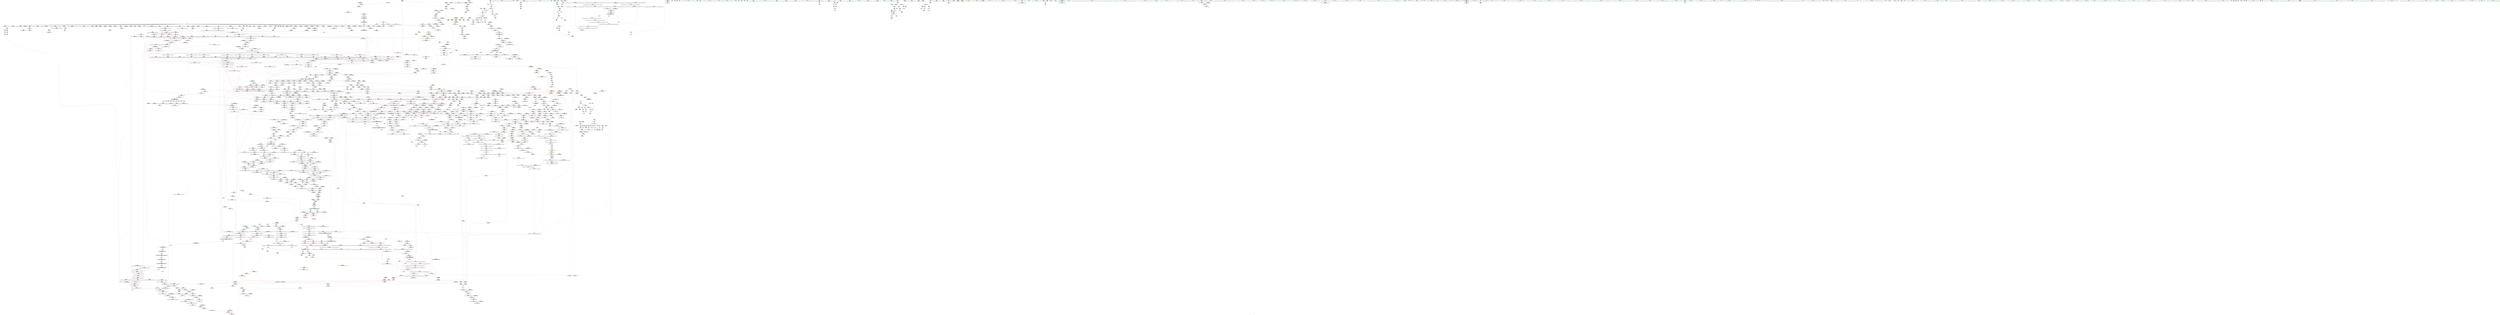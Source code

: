 digraph "SVFG" {
	label="SVFG";

	Node0x555feacd7510 [shape=record,color=grey,label="{NodeID: 0\nNullPtr|{|<s49>129}}"];
	Node0x555feacd7510 -> Node0x555feb08b070[style=solid];
	Node0x555feacd7510 -> Node0x555feb08b170[style=solid];
	Node0x555feacd7510 -> Node0x555feb08b240[style=solid];
	Node0x555feacd7510 -> Node0x555feb08b310[style=solid];
	Node0x555feacd7510 -> Node0x555feb08b3e0[style=solid];
	Node0x555feacd7510 -> Node0x555feb08b4b0[style=solid];
	Node0x555feacd7510 -> Node0x555feb08b580[style=solid];
	Node0x555feacd7510 -> Node0x555feb08b650[style=solid];
	Node0x555feacd7510 -> Node0x555feb08b720[style=solid];
	Node0x555feacd7510 -> Node0x555feb08b7f0[style=solid];
	Node0x555feacd7510 -> Node0x555feb08b8c0[style=solid];
	Node0x555feacd7510 -> Node0x555feb08b990[style=solid];
	Node0x555feacd7510 -> Node0x555feb08ba60[style=solid];
	Node0x555feacd7510 -> Node0x555feb08bb30[style=solid];
	Node0x555feacd7510 -> Node0x555feb08bc00[style=solid];
	Node0x555feacd7510 -> Node0x555feb08bcd0[style=solid];
	Node0x555feacd7510 -> Node0x555feb08bda0[style=solid];
	Node0x555feacd7510 -> Node0x555feb08be70[style=solid];
	Node0x555feacd7510 -> Node0x555feb08bf40[style=solid];
	Node0x555feacd7510 -> Node0x555feb08c010[style=solid];
	Node0x555feacd7510 -> Node0x555feb08c0e0[style=solid];
	Node0x555feacd7510 -> Node0x555feb08c1b0[style=solid];
	Node0x555feacd7510 -> Node0x555feb08c280[style=solid];
	Node0x555feacd7510 -> Node0x555feb08c350[style=solid];
	Node0x555feacd7510 -> Node0x555feb08c420[style=solid];
	Node0x555feacd7510 -> Node0x555feb08c4f0[style=solid];
	Node0x555feacd7510 -> Node0x555feb08c5c0[style=solid];
	Node0x555feacd7510 -> Node0x555feb08c690[style=solid];
	Node0x555feacd7510 -> Node0x555feb08c760[style=solid];
	Node0x555feacd7510 -> Node0x555feb08c830[style=solid];
	Node0x555feacd7510 -> Node0x555feb08c900[style=solid];
	Node0x555feacd7510 -> Node0x555feb08c9d0[style=solid];
	Node0x555feacd7510 -> Node0x555feb08caa0[style=solid];
	Node0x555feacd7510 -> Node0x555feb08cb70[style=solid];
	Node0x555feacd7510 -> Node0x555feb08cc40[style=solid];
	Node0x555feacd7510 -> Node0x555feb08cd10[style=solid];
	Node0x555feacd7510 -> Node0x555feb08cde0[style=solid];
	Node0x555feacd7510 -> Node0x555feb08ceb0[style=solid];
	Node0x555feacd7510 -> Node0x555feb0c9e20[style=solid];
	Node0x555feacd7510 -> Node0x555feb0ccfe0[style=solid];
	Node0x555feacd7510 -> Node0x555feb0cd0b0[style=solid];
	Node0x555feacd7510 -> Node0x555feb0cd180[style=solid];
	Node0x555feacd7510 -> Node0x555feb0cf470[style=solid];
	Node0x555feacd7510 -> Node0x555feb0d5fb0[style=solid];
	Node0x555feacd7510 -> Node0x555feb0d6080[style=solid];
	Node0x555feacd7510 -> Node0x555feb0d6150[style=solid];
	Node0x555feacd7510 -> Node0x555feb1080e0[style=solid];
	Node0x555feacd7510 -> Node0x555feb10c280[style=solid];
	Node0x555feacd7510 -> Node0x555feb10d480[style=solid];
	Node0x555feacd7510:s49 -> Node0x555feb22d710[style=solid,color=red];
	Node0x555feb08da30 [shape=record,color=black,label="{NodeID: 443\n271\<--266\n\<--this1\n_ZNSt6vectorIiSaIiEED2Ev\n}"];
	Node0x555feb08da30 -> Node0x555feb0a7190[style=solid];
	Node0x555feb08da30 -> Node0x555feb0a7260[style=solid];
	Node0x555feb09cf00 [shape=record,color=red,label="{NodeID: 886\n644\<--611\n\<--i\nmain\n}"];
	Node0x555feb09cf00 -> Node0x555feb108c80[style=solid];
	Node0x555feb0d3160 [shape=record,color=blue,label="{NodeID: 1329\n1756\<--1752\n__last.addr\<--__last\n_ZSt13__copy_move_aILb1EPiS0_ET1_T0_S2_S1_\n}"];
	Node0x555feb0d3160 -> Node0x555feb0c3900[style=dashed];
	Node0x555feb085f90 [shape=record,color=green,label="{NodeID: 222\n1361\<--1362\n_ZSt32__make_move_if_noexcept_iteratorIiSt13move_iteratorIPiEET0_PT_\<--_ZSt32__make_move_if_noexcept_iteratorIiSt13move_iteratorIPiEET0_PT__field_insensitive\n}"];
	Node0x555feb0a9550 [shape=record,color=purple,label="{NodeID: 665\n1079\<--1078\n_M_impl\<--\n_ZNSt6vectorIiSaIiEE17_M_realloc_insertIJiEEEvN9__gnu_cxx17__normal_iteratorIPiS1_EEDpOT_\n}"];
	Node0x555feb0a9550 -> Node0x555feb0a1390[style=solid];
	Node0x555feb226530 [shape=record,color=black,label="{NodeID: 3322\n2344 = PHI(2081, )\n1st arg _ZSt8__fill_aIPiiEN9__gnu_cxx11__enable_ifIXsr11__is_scalarIT0_EE7__valueEvE6__typeET_S6_RKS3_ }"];
	Node0x555feb226530 -> Node0x555feb0d6f20[style=solid];
	Node0x555feb1613e0 [shape=record,color=black,label="{NodeID: 2215\nMR_233V_2 = PHI(MR_233V_4, MR_233V_1, )\npts\{18780000 \}\n}"];
	Node0x555feb0c7d40 [shape=record,color=red,label="{NodeID: 1108\n2340\<--2337\n\<--__t.addr\n_ZSt4moveIRPiEONSt16remove_referenceIT_E4typeEOS3_\n}"];
	Node0x555feb0c7d40 -> Node0x555feb0a5f20[style=solid];
	Node0x555feacd4b40 [shape=record,color=green,label="{NodeID: 1\n7\<--1\n__dso_handle\<--dummyObj\nGlob }"];
	Node0x555feb08db00 [shape=record,color=black,label="{NodeID: 444\n275\<--266\n\<--this1\n_ZNSt6vectorIiSaIiEED2Ev\n|{<s0>19}}"];
	Node0x555feb08db00:s0 -> Node0x555feb22e3a0[style=solid,color=red];
	Node0x555feb09cfd0 [shape=record,color=red,label="{NodeID: 887\n621\<--620\nvbase.offset\<--\nmain\n}"];
	Node0x555feb0d3230 [shape=record,color=blue,label="{NodeID: 1330\n1758\<--1753\n__result.addr\<--__result\n_ZSt13__copy_move_aILb1EPiS0_ET1_T0_S2_S1_\n}"];
	Node0x555feb0d3230 -> Node0x555feb0c39d0[style=dashed];
	Node0x555feb086090 [shape=record,color=green,label="{NodeID: 223\n1376\<--1377\n_ZSt22__uninitialized_copy_aISt13move_iteratorIPiES1_iET0_T_S4_S3_RSaIT1_E\<--_ZSt22__uninitialized_copy_aISt13move_iteratorIPiES1_iET0_T_S4_S3_RSaIT1_E_field_insensitive\n}"];
	Node0x555feb0a9620 [shape=record,color=purple,label="{NodeID: 666\n1089\<--1088\n_M_impl7\<--\n_ZNSt6vectorIiSaIiEE17_M_realloc_insertIJiEEEvN9__gnu_cxx17__normal_iteratorIPiS1_EEDpOT_\n}"];
	Node0x555feb226640 [shape=record,color=black,label="{NodeID: 3323\n2345 = PHI(2082, )\n2nd arg _ZSt8__fill_aIPiiEN9__gnu_cxx11__enable_ifIXsr11__is_scalarIT0_EE7__valueEvE6__typeET_S6_RKS3_ }"];
	Node0x555feb226640 -> Node0x555feb0d6ff0[style=solid];
	Node0x555feb1618e0 [shape=record,color=black,label="{NodeID: 2216\nMR_235V_2 = PHI(MR_235V_4, MR_235V_1, )\npts\{18800000 \}\n}"];
	Node0x555feb0c7e10 [shape=record,color=red,label="{NodeID: 1109\n2361\<--2346\n\<--__first.addr\n_ZSt8__fill_aIPiiEN9__gnu_cxx11__enable_ifIXsr11__is_scalarIT0_EE7__valueEvE6__typeET_S6_RKS3_\n}"];
	Node0x555feb0c7e10 -> Node0x555feb10d780[style=solid];
	Node0x555feacbbd30 [shape=record,color=green,label="{NodeID: 2\n8\<--1\n.str\<--dummyObj\nGlob }"];
	Node0x555feb08dbd0 [shape=record,color=black,label="{NodeID: 445\n282\<--266\n\<--this1\n_ZNSt6vectorIiSaIiEED2Ev\n|{<s0>21}}"];
	Node0x555feb08dbd0:s0 -> Node0x555feb2289c0[style=solid,color=red];
	Node0x555feb09d0a0 [shape=record,color=red,label="{NodeID: 888\n684\<--681\n\<--__t.addr\n_ZSt4moveIRxEONSt16remove_referenceIT_E4typeEOS2_\n}"];
	Node0x555feb09d0a0 -> Node0x555feb09f310[style=solid];
	Node0x555feb0d3300 [shape=record,color=blue,label="{NodeID: 1331\n1760\<--1619\n__simple\<--\n_ZSt13__copy_move_aILb1EPiS0_ET1_T0_S2_S1_\n}"];
	Node0x555feb086190 [shape=record,color=green,label="{NodeID: 224\n1381\<--1382\nthis.addr\<--this.addr_field_insensitive\n_ZNK9__gnu_cxx17__normal_iteratorIPiSt6vectorIiSaIiEEE4baseEv\n}"];
	Node0x555feb086190 -> Node0x555feb0c1880[style=solid];
	Node0x555feb086190 -> Node0x555feb0d0cd0[style=solid];
	Node0x555feb0a96f0 [shape=record,color=purple,label="{NodeID: 667\n1090\<--1088\n_M_start\<--\n_ZNSt6vectorIiSaIiEE17_M_realloc_insertIJiEEEvN9__gnu_cxx17__normal_iteratorIPiS1_EEDpOT_\n}"];
	Node0x555feb0a96f0 -> Node0x555feb0bfdb0[style=solid];
	Node0x555feb226750 [shape=record,color=black,label="{NodeID: 3324\n1477 = PHI(1411, )\n0th arg _ZNKSt12_Vector_baseIiSaIiEE19_M_get_Tp_allocatorEv }"];
	Node0x555feb226750 -> Node0x555feb0d14f0[style=solid];
	Node0x555feb161de0 [shape=record,color=black,label="{NodeID: 2217\nMR_237V_4 = PHI(MR_237V_1, MR_237V_3, )\npts\{18760000 18760001 18760002 \}\n}"];
	Node0x555feb0c7ee0 [shape=record,color=red,label="{NodeID: 1110\n2366\<--2346\n\<--__first.addr\n_ZSt8__fill_aIPiiEN9__gnu_cxx11__enable_ifIXsr11__is_scalarIT0_EE7__valueEvE6__typeET_S6_RKS3_\n}"];
	Node0x555feb0c7ee0 -> Node0x555feb0d7190[style=solid];
	Node0x555feacf6610 [shape=record,color=green,label="{NodeID: 3\n10\<--1\n.str.1\<--dummyObj\nGlob }"];
	Node0x555feb08dca0 [shape=record,color=black,label="{NodeID: 446\n292\<--266\n\<--this1\n_ZNSt6vectorIiSaIiEED2Ev\n|{<s0>22}}"];
	Node0x555feb08dca0:s0 -> Node0x555feb2289c0[style=solid,color=red];
	Node0x555feb09d170 [shape=record,color=red,label="{NodeID: 889\n691\<--688\nthis1\<--this.addr\n_ZNSt12_Vector_baseIiSaIiEEC2Ev\n}"];
	Node0x555feb09d170 -> Node0x555feb0a7e90[style=solid];
	Node0x555feb0d33d0 [shape=record,color=blue,label="{NodeID: 1332\n1775\<--1774\n__it.addr\<--__it\n_ZSt12__niter_baseIPiET_S1_\n}"];
	Node0x555feb0d33d0 -> Node0x555feb0c3aa0[style=dashed];
	Node0x555feb086260 [shape=record,color=green,label="{NodeID: 225\n1390\<--1391\n__a.addr\<--__a.addr_field_insensitive\n_ZNSt16allocator_traitsISaIiEE7destroyIiEEvRS0_PT_\n}"];
	Node0x555feb086260 -> Node0x555feb0c1950[style=solid];
	Node0x555feb086260 -> Node0x555feb0d0da0[style=solid];
	Node0x555feb0a97c0 [shape=record,color=purple,label="{NodeID: 668\n1102\<--1101\nincdec.ptr\<--\n_ZNSt6vectorIiSaIiEE17_M_realloc_insertIJiEEEvN9__gnu_cxx17__normal_iteratorIPiS1_EEDpOT_\n}"];
	Node0x555feb0a97c0 -> Node0x555feb0cf610[style=solid];
	Node0x555feb226860 [shape=record,color=black,label="{NodeID: 3325\n710 = PHI(692, )\n0th arg _ZNSt12_Vector_baseIiSaIiEE12_Vector_implC2Ev }"];
	Node0x555feb226860 -> Node0x555feb0ccf10[style=solid];
	Node0x555feb1622e0 [shape=record,color=black,label="{NodeID: 2218\nMR_68V_3 = PHI(MR_68V_4, MR_68V_2, )\npts\{1534 \}\n|{<s0>40}}"];
	Node0x555feb1622e0:s0 -> Node0x555feb0e1510[style=dashed,color=blue];
	Node0x555feb0c7fb0 [shape=record,color=red,label="{NodeID: 1111\n2369\<--2346\n\<--__first.addr\n_ZSt8__fill_aIPiiEN9__gnu_cxx11__enable_ifIXsr11__is_scalarIT0_EE7__valueEvE6__typeET_S6_RKS3_\n}"];
	Node0x555feb0c7fb0 -> Node0x555feb098030[style=solid];
	Node0x555feace0750 [shape=record,color=green,label="{NodeID: 4\n12\<--1\n.str.2\<--dummyObj\nGlob }"];
	Node0x555feb08dd70 [shape=record,color=black,label="{NodeID: 447\n604\<--362\nmain_ret\<--\nmain\n}"];
	Node0x555feb09d240 [shape=record,color=red,label="{NodeID: 890\n714\<--711\nthis1\<--this.addr\n_ZNSt12_Vector_baseIiSaIiEE12_Vector_implC2Ev\n}"];
	Node0x555feb09d240 -> Node0x555feb09f3e0[style=solid];
	Node0x555feb09d240 -> Node0x555feb0a7f60[style=solid];
	Node0x555feb09d240 -> Node0x555feb0a8030[style=solid];
	Node0x555feb09d240 -> Node0x555feb0a8100[style=solid];
	Node0x555feb0d34a0 [shape=record,color=blue,label="{NodeID: 1333\n1784\<--1781\n__first.addr\<--__first\n_ZNSt11__copy_moveILb1ELb1ESt26random_access_iterator_tagE8__copy_mIiEEPT_PKS3_S6_S4_\n}"];
	Node0x555feb0d34a0 -> Node0x555feb0c3b70[style=dashed];
	Node0x555feb0d34a0 -> Node0x555feb0c3c40[style=dashed];
	Node0x555feb086330 [shape=record,color=green,label="{NodeID: 226\n1392\<--1393\n__p.addr\<--__p.addr_field_insensitive\n_ZNSt16allocator_traitsISaIiEE7destroyIiEEvRS0_PT_\n}"];
	Node0x555feb086330 -> Node0x555feb0c1a20[style=solid];
	Node0x555feb086330 -> Node0x555feb0d0e70[style=solid];
	Node0x555feb0a9890 [shape=record,color=purple,label="{NodeID: 669\n1107\<--1106\n_M_impl13\<--\n_ZNSt6vectorIiSaIiEE17_M_realloc_insertIJiEEEvN9__gnu_cxx17__normal_iteratorIPiS1_EEDpOT_\n}"];
	Node0x555feb226970 [shape=record,color=black,label="{NodeID: 3326\n461 = PHI(16, )\n0th arg _ZNSt6vectorIiSaIiEE6assignEmRKi }"];
	Node0x555feb226970 -> Node0x555feb0cbfa0[style=solid];
	Node0x555feb1627e0 [shape=record,color=black,label="{NodeID: 2219\nMR_410V_2 = PHI(MR_410V_3, MR_410V_1, )\npts\{3020000 \}\n|{<s0>40}}"];
	Node0x555feb1627e0:s0 -> Node0x555feb0e1510[style=dashed,color=blue];
	Node0x555feb0c8080 [shape=record,color=red,label="{NodeID: 1112\n2362\<--2348\n\<--__last.addr\n_ZSt8__fill_aIPiiEN9__gnu_cxx11__enable_ifIXsr11__is_scalarIT0_EE7__valueEvE6__typeET_S6_RKS3_\n}"];
	Node0x555feb0c8080 -> Node0x555feb10d780[style=solid];
	Node0x555fead14820 [shape=record,color=green,label="{NodeID: 5\n14\<--1\n.str.3\<--dummyObj\nGlob }"];
	Node0x555feb08de40 [shape=record,color=black,label="{NodeID: 448\n399\<--398\nconv\<--add16\n_Z7preparev\n|{<s0>33}}"];
	Node0x555feb08de40:s0 -> Node0x555feb2258a0[style=solid,color=red];
	Node0x555feb09d310 [shape=record,color=red,label="{NodeID: 891\n731\<--728\nthis1\<--this.addr\n_ZNSaIiEC2Ev\n}"];
	Node0x555feb09d310 -> Node0x555feb09f4b0[style=solid];
	Node0x555feb0d3570 [shape=record,color=blue,label="{NodeID: 1334\n1786\<--1782\n__last.addr\<--__last\n_ZNSt11__copy_moveILb1ELb1ESt26random_access_iterator_tagE8__copy_mIiEEPT_PKS3_S6_S4_\n}"];
	Node0x555feb0d3570 -> Node0x555feb0c3d10[style=dashed];
	Node0x555feb086400 [shape=record,color=green,label="{NodeID: 227\n1400\<--1401\n_ZN9__gnu_cxx13new_allocatorIiE7destroyIiEEvPT_\<--_ZN9__gnu_cxx13new_allocatorIiE7destroyIiEEvPT__field_insensitive\n}"];
	Node0x555feb0a9960 [shape=record,color=purple,label="{NodeID: 670\n1108\<--1106\n_M_finish\<--\n_ZNSt6vectorIiSaIiEE17_M_realloc_insertIJiEEEvN9__gnu_cxx17__normal_iteratorIPiS1_EEDpOT_\n}"];
	Node0x555feb0a9960 -> Node0x555feb0c0020[style=solid];
	Node0x555feb226a80 [shape=record,color=black,label="{NodeID: 3327\n462 = PHI(355, )\n1st arg _ZNSt6vectorIiSaIiEE6assignEmRKi }"];
	Node0x555feb226a80 -> Node0x555feb0cc070[style=solid];
	Node0x555feb162ce0 [shape=record,color=black,label="{NodeID: 2220\nMR_412V_3 = PHI(MR_412V_4, MR_412V_2, )\npts\{3020001 \}\n|{<s0>40}}"];
	Node0x555feb162ce0:s0 -> Node0x555feb0e1510[style=dashed,color=blue];
	Node0x555feb0c8150 [shape=record,color=red,label="{NodeID: 1113\n2357\<--2350\n\<--__value.addr\n_ZSt8__fill_aIPiiEN9__gnu_cxx11__enable_ifIXsr11__is_scalarIT0_EE7__valueEvE6__typeET_S6_RKS3_\n}"];
	Node0x555feb0c8150 -> Node0x555feb0c82f0[style=solid];
	Node0x555feac6fa90 [shape=record,color=green,label="{NodeID: 6\n19\<--1\n_ZSt4cout\<--dummyObj\nGlob }"];
	Node0x555feb08df10 [shape=record,color=black,label="{NodeID: 449\n403\<--402\nconv18\<--\n_Z7preparev\n|{<s0>34}}"];
	Node0x555feb08df10:s0 -> Node0x555feb2258a0[style=solid,color=red];
	Node0x555feb09d3e0 [shape=record,color=red,label="{NodeID: 892\n742\<--739\nthis1\<--this.addr\n_ZN9__gnu_cxx13new_allocatorIiEC2Ev\n}"];
	Node0x555feb0d3640 [shape=record,color=blue,label="{NodeID: 1335\n1788\<--1783\n__result.addr\<--__result\n_ZNSt11__copy_moveILb1ELb1ESt26random_access_iterator_tagE8__copy_mIiEEPT_PKS3_S6_S4_\n}"];
	Node0x555feb0d3640 -> Node0x555feb0c3de0[style=dashed];
	Node0x555feb0d3640 -> Node0x555feb0c3eb0[style=dashed];
	Node0x555feb08e910 [shape=record,color=green,label="{NodeID: 228\n1407\<--1408\nthis.addr\<--this.addr_field_insensitive\n_ZNKSt6vectorIiSaIiEE8max_sizeEv\n}"];
	Node0x555feb08e910 -> Node0x555feb0c1af0[style=solid];
	Node0x555feb08e910 -> Node0x555feb0d0f40[style=solid];
	Node0x555feb0a9a30 [shape=record,color=purple,label="{NodeID: 671\n1128\<--1127\n_M_impl17\<--\n_ZNSt6vectorIiSaIiEE17_M_realloc_insertIJiEEEvN9__gnu_cxx17__normal_iteratorIPiS1_EEDpOT_\n}"];
	Node0x555feb0a9a30 -> Node0x555feb0a1460[style=solid];
	Node0x555feb226b90 [shape=record,color=black,label="{NodeID: 3328\n463 = PHI(311, )\n2nd arg _ZNSt6vectorIiSaIiEE6assignEmRKi }"];
	Node0x555feb226b90 -> Node0x555feb0cc140[style=solid];
	Node0x555feb1631e0 [shape=record,color=black,label="{NodeID: 2221\nMR_76V_2 = PHI(MR_76V_3, MR_76V_1, )\npts\{3020002 \}\n|{<s0>40}}"];
	Node0x555feb1631e0:s0 -> Node0x555feb0e1510[style=dashed,color=blue];
	Node0x555feb0c8220 [shape=record,color=red,label="{NodeID: 1114\n2365\<--2352\n\<--__tmp\n_ZSt8__fill_aIPiiEN9__gnu_cxx11__enable_ifIXsr11__is_scalarIT0_EE7__valueEvE6__typeET_S6_RKS3_\n}"];
	Node0x555feb0c8220 -> Node0x555feb0d7190[style=solid];
	Node0x555feb07d810 [shape=record,color=green,label="{NodeID: 7\n20\<--1\n.str.5\<--dummyObj\nGlob }"];
	Node0x555feb08dfe0 [shape=record,color=black,label="{NodeID: 450\n410\<--409\nconv22\<--\n_Z7preparev\n|{<s0>35}}"];
	Node0x555feb08dfe0:s0 -> Node0x555feb2258a0[style=solid,color=red];
	Node0x555feb0e0280 [shape=record,color=yellow,style=double,label="{NodeID: 3107\n30V_2 = CSCHI(MR_30V_1)\npts\{180000 180001 180002 \}\nCS[]|{<s0>202}}"];
	Node0x555feb0e0280:s0 -> Node0x555feb0e5280[style=dashed,color=blue];
	Node0x555feb09d4b0 [shape=record,color=red,label="{NodeID: 893\n757\<--748\n\<--__first.addr\n_ZSt8_DestroyIPiiEvT_S1_RSaIT0_E\n|{<s0>68}}"];
	Node0x555feb09d4b0:s0 -> Node0x555feb22a790[style=solid,color=red];
	Node0x555feb17af10 [shape=record,color=yellow,style=double,label="{NodeID: 2443\n142V_1 = ENCHI(MR_142V_0)\npts\{3180000 3200000 10340000 10440000 23770000 \}\nFun[_ZN9__gnu_cxxmiIPiSt6vectorIiSaIiEEEENS_17__normal_iteratorIT_T0_E15difference_typeERKS8_SB_]}"];
	Node0x555feb17af10 -> Node0x555feb0c0f90[style=dashed];
	Node0x555feb17af10 -> Node0x555feb0c1060[style=dashed];
	Node0x555feb0d3710 [shape=record,color=blue,label="{NodeID: 1336\n1790\<--1800\n_Num\<--sub.ptr.div\n_ZNSt11__copy_moveILb1ELb1ESt26random_access_iterator_tagE8__copy_mIiEEPT_PKS3_S6_S4_\n}"];
	Node0x555feb0d3710 -> Node0x555feb0c3f80[style=dashed];
	Node0x555feb0d3710 -> Node0x555feb0c4050[style=dashed];
	Node0x555feb0d3710 -> Node0x555feb0c4120[style=dashed];
	Node0x555feb08e9e0 [shape=record,color=green,label="{NodeID: 229\n1413\<--1414\n_ZNKSt12_Vector_baseIiSaIiEE19_M_get_Tp_allocatorEv\<--_ZNKSt12_Vector_baseIiSaIiEE19_M_get_Tp_allocatorEv_field_insensitive\n}"];
	Node0x555feb0a9b00 [shape=record,color=purple,label="{NodeID: 672\n1160\<--1159\n_M_impl25\<--\n_ZNSt6vectorIiSaIiEE17_M_realloc_insertIJiEEEvN9__gnu_cxx17__normal_iteratorIPiS1_EEDpOT_\n}"];
	Node0x555feb226cd0 [shape=record,color=black,label="{NodeID: 3329\n2201 = PHI(1998, )\n0th arg _ZNSt6vectorIiSaIiEE18_M_fill_initializeEmRKi }"];
	Node0x555feb226cd0 -> Node0x555feb0d5ad0[style=solid];
	Node0x555feb1636e0 [shape=record,color=black,label="{NodeID: 2222\nMR_415V_2 = PHI(MR_415V_3, MR_415V_1, )\npts\{9460000 \}\n}"];
	Node0x555feb0c82f0 [shape=record,color=red,label="{NodeID: 1115\n2358\<--2357\n\<--\n_ZSt8__fill_aIPiiEN9__gnu_cxx11__enable_ifIXsr11__is_scalarIT0_EE7__valueEvE6__typeET_S6_RKS3_\n}"];
	Node0x555feb0c82f0 -> Node0x555feb0d70c0[style=solid];
	Node0x555feb07daf0 [shape=record,color=green,label="{NodeID: 8\n22\<--1\n.str.6\<--dummyObj\nGlob }"];
	Node0x555feb08e0b0 [shape=record,color=black,label="{NodeID: 451\n417\<--416\nconv26\<--add25\n_Z7preparev\n|{<s0>36}}"];
	Node0x555feb08e0b0:s0 -> Node0x555feb2258a0[style=solid,color=red];
	Node0x555feb0e03e0 [shape=record,color=yellow,style=double,label="{NodeID: 3108\n34V_2 = CSCHI(MR_34V_1)\npts\{180000 180001 180002 3020000 3020001 3020002 \}\nCS[]|{<s0>15|<s1>24|<s2>24|<s3>24|<s4>24|<s5>24}}"];
	Node0x555feb0e03e0:s0 -> Node0x555feb0e0280[style=dashed,color=blue];
	Node0x555feb0e03e0:s1 -> Node0x555feb16cce0[style=dashed,color=blue];
	Node0x555feb0e03e0:s2 -> Node0x555feb16d1e0[style=dashed,color=blue];
	Node0x555feb0e03e0:s3 -> Node0x555feb0e0ed0[style=dashed,color=blue];
	Node0x555feb0e03e0:s4 -> Node0x555feb0e1030[style=dashed,color=blue];
	Node0x555feb0e03e0:s5 -> Node0x555feb0e1110[style=dashed,color=blue];
	Node0x555feb09d580 [shape=record,color=red,label="{NodeID: 894\n758\<--750\n\<--__last.addr\n_ZSt8_DestroyIPiiEvT_S1_RSaIT0_E\n|{<s0>68}}"];
	Node0x555feb09d580:s0 -> Node0x555feb22a8d0[style=solid,color=red];
	Node0x555feb0d37e0 [shape=record,color=blue, style = dotted,label="{NodeID: 1337\n2511\<--2513\noffset_0\<--dummyVal\n_ZNSt11__copy_moveILb1ELb1ESt26random_access_iterator_tagE8__copy_mIiEEPT_PKS3_S6_S4_\n}"];
	Node0x555feb0d37e0 -> Node0x555feb167ce0[style=dashed];
	Node0x555feb08eae0 [shape=record,color=green,label="{NodeID: 230\n1416\<--1417\n_ZNSt16allocator_traitsISaIiEE8max_sizeERKS0_\<--_ZNSt16allocator_traitsISaIiEE8max_sizeERKS0__field_insensitive\n}"];
	Node0x555feb0a9bd0 [shape=record,color=purple,label="{NodeID: 673\n1161\<--1159\n_M_start26\<--\n_ZNSt6vectorIiSaIiEE17_M_realloc_insertIJiEEEvN9__gnu_cxx17__normal_iteratorIPiS1_EEDpOT_\n}"];
	Node0x555feb0a9bd0 -> Node0x555feb0c00f0[style=solid];
	Node0x555feb226e10 [shape=record,color=black,label="{NodeID: 3330\n2202 = PHI(2005, )\n1st arg _ZNSt6vectorIiSaIiEE18_M_fill_initializeEmRKi }"];
	Node0x555feb226e10 -> Node0x555feb0d5ba0[style=solid];
	Node0x555feb0c83c0 [shape=record,color=red,label="{NodeID: 1116\n2381\<--2380\n\<--call\n_ZSt12__niter_baseIPiSt6vectorIiSaIiEEET_N9__gnu_cxx17__normal_iteratorIS4_T0_EE\n}"];
	Node0x555feb0c83c0 -> Node0x555feb0a5ff0[style=solid];
	Node0x555feb07dbf0 [shape=record,color=green,label="{NodeID: 9\n24\<--1\n_ZSt3cin\<--dummyObj\nGlob }"];
	Node0x555feb08e180 [shape=record,color=black,label="{NodeID: 452\n490\<--489\n\<--this1\n_ZNSt6vectorIiSaIiEEixEm\n}"];
	Node0x555feb08e180 -> Node0x555feb0a74d0[style=solid];
	Node0x555feb08e180 -> Node0x555feb0a75a0[style=solid];
	Node0x555feb09d650 [shape=record,color=red,label="{NodeID: 895\n768\<--765\nthis1\<--this.addr\n_ZNSt12_Vector_baseIiSaIiEE19_M_get_Tp_allocatorEv\n}"];
	Node0x555feb09d650 -> Node0x555feb0a81d0[style=solid];
	Node0x555feb0d38b0 [shape=record,color=blue,label="{NodeID: 1338\n1826\<--1825\n__it.addr\<--__it\n_ZSt12__miter_baseIPiET_S1_\n}"];
	Node0x555feb0d38b0 -> Node0x555feb0c41f0[style=dashed];
	Node0x555feb08ebe0 [shape=record,color=green,label="{NodeID: 231\n1421\<--1422\nthis.addr\<--this.addr_field_insensitive\n_ZNKSt6vectorIiSaIiEE4sizeEv\n}"];
	Node0x555feb08ebe0 -> Node0x555feb0c1bc0[style=solid];
	Node0x555feb08ebe0 -> Node0x555feb0d1010[style=solid];
	Node0x555feb0a9ca0 [shape=record,color=purple,label="{NodeID: 674\n1164\<--1163\n_M_impl27\<--\n_ZNSt6vectorIiSaIiEE17_M_realloc_insertIJiEEEvN9__gnu_cxx17__normal_iteratorIPiS1_EEDpOT_\n}"];
	Node0x555feb226f50 [shape=record,color=black,label="{NodeID: 3331\n2203 = PHI(2006, )\n2nd arg _ZNSt6vectorIiSaIiEE18_M_fill_initializeEmRKi }"];
	Node0x555feb226f50 -> Node0x555feb0d5c70[style=solid];
	Node0x555feb0c8490 [shape=record,color=red,label="{NodeID: 1117\n2399\<--2387\n\<--__first.addr\n_ZSt20uninitialized_fill_nIPimiET_S1_T0_RKT1_\n|{<s0>199}}"];
	Node0x555feb0c8490:s0 -> Node0x555feb22f8d0[style=solid,color=red];
	Node0x555feb07e4e0 [shape=record,color=green,label="{NodeID: 10\n27\<--1\n.str.7\<--dummyObj\nGlob }"];
	Node0x555feb08e250 [shape=record,color=black,label="{NodeID: 453\n480\<--495\n_ZNSt6vectorIiSaIiEEixEm_ret\<--add.ptr\n_ZNSt6vectorIiSaIiEEixEm\n|{<s0>28|<s1>33|<s2>34|<s3>35|<s4>36|<s5>50}}"];
	Node0x555feb08e250:s0 -> Node0x555feb21cbe0[style=solid,color=blue];
	Node0x555feb08e250:s1 -> Node0x555feb21c960[style=solid,color=blue];
	Node0x555feb08e250:s2 -> Node0x555feb21caa0[style=solid,color=blue];
	Node0x555feb08e250:s3 -> Node0x555feb21d220[style=solid,color=blue];
	Node0x555feb08e250:s4 -> Node0x555feb21d360[style=solid,color=blue];
	Node0x555feb08e250:s5 -> Node0x555feb21dce0[style=solid,color=blue];
	Node0x555feb0e06d0 [shape=record,color=yellow,style=double,label="{NodeID: 3110\n70V_4 = CSCHI(MR_70V_2)\npts\{180000 \}\nCS[]|{<s0>28|<s1>29|<s2>30|<s3>33|<s4>34|<s5>35|<s6>36|<s7>56}}"];
	Node0x555feb0e06d0:s0 -> Node0x555feb15b8d0[style=dashed,color=red];
	Node0x555feb0e06d0:s1 -> Node0x555feb16d7c0[style=dashed,color=red];
	Node0x555feb0e06d0:s2 -> Node0x555feb178380[style=dashed,color=red];
	Node0x555feb0e06d0:s3 -> Node0x555feb15b8d0[style=dashed,color=red];
	Node0x555feb0e06d0:s4 -> Node0x555feb15b8d0[style=dashed,color=red];
	Node0x555feb0e06d0:s5 -> Node0x555feb15b8d0[style=dashed,color=red];
	Node0x555feb0e06d0:s6 -> Node0x555feb15b8d0[style=dashed,color=red];
	Node0x555feb0e06d0:s7 -> Node0x555feb0e1960[style=dashed,color=blue];
	Node0x555feb09d720 [shape=record,color=red,label="{NodeID: 896\n781\<--774\nthis1\<--this.addr\n_ZNSt12_Vector_baseIiSaIiEED2Ev\n|{|<s8>69}}"];
	Node0x555feb09d720 -> Node0x555feb0a82a0[style=solid];
	Node0x555feb09d720 -> Node0x555feb0a8370[style=solid];
	Node0x555feb09d720 -> Node0x555feb0a8440[style=solid];
	Node0x555feb09d720 -> Node0x555feb0a8510[style=solid];
	Node0x555feb09d720 -> Node0x555feb0a85e0[style=solid];
	Node0x555feb09d720 -> Node0x555feb0a86b0[style=solid];
	Node0x555feb09d720 -> Node0x555feb0a8780[style=solid];
	Node0x555feb09d720 -> Node0x555feb0a8850[style=solid];
	Node0x555feb09d720:s8 -> Node0x555feb227310[style=solid,color=red];
	Node0x555feb0d3980 [shape=record,color=blue,label="{NodeID: 1339\n1833\<--1832\nthis.addr\<--this\n_ZNKSt13move_iteratorIPiE4baseEv\n}"];
	Node0x555feb0d3980 -> Node0x555feb0c42c0[style=dashed];
	Node0x555feb08ecb0 [shape=record,color=green,label="{NodeID: 232\n1443\<--1444\nretval\<--retval_field_insensitive\n_ZSt3maxImERKT_S2_S2_\n}"];
	Node0x555feb08ecb0 -> Node0x555feb0c1e30[style=solid];
	Node0x555feb08ecb0 -> Node0x555feb0d1280[style=solid];
	Node0x555feb08ecb0 -> Node0x555feb0d1350[style=solid];
	Node0x555feb0a9d70 [shape=record,color=purple,label="{NodeID: 675\n1165\<--1163\n_M_finish28\<--\n_ZNSt6vectorIiSaIiEE17_M_realloc_insertIJiEEEvN9__gnu_cxx17__normal_iteratorIPiS1_EEDpOT_\n}"];
	Node0x555feb0a9d70 -> Node0x555feb0c01c0[style=solid];
	Node0x555feb227090 [shape=record,color=black,label="{NodeID: 3332\n1855 = PHI(1397, )\n0th arg _ZN9__gnu_cxx13new_allocatorIiE7destroyIiEEvPT_ }"];
	Node0x555feb227090 -> Node0x555feb0d3cc0[style=solid];
	Node0x555feb0c8560 [shape=record,color=red,label="{NodeID: 1118\n2400\<--2389\n\<--__n.addr\n_ZSt20uninitialized_fill_nIPimiET_S1_T0_RKT1_\n|{<s0>199}}"];
	Node0x555feb0c8560:s0 -> Node0x555feb22f9e0[style=solid,color=red];
	Node0x555feb07e5a0 [shape=record,color=green,label="{NodeID: 11\n29\<--1\n_ZSt4cerr\<--dummyObj\nGlob }"];
	Node0x555feb08e320 [shape=record,color=black,label="{NodeID: 454\n505\<--504\n\<--this1\n_ZNSt6vectorIiSaIiEE5beginEv\n}"];
	Node0x555feb08e320 -> Node0x555feb0a7740[style=solid];
	Node0x555feb08e320 -> Node0x555feb0a7810[style=solid];
	Node0x555feb0e07b0 [shape=record,color=yellow,style=double,label="{NodeID: 3111\n72V_4 = CSCHI(MR_72V_2)\npts\{180001 \}\nCS[]|{<s0>29|<s1>30|<s2>56}}"];
	Node0x555feb0e07b0:s0 -> Node0x555feb16d7c0[style=dashed,color=red];
	Node0x555feb0e07b0:s1 -> Node0x555feb178380[style=dashed,color=red];
	Node0x555feb0e07b0:s2 -> Node0x555feb0e1af0[style=dashed,color=blue];
	Node0x555feb09d7f0 [shape=record,color=red,label="{NodeID: 897\n812\<--776\nexn\<--exn.slot\n_ZNSt12_Vector_baseIiSaIiEED2Ev\n|{<s0>72}}"];
	Node0x555feb09d7f0:s0 -> Node0x555feb22b540[style=solid,color=red];
	Node0x555feb0d3a50 [shape=record,color=blue,label="{NodeID: 1340\n1843\<--1841\nthis.addr\<--this\n_ZNSt13move_iteratorIPiEC2ES0_\n}"];
	Node0x555feb0d3a50 -> Node0x555feb0c4460[style=dashed];
	Node0x555feb08ed80 [shape=record,color=green,label="{NodeID: 233\n1445\<--1446\n__a.addr\<--__a.addr_field_insensitive\n_ZSt3maxImERKT_S2_S2_\n}"];
	Node0x555feb08ed80 -> Node0x555feb0c1f00[style=solid];
	Node0x555feb08ed80 -> Node0x555feb0c1fd0[style=solid];
	Node0x555feb08ed80 -> Node0x555feb0d10e0[style=solid];
	Node0x555feb0a9e40 [shape=record,color=purple,label="{NodeID: 676\n1172\<--1171\n_M_impl30\<--\n_ZNSt6vectorIiSaIiEE17_M_realloc_insertIJiEEEvN9__gnu_cxx17__normal_iteratorIPiS1_EEDpOT_\n}"];
	Node0x555feb2271d0 [shape=record,color=black,label="{NodeID: 3333\n1856 = PHI(1398, )\n1st arg _ZN9__gnu_cxx13new_allocatorIiE7destroyIiEEvPT_ }"];
	Node0x555feb2271d0 -> Node0x555feb0d3d90[style=solid];
	Node0x555feb0c8630 [shape=record,color=red,label="{NodeID: 1119\n2401\<--2391\n\<--__x.addr\n_ZSt20uninitialized_fill_nIPimiET_S1_T0_RKT1_\n|{<s0>199}}"];
	Node0x555feb0c8630:s0 -> Node0x555feb22faf0[style=solid,color=red];
	Node0x555feb07e6a0 [shape=record,color=green,label="{NodeID: 12\n30\<--1\n.str.8\<--dummyObj\nGlob }"];
	Node0x555feb08e3f0 [shape=record,color=black,label="{NodeID: 455\n497\<--512\n_ZNSt6vectorIiSaIiEE5beginEv_ret\<--\n_ZNSt6vectorIiSaIiEE5beginEv\n|{<s0>29|<s1>87|<s2>162}}"];
	Node0x555feb08e3f0:s0 -> Node0x555feb21cd20[style=solid,color=blue];
	Node0x555feb08e3f0:s1 -> Node0x555feb220be0[style=solid,color=blue];
	Node0x555feb08e3f0:s2 -> Node0x555feb21ede0[style=solid,color=blue];
	Node0x555feb0e0890 [shape=record,color=yellow,style=double,label="{NodeID: 3112\n74V_4 = CSCHI(MR_74V_2)\npts\{180002 \}\nCS[]|{<s0>56}}"];
	Node0x555feb0e0890:s0 -> Node0x555feb0e1af0[style=dashed,color=blue];
	Node0x555feb09d8c0 [shape=record,color=red,label="{NodeID: 898\n784\<--783\n\<--_M_start\n_ZNSt12_Vector_baseIiSaIiEED2Ev\n|{<s0>69}}"];
	Node0x555feb09d8c0:s0 -> Node0x555feb2275f0[style=solid,color=red];
	Node0x555feb0d3b20 [shape=record,color=blue,label="{NodeID: 1341\n1845\<--1842\n__i.addr\<--__i\n_ZNSt13move_iteratorIPiEC2ES0_\n}"];
	Node0x555feb0d3b20 -> Node0x555feb0c4530[style=dashed];
	Node0x555feb08ee50 [shape=record,color=green,label="{NodeID: 234\n1447\<--1448\n__b.addr\<--__b.addr_field_insensitive\n_ZSt3maxImERKT_S2_S2_\n}"];
	Node0x555feb08ee50 -> Node0x555feb0c20a0[style=solid];
	Node0x555feb08ee50 -> Node0x555feb0c2170[style=solid];
	Node0x555feb08ee50 -> Node0x555feb0d11b0[style=solid];
	Node0x555feb0a9f10 [shape=record,color=purple,label="{NodeID: 677\n1173\<--1171\n_M_start31\<--\n_ZNSt6vectorIiSaIiEE17_M_realloc_insertIJiEEEvN9__gnu_cxx17__normal_iteratorIPiS1_EEDpOT_\n}"];
	Node0x555feb0a9f10 -> Node0x555feb0c0290[style=solid];
	Node0x555feb227310 [shape=record,color=black,label="{NodeID: 3334\n841 = PHI(781, 1151, 1170, )\n0th arg _ZNSt12_Vector_baseIiSaIiEE13_M_deallocateEPim }"];
	Node0x555feb227310 -> Node0x555feb0cdce0[style=solid];
	Node0x555feb0c8700 [shape=record,color=red,label="{NodeID: 1120\n2419\<--2410\n\<--__first.addr\n_ZNSt22__uninitialized_fill_nILb1EE15__uninit_fill_nIPimiEET_S3_T0_RKT1_\n|{<s0>200}}"];
	Node0x555feb0c8700:s0 -> Node0x555feb202ab0[style=solid,color=red];
	Node0x555feb07e7a0 [shape=record,color=green,label="{NodeID: 13\n32\<--1\n.str.9\<--dummyObj\nGlob }"];
	Node0x555feb08e4c0 [shape=record,color=black,label="{NodeID: 456\n522\<--521\n\<--this1\n_ZNSt6vectorIiSaIiEE3endEv\n}"];
	Node0x555feb08e4c0 -> Node0x555feb0a79b0[style=solid];
	Node0x555feb08e4c0 -> Node0x555feb0a7a80[style=solid];
	Node0x555feb0e0970 [shape=record,color=yellow,style=double,label="{NodeID: 3113\n120V_2 = CSCHI(MR_120V_1)\npts\{1534 180000 180001 180002 \}\nCS[]|{<s0>27|<s1>27|<s2>27|<s3>27}}"];
	Node0x555feb0e0970:s0 -> Node0x555feb0cb780[style=dashed,color=blue];
	Node0x555feb0e0970:s1 -> Node0x555feb0e06d0[style=dashed,color=blue];
	Node0x555feb0e0970:s2 -> Node0x555feb0e07b0[style=dashed,color=blue];
	Node0x555feb0e0970:s3 -> Node0x555feb0e0890[style=dashed,color=blue];
	Node0x555feb09d990 [shape=record,color=red,label="{NodeID: 899\n787\<--786\n\<--_M_end_of_storage\n_ZNSt12_Vector_baseIiSaIiEED2Ev\n}"];
	Node0x555feb09d990 -> Node0x555feb09f720[style=solid];
	Node0x555feb0d3bf0 [shape=record,color=blue,label="{NodeID: 1342\n1850\<--1851\n_M_current\<--\n_ZNSt13move_iteratorIPiEC2ES0_\n|{<s0>136}}"];
	Node0x555feb0d3bf0:s0 -> Node0x555feb0e1bd0[style=dashed,color=blue];
	Node0x555feb08ef20 [shape=record,color=green,label="{NodeID: 235\n1467\<--1468\n__a.addr\<--__a.addr_field_insensitive\n_ZNSt16allocator_traitsISaIiEE8max_sizeERKS0_\n}"];
	Node0x555feb08ef20 -> Node0x555feb0c23e0[style=solid];
	Node0x555feb08ef20 -> Node0x555feb0d1420[style=solid];
	Node0x555feb0a9fe0 [shape=record,color=purple,label="{NodeID: 678\n1176\<--1175\n_M_impl32\<--\n_ZNSt6vectorIiSaIiEE17_M_realloc_insertIJiEEEvN9__gnu_cxx17__normal_iteratorIPiS1_EEDpOT_\n}"];
	Node0x555feb2275f0 [shape=record,color=black,label="{NodeID: 3335\n842 = PHI(784, 1152, 1174, )\n1st arg _ZNSt12_Vector_baseIiSaIiEE13_M_deallocateEPim }"];
	Node0x555feb2275f0 -> Node0x555feb0cddb0[style=solid];
	Node0x555feb0c87d0 [shape=record,color=red,label="{NodeID: 1121\n2420\<--2412\n\<--__n.addr\n_ZNSt22__uninitialized_fill_nILb1EE15__uninit_fill_nIPimiEET_S3_T0_RKT1_\n|{<s0>200}}"];
	Node0x555feb0c87d0:s0 -> Node0x555feb223810[style=solid,color=red];
	Node0x555feb07e8a0 [shape=record,color=green,label="{NodeID: 14\n35\<--1\n\<--dummyObj\nCan only get source location for instruction, argument, global var or function.}"];
	Node0x555feb08e590 [shape=record,color=black,label="{NodeID: 457\n514\<--527\n_ZNSt6vectorIiSaIiEE3endEv_ret\<--\n_ZNSt6vectorIiSaIiEE3endEv\n|{<s0>30|<s1>81|<s2>163}}"];
	Node0x555feb08e590:s0 -> Node0x555feb21ce60[style=solid,color=blue];
	Node0x555feb08e590:s1 -> Node0x555feb2205a0[style=solid,color=blue];
	Node0x555feb08e590:s2 -> Node0x555feb21ef20[style=solid,color=blue];
	Node0x555feb09da60 [shape=record,color=red,label="{NodeID: 900\n790\<--789\n\<--_M_start4\n_ZNSt12_Vector_baseIiSaIiEED2Ev\n}"];
	Node0x555feb09da60 -> Node0x555feb09f7f0[style=solid];
	Node0x555feb0d3cc0 [shape=record,color=blue,label="{NodeID: 1343\n1857\<--1855\nthis.addr\<--this\n_ZN9__gnu_cxx13new_allocatorIiE7destroyIiEEvPT_\n}"];
	Node0x555feb0d3cc0 -> Node0x555feb0c4600[style=dashed];
	Node0x555feb08eff0 [shape=record,color=green,label="{NodeID: 236\n1473\<--1474\n_ZNK9__gnu_cxx13new_allocatorIiE8max_sizeEv\<--_ZNK9__gnu_cxx13new_allocatorIiE8max_sizeEv_field_insensitive\n}"];
	Node0x555feb0aa0b0 [shape=record,color=purple,label="{NodeID: 679\n1177\<--1175\n_M_end_of_storage\<--\n_ZNSt6vectorIiSaIiEE17_M_realloc_insertIJiEEEvN9__gnu_cxx17__normal_iteratorIPiS1_EEDpOT_\n}"];
	Node0x555feb0aa0b0 -> Node0x555feb0c0360[style=solid];
	Node0x555feb2277b0 [shape=record,color=black,label="{NodeID: 3336\n843 = PHI(794, 1153, 1186, )\n2nd arg _ZNSt12_Vector_baseIiSaIiEE13_M_deallocateEPim }"];
	Node0x555feb2277b0 -> Node0x555feb0cde80[style=solid];
	Node0x555feb1659e0 [shape=record,color=black,label="{NodeID: 2229\nMR_76V_5 = PHI(MR_76V_3, MR_76V_4, )\npts\{3020002 \}\n|{<s0>26}}"];
	Node0x555feb1659e0:s0 -> Node0x555feb182850[style=dashed,color=red];
	Node0x555feb0c88a0 [shape=record,color=red,label="{NodeID: 1122\n2421\<--2414\n\<--__x.addr\n_ZNSt22__uninitialized_fill_nILb1EE15__uninit_fill_nIPimiEET_S3_T0_RKT1_\n|{<s0>200}}"];
	Node0x555feb0c88a0:s0 -> Node0x555feb223a20[style=solid,color=red];
	Node0x555feb07e9a0 [shape=record,color=green,label="{NodeID: 15\n97\<--1\n\<--dummyObj\nCan only get source location for instruction, argument, global var or function.|{<s0>28}}"];
	Node0x555feb07e9a0:s0 -> Node0x555feb2258a0[style=solid,color=red];
	Node0x555feb08e660 [shape=record,color=black,label="{NodeID: 458\n529\<--546\n_ZN9__gnu_cxxneIPiSt6vectorIiSaIiEEEEbRKNS_17__normal_iteratorIT_T0_EESA__ret\<--cmp\n_ZN9__gnu_cxxneIPiSt6vectorIiSaIiEEEEbRKNS_17__normal_iteratorIT_T0_EESA_\n|{<s0>31}}"];
	Node0x555feb08e660:s0 -> Node0x555feb21c620[style=solid,color=blue];
	Node0x555feb09db30 [shape=record,color=red,label="{NodeID: 901\n824\<--818\n\<--__first.addr\n_ZSt8_DestroyIPiEvT_S1_\n|{<s0>73}}"];
	Node0x555feb09db30:s0 -> Node0x555feb224620[style=solid,color=red];
	Node0x555feb16d710 [shape=record,color=yellow,style=double,label="{NodeID: 2451\n129V_1 = ENCHI(MR_129V_0)\npts\{5000000 \}\nFun[_ZNSt6vectorIiSaIiEE5beginEv]|{<s0>42}}"];
	Node0x555feb16d710:s0 -> Node0x555feb0d81d0[style=dashed,color=red];
	Node0x555feb0d3d90 [shape=record,color=blue,label="{NodeID: 1344\n1859\<--1856\n__p.addr\<--__p\n_ZN9__gnu_cxx13new_allocatorIiE7destroyIiEEvPT_\n}"];
	Node0x555feb08f0f0 [shape=record,color=green,label="{NodeID: 237\n1478\<--1479\nthis.addr\<--this.addr_field_insensitive\n_ZNKSt12_Vector_baseIiSaIiEE19_M_get_Tp_allocatorEv\n}"];
	Node0x555feb08f0f0 -> Node0x555feb0c24b0[style=solid];
	Node0x555feb08f0f0 -> Node0x555feb0d14f0[style=solid];
	Node0x555feb0aa180 [shape=record,color=purple,label="{NodeID: 680\n1180\<--1179\n_M_impl33\<--\n_ZNSt6vectorIiSaIiEE17_M_realloc_insertIJiEEEvN9__gnu_cxx17__normal_iteratorIPiS1_EEDpOT_\n}"];
	Node0x555feb227970 [shape=record,color=black,label="{NodeID: 3337\n1598 = PHI(1576, )\n0th arg _ZSt18uninitialized_copyISt13move_iteratorIPiES1_ET0_T_S4_S3_ }"];
	Node0x555feb227970 -> Node0x555feb0d2050[style=solid];
	Node0x555feb165ee0 [shape=record,color=black,label="{NodeID: 2230\nMR_81V_5 = PHI(MR_81V_3, MR_81V_4, )\npts\{3020000 3020001 \}\n|{<s0>26|<s1>26}}"];
	Node0x555feb165ee0:s0 -> Node0x555feb182630[style=dashed,color=red];
	Node0x555feb165ee0:s1 -> Node0x555feb182740[style=dashed,color=red];
	Node0x555feb0c8970 [shape=record,color=red,label="{NodeID: 1123\n2451\<--2428\n\<--__first.addr\n_ZSt10__fill_n_aIPimiEN9__gnu_cxx11__enable_ifIXsr11__is_scalarIT1_EE7__valueET_E6__typeES4_T0_RKS3_\n}"];
	Node0x555feb0c8970 -> Node0x555feb0d7dc0[style=solid];
	Node0x555feb07eaa0 [shape=record,color=green,label="{NodeID: 16\n201\<--1\n\<--dummyObj\nCan only get source location for instruction, argument, global var or function.|{<s0>86}}"];
	Node0x555feb07eaa0:s0 -> Node0x555feb22ab50[style=solid,color=red];
	Node0x555feb08e730 [shape=record,color=black,label="{NodeID: 459\n548\<--555\n_ZNK9__gnu_cxx17__normal_iteratorIPiSt6vectorIiSaIiEEEdeEv_ret\<--\n_ZNK9__gnu_cxx17__normal_iteratorIPiSt6vectorIiSaIiEEEdeEv\n|{<s0>32}}"];
	Node0x555feb08e730:s0 -> Node0x555feb21c790[style=solid,color=blue];
	Node0x555feb0e0d40 [shape=record,color=yellow,style=double,label="{NodeID: 3116\n34V_2 = CSCHI(MR_34V_1)\npts\{180000 180001 180002 3020000 3020001 3020002 \}\nCS[]|{<s0>17}}"];
	Node0x555feb0e0d40:s0 -> Node0x555feb0e03e0[style=dashed,color=blue];
	Node0x555feb09dc00 [shape=record,color=red,label="{NodeID: 902\n825\<--820\n\<--__last.addr\n_ZSt8_DestroyIPiEvT_S1_\n|{<s0>73}}"];
	Node0x555feb09dc00:s0 -> Node0x555feb224730[style=solid,color=red];
	Node0x555feb16d7c0 [shape=record,color=yellow,style=double,label="{NodeID: 2452\n131V_1 = ENCHI(MR_131V_0)\npts\{180000 180001 3020000 3020001 \}\nFun[_ZNSt6vectorIiSaIiEE5beginEv]|{<s0>42}}"];
	Node0x555feb16d7c0:s0 -> Node0x555feb17cfb0[style=dashed,color=red];
	Node0x555feb0d3e60 [shape=record,color=blue,label="{NodeID: 1345\n1869\<--1866\nthis.addr\<--this\n_ZNSt6vectorIiSaIiEE14_M_fill_assignEmRKi\n}"];
	Node0x555feb0d3e60 -> Node0x555feb0c46d0[style=dashed];
	Node0x555feb08f1c0 [shape=record,color=green,label="{NodeID: 238\n1487\<--1488\nthis.addr\<--this.addr_field_insensitive\n_ZNK9__gnu_cxx13new_allocatorIiE8max_sizeEv\n}"];
	Node0x555feb08f1c0 -> Node0x555feb0c2580[style=solid];
	Node0x555feb08f1c0 -> Node0x555feb0d15c0[style=solid];
	Node0x555feb0aa250 [shape=record,color=purple,label="{NodeID: 681\n1181\<--1179\n_M_start34\<--\n_ZNSt6vectorIiSaIiEE17_M_realloc_insertIJiEEEvN9__gnu_cxx17__normal_iteratorIPiS1_EEDpOT_\n}"];
	Node0x555feb0aa250 -> Node0x555feb0c0430[style=solid];
	Node0x555feb227a80 [shape=record,color=black,label="{NodeID: 3338\n1774 = PHI(1725, 1729, 1731, 2152, )\n0th arg _ZSt12__niter_baseIPiET_S1_ }"];
	Node0x555feb227a80 -> Node0x555feb0d33d0[style=solid];
	Node0x555feb0c8a40 [shape=record,color=red,label="{NodeID: 1124\n2458\<--2428\n\<--__first.addr\n_ZSt10__fill_n_aIPimiEN9__gnu_cxx11__enable_ifIXsr11__is_scalarIT1_EE7__valueET_E6__typeES4_T0_RKS3_\n}"];
	Node0x555feb0c8a40 -> Node0x555feb0981d0[style=solid];
	Node0x555feb07eba0 [shape=record,color=green,label="{NodeID: 17\n325\<--1\n\<--dummyObj\nCan only get source location for instruction, argument, global var or function.}"];
	Node0x555feb08e800 [shape=record,color=black,label="{NodeID: 460\n557\<--562\n_ZN9__gnu_cxx17__normal_iteratorIPiSt6vectorIiSaIiEEEppEv_ret\<--this1\n_ZN9__gnu_cxx17__normal_iteratorIPiSt6vectorIiSaIiEEEppEv\n|{<s0>37}}"];
	Node0x555feb08e800:s0 -> Node0x555feb21d4a0[style=solid,color=blue];
	Node0x555feb0e0ed0 [shape=record,color=yellow,style=double,label="{NodeID: 3117\n70V_2 = CSCHI(MR_70V_1)\npts\{180000 \}\nCS[]|{<s0>25|<s1>27}}"];
	Node0x555feb0e0ed0:s0 -> Node0x555feb182990[style=dashed,color=red];
	Node0x555feb0e0ed0:s1 -> Node0x555feb175350[style=dashed,color=red];
	Node0x555feb09dcd0 [shape=record,color=red,label="{NodeID: 903\n853\<--844\nthis1\<--this.addr\n_ZNSt12_Vector_baseIiSaIiEE13_M_deallocateEPim\n}"];
	Node0x555feb09dcd0 -> Node0x555feb0a8920[style=solid];
	Node0x555feb16d8d0 [shape=record,color=yellow,style=double,label="{NodeID: 2453\n54V_1 = ENCHI(MR_54V_0)\npts\{306 \}\nFun[_ZNSt6vectorIiSaIiEE12emplace_backIJiEEEvDpOT_]|{<s0>80|<s1>83}}"];
	Node0x555feb16d8d0:s0 -> Node0x555feb16e480[style=dashed,color=red];
	Node0x555feb16d8d0:s1 -> Node0x555feb1813f0[style=dashed,color=red];
	Node0x555feb0d3f30 [shape=record,color=blue,label="{NodeID: 1346\n1871\<--1867\n__n.addr\<--__n\n_ZNSt6vectorIiSaIiEE14_M_fill_assignEmRKi\n}"];
	Node0x555feb0d3f30 -> Node0x555feb0c47a0[style=dashed];
	Node0x555feb0d3f30 -> Node0x555feb0c4870[style=dashed];
	Node0x555feb0d3f30 -> Node0x555feb0c4940[style=dashed];
	Node0x555feb0d3f30 -> Node0x555feb0c4a10[style=dashed];
	Node0x555feb0d3f30 -> Node0x555feb0c4ae0[style=dashed];
	Node0x555feb08f290 [shape=record,color=green,label="{NodeID: 239\n1496\<--1497\n__a.addr\<--__a.addr_field_insensitive\n_ZNSt16allocator_traitsISaIiEE8allocateERS0_m\n}"];
	Node0x555feb08f290 -> Node0x555feb0c2650[style=solid];
	Node0x555feb08f290 -> Node0x555feb0d1690[style=solid];
	Node0x555feb0aa320 [shape=record,color=purple,label="{NodeID: 682\n1190\<--1189\n_M_impl35\<--\n_ZNSt6vectorIiSaIiEE17_M_realloc_insertIJiEEEvN9__gnu_cxx17__normal_iteratorIPiS1_EEDpOT_\n}"];
	Node0x555feb227d40 [shape=record,color=black,label="{NodeID: 3339\n2465 = PHI(499, 516, )\n0th arg _ZN9__gnu_cxx17__normal_iteratorIPiSt6vectorIiSaIiEEEC2ERKS1_ }"];
	Node0x555feb227d40 -> Node0x555feb0d8030[style=solid];
	Node0x555feb0c8b10 [shape=record,color=red,label="{NodeID: 1125\n2462\<--2428\n\<--__first.addr\n_ZSt10__fill_n_aIPimiEN9__gnu_cxx11__enable_ifIXsr11__is_scalarIT1_EE7__valueET_E6__typeES4_T0_RKS3_\n}"];
	Node0x555feb0c8b10 -> Node0x555feb0a6260[style=solid];
	Node0x555feb07eca0 [shape=record,color=green,label="{NodeID: 18\n331\<--1\n\<--dummyObj\nCan only get source location for instruction, argument, global var or function.}"];
	Node0x555feb09ef40 [shape=record,color=black,label="{NodeID: 461\n589\<--588\nconv\<--\n_Z5solvei\n|{<s0>50}}"];
	Node0x555feb09ef40:s0 -> Node0x555feb2258a0[style=solid,color=red];
	Node0x555feb0e1030 [shape=record,color=yellow,style=double,label="{NodeID: 3118\n72V_2 = CSCHI(MR_72V_1)\npts\{180001 \}\nCS[]|{<s0>25|<s1>27}}"];
	Node0x555feb0e1030:s0 -> Node0x555feb182990[style=dashed,color=red];
	Node0x555feb0e1030:s1 -> Node0x555feb175350[style=dashed,color=red];
	Node0x555feb09dda0 [shape=record,color=red,label="{NodeID: 904\n854\<--846\n\<--__p.addr\n_ZNSt12_Vector_baseIiSaIiEE13_M_deallocateEPim\n}"];
	Node0x555feb09dda0 -> Node0x555feb10d480[style=solid];
	Node0x555feb0d4000 [shape=record,color=blue,label="{NodeID: 1347\n1873\<--1868\n__val.addr\<--__val\n_ZNSt6vectorIiSaIiEE14_M_fill_assignEmRKi\n}"];
	Node0x555feb0d4000 -> Node0x555feb0c4bb0[style=dashed];
	Node0x555feb0d4000 -> Node0x555feb0c4c80[style=dashed];
	Node0x555feb0d4000 -> Node0x555feb0c4d50[style=dashed];
	Node0x555feb0d4000 -> Node0x555feb0c4e20[style=dashed];
	Node0x555feb08f360 [shape=record,color=green,label="{NodeID: 240\n1498\<--1499\n__n.addr\<--__n.addr_field_insensitive\n_ZNSt16allocator_traitsISaIiEE8allocateERS0_m\n}"];
	Node0x555feb08f360 -> Node0x555feb0c2720[style=solid];
	Node0x555feb08f360 -> Node0x555feb0d1760[style=solid];
	Node0x555feb0aa3f0 [shape=record,color=purple,label="{NodeID: 683\n1191\<--1189\n_M_start36\<--\n_ZNSt6vectorIiSaIiEE17_M_realloc_insertIJiEEEvN9__gnu_cxx17__normal_iteratorIPiS1_EEDpOT_\n}"];
	Node0x555feb0aa3f0 -> Node0x555feb0cfaf0[style=solid];
	Node0x555feb227e90 [shape=record,color=black,label="{NodeID: 3340\n2466 = PHI(507, 524, )\n1st arg _ZN9__gnu_cxx17__normal_iteratorIPiSt6vectorIiSaIiEEEC2ERKS1_ }"];
	Node0x555feb227e90 -> Node0x555feb0d8100[style=solid];
	Node0x555feb0c8be0 [shape=record,color=red,label="{NodeID: 1126\n2444\<--2430\n\<--__n.addr\n_ZSt10__fill_n_aIPimiEN9__gnu_cxx11__enable_ifIXsr11__is_scalarIT1_EE7__valueET_E6__typeES4_T0_RKS3_\n}"];
	Node0x555feb0c8be0 -> Node0x555feb0d7cf0[style=solid];
	Node0x555feb07eda0 [shape=record,color=green,label="{NodeID: 19\n353\<--1\n\<--dummyObj\nCan only get source location for instruction, argument, global var or function.}"];
	Node0x555feb09efd0 [shape=record,color=black,label="{NodeID: 462\n620\<--619\n\<--vbase.offset.ptr\nmain\n}"];
	Node0x555feb09efd0 -> Node0x555feb09cfd0[style=solid];
	Node0x555feb0e1110 [shape=record,color=yellow,style=double,label="{NodeID: 3119\n74V_2 = CSCHI(MR_74V_1)\npts\{180002 \}\nCS[]|{<s0>27}}"];
	Node0x555feb0e1110:s0 -> Node0x555feb175350[style=dashed,color=red];
	Node0x555feb09de70 [shape=record,color=red,label="{NodeID: 905\n859\<--846\n\<--__p.addr\n_ZNSt12_Vector_baseIiSaIiEE13_M_deallocateEPim\n|{<s0>74}}"];
	Node0x555feb09de70:s0 -> Node0x555feb22bee0[style=solid,color=red];
	Node0x555feb0d40d0 [shape=record,color=blue,label="{NodeID: 1348\n1912\<--1911\ncoerce.dive\<--call7\n_ZNSt6vectorIiSaIiEE14_M_fill_assignEmRKi\n}"];
	Node0x555feb0d40d0 -> Node0x555feb0c4ef0[style=dashed];
	Node0x555feb0d40d0 -> Node0x555feb1613e0[style=dashed];
	Node0x555feb08f430 [shape=record,color=green,label="{NodeID: 241\n1506\<--1507\n_ZN9__gnu_cxx13new_allocatorIiE8allocateEmPKv\<--_ZN9__gnu_cxx13new_allocatorIiE8allocateEmPKv_field_insensitive\n}"];
	Node0x555feb0aa4c0 [shape=record,color=purple,label="{NodeID: 684\n1195\<--1194\n_M_impl37\<--\n_ZNSt6vectorIiSaIiEE17_M_realloc_insertIJiEEEvN9__gnu_cxx17__normal_iteratorIPiS1_EEDpOT_\n}"];
	Node0x555feb227fe0 [shape=record,color=black,label="{NodeID: 3341\n1675 = PHI(1667, )\n0th arg _ZSt4copyISt13move_iteratorIPiES1_ET0_T_S4_S3_ }"];
	Node0x555feb227fe0 -> Node0x555feb0d2940[style=solid];
	Node0x555feb1672e0 [shape=record,color=black,label="{NodeID: 2234\nMR_68V_2 = PHI(MR_68V_3, MR_68V_1, )\npts\{1534 \}\n|{|<s1>180}}"];
	Node0x555feb1672e0 -> Node0x555feb0d7190[style=dashed];
	Node0x555feb1672e0:s1 -> Node0x555feb0e4780[style=dashed,color=blue];
	Node0x555feb0c8cb0 [shape=record,color=red,label="{NodeID: 1127\n2441\<--2432\n\<--__value.addr\n_ZSt10__fill_n_aIPimiEN9__gnu_cxx11__enable_ifIXsr11__is_scalarIT1_EE7__valueET_E6__typeES4_T0_RKS3_\n}"];
	Node0x555feb0c8cb0 -> Node0x555feb0c8ff0[style=solid];
	Node0x555feb07eea0 [shape=record,color=green,label="{NodeID: 20\n355\<--1\n\<--dummyObj\nCan only get source location for instruction, argument, global var or function.|{<s0>27}}"];
	Node0x555feb07eea0:s0 -> Node0x555feb226a80[style=solid,color=red];
	Node0x555feb09f0a0 [shape=record,color=black,label="{NodeID: 463\n623\<--622\n\<--add.ptr\nmain\n}"];
	Node0x555feb09df40 [shape=record,color=red,label="{NodeID: 906\n860\<--848\n\<--__n.addr\n_ZNSt12_Vector_baseIiSaIiEE13_M_deallocateEPim\n|{<s0>74}}"];
	Node0x555feb09df40:s0 -> Node0x555feb22bff0[style=solid,color=red];
	Node0x555feb16dba0 [shape=record,color=yellow,style=double,label="{NodeID: 2456\n68V_1 = ENCHI(MR_68V_0)\npts\{1534 \}\nFun[_ZNSt6vectorIiSaIiEE12emplace_backIJiEEEvDpOT_]|{<s0>80|<s1>83}}"];
	Node0x555feb16dba0:s0 -> Node0x555feb16e830[style=dashed,color=red];
	Node0x555feb16dba0:s1 -> Node0x555feb181c00[style=dashed,color=red];
	Node0x555feb0d41a0 [shape=record,color=blue,label="{NodeID: 1349\n1915\<--1914\ncoerce.dive10\<--call9\n_ZNSt6vectorIiSaIiEE14_M_fill_assignEmRKi\n}"];
	Node0x555feb0d41a0 -> Node0x555feb0c4fc0[style=dashed];
	Node0x555feb0d41a0 -> Node0x555feb1618e0[style=dashed];
	Node0x555feb08f530 [shape=record,color=green,label="{NodeID: 242\n1513\<--1514\nthis.addr\<--this.addr_field_insensitive\n_ZN9__gnu_cxx13new_allocatorIiE8allocateEmPKv\n}"];
	Node0x555feb08f530 -> Node0x555feb0c27f0[style=solid];
	Node0x555feb08f530 -> Node0x555feb0d1830[style=solid];
	Node0x555feb0aa590 [shape=record,color=purple,label="{NodeID: 685\n1196\<--1194\n_M_finish38\<--\n_ZNSt6vectorIiSaIiEE17_M_realloc_insertIJiEEEvN9__gnu_cxx17__normal_iteratorIPiS1_EEDpOT_\n}"];
	Node0x555feb0aa590 -> Node0x555feb0cfbc0[style=solid];
	Node0x555feb2280f0 [shape=record,color=black,label="{NodeID: 3342\n1676 = PHI(1669, )\n1st arg _ZSt4copyISt13move_iteratorIPiES1_ET0_T_S4_S3_ }"];
	Node0x555feb2280f0 -> Node0x555feb0d2a10[style=solid];
	Node0x555feb1677e0 [shape=record,color=black,label="{NodeID: 2235\nMR_352V_3 = PHI(MR_352V_4, MR_352V_2, )\npts\{2347 \}\n}"];
	Node0x555feb1677e0 -> Node0x555feb0c7e10[style=dashed];
	Node0x555feb1677e0 -> Node0x555feb0c7ee0[style=dashed];
	Node0x555feb1677e0 -> Node0x555feb0c7fb0[style=dashed];
	Node0x555feb1677e0 -> Node0x555feb0d7260[style=dashed];
	Node0x555feb0c8d80 [shape=record,color=red,label="{NodeID: 1128\n2450\<--2434\n\<--__tmp\n_ZSt10__fill_n_aIPimiEN9__gnu_cxx11__enable_ifIXsr11__is_scalarIT1_EE7__valueET_E6__typeES4_T0_RKS3_\n}"];
	Node0x555feb0c8d80 -> Node0x555feb0d7dc0[style=solid];
	Node0x555feb07efa0 [shape=record,color=green,label="{NodeID: 21\n362\<--1\n\<--dummyObj\nCan only get source location for instruction, argument, global var or function.}"];
	Node0x555feb09f170 [shape=record,color=black,label="{NodeID: 464\n630\<--627\nconv\<--call2\nmain\n}"];
	Node0x555feb09f170 -> Node0x555feb0ccb00[style=solid];
	Node0x555feb09e010 [shape=record,color=red,label="{NodeID: 907\n871\<--868\nthis1\<--this.addr\n_ZNSt12_Vector_baseIiSaIiEE12_Vector_implD2Ev\n}"];
	Node0x555feb09e010 -> Node0x555feb09f990[style=solid];
	Node0x555feb16dc80 [shape=record,color=yellow,style=double,label="{NodeID: 2457\n410V_1 = ENCHI(MR_410V_0)\npts\{3020000 \}\nFun[_ZNSt6vectorIiSaIiEE12emplace_backIJiEEEvDpOT_]|{|<s1>81|<s2>83}}"];
	Node0x555feb16dc80 -> Node0x555feb1627e0[style=dashed];
	Node0x555feb16dc80:s1 -> Node0x555feb178380[style=dashed,color=red];
	Node0x555feb16dc80:s2 -> Node0x555feb181ce0[style=dashed,color=red];
	Node0x555feb0d4270 [shape=record,color=blue,label="{NodeID: 1350\n1940\<--1935\n_M_finish18\<--call16\n_ZNSt6vectorIiSaIiEE14_M_fill_assignEmRKi\n}"];
	Node0x555feb0d4270 -> Node0x555feb1609e0[style=dashed];
	Node0x555feb08f600 [shape=record,color=green,label="{NodeID: 243\n1515\<--1516\n__n.addr\<--__n.addr_field_insensitive\n_ZN9__gnu_cxx13new_allocatorIiE8allocateEmPKv\n}"];
	Node0x555feb08f600 -> Node0x555feb0c28c0[style=solid];
	Node0x555feb08f600 -> Node0x555feb0c2990[style=solid];
	Node0x555feb08f600 -> Node0x555feb0d1900[style=solid];
	Node0x555feb0aa660 [shape=record,color=purple,label="{NodeID: 686\n1202\<--1201\n_M_impl40\<--\n_ZNSt6vectorIiSaIiEE17_M_realloc_insertIJiEEEvN9__gnu_cxx17__normal_iteratorIPiS1_EEDpOT_\n}"];
	Node0x555feb228200 [shape=record,color=black,label="{NodeID: 3343\n1677 = PHI(1665, )\n2nd arg _ZSt4copyISt13move_iteratorIPiES1_ET0_T_S4_S3_ }"];
	Node0x555feb228200 -> Node0x555feb0d2ae0[style=solid];
	Node0x555feb167ce0 [shape=record,color=black,label="{NodeID: 2236\nMR_68V_3 = PHI(MR_68V_2, MR_68V_1, )\npts\{1534 \}\n|{<s0>154}}"];
	Node0x555feb167ce0:s0 -> Node0x555feb0e3290[style=dashed,color=blue];
	Node0x555feb0c8e50 [shape=record,color=red,label="{NodeID: 1129\n2447\<--2436\n\<--__niter\n_ZSt10__fill_n_aIPimiEN9__gnu_cxx11__enable_ifIXsr11__is_scalarIT1_EE7__valueET_E6__typeES4_T0_RKS3_\n}"];
	Node0x555feb0c8e50 -> Node0x555feb10cd00[style=solid];
	Node0x555feb07f0a0 [shape=record,color=green,label="{NodeID: 22\n615\<--1\n\<--dummyObj\nCan only get source location for instruction, argument, global var or function.}"];
	Node0x555feb09f240 [shape=record,color=black,label="{NodeID: 465\n651\<--650\nconv6\<--call5\nmain\n}"];
	Node0x555feb09f240 -> Node0x555feb108980[style=solid];
	Node0x555feb09e0e0 [shape=record,color=red,label="{NodeID: 908\n890\<--881\n\<--__a.addr\n_ZNSt16allocator_traitsISaIiEE10deallocateERS0_Pim\n}"];
	Node0x555feb09e0e0 -> Node0x555feb09fa60[style=solid];
	Node0x555feb16dd60 [shape=record,color=yellow,style=double,label="{NodeID: 2458\n412V_1 = ENCHI(MR_412V_0)\npts\{3020001 \}\nFun[_ZNSt6vectorIiSaIiEE12emplace_backIJiEEEvDpOT_]|{|<s4>81|<s5>83}}"];
	Node0x555feb16dd60 -> Node0x555feb09e900[style=dashed];
	Node0x555feb16dd60 -> Node0x555feb09eaa0[style=dashed];
	Node0x555feb16dd60 -> Node0x555feb09eb70[style=dashed];
	Node0x555feb16dd60 -> Node0x555feb0ce840[style=dashed];
	Node0x555feb16dd60:s4 -> Node0x555feb178380[style=dashed,color=red];
	Node0x555feb16dd60:s5 -> Node0x555feb181dc0[style=dashed,color=red];
	Node0x555feb0d4340 [shape=record,color=blue,label="{NodeID: 1351\n1960\<--1959\nthis.addr\<--this\n_ZNKSt6vectorIiSaIiEE8capacityEv\n}"];
	Node0x555feb0d4340 -> Node0x555feb0c5230[style=dashed];
	Node0x555feb08f6d0 [shape=record,color=green,label="{NodeID: 244\n1517\<--1518\n.addr\<--.addr_field_insensitive\n_ZN9__gnu_cxx13new_allocatorIiE8allocateEmPKv\n}"];
	Node0x555feb08f6d0 -> Node0x555feb0d19d0[style=solid];
	Node0x555feb0aa730 [shape=record,color=purple,label="{NodeID: 687\n1203\<--1201\n_M_end_of_storage41\<--\n_ZNSt6vectorIiSaIiEE17_M_realloc_insertIJiEEEvN9__gnu_cxx17__normal_iteratorIPiS1_EEDpOT_\n}"];
	Node0x555feb0aa730 -> Node0x555feb0cfc90[style=solid];
	Node0x555feb228310 [shape=record,color=black,label="{NodeID: 3344\n745 = PHI(270, 1145, 1162, 2121, )\n0th arg _ZSt8_DestroyIPiiEvT_S1_RSaIT0_E }"];
	Node0x555feb228310 -> Node0x555feb0cd3f0[style=solid];
	Node0x555feb0c8f20 [shape=record,color=red,label="{NodeID: 1130\n2454\<--2436\n\<--__niter\n_ZSt10__fill_n_aIPimiEN9__gnu_cxx11__enable_ifIXsr11__is_scalarIT1_EE7__valueET_E6__typeES4_T0_RKS3_\n}"];
	Node0x555feb0c8f20 -> Node0x555feb109880[style=solid];
	Node0x555feb07f1a0 [shape=record,color=green,label="{NodeID: 23\n655\<--1\n\<--dummyObj\nCan only get source location for instruction, argument, global var or function.}"];
	Node0x555feb09f310 [shape=record,color=black,label="{NodeID: 466\n679\<--684\n_ZSt4moveIRxEONSt16remove_referenceIT_E4typeEOS2__ret\<--\n_ZSt4moveIRxEONSt16remove_referenceIT_E4typeEOS2_\n|{<s0>7|<s1>8|<s2>9}}"];
	Node0x555feb09f310:s0 -> Node0x555feb21bd20[style=solid,color=blue];
	Node0x555feb09f310:s1 -> Node0x555feb21be60[style=solid,color=blue];
	Node0x555feb09f310:s2 -> Node0x555feb21bfa0[style=solid,color=blue];
	Node0x555feb0e1510 [shape=record,color=yellow,style=double,label="{NodeID: 3123\n111V_2 = CSCHI(MR_111V_1)\npts\{1534 3020000 3020001 3020002 \}\nCS[]|{<s0>25|<s1>25|<s2>25|<s3>25|<s4>25}}"];
	Node0x555feb0e1510:s0 -> Node0x555feb1659e0[style=dashed,color=blue];
	Node0x555feb0e1510:s1 -> Node0x555feb165ee0[style=dashed,color=blue];
	Node0x555feb0e1510:s2 -> Node0x555feb16c7e0[style=dashed,color=blue];
	Node0x555feb0e1510:s3 -> Node0x555feb16cce0[style=dashed,color=blue];
	Node0x555feb0e1510:s4 -> Node0x555feb16d1e0[style=dashed,color=blue];
	Node0x555feb09e1b0 [shape=record,color=red,label="{NodeID: 909\n892\<--883\n\<--__p.addr\n_ZNSt16allocator_traitsISaIiEE10deallocateERS0_Pim\n|{<s0>76}}"];
	Node0x555feb09e1b0:s0 -> Node0x555feb22ebe0[style=solid,color=red];
	Node0x555feb16de40 [shape=record,color=yellow,style=double,label="{NodeID: 2459\n76V_1 = ENCHI(MR_76V_0)\npts\{3020002 \}\nFun[_ZNSt6vectorIiSaIiEE12emplace_backIJiEEEvDpOT_]|{|<s2>83|<s3>83}}"];
	Node0x555feb16de40 -> Node0x555feb09e9d0[style=dashed];
	Node0x555feb16de40 -> Node0x555feb1631e0[style=dashed];
	Node0x555feb16de40:s2 -> Node0x555feb0c0360[style=dashed,color=red];
	Node0x555feb16de40:s3 -> Node0x555feb0cfc90[style=dashed,color=red];
	Node0x555feb0d4410 [shape=record,color=blue,label="{NodeID: 1352\n1982\<--1978\nthis.addr\<--this\n_ZNSt6vectorIiSaIiEEC2EmRKiRKS0_\n}"];
	Node0x555feb0d4410 -> Node0x555feb0c54a0[style=dashed];
	Node0x555feb08f7a0 [shape=record,color=green,label="{NodeID: 245\n1528\<--1529\n_ZSt17__throw_bad_allocv\<--_ZSt17__throw_bad_allocv_field_insensitive\n}"];
	Node0x555feb0aa800 [shape=record,color=purple,label="{NodeID: 688\n1328\<--1324\n_M_impl\<--this1\n_ZNSt12_Vector_baseIiSaIiEE11_M_allocateEm\n}"];
	Node0x555feb0aa800 -> Node0x555feb0a1bb0[style=solid];
	Node0x555feb228600 [shape=record,color=black,label="{NodeID: 3345\n1599 = PHI(1578, )\n1st arg _ZSt18uninitialized_copyISt13move_iteratorIPiES1_ET0_T_S4_S3_ }"];
	Node0x555feb228600 -> Node0x555feb0d2120[style=solid];
	Node0x555feb0c8ff0 [shape=record,color=red,label="{NodeID: 1131\n2442\<--2441\n\<--\n_ZSt10__fill_n_aIPimiEN9__gnu_cxx11__enable_ifIXsr11__is_scalarIT1_EE7__valueET_E6__typeES4_T0_RKS3_\n}"];
	Node0x555feb0c8ff0 -> Node0x555feb0d7c20[style=solid];
	Node0x555feb07f2a0 [shape=record,color=green,label="{NodeID: 24\n795\<--1\n\<--dummyObj\nCan only get source location for instruction, argument, global var or function.}"];
	Node0x555feb09f3e0 [shape=record,color=black,label="{NodeID: 467\n715\<--714\n\<--this1\n_ZNSt12_Vector_baseIiSaIiEE12_Vector_implC2Ev\n|{<s0>66}}"];
	Node0x555feb09f3e0:s0 -> Node0x555feb2307c0[style=solid,color=red];
	Node0x555feb0e16a0 [shape=record,color=yellow,style=double,label="{NodeID: 3124\n129V_2 = CSCHI(MR_129V_1)\npts\{5000000 \}\nCS[]}"];
	Node0x555feb0e16a0 -> Node0x555feb09c060[style=dashed];
	Node0x555feb09e280 [shape=record,color=red,label="{NodeID: 910\n893\<--885\n\<--__n.addr\n_ZNSt16allocator_traitsISaIiEE10deallocateERS0_Pim\n|{<s0>76}}"];
	Node0x555feb09e280:s0 -> Node0x555feb22ecf0[style=solid,color=red];
	Node0x555feb0d44e0 [shape=record,color=blue,label="{NodeID: 1353\n1984\<--1979\n__n.addr\<--__n\n_ZNSt6vectorIiSaIiEEC2EmRKiRKS0_\n}"];
	Node0x555feb0d44e0 -> Node0x555feb0c5570[style=dashed];
	Node0x555feb0d44e0 -> Node0x555feb0c5640[style=dashed];
	Node0x555feb08f8a0 [shape=record,color=green,label="{NodeID: 246\n1533\<--1534\ncall2\<--call2_field_insensitive\n_ZN9__gnu_cxx13new_allocatorIiE8allocateEmPKv\n}"];
	Node0x555feb08f8a0 -> Node0x555feb0a2bf0[style=solid];
	Node0x555feb0aa8d0 [shape=record,color=purple,label="{NodeID: 689\n1363\<--1351\ncoerce.dive\<--agg.tmp\n_ZSt34__uninitialized_move_if_noexcept_aIPiS0_SaIiEET0_T_S3_S2_RT1_\n}"];
	Node0x555feb0aa8d0 -> Node0x555feb0d0b30[style=solid];
	Node0x555feb228710 [shape=record,color=black,label="{NodeID: 3346\n1600 = PHI(1574, )\n2nd arg _ZSt18uninitialized_copyISt13move_iteratorIPiES1_ET0_T_S4_S3_ }"];
	Node0x555feb228710 -> Node0x555feb0d21f0[style=solid];
	Node0x555feb168be0 [shape=record,color=black,label="{NodeID: 2239\nMR_4V_4 = PHI(MR_4V_6, MR_4V_3, )\npts\{81 \}\n}"];
	Node0x555feb168be0 -> Node0x555feb098b90[style=dashed];
	Node0x555feb168be0 -> Node0x555feb098c60[style=dashed];
	Node0x555feb168be0 -> Node0x555feb0ca260[style=dashed];
	Node0x555feb0c90c0 [shape=record,color=red,label="{NodeID: 1132\n2473\<--2467\nthis1\<--this.addr\n_ZN9__gnu_cxx17__normal_iteratorIPiSt6vectorIiSaIiEEEC2ERKS1_\n}"];
	Node0x555feb0c90c0 -> Node0x555feb0982a0[style=solid];
	Node0x555feb07f3a0 [shape=record,color=green,label="{NodeID: 25\n1492\<--1\n\<--dummyObj\nCan only get source location for instruction, argument, global var or function.}"];
	Node0x555feb09f4b0 [shape=record,color=black,label="{NodeID: 468\n732\<--731\n\<--this1\n_ZNSaIiEC2Ev\n|{<s0>67}}"];
	Node0x555feb09f4b0:s0 -> Node0x555feb2316c0[style=solid,color=red];
	Node0x555feb0e1800 [shape=record,color=yellow,style=double,label="{NodeID: 3125\n135V_2 = CSCHI(MR_135V_1)\npts\{5170000 \}\nCS[]}"];
	Node0x555feb0e1800 -> Node0x555feb09c200[style=dashed];
	Node0x555feb09e350 [shape=record,color=red,label="{NodeID: 911\n911\<--902\nthis1\<--this.addr\n_ZN9__gnu_cxx13new_allocatorIiE10deallocateEPim\n}"];
	Node0x555feb16e000 [shape=record,color=yellow,style=double,label="{NodeID: 2461\n417V_1 = ENCHI(MR_417V_0)\npts\{180000 180001 \}\nFun[_ZNSt6vectorIiSaIiEE12emplace_backIJiEEEvDpOT_]|{<s0>81|<s1>83}}"];
	Node0x555feb16e000:s0 -> Node0x555feb178380[style=dashed,color=red];
	Node0x555feb16e000:s1 -> Node0x555feb182140[style=dashed,color=red];
	Node0x555feb0d45b0 [shape=record,color=blue,label="{NodeID: 1354\n1986\<--1980\n__value.addr\<--__value\n_ZNSt6vectorIiSaIiEEC2EmRKiRKS0_\n}"];
	Node0x555feb0d45b0 -> Node0x555feb0c5710[style=dashed];
	Node0x555feb08f970 [shape=record,color=green,label="{NodeID: 247\n1535\<--1536\n_Znwm\<--_Znwm_field_insensitive\n}"];
	Node0x555feb0aa9a0 [shape=record,color=purple,label="{NodeID: 690\n1371\<--1351\ncoerce.dive4\<--agg.tmp\n_ZSt34__uninitialized_move_if_noexcept_aIPiS0_SaIiEET0_T_S3_S2_RT1_\n}"];
	Node0x555feb0aa9a0 -> Node0x555feb0c16e0[style=solid];
	Node0x555feb228820 [shape=record,color=black,label="{NodeID: 3347\n78 = PHI()\n0th arg _Z3gcdxx }"];
	Node0x555feb228820 -> Node0x555feb0c9f20[style=solid];
	Node0x555feb1690e0 [shape=record,color=black,label="{NodeID: 2240\nMR_6V_4 = PHI(MR_6V_5, MR_6V_3, )\npts\{83 \}\n|{|<s2>6|<s3>6|<s4>6|<s5>6}}"];
	Node0x555feb1690e0 -> Node0x555feb098e00[style=dashed];
	Node0x555feb1690e0 -> Node0x555feb098ed0[style=dashed];
	Node0x555feb1690e0:s2 -> Node0x555feb0993b0[style=dashed,color=red];
	Node0x555feb1690e0:s3 -> Node0x555feb099480[style=dashed,color=red];
	Node0x555feb1690e0:s4 -> Node0x555feb099550[style=dashed,color=red];
	Node0x555feb1690e0:s5 -> Node0x555feb0ca740[style=dashed,color=red];
	Node0x555feb0c9190 [shape=record,color=red,label="{NodeID: 1133\n2475\<--2469\n\<--__i.addr\n_ZN9__gnu_cxx17__normal_iteratorIPiSt6vectorIiSaIiEEEC2ERKS1_\n}"];
	Node0x555feb0c9190 -> Node0x555feb0c9260[style=solid];
	Node0x555feb07f4a0 [shape=record,color=green,label="{NodeID: 26\n1568\<--1\n\<--dummyObj\nCan only get source location for instruction, argument, global var or function.}"];
	Node0x555feb09f580 [shape=record,color=black,label="{NodeID: 469\n770\<--769\n\<--_M_impl\n_ZNSt12_Vector_baseIiSaIiEE19_M_get_Tp_allocatorEv\n}"];
	Node0x555feb09f580 -> Node0x555feb09f650[style=solid];
	Node0x555feb0e1960 [shape=record,color=yellow,style=double,label="{NodeID: 3126\n163V_2 = CSCHI(MR_163V_1)\npts\{1534 180000 \}\nCS[]|{<s0>58|<s1>58}}"];
	Node0x555feb0e1960:s0 -> Node0x555feb181230[style=dashed,color=red];
	Node0x555feb0e1960:s1 -> Node0x555feb181310[style=dashed,color=red];
	Node0x555feb09e420 [shape=record,color=red,label="{NodeID: 912\n912\<--904\n\<--__p.addr\n_ZN9__gnu_cxx13new_allocatorIiE10deallocateEPim\n}"];
	Node0x555feb09e420 -> Node0x555feb09fb30[style=solid];
	Node0x555feb0d4680 [shape=record,color=blue,label="{NodeID: 1355\n1988\<--1981\n__a.addr\<--__a\n_ZNSt6vectorIiSaIiEEC2EmRKiRKS0_\n}"];
	Node0x555feb0d4680 -> Node0x555feb0c57e0[style=dashed];
	Node0x555feb08fa70 [shape=record,color=green,label="{NodeID: 248\n1547\<--1548\n__first\<--__first_field_insensitive\n_ZSt22__uninitialized_copy_aISt13move_iteratorIPiES1_iET0_T_S4_S3_RSaIT1_E\n}"];
	Node0x555feb08fa70 -> Node0x555feb0a2d90[style=solid];
	Node0x555feb08fa70 -> Node0x555feb0ab0f0[style=solid];
	Node0x555feb0aaa70 [shape=record,color=purple,label="{NodeID: 691\n1367\<--1353\ncoerce.dive3\<--agg.tmp1\n_ZSt34__uninitialized_move_if_noexcept_aIPiS0_SaIiEET0_T_S3_S2_RT1_\n}"];
	Node0x555feb0aaa70 -> Node0x555feb0d0c00[style=solid];
	Node0x555feb2288f0 [shape=record,color=black,label="{NodeID: 3348\n79 = PHI()\n1st arg _Z3gcdxx }"];
	Node0x555feb2288f0 -> Node0x555feb0c9ff0[style=solid];
	Node0x555feb1695e0 [shape=record,color=black,label="{NodeID: 2241\nMR_22V_3 = PHI(MR_22V_4, MR_22V_2, )\npts\{190 \}\n}"];
	Node0x555feb1695e0 -> Node0x555feb099a30[style=dashed];
	Node0x555feb1695e0 -> Node0x555feb099b00[style=dashed];
	Node0x555feb1695e0 -> Node0x555feb099bd0[style=dashed];
	Node0x555feb1695e0 -> Node0x555feb0cadc0[style=dashed];
	Node0x555feb0c9260 [shape=record,color=red,label="{NodeID: 1134\n2476\<--2475\n\<--\n_ZN9__gnu_cxx17__normal_iteratorIPiSt6vectorIiSaIiEEEC2ERKS1_\n}"];
	Node0x555feb0c9260 -> Node0x555feb0d81d0[style=solid];
	Node0x555feb07f5a0 [shape=record,color=green,label="{NodeID: 27\n1619\<--1\n\<--dummyObj\nCan only get source location for instruction, argument, global var or function.}"];
	Node0x555feb09f650 [shape=record,color=black,label="{NodeID: 470\n763\<--770\n_ZNSt12_Vector_baseIiSaIiEE19_M_get_Tp_allocatorEv_ret\<--\n_ZNSt12_Vector_baseIiSaIiEE19_M_get_Tp_allocatorEv\n|{<s0>19|<s1>93|<s2>96|<s3>101|<s4>105|<s5>157|<s6>166|<s7>182|<s8>190}}"];
	Node0x555feb09f650:s0 -> Node0x555feb21b770[style=solid,color=blue];
	Node0x555feb09f650:s1 -> Node0x555feb221140[style=solid,color=blue];
	Node0x555feb09f650:s2 -> Node0x555feb2213b0[style=solid,color=blue];
	Node0x555feb09f650:s3 -> Node0x555feb221620[style=solid,color=blue];
	Node0x555feb09f650:s4 -> Node0x555feb2216f0[style=solid,color=blue];
	Node0x555feb09f650:s5 -> Node0x555feb222cd0[style=solid,color=blue];
	Node0x555feb09f650:s6 -> Node0x555feb21f1a0[style=solid,color=blue];
	Node0x555feb09f650:s7 -> Node0x555feb21f920[style=solid,color=blue];
	Node0x555feb09f650:s8 -> Node0x555feb21fce0[style=solid,color=blue];
	Node0x555feb0e1af0 [shape=record,color=yellow,style=double,label="{NodeID: 3127\n165V_2 = CSCHI(MR_165V_1)\npts\{180001 180002 \}\nCS[]}"];
	Node0x555feb09e4f0 [shape=record,color=red,label="{NodeID: 913\n925\<--922\nthis1\<--this.addr\n_ZNSaIiED2Ev\n}"];
	Node0x555feb09e4f0 -> Node0x555feb09fc00[style=solid];
	Node0x555feb0d4750 [shape=record,color=blue,label="{NodeID: 1356\n1990\<--2012\nexn.slot\<--\n_ZNSt6vectorIiSaIiEEC2EmRKiRKS0_\n}"];
	Node0x555feb0d4750 -> Node0x555feb0c58b0[style=dashed];
	Node0x555feb08fb40 [shape=record,color=green,label="{NodeID: 249\n1549\<--1550\n__last\<--__last_field_insensitive\n_ZSt22__uninitialized_copy_aISt13move_iteratorIPiES1_iET0_T_S4_S3_RSaIT1_E\n}"];
	Node0x555feb08fb40 -> Node0x555feb0a2e60[style=solid];
	Node0x555feb08fb40 -> Node0x555feb0ab1c0[style=solid];
	Node0x555feb198300 [shape=record,color=yellow,style=double,label="{NodeID: 2906\nRETMU(40V_2)\npts\{260 \}\nFun[_ZNSt6vectorIiSaIiEED2Ev]}"];
	Node0x555feb0aab40 [shape=record,color=purple,label="{NodeID: 692\n1373\<--1353\ncoerce.dive5\<--agg.tmp1\n_ZSt34__uninitialized_move_if_noexcept_aIPiS0_SaIiEET0_T_S3_S2_RT1_\n}"];
	Node0x555feb0aab40 -> Node0x555feb0c17b0[style=solid];
	Node0x555feb2289c0 [shape=record,color=black,label="{NodeID: 3349\n773 = PHI(282, 292, 2016, )\n0th arg _ZNSt12_Vector_baseIiSaIiEED2Ev }"];
	Node0x555feb2289c0 -> Node0x555feb0cd730[style=solid];
	Node0x555feb169ae0 [shape=record,color=black,label="{NodeID: 2242\nMR_24V_3 = PHI(MR_24V_4, MR_24V_2, )\npts\{192 \}\n}"];
	Node0x555feb169ae0 -> Node0x555feb099ca0[style=dashed];
	Node0x555feb169ae0 -> Node0x555feb099d70[style=dashed];
	Node0x555feb169ae0 -> Node0x555feb099e40[style=dashed];
	Node0x555feb169ae0 -> Node0x555feb0cae90[style=dashed];
	Node0x555feb0c9330 [shape=record,color=red,label="{NodeID: 1135\n2489\<--2488\ndummyVal\<--offset_0\n_ZSt22__uninitialized_copy_aISt13move_iteratorIPiES1_iET0_T_S4_S3_RSaIT1_E\n}"];
	Node0x555feb0c9330 -> Node0x555feb0d1de0[style=solid];
	Node0x555feb07f6a0 [shape=record,color=green,label="{NodeID: 28\n2456\<--1\n\<--dummyObj\nCan only get source location for instruction, argument, global var or function.}"];
	Node0x555feb09f720 [shape=record,color=black,label="{NodeID: 471\n791\<--787\nsub.ptr.lhs.cast\<--\n_ZNSt12_Vector_baseIiSaIiEED2Ev\n}"];
	Node0x555feb09f720 -> Node0x555feb10a780[style=solid];
	Node0x555feb0e1bd0 [shape=record,color=yellow,style=double,label="{NodeID: 3128\n216V_2 = CSCHI(MR_216V_1)\npts\{15860000 \}\nCS[]}"];
	Node0x555feb0e1bd0 -> Node0x555feb0c2da0[style=dashed];
	Node0x555feb09e5c0 [shape=record,color=red,label="{NodeID: 914\n936\<--933\nthis1\<--this.addr\n_ZN9__gnu_cxx13new_allocatorIiED2Ev\n}"];
	Node0x555feb0d4820 [shape=record,color=blue,label="{NodeID: 1357\n1992\<--2014\nehselector.slot\<--\n_ZNSt6vectorIiSaIiEEC2EmRKiRKS0_\n}"];
	Node0x555feb0d4820 -> Node0x555feb0c5980[style=dashed];
	Node0x555feb08fc10 [shape=record,color=green,label="{NodeID: 250\n1551\<--1552\n__result.addr\<--__result.addr_field_insensitive\n_ZSt22__uninitialized_copy_aISt13move_iteratorIPiES1_iET0_T_S4_S3_RSaIT1_E\n}"];
	Node0x555feb08fc10 -> Node0x555feb0c2a60[style=solid];
	Node0x555feb08fc10 -> Node0x555feb0d1c40[style=solid];
	Node0x555feb198410 [shape=record,color=yellow,style=double,label="{NodeID: 2907\nRETMU(42V_1)\npts\{262 \}\nFun[_ZNSt6vectorIiSaIiEED2Ev]}"];
	Node0x555feb0aac10 [shape=record,color=purple,label="{NodeID: 693\n1385\<--1384\n_M_current\<--this1\n_ZNK9__gnu_cxx17__normal_iteratorIPiSt6vectorIiSaIiEEE4baseEv\n}"];
	Node0x555feb0aac10 -> Node0x555feb0a1e20[style=solid];
	Node0x555feb228bb0 [shape=record,color=black,label="{NodeID: 3350\n2281 = PHI(2238, )\n0th arg _ZNSaIiEC2ERKS_ }"];
	Node0x555feb228bb0 -> Node0x555feb0d6630[style=solid];
	Node0x555feb169fe0 [shape=record,color=black,label="{NodeID: 2243\nMR_28V_3 = PHI(MR_28V_5, MR_28V_2, )\npts\{196 \}\n}"];
	Node0x555feb169fe0 -> Node0x555feb09a0b0[style=dashed];
	Node0x555feb169fe0 -> Node0x555feb09a180[style=dashed];
	Node0x555feb169fe0 -> Node0x555feb0cacf0[style=dashed];
	Node0x555feb169fe0 -> Node0x555feb169fe0[style=dashed];
	Node0x555feb0c9400 [shape=record,color=red,label="{NodeID: 1136\n2492\<--2491\ndummyVal\<--offset_0\n_ZSt22__uninitialized_copy_aISt13move_iteratorIPiES1_iET0_T_S4_S3_RSaIT1_E\n}"];
	Node0x555feb0c9400 -> Node0x555feb0d1eb0[style=solid];
	Node0x555feb07f7a0 [shape=record,color=green,label="{NodeID: 29\n4\<--6\n_ZStL8__ioinit\<--_ZStL8__ioinit_field_insensitive\nGlob }"];
	Node0x555feb07f7a0 -> Node0x555feb0a6330[style=solid];
	Node0x555feb09f7f0 [shape=record,color=black,label="{NodeID: 472\n792\<--790\nsub.ptr.rhs.cast\<--\n_ZNSt12_Vector_baseIiSaIiEED2Ev\n}"];
	Node0x555feb09f7f0 -> Node0x555feb10a780[style=solid];
	Node0x555feb0e1d30 [shape=record,color=yellow,style=double,label="{NodeID: 3129\n68V_2 = CSCHI(MR_68V_1)\npts\{1534 \}\nCS[]|{<s0>135}}"];
	Node0x555feb0e1d30:s0 -> Node0x555feb0e2fd0[style=dashed,color=blue];
	Node0x555feb09e690 [shape=record,color=red,label="{NodeID: 915\n949\<--941\nthis1\<--this.addr\n_ZNSt6vectorIiSaIiEE12emplace_backIJiEEEvDpOT_\n|{|<s5>81|<s6>83}}"];
	Node0x555feb09e690 -> Node0x555feb09fcd0[style=solid];
	Node0x555feb09e690 -> Node0x555feb09fda0[style=solid];
	Node0x555feb09e690 -> Node0x555feb09fe70[style=solid];
	Node0x555feb09e690 -> Node0x555feb09ff40[style=solid];
	Node0x555feb09e690 -> Node0x555feb0a0010[style=solid];
	Node0x555feb09e690:s5 -> Node0x555feb229b50[style=solid,color=red];
	Node0x555feb09e690:s6 -> Node0x555feb22fd10[style=solid,color=red];
	Node0x555feb0d48f0 [shape=record,color=blue,label="{NodeID: 1358\n2027\<--2025\nthis.addr\<--this\n_ZNSt12_Vector_baseIiSaIiEE12_Vector_impl12_M_swap_dataERS2_\n}"];
	Node0x555feb0d48f0 -> Node0x555feb0c5a50[style=dashed];
	Node0x555feb08fce0 [shape=record,color=green,label="{NodeID: 251\n1553\<--1554\n.addr\<--.addr_field_insensitive\n_ZSt22__uninitialized_copy_aISt13move_iteratorIPiES1_iET0_T_S4_S3_RSaIT1_E\n}"];
	Node0x555feb08fce0 -> Node0x555feb0d1d10[style=solid];
	Node0x555feb1984f0 [shape=record,color=yellow,style=double,label="{NodeID: 2908\nRETMU(44V_1)\npts\{264 \}\nFun[_ZNSt6vectorIiSaIiEED2Ev]}"];
	Node0x555feb0aace0 [shape=record,color=purple,label="{NodeID: 694\n1426\<--1425\n_M_impl\<--\n_ZNKSt6vectorIiSaIiEE4sizeEv\n}"];
	Node0x555feb228cc0 [shape=record,color=black,label="{NodeID: 3351\n2282 = PHI(2239, )\n1st arg _ZNSaIiEC2ERKS_ }"];
	Node0x555feb228cc0 -> Node0x555feb0d6700[style=solid];
	Node0x555feb16a4e0 [shape=record,color=black,label="{NodeID: 2244\nMR_514V_3 = PHI(MR_514V_4, MR_514V_2, )\npts\{1444 \}\n}"];
	Node0x555feb16a4e0 -> Node0x555feb0c1e30[style=dashed];
	Node0x555feb0c94d0 [shape=record,color=red,label="{NodeID: 1137\n2495\<--2494\ndummyVal\<--offset_0\n_ZSt18uninitialized_copyISt13move_iteratorIPiES1_ET0_T_S4_S3_\n}"];
	Node0x555feb0c94d0 -> Node0x555feb0d2390[style=solid];
	Node0x555feb07f8a0 [shape=record,color=green,label="{NodeID: 30\n16\<--18\nans\<--ans_field_insensitive\nGlob |{|<s1>15|<s2>27|<s3>28|<s4>33|<s5>34|<s6>35|<s7>36|<s8>50}}"];
	Node0x555feb07f8a0 -> Node0x555feb08cf80[style=solid];
	Node0x555feb07f8a0:s1 -> Node0x555feb22ee00[style=solid,color=red];
	Node0x555feb07f8a0:s2 -> Node0x555feb226970[style=solid,color=red];
	Node0x555feb07f8a0:s3 -> Node0x555feb225350[style=solid,color=red];
	Node0x555feb07f8a0:s4 -> Node0x555feb225350[style=solid,color=red];
	Node0x555feb07f8a0:s5 -> Node0x555feb225350[style=solid,color=red];
	Node0x555feb07f8a0:s6 -> Node0x555feb225350[style=solid,color=red];
	Node0x555feb07f8a0:s7 -> Node0x555feb225350[style=solid,color=red];
	Node0x555feb07f8a0:s8 -> Node0x555feb225350[style=solid,color=red];
	Node0x555feb09f8c0 [shape=record,color=black,label="{NodeID: 473\n858\<--857\n\<--_M_impl\n_ZNSt12_Vector_baseIiSaIiEE13_M_deallocateEPim\n|{<s0>74}}"];
	Node0x555feb09f8c0:s0 -> Node0x555feb22bdd0[style=solid,color=red];
	Node0x555feb0e1e90 [shape=record,color=yellow,style=double,label="{NodeID: 3130\n68V_2 = CSCHI(MR_68V_1)\npts\{1534 \}\nCS[]|{<s0>139}}"];
	Node0x555feb0e1e90:s0 -> Node0x555feb0e1d30[style=dashed,color=blue];
	Node0x555feb09e760 [shape=record,color=red,label="{NodeID: 916\n967\<--943\n\<--__args.addr\n_ZNSt6vectorIiSaIiEE12emplace_backIJiEEEvDpOT_\n|{<s0>79}}"];
	Node0x555feb09e760:s0 -> Node0x555feb2318e0[style=solid,color=red];
	Node0x555feb17cfb0 [shape=record,color=yellow,style=double,label="{NodeID: 2466\n131V_1 = ENCHI(MR_131V_0)\npts\{180000 180001 3020000 3020001 \}\nFun[_ZN9__gnu_cxx17__normal_iteratorIPiSt6vectorIiSaIiEEEC2ERKS1_]}"];
	Node0x555feb17cfb0 -> Node0x555feb0c9260[style=dashed];
	Node0x555feb0d49c0 [shape=record,color=blue,label="{NodeID: 1359\n2029\<--2026\n__x.addr\<--__x\n_ZNSt12_Vector_baseIiSaIiEE12_Vector_impl12_M_swap_dataERS2_\n}"];
	Node0x555feb0d49c0 -> Node0x555feb0c5b20[style=dashed];
	Node0x555feb0d49c0 -> Node0x555feb0c5bf0[style=dashed];
	Node0x555feb0d49c0 -> Node0x555feb0c5cc0[style=dashed];
	Node0x555feb08fdb0 [shape=record,color=green,label="{NodeID: 252\n1555\<--1556\nagg.tmp\<--agg.tmp_field_insensitive\n_ZSt22__uninitialized_copy_aISt13move_iteratorIPiES1_iET0_T_S4_S3_RSaIT1_E\n}"];
	Node0x555feb08fdb0 -> Node0x555feb0a2f30[style=solid];
	Node0x555feb08fdb0 -> Node0x555feb0ab290[style=solid];
	Node0x555feb1985d0 [shape=record,color=yellow,style=double,label="{NodeID: 2909\nRETMU(46V_1)\npts\{3020000 18760000 \}\nFun[_ZNSt6vectorIiSaIiEED2Ev]}"];
	Node0x555feb0aadb0 [shape=record,color=purple,label="{NodeID: 695\n1427\<--1425\n_M_finish\<--\n_ZNKSt6vectorIiSaIiEE4sizeEv\n}"];
	Node0x555feb0aadb0 -> Node0x555feb0c1c90[style=solid];
	Node0x555feb228dd0 [shape=record,color=black,label="{NodeID: 3352\n687 = PHI(245, )\n0th arg _ZNSt12_Vector_baseIiSaIiEEC2Ev }"];
	Node0x555feb228dd0 -> Node0x555feb0cce40[style=solid];
	Node0x555feb16a9e0 [shape=record,color=black,label="{NodeID: 2245\nMR_161V_3 = PHI(MR_161V_4, MR_161V_2, )\npts\{612 \}\n}"];
	Node0x555feb16a9e0 -> Node0x555feb09cd60[style=dashed];
	Node0x555feb16a9e0 -> Node0x555feb09ce30[style=dashed];
	Node0x555feb16a9e0 -> Node0x555feb09cf00[style=dashed];
	Node0x555feb16a9e0 -> Node0x555feb0ccca0[style=dashed];
	Node0x555feb0c95a0 [shape=record,color=red,label="{NodeID: 1138\n2498\<--2497\ndummyVal\<--offset_0\n_ZSt18uninitialized_copyISt13move_iteratorIPiES1_ET0_T_S4_S3_\n}"];
	Node0x555feb0c95a0 -> Node0x555feb0d2460[style=solid];
	Node0x555feb07f9a0 [shape=record,color=green,label="{NodeID: 31\n34\<--38\nllvm.global_ctors\<--llvm.global_ctors_field_insensitive\nGlob }"];
	Node0x555feb07f9a0 -> Node0x555feb0a6b50[style=solid];
	Node0x555feb07f9a0 -> Node0x555feb0a6c50[style=solid];
	Node0x555feb07f9a0 -> Node0x555feb0a6d50[style=solid];
	Node0x555feb09f990 [shape=record,color=black,label="{NodeID: 474\n872\<--871\n\<--this1\n_ZNSt12_Vector_baseIiSaIiEE12_Vector_implD2Ev\n|{<s0>75}}"];
	Node0x555feb09f990:s0 -> Node0x555feb2315b0[style=solid,color=red];
	Node0x555feb0e1ff0 [shape=record,color=yellow,style=double,label="{NodeID: 3131\n68V_2 = CSCHI(MR_68V_1)\npts\{1534 \}\nCS[]|{<s0>142}}"];
	Node0x555feb0e1ff0:s0 -> Node0x555feb0e1e90[style=dashed,color=blue];
	Node0x555feb09e830 [shape=record,color=red,label="{NodeID: 917\n984\<--943\n\<--__args.addr\n_ZNSt6vectorIiSaIiEE12emplace_backIJiEEEvDpOT_\n|{<s0>82}}"];
	Node0x555feb09e830:s0 -> Node0x555feb2318e0[style=solid,color=red];
	Node0x555feb17d0c0 [shape=record,color=yellow,style=double,label="{NodeID: 2467\n68V_1 = ENCHI(MR_68V_0)\npts\{1534 \}\nFun[_ZSt4copyISt13move_iteratorIPiES1_ET0_T_S4_S3_]|{<s0>147}}"];
	Node0x555feb17d0c0:s0 -> Node0x555feb184510[style=dashed,color=red];
	Node0x555feb0d4a90 [shape=record,color=blue,label="{NodeID: 1360\n2063\<--2050\ncoerce.dive\<--__first.coerce\n_ZSt4fillIN9__gnu_cxx17__normal_iteratorIPiSt6vectorIiSaIiEEEEiEvT_S7_RKT0_\n}"];
	Node0x555feb0d4a90 -> Node0x555feb0c9a80[style=dashed];
	Node0x555feb08fe80 [shape=record,color=green,label="{NodeID: 253\n1557\<--1558\nagg.tmp2\<--agg.tmp2_field_insensitive\n_ZSt22__uninitialized_copy_aISt13move_iteratorIPiES1_iET0_T_S4_S3_RSaIT1_E\n}"];
	Node0x555feb08fe80 -> Node0x555feb0a3000[style=solid];
	Node0x555feb08fe80 -> Node0x555feb0ab360[style=solid];
	Node0x555feb1986e0 [shape=record,color=yellow,style=double,label="{NodeID: 2910\nRETMU(48V_1)\npts\{3020001 18760001 \}\nFun[_ZNSt6vectorIiSaIiEED2Ev]}"];
	Node0x555feb0aae80 [shape=record,color=purple,label="{NodeID: 696\n1430\<--1429\n_M_impl2\<--\n_ZNKSt6vectorIiSaIiEE4sizeEv\n}"];
	Node0x555feb228ee0 [shape=record,color=black,label="{NodeID: 3353\n1420 = PHI(1256, 1256, 1256, 1256, 1884, 1884, )\n0th arg _ZNKSt6vectorIiSaIiEE4sizeEv }"];
	Node0x555feb228ee0 -> Node0x555feb0d1010[style=solid];
	Node0x555feb16aee0 [shape=record,color=black,label="{NodeID: 2246\nMR_68V_2 = PHI(MR_68V_3, MR_68V_1, )\npts\{1534 \}\n|{|<s1>186}}"];
	Node0x555feb16aee0 -> Node0x555feb0d7dc0[style=dashed];
	Node0x555feb16aee0:s1 -> Node0x555feb0e4a40[style=dashed,color=blue];
	Node0x555feb0c9670 [shape=record,color=red,label="{NodeID: 1139\n2501\<--2500\ndummyVal\<--offset_0\n_ZNSt20__uninitialized_copyILb1EE13__uninit_copyISt13move_iteratorIPiES3_EET0_T_S6_S5_\n}"];
	Node0x555feb0c9670 -> Node0x555feb0d27a0[style=solid];
	Node0x555feb07faa0 [shape=record,color=green,label="{NodeID: 32\n39\<--40\n__cxx_global_var_init\<--__cxx_global_var_init_field_insensitive\n}"];
	Node0x555feb09fa60 [shape=record,color=black,label="{NodeID: 475\n891\<--890\n\<--\n_ZNSt16allocator_traitsISaIiEE10deallocateERS0_Pim\n|{<s0>76}}"];
	Node0x555feb09fa60:s0 -> Node0x555feb22ead0[style=solid,color=red];
	Node0x555feb0e2150 [shape=record,color=yellow,style=double,label="{NodeID: 3132\n68V_2 = CSCHI(MR_68V_1)\npts\{1534 \}\nCS[]|{<s0>94}}"];
	Node0x555feb0e2150:s0 -> Node0x555feb16ecc0[style=dashed,color=red];
	Node0x555feb09e900 [shape=record,color=red,label="{NodeID: 918\n953\<--952\n\<--_M_finish\n_ZNSt6vectorIiSaIiEE12emplace_backIJiEEEvDpOT_\n}"];
	Node0x555feb09e900 -> Node0x555feb10d180[style=solid];
	Node0x555feb0d4b60 [shape=record,color=blue,label="{NodeID: 1361\n2065\<--2051\ncoerce.dive1\<--__last.coerce\n_ZSt4fillIN9__gnu_cxx17__normal_iteratorIPiSt6vectorIiSaIiEEEEiEvT_S7_RKT0_\n}"];
	Node0x555feb0d4b60 -> Node0x555feb0c9b50[style=dashed];
	Node0x555feb08ff50 [shape=record,color=green,label="{NodeID: 254\n1569\<--1570\nllvm.memcpy.p0i8.p0i8.i64\<--llvm.memcpy.p0i8.p0i8.i64_field_insensitive\n}"];
	Node0x555feb1987f0 [shape=record,color=yellow,style=double,label="{NodeID: 2911\nRETMU(50V_1)\npts\{3020002 18760002 \}\nFun[_ZNSt6vectorIiSaIiEED2Ev]}"];
	Node0x555feb0aaf50 [shape=record,color=purple,label="{NodeID: 697\n1431\<--1429\n_M_start\<--\n_ZNKSt6vectorIiSaIiEE4sizeEv\n}"];
	Node0x555feb0aaf50 -> Node0x555feb0c1d60[style=solid];
	Node0x555feb2293a0 [shape=record,color=black,label="{NodeID: 3354\n1486 = PHI(1471, 1522, )\n0th arg _ZNK9__gnu_cxx13new_allocatorIiE8max_sizeEv }"];
	Node0x555feb2293a0 -> Node0x555feb0d15c0[style=solid];
	Node0x555feb16b3e0 [shape=record,color=black,label="{NodeID: 2247\nMR_384V_3 = PHI(MR_384V_4, MR_384V_2, )\npts\{2429 \}\n}"];
	Node0x555feb16b3e0 -> Node0x555feb0c8970[style=dashed];
	Node0x555feb16b3e0 -> Node0x555feb0c8a40[style=dashed];
	Node0x555feb16b3e0 -> Node0x555feb0c8b10[style=dashed];
	Node0x555feb16b3e0 -> Node0x555feb0d7f60[style=dashed];
	Node0x555feb0c9740 [shape=record,color=red,label="{NodeID: 1140\n2504\<--2503\ndummyVal\<--offset_0\n_ZNSt20__uninitialized_copyILb1EE13__uninit_copyISt13move_iteratorIPiES3_EET0_T_S6_S5_\n}"];
	Node0x555feb0c9740 -> Node0x555feb0d2870[style=solid];
	Node0x555feb07fba0 [shape=record,color=green,label="{NodeID: 33\n43\<--44\n_ZNSt8ios_base4InitC1Ev\<--_ZNSt8ios_base4InitC1Ev_field_insensitive\n}"];
	Node0x555feb09fb30 [shape=record,color=black,label="{NodeID: 476\n913\<--912\n\<--\n_ZN9__gnu_cxx13new_allocatorIiE10deallocateEPim\n}"];
	Node0x555feb09e9d0 [shape=record,color=red,label="{NodeID: 919\n957\<--956\n\<--_M_end_of_storage\n_ZNSt6vectorIiSaIiEE12emplace_backIJiEEEvDpOT_\n}"];
	Node0x555feb09e9d0 -> Node0x555feb10d180[style=solid];
	Node0x555feb0d4c30 [shape=record,color=blue,label="{NodeID: 1362\n2057\<--2052\n__value.addr\<--__value\n_ZSt4fillIN9__gnu_cxx17__normal_iteratorIPiSt6vectorIiSaIiEEEEiEvT_S7_RKT0_\n}"];
	Node0x555feb0d4c30 -> Node0x555feb0c5d90[style=dashed];
	Node0x555feb090050 [shape=record,color=green,label="{NodeID: 255\n1580\<--1581\n_ZSt18uninitialized_copyISt13move_iteratorIPiES1_ET0_T_S4_S3_\<--_ZSt18uninitialized_copyISt13move_iteratorIPiES1_ET0_T_S4_S3__field_insensitive\n}"];
	Node0x555feb0ab020 [shape=record,color=purple,label="{NodeID: 698\n1482\<--1481\n_M_impl\<--this1\n_ZNKSt12_Vector_baseIiSaIiEE19_M_get_Tp_allocatorEv\n}"];
	Node0x555feb0ab020 -> Node0x555feb0a27e0[style=solid];
	Node0x555feb2294f0 [shape=record,color=black,label="{NodeID: 3355\n2050 = PHI(1919, )\n0th arg _ZSt4fillIN9__gnu_cxx17__normal_iteratorIPiSt6vectorIiSaIiEEEEiEvT_S7_RKT0_ }"];
	Node0x555feb2294f0 -> Node0x555feb0d4a90[style=solid];
	Node0x555feb16b8e0 [shape=record,color=black,label="{NodeID: 2248\nMR_392V_3 = PHI(MR_392V_4, MR_392V_2, )\npts\{2437 \}\n}"];
	Node0x555feb16b8e0 -> Node0x555feb0c8e50[style=dashed];
	Node0x555feb16b8e0 -> Node0x555feb0c8f20[style=dashed];
	Node0x555feb16b8e0 -> Node0x555feb0d7e90[style=dashed];
	Node0x555feb0c9810 [shape=record,color=red,label="{NodeID: 1141\n2507\<--2506\ndummyVal\<--offset_0\n_ZSt4copyISt13move_iteratorIPiES1_ET0_T_S4_S3_\n}"];
	Node0x555feb0c9810 -> Node0x555feb0d2bb0[style=solid];
	Node0x555feb07fca0 [shape=record,color=green,label="{NodeID: 34\n49\<--50\n__cxa_atexit\<--__cxa_atexit_field_insensitive\n}"];
	Node0x555feb09fc00 [shape=record,color=black,label="{NodeID: 477\n926\<--925\n\<--this1\n_ZNSaIiED2Ev\n|{<s0>78}}"];
	Node0x555feb09fc00:s0 -> Node0x555feb22de60[style=solid,color=red];
	Node0x555feb09eaa0 [shape=record,color=red,label="{NodeID: 920\n966\<--965\n\<--_M_finish5\n_ZNSt6vectorIiSaIiEE12emplace_backIJiEEEvDpOT_\n|{<s0>80}}"];
	Node0x555feb09eaa0:s0 -> Node0x555feb223d20[style=solid,color=red];
	Node0x555feb0d4d00 [shape=record,color=blue, style = dotted,label="{NodeID: 1363\n2514\<--2516\noffset_0\<--dummyVal\n_ZSt4fillIN9__gnu_cxx17__normal_iteratorIPiSt6vectorIiSaIiEEEEiEvT_S7_RKT0_\n}"];
	Node0x555feb0d4d00 -> Node0x555feb0c5e60[style=dashed];
	Node0x555feb090150 [shape=record,color=green,label="{NodeID: 256\n1585\<--1586\nretval\<--retval_field_insensitive\n_ZSt32__make_move_if_noexcept_iteratorIiSt13move_iteratorIPiEET0_PT_\n|{|<s1>136}}"];
	Node0x555feb090150 -> Node0x555feb0ab770[style=solid];
	Node0x555feb090150:s1 -> Node0x555feb230c90[style=solid,color=red];
	Node0x555feb0ab0f0 [shape=record,color=purple,label="{NodeID: 699\n1559\<--1547\ncoerce.dive\<--__first\n_ZSt22__uninitialized_copy_aISt13move_iteratorIPiES1_iET0_T_S4_S3_RSaIT1_E\n}"];
	Node0x555feb0ab0f0 -> Node0x555feb0d1aa0[style=solid];
	Node0x555feb229600 [shape=record,color=black,label="{NodeID: 3356\n2051 = PHI(1921, )\n1st arg _ZSt4fillIN9__gnu_cxx17__normal_iteratorIPiSt6vectorIiSaIiEEEEiEvT_S7_RKT0_ }"];
	Node0x555feb229600 -> Node0x555feb0d4b60[style=solid];
	Node0x555feb16bde0 [shape=record,color=black,label="{NodeID: 2249\nMR_52V_3 = PHI(MR_52V_4, MR_52V_2, )\npts\{304 \}\n}"];
	Node0x555feb16bde0 -> Node0x555feb09a660[style=dashed];
	Node0x555feb16bde0 -> Node0x555feb09a730[style=dashed];
	Node0x555feb16bde0 -> Node0x555feb09a800[style=dashed];
	Node0x555feb16bde0 -> Node0x555feb09a8d0[style=dashed];
	Node0x555feb16bde0 -> Node0x555feb09a9a0[style=dashed];
	Node0x555feb16bde0 -> Node0x555feb0cb440[style=dashed];
	Node0x555feb0c98e0 [shape=record,color=red,label="{NodeID: 1142\n2510\<--2509\ndummyVal\<--offset_0\n_ZSt4copyISt13move_iteratorIPiES1_ET0_T_S4_S3_\n}"];
	Node0x555feb0c98e0 -> Node0x555feb0d2c80[style=solid];
	Node0x555feb07fda0 [shape=record,color=green,label="{NodeID: 35\n48\<--54\n_ZNSt8ios_base4InitD1Ev\<--_ZNSt8ios_base4InitD1Ev_field_insensitive\n}"];
	Node0x555feb07fda0 -> Node0x555feb08d280[style=solid];
	Node0x555feb09fcd0 [shape=record,color=black,label="{NodeID: 478\n950\<--949\n\<--this1\n_ZNSt6vectorIiSaIiEE12emplace_backIJiEEEvDpOT_\n}"];
	Node0x555feb09fcd0 -> Node0x555feb0a8b90[style=solid];
	Node0x555feb09fcd0 -> Node0x555feb0a8c60[style=solid];
	Node0x555feb09eb70 [shape=record,color=red,label="{NodeID: 921\n977\<--976\n\<--_M_finish7\n_ZNSt6vectorIiSaIiEE12emplace_backIJiEEEvDpOT_\n}"];
	Node0x555feb09eb70 -> Node0x555feb0a92e0[style=solid];
	Node0x555feb0d4dd0 [shape=record,color=blue, style = dotted,label="{NodeID: 1364\n2517\<--2519\noffset_0\<--dummyVal\n_ZSt4fillIN9__gnu_cxx17__normal_iteratorIPiSt6vectorIiSaIiEEEEiEvT_S7_RKT0_\n}"];
	Node0x555feb0d4dd0 -> Node0x555feb0c5f30[style=dashed];
	Node0x555feb090220 [shape=record,color=green,label="{NodeID: 257\n1587\<--1588\n__i.addr\<--__i.addr_field_insensitive\n_ZSt32__make_move_if_noexcept_iteratorIiSt13move_iteratorIPiEET0_PT_\n}"];
	Node0x555feb090220 -> Node0x555feb0c2cd0[style=solid];
	Node0x555feb090220 -> Node0x555feb0d1f80[style=solid];
	Node0x555feb0ab1c0 [shape=record,color=purple,label="{NodeID: 700\n1561\<--1549\ncoerce.dive1\<--__last\n_ZSt22__uninitialized_copy_aISt13move_iteratorIPiES1_iET0_T_S4_S3_RSaIT1_E\n}"];
	Node0x555feb0ab1c0 -> Node0x555feb0d1b70[style=solid];
	Node0x555feb229710 [shape=record,color=black,label="{NodeID: 3357\n2052 = PHI(1917, )\n2nd arg _ZSt4fillIN9__gnu_cxx17__normal_iteratorIPiSt6vectorIiSaIiEEEEiEvT_S7_RKT0_ }"];
	Node0x555feb229710 -> Node0x555feb0d4c30[style=solid];
	Node0x555feb16c2e0 [shape=record,color=black,label="{NodeID: 2250\nMR_54V_2 = PHI(MR_54V_3, MR_54V_1, )\npts\{306 \}\n}"];
	Node0x555feb16c2e0 -> Node0x555feb0cb370[style=dashed];
	Node0x555feb0c99b0 [shape=record,color=red,label="{NodeID: 1143\n2513\<--2512\ndummyVal\<--offset_0\n_ZNSt11__copy_moveILb1ELb1ESt26random_access_iterator_tagE8__copy_mIiEEPT_PKS3_S6_S4_\n}"];
	Node0x555feb0c99b0 -> Node0x555feb0d37e0[style=solid];
	Node0x555feb07fea0 [shape=record,color=green,label="{NodeID: 36\n61\<--62\n_Z3nxtv\<--_Z3nxtv_field_insensitive\n}"];
	Node0x555feb09fda0 [shape=record,color=black,label="{NodeID: 479\n954\<--949\n\<--this1\n_ZNSt6vectorIiSaIiEE12emplace_backIJiEEEvDpOT_\n}"];
	Node0x555feb09fda0 -> Node0x555feb0a8d30[style=solid];
	Node0x555feb09fda0 -> Node0x555feb0a8e00[style=solid];
	Node0x555feb09ec40 [shape=record,color=red,label="{NodeID: 922\n987\<--986\n\<--coerce.dive10\n_ZNSt6vectorIiSaIiEE12emplace_backIJiEEEvDpOT_\n|{<s0>83}}"];
	Node0x555feb09ec40:s0 -> Node0x555feb22fe20[style=solid,color=red];
	Node0x555feb0d4ea0 [shape=record,color=blue,label="{NodeID: 1365\n2092\<--2088\n__first.addr\<--__first\n_ZSt24__uninitialized_fill_n_aIPimiiET_S1_T0_RKT1_RSaIT2_E\n}"];
	Node0x555feb0d4ea0 -> Node0x555feb0c6000[style=dashed];
	Node0x555feb0902f0 [shape=record,color=green,label="{NodeID: 258\n1592\<--1593\n_ZNSt13move_iteratorIPiEC2ES0_\<--_ZNSt13move_iteratorIPiEC2ES0__field_insensitive\n}"];
	Node0x555feb0ab290 [shape=record,color=purple,label="{NodeID: 701\n1575\<--1555\ncoerce.dive3\<--agg.tmp\n_ZSt22__uninitialized_copy_aISt13move_iteratorIPiES1_iET0_T_S4_S3_RSaIT1_E\n}"];
	Node0x555feb0ab290 -> Node0x555feb0c2b30[style=solid];
	Node0x555feb229820 [shape=record,color=black,label="{NodeID: 3358\n1781 = PHI(1766, )\n0th arg _ZNSt11__copy_moveILb1ELb1ESt26random_access_iterator_tagE8__copy_mIiEEPT_PKS3_S6_S4_ }"];
	Node0x555feb229820 -> Node0x555feb0d34a0[style=solid];
	Node0x555feb16c7e0 [shape=record,color=black,label="{NodeID: 2251\nMR_68V_2 = PHI(MR_68V_3, MR_68V_1, )\npts\{1534 \}\n|{<s0>25|<s1>27}}"];
	Node0x555feb16c7e0:s0 -> Node0x555feb182c90[style=dashed,color=red];
	Node0x555feb16c7e0:s1 -> Node0x555feb175350[style=dashed,color=red];
	Node0x555feb0c9a80 [shape=record,color=red,label="{NodeID: 1144\n2516\<--2515\ndummyVal\<--offset_0\n_ZSt4fillIN9__gnu_cxx17__normal_iteratorIPiSt6vectorIiSaIiEEEEiEvT_S7_RKT0_\n}"];
	Node0x555feb0c9a80 -> Node0x555feb0d4d00[style=solid];
	Node0x555feb07ffa0 [shape=record,color=green,label="{NodeID: 37\n64\<--65\nfirst\<--first_field_insensitive\n_Z3nxtv\n}"];
	Node0x555feb07ffa0 -> Node0x555feb0989f0[style=solid];
	Node0x555feb09fe70 [shape=record,color=black,label="{NodeID: 480\n960\<--949\n\<--this1\n_ZNSt6vectorIiSaIiEE12emplace_backIJiEEEvDpOT_\n}"];
	Node0x555feb09fe70 -> Node0x555feb0a8ed0[style=solid];
	Node0x555feb09ed10 [shape=record,color=red,label="{NodeID: 923\n998\<--995\n\<--__t.addr\n_ZSt4moveIRiEONSt16remove_referenceIT_E4typeEOS2_\n}"];
	Node0x555feb09ed10 -> Node0x555feb0a01b0[style=solid];
	Node0x555feb0d4f70 [shape=record,color=blue,label="{NodeID: 1366\n2094\<--2089\n__n.addr\<--__n\n_ZSt24__uninitialized_fill_n_aIPimiiET_S1_T0_RKT1_RSaIT2_E\n}"];
	Node0x555feb0d4f70 -> Node0x555feb0c60d0[style=dashed];
	Node0x555feb0903f0 [shape=record,color=green,label="{NodeID: 259\n1601\<--1602\n__first\<--__first_field_insensitive\n_ZSt18uninitialized_copyISt13move_iteratorIPiES1_ET0_T_S4_S3_\n}"];
	Node0x555feb0903f0 -> Node0x555feb0a3270[style=solid];
	Node0x555feb0903f0 -> Node0x555feb0ab840[style=solid];
	Node0x555feb0ab360 [shape=record,color=purple,label="{NodeID: 702\n1577\<--1557\ncoerce.dive4\<--agg.tmp2\n_ZSt22__uninitialized_copy_aISt13move_iteratorIPiES1_iET0_T_S4_S3_RSaIT1_E\n}"];
	Node0x555feb0ab360 -> Node0x555feb0c2c00[style=solid];
	Node0x555feb229930 [shape=record,color=black,label="{NodeID: 3359\n1782 = PHI(1767, )\n1st arg _ZNSt11__copy_moveILb1ELb1ESt26random_access_iterator_tagE8__copy_mIiEEPT_PKS3_S6_S4_ }"];
	Node0x555feb229930 -> Node0x555feb0d3570[style=solid];
	Node0x555feb16cce0 [shape=record,color=black,label="{NodeID: 2252\nMR_76V_3 = PHI(MR_76V_4, MR_76V_2, )\npts\{3020002 \}\n|{|<s1>25|<s2>38}}"];
	Node0x555feb16cce0 -> Node0x555feb1659e0[style=dashed];
	Node0x555feb16cce0:s1 -> Node0x555feb182c90[style=dashed,color=red];
	Node0x555feb16cce0:s2 -> Node0x555feb182850[style=dashed,color=red];
	Node0x555feb0c9b50 [shape=record,color=red,label="{NodeID: 1145\n2519\<--2518\ndummyVal\<--offset_0\n_ZSt4fillIN9__gnu_cxx17__normal_iteratorIPiSt6vectorIiSaIiEEEEiEvT_S7_RKT0_\n}"];
	Node0x555feb0c9b50 -> Node0x555feb0d4dd0[style=solid];
	Node0x555feb080070 [shape=record,color=green,label="{NodeID: 38\n68\<--69\nscanf\<--scanf_field_insensitive\n}"];
	Node0x555feb09ff40 [shape=record,color=black,label="{NodeID: 481\n963\<--949\n\<--this1\n_ZNSt6vectorIiSaIiEE12emplace_backIJiEEEvDpOT_\n}"];
	Node0x555feb09ff40 -> Node0x555feb0a8fa0[style=solid];
	Node0x555feb09ff40 -> Node0x555feb0a9070[style=solid];
	Node0x555feb0e2810 [shape=record,color=yellow,style=double,label="{NodeID: 3138\n68V_2 = CSCHI(MR_68V_1)\npts\{1534 \}\nCS[]|{<s0>80|<s1>91}}"];
	Node0x555feb0e2810:s0 -> Node0x555feb1622e0[style=dashed,color=blue];
	Node0x555feb0e2810:s1 -> Node0x555feb0e2150[style=dashed,color=blue];
	Node0x555feb09ede0 [shape=record,color=red,label="{NodeID: 924\n1013\<--1004\n\<--__a.addr\n_ZNSt16allocator_traitsISaIiEE9constructIiJiEEEvRS0_PT_DpOT0_\n}"];
	Node0x555feb09ede0 -> Node0x555feb0a0280[style=solid];
	Node0x555feb0d5040 [shape=record,color=blue,label="{NodeID: 1367\n2096\<--2090\n__x.addr\<--__x\n_ZSt24__uninitialized_fill_n_aIPimiiET_S1_T0_RKT1_RSaIT2_E\n}"];
	Node0x555feb0d5040 -> Node0x555feb0c61a0[style=dashed];
	Node0x555feb0904c0 [shape=record,color=green,label="{NodeID: 260\n1603\<--1604\n__last\<--__last_field_insensitive\n_ZSt18uninitialized_copyISt13move_iteratorIPiES1_ET0_T_S4_S3_\n}"];
	Node0x555feb0904c0 -> Node0x555feb0a3340[style=solid];
	Node0x555feb0904c0 -> Node0x555feb0ab910[style=solid];
	Node0x555feb0ab430 [shape=record,color=purple,label="{NodeID: 703\n2487\<--1565\noffset_0\<--\n}"];
	Node0x555feb0ab430 -> Node0x555feb0d1de0[style=solid];
	Node0x555feb229a40 [shape=record,color=black,label="{NodeID: 3360\n1783 = PHI(1768, )\n2nd arg _ZNSt11__copy_moveILb1ELb1ESt26random_access_iterator_tagE8__copy_mIiEEPT_PKS3_S6_S4_ }"];
	Node0x555feb229a40 -> Node0x555feb0d3640[style=solid];
	Node0x555feb16d1e0 [shape=record,color=black,label="{NodeID: 2253\nMR_81V_3 = PHI(MR_81V_4, MR_81V_2, )\npts\{3020000 3020001 \}\n|{|<s1>25|<s2>29|<s3>30|<s4>38|<s5>38}}"];
	Node0x555feb16d1e0 -> Node0x555feb165ee0[style=dashed];
	Node0x555feb16d1e0:s1 -> Node0x555feb182c90[style=dashed,color=red];
	Node0x555feb16d1e0:s2 -> Node0x555feb16d7c0[style=dashed,color=red];
	Node0x555feb16d1e0:s3 -> Node0x555feb178380[style=dashed,color=red];
	Node0x555feb16d1e0:s4 -> Node0x555feb182630[style=dashed,color=red];
	Node0x555feb16d1e0:s5 -> Node0x555feb182740[style=dashed,color=red];
	Node0x555feb0c9c20 [shape=record,color=blue,label="{NodeID: 1146\n2484\<--35\nllvm.global_ctors_0\<--\nGlob }"];
	Node0x555feb080170 [shape=record,color=green,label="{NodeID: 39\n75\<--76\n_Z3gcdxx\<--_Z3gcdxx_field_insensitive\n}"];
	Node0x555feb0a0010 [shape=record,color=black,label="{NodeID: 482\n974\<--949\n\<--this1\n_ZNSt6vectorIiSaIiEE12emplace_backIJiEEEvDpOT_\n}"];
	Node0x555feb0a0010 -> Node0x555feb0a9140[style=solid];
	Node0x555feb0a0010 -> Node0x555feb0a9210[style=solid];
	Node0x555feb0e2970 [shape=record,color=yellow,style=double,label="{NodeID: 3139\n68V_3 = CSCHI(MR_68V_2)\npts\{1534 \}\nCS[]|{<s0>97}}"];
	Node0x555feb0e2970:s0 -> Node0x555feb16ecc0[style=dashed,color=red];
	Node0x555feb09eeb0 [shape=record,color=red,label="{NodeID: 925\n1015\<--1006\n\<--__p.addr\n_ZNSt16allocator_traitsISaIiEE9constructIiJiEEEvRS0_PT_DpOT0_\n|{<s0>85}}"];
	Node0x555feb09eeb0:s0 -> Node0x555feb22cb10[style=solid,color=red];
	Node0x555feb0d5110 [shape=record,color=blue,label="{NodeID: 1368\n2098\<--2091\n.addr\<--\n_ZSt24__uninitialized_fill_n_aIPimiiET_S1_T0_RKT1_RSaIT2_E\n}"];
	Node0x555feb090590 [shape=record,color=green,label="{NodeID: 261\n1605\<--1606\n__result.addr\<--__result.addr_field_insensitive\n_ZSt18uninitialized_copyISt13move_iteratorIPiES1_ET0_T_S4_S3_\n}"];
	Node0x555feb090590 -> Node0x555feb0c2e70[style=solid];
	Node0x555feb090590 -> Node0x555feb0d21f0[style=solid];
	Node0x555feb0ab500 [shape=record,color=purple,label="{NodeID: 704\n2488\<--1566\noffset_0\<--\n}"];
	Node0x555feb0ab500 -> Node0x555feb0c9330[style=solid];
	Node0x555feb229b50 [shape=record,color=black,label="{NodeID: 3361\n515 = PHI(375, 949, 1884, )\n0th arg _ZNSt6vectorIiSaIiEE3endEv }"];
	Node0x555feb229b50 -> Node0x555feb0cc480[style=solid];
	Node0x555fea5b77e0 [shape=record,color=yellow,style=double,label="{NodeID: 2254\n60V_1 = ENCHI(MR_60V_0)\npts\{312 \}\nFun[_ZSt6fill_nIPimiET_S1_T0_RKT1_]|{<s0>186}}"];
	Node0x555fea5b77e0:s0 -> Node0x555feb1786b0[style=dashed,color=red];
	Node0x555feb0c9d20 [shape=record,color=blue,label="{NodeID: 1147\n2485\<--36\nllvm.global_ctors_1\<--_GLOBAL__sub_I_sokian_3_1.cpp\nGlob }"];
	Node0x555feb080270 [shape=record,color=green,label="{NodeID: 40\n80\<--81\na.addr\<--a.addr_field_insensitive\n_Z3gcdxx\n|{|<s6>6}}"];
	Node0x555feb080270 -> Node0x555feb098ac0[style=solid];
	Node0x555feb080270 -> Node0x555feb098b90[style=solid];
	Node0x555feb080270 -> Node0x555feb098c60[style=solid];
	Node0x555feb080270 -> Node0x555feb0c9f20[style=solid];
	Node0x555feb080270 -> Node0x555feb0ca0c0[style=solid];
	Node0x555feb080270 -> Node0x555feb0ca260[style=solid];
	Node0x555feb080270:s6 -> Node0x555feb22dc40[style=solid,color=red];
	Node0x555feb0a00e0 [shape=record,color=black,label="{NodeID: 483\n962\<--961\n\<--_M_impl3\n_ZNSt6vectorIiSaIiEE12emplace_backIJiEEEvDpOT_\n|{<s0>80}}"];
	Node0x555feb0a00e0:s0 -> Node0x555feb223ba0[style=solid,color=red];
	Node0x555feb0e2ad0 [shape=record,color=yellow,style=double,label="{NodeID: 3140\n68V_4 = CSCHI(MR_68V_3)\npts\{1534 \}\nCS[]|{<s0>83}}"];
	Node0x555feb0e2ad0:s0 -> Node0x555feb1622e0[style=dashed,color=blue];
	Node0x555feb0be960 [shape=record,color=red,label="{NodeID: 926\n1016\<--1008\n\<--__args.addr\n_ZNSt16allocator_traitsISaIiEE9constructIiJiEEEvRS0_PT_DpOT0_\n|{<s0>84}}"];
	Node0x555feb0be960:s0 -> Node0x555feb2318e0[style=solid,color=red];
	Node0x555feb0d51e0 [shape=record,color=blue,label="{NodeID: 1369\n2114\<--2112\nthis.addr\<--this\n_ZNSt6vectorIiSaIiEE15_M_erase_at_endEPi\n}"];
	Node0x555feb0d51e0 -> Node0x555feb0c6270[style=dashed];
	Node0x555feb090660 [shape=record,color=green,label="{NodeID: 262\n1607\<--1608\n__assignable\<--__assignable_field_insensitive\n_ZSt18uninitialized_copyISt13move_iteratorIPiES1_ET0_T_S4_S3_\n}"];
	Node0x555feb090660 -> Node0x555feb0d22c0[style=solid];
	Node0x555feb0ab5d0 [shape=record,color=purple,label="{NodeID: 705\n2490\<--1571\noffset_0\<--\n}"];
	Node0x555feb0ab5d0 -> Node0x555feb0d1eb0[style=solid];
	Node0x555feb229ce0 [shape=record,color=black,label="{NodeID: 3362\n867 = PHI(799, 809, 2178, )\n0th arg _ZNSt12_Vector_baseIiSaIiEE12_Vector_implD2Ev }"];
	Node0x555feb229ce0 -> Node0x555feb0cdf50[style=solid];
	Node0x555fea7a1cf0 [shape=record,color=yellow,style=double,label="{NodeID: 2255\n68V_1 = ENCHI(MR_68V_0)\npts\{1534 \}\nFun[_ZSt6fill_nIPimiET_S1_T0_RKT1_]|{<s0>186}}"];
	Node0x555fea7a1cf0:s0 -> Node0x555feb16aee0[style=dashed,color=red];
	Node0x555feb0c9e20 [shape=record,color=blue, style = dotted,label="{NodeID: 1148\n2486\<--3\nllvm.global_ctors_2\<--dummyVal\nGlob }"];
	Node0x555feb080340 [shape=record,color=green,label="{NodeID: 41\n82\<--83\nb.addr\<--b.addr_field_insensitive\n_Z3gcdxx\n|{|<s5>6}}"];
	Node0x555feb080340 -> Node0x555feb098d30[style=solid];
	Node0x555feb080340 -> Node0x555feb098e00[style=solid];
	Node0x555feb080340 -> Node0x555feb098ed0[style=solid];
	Node0x555feb080340 -> Node0x555feb0c9ff0[style=solid];
	Node0x555feb080340 -> Node0x555feb0ca190[style=solid];
	Node0x555feb080340:s5 -> Node0x555feb22dd50[style=solid,color=red];
	Node0x555feb0a01b0 [shape=record,color=black,label="{NodeID: 484\n993\<--998\n_ZSt4moveIRiEONSt16remove_referenceIT_E4typeEOS2__ret\<--\n_ZSt4moveIRiEONSt16remove_referenceIT_E4typeEOS2_\n|{<s0>39}}"];
	Node0x555feb0a01b0:s0 -> Node0x555feb21d5b0[style=solid,color=blue];
	Node0x555feb0e2c30 [shape=record,color=yellow,style=double,label="{NodeID: 3141\n68V_2 = CSCHI(MR_68V_1)\npts\{1534 \}\nCS[]|{<s0>158}}"];
	Node0x555feb0e2c30:s0 -> Node0x555feb15ffe0[style=dashed,color=blue];
	Node0x555feb0bea30 [shape=record,color=red,label="{NodeID: 927\n1027\<--1024\n\<--__t.addr\n_ZSt7forwardIiEOT_RNSt16remove_referenceIS0_E4typeE\n}"];
	Node0x555feb0bea30 -> Node0x555feb0a0350[style=solid];
	Node0x555feb0d52b0 [shape=record,color=blue,label="{NodeID: 1370\n2116\<--2113\n__pos.addr\<--__pos\n_ZNSt6vectorIiSaIiEE15_M_erase_at_endEPi\n}"];
	Node0x555feb0d52b0 -> Node0x555feb0c6340[style=dashed];
	Node0x555feb0d52b0 -> Node0x555feb0c6410[style=dashed];
	Node0x555feb090730 [shape=record,color=green,label="{NodeID: 263\n1609\<--1610\nagg.tmp\<--agg.tmp_field_insensitive\n_ZSt18uninitialized_copyISt13move_iteratorIPiES1_ET0_T_S4_S3_\n}"];
	Node0x555feb090730 -> Node0x555feb0a3410[style=solid];
	Node0x555feb090730 -> Node0x555feb0ab9e0[style=solid];
	Node0x555feb0ab6a0 [shape=record,color=purple,label="{NodeID: 706\n2491\<--1572\noffset_0\<--\n}"];
	Node0x555feb0ab6a0 -> Node0x555feb0c9400[style=solid];
	Node0x555feb229e70 [shape=record,color=black,label="{NodeID: 3363\n110 = PHI(86, 91, )\n0th arg _ZSt3absx }"];
	Node0x555feb229e70 -> Node0x555feb0ca330[style=solid];
	Node0x555feb0c9f20 [shape=record,color=blue,label="{NodeID: 1149\n80\<--78\na.addr\<--a\n_Z3gcdxx\n}"];
	Node0x555feb0c9f20 -> Node0x555feb098ac0[style=dashed];
	Node0x555feb0c9f20 -> Node0x555feb0ca0c0[style=dashed];
	Node0x555feb080410 [shape=record,color=green,label="{NodeID: 42\n88\<--89\n_ZSt3absx\<--_ZSt3absx_field_insensitive\n}"];
	Node0x555feb0a0280 [shape=record,color=black,label="{NodeID: 485\n1014\<--1013\n\<--\n_ZNSt16allocator_traitsISaIiEE9constructIiJiEEEvRS0_PT_DpOT0_\n|{<s0>85}}"];
	Node0x555feb0a0280:s0 -> Node0x555feb22ca00[style=solid,color=red];
	Node0x555feb0e2d90 [shape=record,color=yellow,style=double,label="{NodeID: 3142\n259V_3 = CSCHI(MR_259V_2)\npts\{18760001 \}\nCS[]|{<s0>158}}"];
	Node0x555feb0e2d90:s0 -> Node0x555feb0e3550[style=dashed,color=blue];
	Node0x555feb0beb00 [shape=record,color=red,label="{NodeID: 928\n1057\<--1035\nthis1\<--this.addr\n_ZNSt6vectorIiSaIiEE17_M_realloc_insertIJiEEEvN9__gnu_cxx17__normal_iteratorIPiS1_EEDpOT_\n|{|<s19>86|<s20>87}}"];
	Node0x555feb0beb00 -> Node0x555feb0a0420[style=solid];
	Node0x555feb0beb00 -> Node0x555feb0a04f0[style=solid];
	Node0x555feb0beb00 -> Node0x555feb0a05c0[style=solid];
	Node0x555feb0beb00 -> Node0x555feb0a0690[style=solid];
	Node0x555feb0beb00 -> Node0x555feb0a0760[style=solid];
	Node0x555feb0beb00 -> Node0x555feb0a0830[style=solid];
	Node0x555feb0beb00 -> Node0x555feb0a0900[style=solid];
	Node0x555feb0beb00 -> Node0x555feb0a09d0[style=solid];
	Node0x555feb0beb00 -> Node0x555feb0a0aa0[style=solid];
	Node0x555feb0beb00 -> Node0x555feb0a0b70[style=solid];
	Node0x555feb0beb00 -> Node0x555feb0a0c40[style=solid];
	Node0x555feb0beb00 -> Node0x555feb0a0d10[style=solid];
	Node0x555feb0beb00 -> Node0x555feb0a0de0[style=solid];
	Node0x555feb0beb00 -> Node0x555feb0a0eb0[style=solid];
	Node0x555feb0beb00 -> Node0x555feb0a0f80[style=solid];
	Node0x555feb0beb00 -> Node0x555feb0a1050[style=solid];
	Node0x555feb0beb00 -> Node0x555feb0a1120[style=solid];
	Node0x555feb0beb00 -> Node0x555feb0a11f0[style=solid];
	Node0x555feb0beb00 -> Node0x555feb0a12c0[style=solid];
	Node0x555feb0beb00:s19 -> Node0x555feb22aa10[style=solid,color=red];
	Node0x555feb0beb00:s20 -> Node0x555feb22c100[style=solid,color=red];
	Node0x555feb17daf0 [shape=record,color=yellow,style=double,label="{NodeID: 2478\n54V_1 = ENCHI(MR_54V_0)\npts\{306 \}\nFun[_ZN9__gnu_cxx13new_allocatorIiE9constructIiJiEEEvPT_DpOT0_]}"];
	Node0x555feb17daf0 -> Node0x555feb0c0770[style=dashed];
	Node0x555feb0d5380 [shape=record,color=blue,label="{NodeID: 1371\n2132\<--2129\n_M_finish3\<--\n_ZNSt6vectorIiSaIiEE15_M_erase_at_endEPi\n|{<s0>169}}"];
	Node0x555feb0d5380:s0 -> Node0x555feb1609e0[style=dashed,color=blue];
	Node0x555feb090800 [shape=record,color=green,label="{NodeID: 264\n1611\<--1612\nagg.tmp2\<--agg.tmp2_field_insensitive\n_ZSt18uninitialized_copyISt13move_iteratorIPiES1_ET0_T_S4_S3_\n}"];
	Node0x555feb090800 -> Node0x555feb0a34e0[style=solid];
	Node0x555feb090800 -> Node0x555feb0abab0[style=solid];
	Node0x555feb0ab770 [shape=record,color=purple,label="{NodeID: 707\n1594\<--1585\ncoerce.dive\<--retval\n_ZSt32__make_move_if_noexcept_iteratorIiSt13move_iteratorIPiEET0_PT_\n}"];
	Node0x555feb0ab770 -> Node0x555feb0c2da0[style=solid];
	Node0x555feb229fc0 [shape=record,color=black,label="{NodeID: 3364\n2425 = PHI(2153, )\n0th arg _ZSt10__fill_n_aIPimiEN9__gnu_cxx11__enable_ifIXsr11__is_scalarIT1_EE7__valueET_E6__typeES4_T0_RKS3_ }"];
	Node0x555feb229fc0 -> Node0x555feb0d79b0[style=solid];
	Node0x555feb0c9ff0 [shape=record,color=blue,label="{NodeID: 1150\n82\<--79\nb.addr\<--b\n_Z3gcdxx\n}"];
	Node0x555feb0c9ff0 -> Node0x555feb098d30[style=dashed];
	Node0x555feb0c9ff0 -> Node0x555feb0ca190[style=dashed];
	Node0x555feb080510 [shape=record,color=green,label="{NodeID: 43\n104\<--105\n_ZSt4swapIxENSt9enable_ifIXsr6__and_ISt6__not_ISt15__is_tuple_likeIT_EESt21is_move_constructibleIS3_ESt18is_move_assignableIS3_EEE5valueEvE4typeERS3_SC_\<--_ZSt4swapIxENSt9enable_ifIXsr6__and_ISt6__not_ISt15__is_tuple_likeIT_EESt21is_move_constructibleIS3_ESt18is_move_assignableIS3_EEE5valueEvE4typeERS3_SC__field_insensitive\n}"];
	Node0x555feb0a0350 [shape=record,color=black,label="{NodeID: 486\n1022\<--1027\n_ZSt7forwardIiEOT_RNSt16remove_referenceIS0_E4typeE_ret\<--\n_ZSt7forwardIiEOT_RNSt16remove_referenceIS0_E4typeE\n|{<s0>79|<s1>82|<s2>84|<s3>90|<s4>109}}"];
	Node0x555feb0a0350:s0 -> Node0x555feb220460[style=solid,color=blue];
	Node0x555feb0a0350:s1 -> Node0x555feb2206e0[style=solid,color=blue];
	Node0x555feb0a0350:s2 -> Node0x555feb220820[style=solid,color=blue];
	Node0x555feb0a0350:s3 -> Node0x555feb220fa0[style=solid,color=blue];
	Node0x555feb0a0350:s4 -> Node0x555feb2217c0[style=solid,color=blue];
	Node0x555feb0e2e70 [shape=record,color=yellow,style=double,label="{NodeID: 3143\n68V_2 = CSCHI(MR_68V_1)\npts\{1534 \}\nCS[]|{<s0>94|<s1>97}}"];
	Node0x555feb0e2e70:s0 -> Node0x555feb0e2970[style=dashed,color=blue];
	Node0x555feb0e2e70:s1 -> Node0x555feb0e2ad0[style=dashed,color=blue];
	Node0x555feb0bebd0 [shape=record,color=red,label="{NodeID: 929\n1084\<--1037\n\<--__args.addr\n_ZNSt6vectorIiSaIiEE17_M_realloc_insertIJiEEEvN9__gnu_cxx17__normal_iteratorIPiS1_EEDpOT_\n|{<s0>90}}"];
	Node0x555feb0bebd0:s0 -> Node0x555feb2318e0[style=solid,color=red];
	Node0x555feb0d5450 [shape=record,color=blue,label="{NodeID: 1372\n2143\<--2140\n__first.addr\<--__first\n_ZSt6fill_nIPimiET_S1_T0_RKT1_\n}"];
	Node0x555feb0d5450 -> Node0x555feb0c65b0[style=dashed];
	Node0x555feb0908d0 [shape=record,color=green,label="{NodeID: 265\n1632\<--1633\n_ZNSt20__uninitialized_copyILb1EE13__uninit_copyISt13move_iteratorIPiES3_EET0_T_S6_S5_\<--_ZNSt20__uninitialized_copyILb1EE13__uninit_copyISt13move_iteratorIPiES3_EET0_T_S6_S5__field_insensitive\n}"];
	Node0x555feb0ab840 [shape=record,color=purple,label="{NodeID: 708\n1613\<--1601\ncoerce.dive\<--__first\n_ZSt18uninitialized_copyISt13move_iteratorIPiES1_ET0_T_S4_S3_\n}"];
	Node0x555feb0ab840 -> Node0x555feb0d2050[style=solid];
	Node0x555feb22a0d0 [shape=record,color=black,label="{NodeID: 3365\n2426 = PHI(2154, )\n1st arg _ZSt10__fill_n_aIPimiEN9__gnu_cxx11__enable_ifIXsr11__is_scalarIT1_EE7__valueET_E6__typeES4_T0_RKS3_ }"];
	Node0x555feb22a0d0 -> Node0x555feb0d7a80[style=solid];
	Node0x555feb0ca0c0 [shape=record,color=blue,label="{NodeID: 1151\n80\<--87\na.addr\<--call\n_Z3gcdxx\n}"];
	Node0x555feb0ca0c0 -> Node0x555feb168be0[style=dashed];
	Node0x555feb080610 [shape=record,color=green,label="{NodeID: 44\n111\<--112\n__x.addr\<--__x.addr_field_insensitive\n_ZSt3absx\n}"];
	Node0x555feb080610 -> Node0x555feb098fa0[style=solid];
	Node0x555feb080610 -> Node0x555feb0ca330[style=solid];
	Node0x555feb0a0420 [shape=record,color=black,label="{NodeID: 487\n1070\<--1057\n\<--this1\n_ZNSt6vectorIiSaIiEE17_M_realloc_insertIJiEEEvN9__gnu_cxx17__normal_iteratorIPiS1_EEDpOT_\n|{<s0>89}}"];
	Node0x555feb0a0420:s0 -> Node0x555feb226180[style=solid,color=red];
	Node0x555feb0e2fd0 [shape=record,color=yellow,style=double,label="{NodeID: 3144\n68V_2 = CSCHI(MR_68V_1)\npts\{1534 \}\nCS[]|{<s0>124}}"];
	Node0x555feb0e2fd0:s0 -> Node0x555feb0e2e70[style=dashed,color=blue];
	Node0x555feb0beca0 [shape=record,color=red,label="{NodeID: 930\n1071\<--1039\n\<--__len\n_ZNSt6vectorIiSaIiEE17_M_realloc_insertIJiEEEvN9__gnu_cxx17__normal_iteratorIPiS1_EEDpOT_\n|{<s0>89}}"];
	Node0x555feb0beca0:s0 -> Node0x555feb2262d0[style=solid,color=red];
	Node0x555feb0d5520 [shape=record,color=blue,label="{NodeID: 1373\n2145\<--2141\n__n.addr\<--__n\n_ZSt6fill_nIPimiET_S1_T0_RKT1_\n}"];
	Node0x555feb0d5520 -> Node0x555feb0c6680[style=dashed];
	Node0x555feb0909d0 [shape=record,color=green,label="{NodeID: 266\n1644\<--1645\n__first\<--__first_field_insensitive\n_ZNSt20__uninitialized_copyILb1EE13__uninit_copyISt13move_iteratorIPiES3_EET0_T_S6_S5_\n}"];
	Node0x555feb0909d0 -> Node0x555feb0a3680[style=solid];
	Node0x555feb0909d0 -> Node0x555feb0abec0[style=solid];
	Node0x555feb0ab910 [shape=record,color=purple,label="{NodeID: 709\n1615\<--1603\ncoerce.dive1\<--__last\n_ZSt18uninitialized_copyISt13move_iteratorIPiES1_ET0_T_S4_S3_\n}"];
	Node0x555feb0ab910 -> Node0x555feb0d2120[style=solid];
	Node0x555feb22a1e0 [shape=record,color=black,label="{NodeID: 3366\n2427 = PHI(2155, )\n2nd arg _ZSt10__fill_n_aIPimiEN9__gnu_cxx11__enable_ifIXsr11__is_scalarIT1_EE7__valueET_E6__typeES4_T0_RKS3_ }"];
	Node0x555feb22a1e0 -> Node0x555feb0d7b50[style=solid];
	Node0x555feb16e370 [shape=record,color=yellow,style=double,label="{NodeID: 2259\n30V_1 = ENCHI(MR_30V_0)\npts\{180000 180001 180002 \}\nFun[_GLOBAL__sub_I_sokian_3_1.cpp]|{<s0>202}}"];
	Node0x555feb16e370:s0 -> Node0x555feb17e220[style=dashed,color=red];
	Node0x555feb0ca190 [shape=record,color=blue,label="{NodeID: 1152\n82\<--92\nb.addr\<--call1\n_Z3gcdxx\n}"];
	Node0x555feb0ca190 -> Node0x555feb1690e0[style=dashed];
	Node0x555feb0806e0 [shape=record,color=green,label="{NodeID: 45\n122\<--123\n__a.addr\<--__a.addr_field_insensitive\n_ZSt4swapIxENSt9enable_ifIXsr6__and_ISt6__not_ISt15__is_tuple_likeIT_EESt21is_move_constructibleIS3_ESt18is_move_assignableIS3_EEE5valueEvE4typeERS3_SC_\n}"];
	Node0x555feb0806e0 -> Node0x555feb099070[style=solid];
	Node0x555feb0806e0 -> Node0x555feb099140[style=solid];
	Node0x555feb0806e0 -> Node0x555feb0ca400[style=solid];
	Node0x555feb0a04f0 [shape=record,color=black,label="{NodeID: 488\n1078\<--1057\n\<--this1\n_ZNSt6vectorIiSaIiEE17_M_realloc_insertIJiEEEvN9__gnu_cxx17__normal_iteratorIPiS1_EEDpOT_\n}"];
	Node0x555feb0a04f0 -> Node0x555feb0a9550[style=solid];
	Node0x555feb0e3130 [shape=record,color=yellow,style=double,label="{NodeID: 3145\n68V_2 = CSCHI(MR_68V_1)\npts\{1534 \}\nCS[]|{<s0>147}}"];
	Node0x555feb0e3130:s0 -> Node0x555feb0e1ff0[style=dashed,color=blue];
	Node0x555feb0bed70 [shape=record,color=red,label="{NodeID: 931\n1153\<--1039\n\<--__len\n_ZNSt6vectorIiSaIiEE17_M_realloc_insertIJiEEEvN9__gnu_cxx17__normal_iteratorIPiS1_EEDpOT_\n|{<s0>103}}"];
	Node0x555feb0bed70:s0 -> Node0x555feb2277b0[style=solid,color=red];
	Node0x555feb0d55f0 [shape=record,color=blue,label="{NodeID: 1374\n2147\<--2142\n__value.addr\<--__value\n_ZSt6fill_nIPimiET_S1_T0_RKT1_\n}"];
	Node0x555feb0d55f0 -> Node0x555feb0c6750[style=dashed];
	Node0x555feb090aa0 [shape=record,color=green,label="{NodeID: 267\n1646\<--1647\n__last\<--__last_field_insensitive\n_ZNSt20__uninitialized_copyILb1EE13__uninit_copyISt13move_iteratorIPiES3_EET0_T_S6_S5_\n}"];
	Node0x555feb090aa0 -> Node0x555feb0a3750[style=solid];
	Node0x555feb090aa0 -> Node0x555feb0abf90[style=solid];
	Node0x555feb0ab9e0 [shape=record,color=purple,label="{NodeID: 710\n1627\<--1609\ncoerce.dive3\<--agg.tmp\n_ZSt18uninitialized_copyISt13move_iteratorIPiES1_ET0_T_S4_S3_\n}"];
	Node0x555feb0ab9e0 -> Node0x555feb0c2f40[style=solid];
	Node0x555feb22a2f0 [shape=record,color=black,label="{NodeID: 3367\n1978 = PHI(1875, )\n0th arg _ZNSt6vectorIiSaIiEEC2EmRKiRKS0_ }"];
	Node0x555feb22a2f0 -> Node0x555feb0d4410[style=solid];
	Node0x555feb16e480 [shape=record,color=yellow,style=double,label="{NodeID: 2260\n54V_1 = ENCHI(MR_54V_0)\npts\{306 \}\nFun[_ZNSt16allocator_traitsISaIiEE9constructIiJiEEEvRS0_PT_DpOT0_]|{<s0>85}}"];
	Node0x555feb16e480:s0 -> Node0x555feb17daf0[style=dashed,color=red];
	Node0x555feb0ca260 [shape=record,color=blue,label="{NodeID: 1153\n80\<--101\na.addr\<--rem\n_Z3gcdxx\n|{<s0>6|<s1>6|<s2>6}}"];
	Node0x555feb0ca260:s0 -> Node0x555feb0993b0[style=dashed,color=red];
	Node0x555feb0ca260:s1 -> Node0x555feb099480[style=dashed,color=red];
	Node0x555feb0ca260:s2 -> Node0x555feb0ca670[style=dashed,color=red];
	Node0x555feb0807b0 [shape=record,color=green,label="{NodeID: 46\n124\<--125\n__b.addr\<--__b.addr_field_insensitive\n_ZSt4swapIxENSt9enable_ifIXsr6__and_ISt6__not_ISt15__is_tuple_likeIT_EESt21is_move_constructibleIS3_ESt18is_move_assignableIS3_EEE5valueEvE4typeERS3_SC_\n}"];
	Node0x555feb0807b0 -> Node0x555feb099210[style=solid];
	Node0x555feb0807b0 -> Node0x555feb0992e0[style=solid];
	Node0x555feb0807b0 -> Node0x555feb0ca4d0[style=solid];
	Node0x555feb0a05c0 [shape=record,color=black,label="{NodeID: 489\n1088\<--1057\n\<--this1\n_ZNSt6vectorIiSaIiEE17_M_realloc_insertIJiEEEvN9__gnu_cxx17__normal_iteratorIPiS1_EEDpOT_\n}"];
	Node0x555feb0a05c0 -> Node0x555feb0a9620[style=solid];
	Node0x555feb0a05c0 -> Node0x555feb0a96f0[style=solid];
	Node0x555feb0e3290 [shape=record,color=yellow,style=double,label="{NodeID: 3146\n68V_2 = CSCHI(MR_68V_1)\npts\{1534 \}\nCS[]|{<s0>151}}"];
	Node0x555feb0e3290:s0 -> Node0x555feb0e3130[style=dashed,color=blue];
	Node0x555feb0bee40 [shape=record,color=red,label="{NodeID: 932\n1199\<--1039\n\<--__len\n_ZNSt6vectorIiSaIiEE17_M_realloc_insertIJiEEEvN9__gnu_cxx17__normal_iteratorIPiS1_EEDpOT_\n}"];
	Node0x555feb0d56c0 [shape=record,color=blue,label="{NodeID: 1375\n2164\<--2161\nthis.addr\<--this\n_ZNSt12_Vector_baseIiSaIiEEC2EmRKS0_\n}"];
	Node0x555feb0d56c0 -> Node0x555feb0c6820[style=dashed];
	Node0x555feb090b70 [shape=record,color=green,label="{NodeID: 268\n1648\<--1649\n__result.addr\<--__result.addr_field_insensitive\n_ZNSt20__uninitialized_copyILb1EE13__uninit_copyISt13move_iteratorIPiES3_EET0_T_S6_S5_\n}"];
	Node0x555feb090b70 -> Node0x555feb0c30e0[style=solid];
	Node0x555feb090b70 -> Node0x555feb0d26d0[style=solid];
	Node0x555feb0abab0 [shape=record,color=purple,label="{NodeID: 711\n1629\<--1611\ncoerce.dive4\<--agg.tmp2\n_ZSt18uninitialized_copyISt13move_iteratorIPiES1_ET0_T_S4_S3_\n}"];
	Node0x555feb0abab0 -> Node0x555feb0c3010[style=solid];
	Node0x555feb22a400 [shape=record,color=black,label="{NodeID: 3368\n1979 = PHI(1891, )\n1st arg _ZNSt6vectorIiSaIiEEC2EmRKiRKS0_ }"];
	Node0x555feb22a400 -> Node0x555feb0d44e0[style=solid];
	Node0x555feb0ca330 [shape=record,color=blue,label="{NodeID: 1154\n111\<--110\n__x.addr\<--__x\n_ZSt3absx\n}"];
	Node0x555feb0ca330 -> Node0x555feb098fa0[style=dashed];
	Node0x555feb080880 [shape=record,color=green,label="{NodeID: 47\n126\<--127\n__tmp\<--__tmp_field_insensitive\n_ZSt4swapIxENSt9enable_ifIXsr6__and_ISt6__not_ISt15__is_tuple_likeIT_EESt21is_move_constructibleIS3_ESt18is_move_assignableIS3_EEE5valueEvE4typeERS3_SC_\n|{|<s1>9}}"];
	Node0x555feb080880 -> Node0x555feb0ca5a0[style=solid];
	Node0x555feb080880:s1 -> Node0x555feb22d850[style=solid,color=red];
	Node0x555feb0a0690 [shape=record,color=black,label="{NodeID: 490\n1095\<--1057\n\<--this1\n_ZNSt6vectorIiSaIiEE17_M_realloc_insertIJiEEEvN9__gnu_cxx17__normal_iteratorIPiS1_EEDpOT_\n|{<s0>93}}"];
	Node0x555feb0a0690:s0 -> Node0x555feb22e3a0[style=solid,color=red];
	Node0x555feb0bef10 [shape=record,color=red,label="{NodeID: 933\n1082\<--1041\n\<--__elems_before\n_ZNSt6vectorIiSaIiEE17_M_realloc_insertIJiEEEvN9__gnu_cxx17__normal_iteratorIPiS1_EEDpOT_\n}"];
	Node0x555feb0d5790 [shape=record,color=blue,label="{NodeID: 1376\n2166\<--2162\n__n.addr\<--__n\n_ZNSt12_Vector_baseIiSaIiEEC2EmRKS0_\n}"];
	Node0x555feb0d5790 -> Node0x555feb0c68f0[style=dashed];
	Node0x555feb090c40 [shape=record,color=green,label="{NodeID: 269\n1650\<--1651\nagg.tmp\<--agg.tmp_field_insensitive\n_ZNSt20__uninitialized_copyILb1EE13__uninit_copyISt13move_iteratorIPiES3_EET0_T_S6_S5_\n}"];
	Node0x555feb090c40 -> Node0x555feb0a3820[style=solid];
	Node0x555feb090c40 -> Node0x555feb0ac060[style=solid];
	Node0x555feb0abb80 [shape=record,color=purple,label="{NodeID: 712\n2493\<--1620\noffset_0\<--\n}"];
	Node0x555feb0abb80 -> Node0x555feb0d2390[style=solid];
	Node0x555feb22a510 [shape=record,color=black,label="{NodeID: 3369\n1980 = PHI(1892, )\n2nd arg _ZNSt6vectorIiSaIiEEC2EmRKiRKS0_ }"];
	Node0x555feb22a510 -> Node0x555feb0d45b0[style=solid];
	Node0x555feb0ca400 [shape=record,color=blue,label="{NodeID: 1155\n122\<--120\n__a.addr\<--__a\n_ZSt4swapIxENSt9enable_ifIXsr6__and_ISt6__not_ISt15__is_tuple_likeIT_EESt21is_move_constructibleIS3_ESt18is_move_assignableIS3_EEE5valueEvE4typeERS3_SC_\n}"];
	Node0x555feb0ca400 -> Node0x555feb099070[style=dashed];
	Node0x555feb0ca400 -> Node0x555feb099140[style=dashed];
	Node0x555feb081970 [shape=record,color=green,label="{NodeID: 48\n132\<--133\n_ZSt4moveIRxEONSt16remove_referenceIT_E4typeEOS2_\<--_ZSt4moveIRxEONSt16remove_referenceIT_E4typeEOS2__field_insensitive\n}"];
	Node0x555feb0a0760 [shape=record,color=black,label="{NodeID: 491\n1106\<--1057\n\<--this1\n_ZNSt6vectorIiSaIiEE17_M_realloc_insertIJiEEEvN9__gnu_cxx17__normal_iteratorIPiS1_EEDpOT_\n}"];
	Node0x555feb0a0760 -> Node0x555feb0a9890[style=solid];
	Node0x555feb0a0760 -> Node0x555feb0a9960[style=solid];
	Node0x555feb0e3550 [shape=record,color=yellow,style=double,label="{NodeID: 3148\n237V_2 = CSCHI(MR_237V_1)\npts\{18760000 18760001 18760002 \}\nCS[]|{<s0>159}}"];
	Node0x555feb0e3550:s0 -> Node0x555feb1833a0[style=dashed,color=red];
	Node0x555feb0befe0 [shape=record,color=red,label="{NodeID: 934\n1131\<--1041\n\<--__elems_before\n_ZNSt6vectorIiSaIiEE17_M_realloc_insertIJiEEEvN9__gnu_cxx17__normal_iteratorIPiS1_EEDpOT_\n}"];
	Node0x555feb0d5860 [shape=record,color=blue,label="{NodeID: 1377\n2168\<--2163\n__a.addr\<--__a\n_ZNSt12_Vector_baseIiSaIiEEC2EmRKS0_\n}"];
	Node0x555feb0d5860 -> Node0x555feb0c69c0[style=dashed];
	Node0x555feb090d10 [shape=record,color=green,label="{NodeID: 270\n1652\<--1653\nagg.tmp2\<--agg.tmp2_field_insensitive\n_ZNSt20__uninitialized_copyILb1EE13__uninit_copyISt13move_iteratorIPiES3_EET0_T_S6_S5_\n}"];
	Node0x555feb090d10 -> Node0x555feb0a38f0[style=solid];
	Node0x555feb090d10 -> Node0x555feb0ac130[style=solid];
	Node0x555feb0abc50 [shape=record,color=purple,label="{NodeID: 713\n2494\<--1621\noffset_0\<--\n}"];
	Node0x555feb0abc50 -> Node0x555feb0c94d0[style=solid];
	Node0x555feb22a650 [shape=record,color=black,label="{NodeID: 3370\n1981 = PHI(1894, )\n3rd arg _ZNSt6vectorIiSaIiEEC2EmRKiRKS0_ }"];
	Node0x555feb22a650 -> Node0x555feb0d4680[style=solid];
	Node0x555feb0ca4d0 [shape=record,color=blue,label="{NodeID: 1156\n124\<--121\n__b.addr\<--__b\n_ZSt4swapIxENSt9enable_ifIXsr6__and_ISt6__not_ISt15__is_tuple_likeIT_EESt21is_move_constructibleIS3_ESt18is_move_assignableIS3_EEE5valueEvE4typeERS3_SC_\n}"];
	Node0x555feb0ca4d0 -> Node0x555feb099210[style=dashed];
	Node0x555feb0ca4d0 -> Node0x555feb0992e0[style=dashed];
	Node0x555feb081a70 [shape=record,color=green,label="{NodeID: 49\n146\<--147\n_ZlsRSoRK2pt\<--_ZlsRSoRK2pt_field_insensitive\n}"];
	Node0x555feb0a0830 [shape=record,color=black,label="{NodeID: 492\n1111\<--1057\n\<--this1\n_ZNSt6vectorIiSaIiEE17_M_realloc_insertIJiEEEvN9__gnu_cxx17__normal_iteratorIPiS1_EEDpOT_\n|{<s0>96}}"];
	Node0x555feb0a0830:s0 -> Node0x555feb22e3a0[style=solid,color=red];
	Node0x555feb0bf0b0 [shape=record,color=red,label="{NodeID: 935\n1076\<--1045\n\<--__new_start\n_ZNSt6vectorIiSaIiEE17_M_realloc_insertIJiEEEvN9__gnu_cxx17__normal_iteratorIPiS1_EEDpOT_\n}"];
	Node0x555feb0bf0b0 -> Node0x555feb0cf3a0[style=solid];
	Node0x555feb0d5930 [shape=record,color=blue,label="{NodeID: 1378\n2170\<--2189\nexn.slot\<--\n_ZNSt12_Vector_baseIiSaIiEEC2EmRKS0_\n}"];
	Node0x555feb0d5930 -> Node0x555feb0c6a90[style=dashed];
	Node0x555feb090de0 [shape=record,color=green,label="{NodeID: 271\n1671\<--1672\n_ZSt4copyISt13move_iteratorIPiES1_ET0_T_S4_S3_\<--_ZSt4copyISt13move_iteratorIPiES1_ET0_T_S4_S3__field_insensitive\n}"];
	Node0x555feb0abd20 [shape=record,color=purple,label="{NodeID: 714\n2496\<--1623\noffset_0\<--\n}"];
	Node0x555feb0abd20 -> Node0x555feb0d2460[style=solid];
	Node0x555feb22a790 [shape=record,color=black,label="{NodeID: 3371\n816 = PHI(757, )\n0th arg _ZSt8_DestroyIPiEvT_S1_ }"];
	Node0x555feb22a790 -> Node0x555feb0cd9a0[style=solid];
	Node0x555feb16e830 [shape=record,color=yellow,style=double,label="{NodeID: 2264\n68V_1 = ENCHI(MR_68V_0)\npts\{1534 \}\nFun[_ZNSt16allocator_traitsISaIiEE9constructIiJiEEEvRS0_PT_DpOT0_]|{<s0>85}}"];
	Node0x555feb16e830:s0 -> Node0x555feb0cffd0[style=dashed,color=red];
	Node0x555feb0ca5a0 [shape=record,color=blue,label="{NodeID: 1157\n126\<--134\n__tmp\<--\n_ZSt4swapIxENSt9enable_ifIXsr6__and_ISt6__not_ISt15__is_tuple_likeIT_EESt21is_move_constructibleIS3_ESt18is_move_assignableIS3_EEE5valueEvE4typeERS3_SC_\n}"];
	Node0x555feb0ca5a0 -> Node0x555feb099480[style=dashed];
	Node0x555feb0ca5a0 -> Node0x555feb099550[style=dashed];
	Node0x555feb081b70 [shape=record,color=green,label="{NodeID: 50\n151\<--152\nos.addr\<--os.addr_field_insensitive\n_ZlsRSoRK2pt\n}"];
	Node0x555feb081b70 -> Node0x555feb099620[style=solid];
	Node0x555feb081b70 -> Node0x555feb0ca810[style=solid];
	Node0x555feb0a0900 [shape=record,color=black,label="{NodeID: 493\n1127\<--1057\n\<--this1\n_ZNSt6vectorIiSaIiEE17_M_realloc_insertIJiEEEvN9__gnu_cxx17__normal_iteratorIPiS1_EEDpOT_\n}"];
	Node0x555feb0a0900 -> Node0x555feb0a9a30[style=solid];
	Node0x555feb0bf180 [shape=record,color=red,label="{NodeID: 936\n1081\<--1045\n\<--__new_start\n_ZNSt6vectorIiSaIiEE17_M_realloc_insertIJiEEEvN9__gnu_cxx17__normal_iteratorIPiS1_EEDpOT_\n}"];
	Node0x555feb0bf180 -> Node0x555feb098510[style=solid];
	Node0x555feb17e220 [shape=record,color=yellow,style=double,label="{NodeID: 2486\n30V_1 = ENCHI(MR_30V_0)\npts\{180000 180001 180002 \}\nFun[__cxx_global_var_init.4]|{<s0>15}}"];
	Node0x555feb17e220:s0 -> Node0x555feb17ffb0[style=dashed,color=red];
	Node0x555feb0d5a00 [shape=record,color=blue,label="{NodeID: 1379\n2172\<--2191\nehselector.slot\<--\n_ZNSt12_Vector_baseIiSaIiEEC2EmRKS0_\n}"];
	Node0x555feb0d5a00 -> Node0x555feb0c6b60[style=dashed];
	Node0x555feb090ee0 [shape=record,color=green,label="{NodeID: 272\n1678\<--1679\n__first\<--__first_field_insensitive\n_ZSt4copyISt13move_iteratorIPiES1_ET0_T_S4_S3_\n}"];
	Node0x555feb090ee0 -> Node0x555feb0a3a90[style=solid];
	Node0x555feb090ee0 -> Node0x555feb0ac540[style=solid];
	Node0x555feb0abdf0 [shape=record,color=purple,label="{NodeID: 715\n2497\<--1624\noffset_0\<--\n}"];
	Node0x555feb0abdf0 -> Node0x555feb0c95a0[style=solid];
	Node0x555feb22a8d0 [shape=record,color=black,label="{NodeID: 3372\n817 = PHI(758, )\n1st arg _ZSt8_DestroyIPiEvT_S1_ }"];
	Node0x555feb22a8d0 -> Node0x555feb0cda70[style=solid];
	Node0x555feb0ca670 [shape=record,color=blue,label="{NodeID: 1158\n139\<--138\n\<--\n_ZSt4swapIxENSt9enable_ifIXsr6__and_ISt6__not_ISt15__is_tuple_likeIT_EESt21is_move_constructibleIS3_ESt18is_move_assignableIS3_EEE5valueEvE4typeERS3_SC_\n|{|<s1>6}}"];
	Node0x555feb0ca670 -> Node0x555feb099550[style=dashed];
	Node0x555feb0ca670:s1 -> Node0x555feb168be0[style=dashed,color=blue];
	Node0x555feb081c40 [shape=record,color=green,label="{NodeID: 51\n153\<--154\np.addr\<--p.addr_field_insensitive\n_ZlsRSoRK2pt\n}"];
	Node0x555feb081c40 -> Node0x555feb0996f0[style=solid];
	Node0x555feb081c40 -> Node0x555feb0997c0[style=solid];
	Node0x555feb081c40 -> Node0x555feb0ca8e0[style=solid];
	Node0x555feb0a09d0 [shape=record,color=black,label="{NodeID: 494\n1147\<--1057\n\<--this1\n_ZNSt6vectorIiSaIiEE17_M_realloc_insertIJiEEEvN9__gnu_cxx17__normal_iteratorIPiS1_EEDpOT_\n|{<s0>101}}"];
	Node0x555feb0a09d0:s0 -> Node0x555feb22e3a0[style=solid,color=red];
	Node0x555feb0bf250 [shape=record,color=red,label="{NodeID: 937\n1094\<--1045\n\<--__new_start\n_ZNSt6vectorIiSaIiEE17_M_realloc_insertIJiEEEvN9__gnu_cxx17__normal_iteratorIPiS1_EEDpOT_\n|{<s0>94}}"];
	Node0x555feb0bf250:s0 -> Node0x555feb224320[style=solid,color=red];
	Node0x555feb17e330 [shape=record,color=yellow,style=double,label="{NodeID: 2487\n60V_1 = ENCHI(MR_60V_0)\npts\{312 \}\nFun[_ZSt20uninitialized_fill_nIPimiET_S1_T0_RKT1_]|{<s0>199}}"];
	Node0x555feb17e330:s0 -> Node0x555feb180bb0[style=dashed,color=red];
	Node0x555feb0d5ad0 [shape=record,color=blue,label="{NodeID: 1380\n2204\<--2201\nthis.addr\<--this\n_ZNSt6vectorIiSaIiEE18_M_fill_initializeEmRKi\n}"];
	Node0x555feb0d5ad0 -> Node0x555feb0c6c30[style=dashed];
	Node0x555feb090fb0 [shape=record,color=green,label="{NodeID: 273\n1680\<--1681\n__last\<--__last_field_insensitive\n_ZSt4copyISt13move_iteratorIPiES1_ET0_T_S4_S3_\n}"];
	Node0x555feb090fb0 -> Node0x555feb0a3b60[style=solid];
	Node0x555feb090fb0 -> Node0x555feb0ac610[style=solid];
	Node0x555feb0abec0 [shape=record,color=purple,label="{NodeID: 716\n1654\<--1644\ncoerce.dive\<--__first\n_ZNSt20__uninitialized_copyILb1EE13__uninit_copyISt13move_iteratorIPiES3_EET0_T_S6_S5_\n}"];
	Node0x555feb0abec0 -> Node0x555feb0d2530[style=solid];
	Node0x555feb22aa10 [shape=record,color=black,label="{NodeID: 3373\n1240 = PHI(1057, )\n0th arg _ZNKSt6vectorIiSaIiEE12_M_check_lenEmPKc }"];
	Node0x555feb22aa10 -> Node0x555feb0d00a0[style=solid];
	Node0x555feb0ca740 [shape=record,color=blue,label="{NodeID: 1159\n143\<--142\n\<--\n_ZSt4swapIxENSt9enable_ifIXsr6__and_ISt6__not_ISt15__is_tuple_likeIT_EESt21is_move_constructibleIS3_ESt18is_move_assignableIS3_EEE5valueEvE4typeERS3_SC_\n|{<s0>6}}"];
	Node0x555feb0ca740:s0 -> Node0x555feb1690e0[style=dashed,color=blue];
	Node0x555feb081d10 [shape=record,color=green,label="{NodeID: 52\n160\<--161\n_ZStlsISt11char_traitsIcEERSt13basic_ostreamIcT_ES5_PKc\<--_ZStlsISt11char_traitsIcEERSt13basic_ostreamIcT_ES5_PKc_field_insensitive\n}"];
	Node0x555feb0a0aa0 [shape=record,color=black,label="{NodeID: 495\n1151\<--1057\n\<--this1\n_ZNSt6vectorIiSaIiEE17_M_realloc_insertIJiEEEvN9__gnu_cxx17__normal_iteratorIPiS1_EEDpOT_\n|{<s0>103}}"];
	Node0x555feb0a0aa0:s0 -> Node0x555feb227310[style=solid,color=red];
	Node0x555feb0e3950 [shape=record,color=yellow,style=double,label="{NodeID: 3152\n237V_3 = CSCHI(MR_237V_2)\npts\{18760000 18760001 18760002 \}\nCS[]|{|<s1>160|<s2>160|<s3>160}}"];
	Node0x555feb0e3950 -> Node0x555feb161de0[style=dashed];
	Node0x555feb0e3950:s1 -> Node0x555feb182630[style=dashed,color=red];
	Node0x555feb0e3950:s2 -> Node0x555feb182740[style=dashed,color=red];
	Node0x555feb0e3950:s3 -> Node0x555feb182850[style=dashed,color=red];
	Node0x555feb0bf320 [shape=record,color=red,label="{NodeID: 938\n1130\<--1045\n\<--__new_start\n_ZNSt6vectorIiSaIiEE17_M_realloc_insertIJiEEEvN9__gnu_cxx17__normal_iteratorIPiS1_EEDpOT_\n}"];
	Node0x555feb0bf320 -> Node0x555feb0985e0[style=solid];
	Node0x555feb17e440 [shape=record,color=yellow,style=double,label="{NodeID: 2488\n68V_1 = ENCHI(MR_68V_0)\npts\{1534 \}\nFun[_ZSt20uninitialized_fill_nIPimiET_S1_T0_RKT1_]|{<s0>199}}"];
	Node0x555feb17e440:s0 -> Node0x555feb180cc0[style=dashed,color=red];
	Node0x555feb0d5ba0 [shape=record,color=blue,label="{NodeID: 1381\n2206\<--2202\n__n.addr\<--__n\n_ZNSt6vectorIiSaIiEE18_M_fill_initializeEmRKi\n}"];
	Node0x555feb0d5ba0 -> Node0x555feb0c6d00[style=dashed];
	Node0x555feb091080 [shape=record,color=green,label="{NodeID: 274\n1682\<--1683\n__result.addr\<--__result.addr_field_insensitive\n_ZSt4copyISt13move_iteratorIPiES1_ET0_T_S4_S3_\n}"];
	Node0x555feb091080 -> Node0x555feb0c3350[style=solid];
	Node0x555feb091080 -> Node0x555feb0d2ae0[style=solid];
	Node0x555feb0abf90 [shape=record,color=purple,label="{NodeID: 717\n1656\<--1646\ncoerce.dive1\<--__last\n_ZNSt20__uninitialized_copyILb1EE13__uninit_copyISt13move_iteratorIPiES3_EET0_T_S6_S5_\n}"];
	Node0x555feb0abf90 -> Node0x555feb0d2600[style=solid];
	Node0x555feb22ab50 [shape=record,color=black,label="{NodeID: 3374\n1241 = PHI(201, )\n1st arg _ZNKSt6vectorIiSaIiEE12_M_check_lenEmPKc }"];
	Node0x555feb22ab50 -> Node0x555feb0d0170[style=solid];
	Node0x555feb0ca810 [shape=record,color=blue,label="{NodeID: 1160\n151\<--149\nos.addr\<--os\n_ZlsRSoRK2pt\n}"];
	Node0x555feb0ca810 -> Node0x555feb099620[style=dashed];
	Node0x555feb081e10 [shape=record,color=green,label="{NodeID: 53\n166\<--167\n_ZNSolsEe\<--_ZNSolsEe_field_insensitive\n}"];
	Node0x555feb0a0b70 [shape=record,color=black,label="{NodeID: 496\n1159\<--1057\n\<--this1\n_ZNSt6vectorIiSaIiEE17_M_realloc_insertIJiEEEvN9__gnu_cxx17__normal_iteratorIPiS1_EEDpOT_\n}"];
	Node0x555feb0a0b70 -> Node0x555feb0a9b00[style=solid];
	Node0x555feb0a0b70 -> Node0x555feb0a9bd0[style=solid];
	Node0x555feb0e3a30 [shape=record,color=yellow,style=double,label="{NodeID: 3153\n68V_4 = CSCHI(MR_68V_1)\npts\{1534 \}\nCS[]|{<s0>167}}"];
	Node0x555feb0e3a30:s0 -> Node0x555feb1803c0[style=dashed,color=red];
	Node0x555feb0bf3f0 [shape=record,color=red,label="{NodeID: 939\n1145\<--1045\n\<--__new_start\n_ZNSt6vectorIiSaIiEE17_M_realloc_insertIJiEEEvN9__gnu_cxx17__normal_iteratorIPiS1_EEDpOT_\n|{<s0>102}}"];
	Node0x555feb0bf3f0:s0 -> Node0x555feb228310[style=solid,color=red];
	Node0x555feb0d5c70 [shape=record,color=blue,label="{NodeID: 1382\n2208\<--2203\n__value.addr\<--__value\n_ZNSt6vectorIiSaIiEE18_M_fill_initializeEmRKi\n}"];
	Node0x555feb0d5c70 -> Node0x555feb0c6dd0[style=dashed];
	Node0x555feb091150 [shape=record,color=green,label="{NodeID: 275\n1684\<--1685\nagg.tmp\<--agg.tmp_field_insensitive\n_ZSt4copyISt13move_iteratorIPiES1_ET0_T_S4_S3_\n}"];
	Node0x555feb091150 -> Node0x555feb0a3c30[style=solid];
	Node0x555feb091150 -> Node0x555feb0ac6e0[style=solid];
	Node0x555feb0ac060 [shape=record,color=purple,label="{NodeID: 718\n1666\<--1650\ncoerce.dive3\<--agg.tmp\n_ZNSt20__uninitialized_copyILb1EE13__uninit_copyISt13move_iteratorIPiES3_EET0_T_S6_S5_\n}"];
	Node0x555feb0ac060 -> Node0x555feb0c31b0[style=solid];
	Node0x555feb22ac90 [shape=record,color=black,label="{NodeID: 3375\n1242 = PHI(1058, )\n2nd arg _ZNKSt6vectorIiSaIiEE12_M_check_lenEmPKc }"];
	Node0x555feb22ac90 -> Node0x555feb0d0240[style=solid];
	Node0x555feb0ca8e0 [shape=record,color=blue,label="{NodeID: 1161\n153\<--150\np.addr\<--p\n_ZlsRSoRK2pt\n}"];
	Node0x555feb0ca8e0 -> Node0x555feb0996f0[style=dashed];
	Node0x555feb0ca8e0 -> Node0x555feb0997c0[style=dashed];
	Node0x555feb081f10 [shape=record,color=green,label="{NodeID: 54\n183\<--184\n_Z5pwmodxxx\<--_Z5pwmodxxx_field_insensitive\n}"];
	Node0x555feb0a0c40 [shape=record,color=black,label="{NodeID: 497\n1163\<--1057\n\<--this1\n_ZNSt6vectorIiSaIiEE17_M_realloc_insertIJiEEEvN9__gnu_cxx17__normal_iteratorIPiS1_EEDpOT_\n}"];
	Node0x555feb0a0c40 -> Node0x555feb0a9ca0[style=solid];
	Node0x555feb0a0c40 -> Node0x555feb0a9d70[style=solid];
	Node0x555feb0bf4c0 [shape=record,color=red,label="{NodeID: 940\n1152\<--1045\n\<--__new_start\n_ZNSt6vectorIiSaIiEE17_M_realloc_insertIJiEEEvN9__gnu_cxx17__normal_iteratorIPiS1_EEDpOT_\n|{<s0>103}}"];
	Node0x555feb0bf4c0:s0 -> Node0x555feb2275f0[style=solid,color=red];
	Node0x555feb0d5d40 [shape=record,color=blue,label="{NodeID: 1383\n2225\<--2222\n_M_finish\<--call2\n_ZNSt6vectorIiSaIiEE18_M_fill_initializeEmRKi\n|{<s0>171}}"];
	Node0x555feb0d5d40:s0 -> Node0x555feb0e2d90[style=dashed,color=blue];
	Node0x555feb091220 [shape=record,color=green,label="{NodeID: 276\n1686\<--1687\nagg.tmp3\<--agg.tmp3_field_insensitive\n_ZSt4copyISt13move_iteratorIPiES1_ET0_T_S4_S3_\n}"];
	Node0x555feb091220 -> Node0x555feb0a3d00[style=solid];
	Node0x555feb091220 -> Node0x555feb0ac7b0[style=solid];
	Node0x555feb0ac130 [shape=record,color=purple,label="{NodeID: 719\n1668\<--1652\ncoerce.dive4\<--agg.tmp2\n_ZNSt20__uninitialized_copyILb1EE13__uninit_copyISt13move_iteratorIPiES3_EET0_T_S6_S5_\n}"];
	Node0x555feb0ac130 -> Node0x555feb0c3280[style=solid];
	Node0x555feb22add0 [shape=record,color=black,label="{NodeID: 3376\n1406 = PHI(1256, 1256, 1256, )\n0th arg _ZNKSt6vectorIiSaIiEE8max_sizeEv }"];
	Node0x555feb22add0 -> Node0x555feb0d0f40[style=solid];
	Node0x555feb16ecc0 [shape=record,color=yellow,style=double,label="{NodeID: 2269\n68V_1 = ENCHI(MR_68V_0)\npts\{1534 \}\nFun[_ZSt34__uninitialized_move_if_noexcept_aIPiS0_SaIiEET0_T_S3_S2_RT1_]|{<s0>124}}"];
	Node0x555feb16ecc0:s0 -> Node0x555feb1849d0[style=dashed,color=red];
	Node0x555feb0ca9b0 [shape=record,color=blue,label="{NodeID: 1162\n189\<--186\na.addr\<--a\n_Z5pwmodxxx\n}"];
	Node0x555feb0ca9b0 -> Node0x555feb1695e0[style=dashed];
	Node0x555feb082010 [shape=record,color=green,label="{NodeID: 55\n189\<--190\na.addr\<--a.addr_field_insensitive\n_Z5pwmodxxx\n}"];
	Node0x555feb082010 -> Node0x555feb099a30[style=solid];
	Node0x555feb082010 -> Node0x555feb099b00[style=solid];
	Node0x555feb082010 -> Node0x555feb099bd0[style=solid];
	Node0x555feb082010 -> Node0x555feb0ca9b0[style=solid];
	Node0x555feb082010 -> Node0x555feb0cadc0[style=solid];
	Node0x555feb0a0d10 [shape=record,color=black,label="{NodeID: 498\n1167\<--1057\n\<--this1\n_ZNSt6vectorIiSaIiEE17_M_realloc_insertIJiEEEvN9__gnu_cxx17__normal_iteratorIPiS1_EEDpOT_\n|{<s0>105}}"];
	Node0x555feb0a0d10:s0 -> Node0x555feb22e3a0[style=solid,color=red];
	Node0x555feb0bf590 [shape=record,color=red,label="{NodeID: 941\n1188\<--1045\n\<--__new_start\n_ZNSt6vectorIiSaIiEE17_M_realloc_insertIJiEEEvN9__gnu_cxx17__normal_iteratorIPiS1_EEDpOT_\n}"];
	Node0x555feb0bf590 -> Node0x555feb0cfaf0[style=solid];
	Node0x555feb0d5e10 [shape=record,color=blue,label="{NodeID: 1384\n2231\<--2229\nthis.addr\<--this\n_ZNSt12_Vector_baseIiSaIiEE12_Vector_implC2ERKS0_\n}"];
	Node0x555feb0d5e10 -> Node0x555feb0c6f70[style=dashed];
	Node0x555feb0912f0 [shape=record,color=green,label="{NodeID: 277\n1699\<--1700\n_ZSt12__miter_baseIPiEDTcl12__miter_basecldtfp_4baseEEESt13move_iteratorIT_E\<--_ZSt12__miter_baseIPiEDTcl12__miter_basecldtfp_4baseEEESt13move_iteratorIT_E_field_insensitive\n}"];
	Node0x555feb0ac200 [shape=record,color=purple,label="{NodeID: 720\n2499\<--1659\noffset_0\<--\n}"];
	Node0x555feb0ac200 -> Node0x555feb0d27a0[style=solid];
	Node0x555feb22b0b0 [shape=record,color=black,label="{NodeID: 3377\n186 = PHI()\n0th arg _Z5pwmodxxx }"];
	Node0x555feb22b0b0 -> Node0x555feb0ca9b0[style=solid];
	Node0x555feb0caa80 [shape=record,color=blue,label="{NodeID: 1163\n191\<--187\nn.addr\<--n\n_Z5pwmodxxx\n}"];
	Node0x555feb0caa80 -> Node0x555feb169ae0[style=dashed];
	Node0x555feb0820e0 [shape=record,color=green,label="{NodeID: 56\n191\<--192\nn.addr\<--n.addr_field_insensitive\n_Z5pwmodxxx\n}"];
	Node0x555feb0820e0 -> Node0x555feb099ca0[style=solid];
	Node0x555feb0820e0 -> Node0x555feb099d70[style=solid];
	Node0x555feb0820e0 -> Node0x555feb099e40[style=solid];
	Node0x555feb0820e0 -> Node0x555feb0caa80[style=solid];
	Node0x555feb0820e0 -> Node0x555feb0cae90[style=solid];
	Node0x555feb0a0de0 [shape=record,color=black,label="{NodeID: 499\n1170\<--1057\n\<--this1\n_ZNSt6vectorIiSaIiEE17_M_realloc_insertIJiEEEvN9__gnu_cxx17__normal_iteratorIPiS1_EEDpOT_\n|{<s0>107}}"];
	Node0x555feb0a0de0:s0 -> Node0x555feb227310[style=solid,color=red];
	Node0x555feb0bf660 [shape=record,color=red,label="{NodeID: 942\n1198\<--1045\n\<--__new_start\n_ZNSt6vectorIiSaIiEE17_M_realloc_insertIJiEEEvN9__gnu_cxx17__normal_iteratorIPiS1_EEDpOT_\n}"];
	Node0x555feb0bf660 -> Node0x555feb0986b0[style=solid];
	Node0x555feb0d5ee0 [shape=record,color=blue,label="{NodeID: 1385\n2233\<--2230\n__a.addr\<--__a\n_ZNSt12_Vector_baseIiSaIiEE12_Vector_implC2ERKS0_\n}"];
	Node0x555feb0d5ee0 -> Node0x555feb0c7040[style=dashed];
	Node0x555feb0913f0 [shape=record,color=green,label="{NodeID: 278\n1709\<--1710\n_ZSt14__copy_move_a2ILb1EPiS0_ET1_T0_S2_S1_\<--_ZSt14__copy_move_a2ILb1EPiS0_ET1_T0_S2_S1__field_insensitive\n}"];
	Node0x555feb0ac2d0 [shape=record,color=purple,label="{NodeID: 721\n2500\<--1660\noffset_0\<--\n}"];
	Node0x555feb0ac2d0 -> Node0x555feb0c9670[style=solid];
	Node0x555feb22b180 [shape=record,color=black,label="{NodeID: 3378\n187 = PHI()\n1st arg _Z5pwmodxxx }"];
	Node0x555feb22b180 -> Node0x555feb0caa80[style=solid];
	Node0x555feb0cab50 [shape=record,color=blue,label="{NodeID: 1164\n193\<--188\nmod.addr\<--mod\n_Z5pwmodxxx\n}"];
	Node0x555feb0cab50 -> Node0x555feb099f10[style=dashed];
	Node0x555feb0cab50 -> Node0x555feb099fe0[style=dashed];
	Node0x555feb0821b0 [shape=record,color=green,label="{NodeID: 57\n193\<--194\nmod.addr\<--mod.addr_field_insensitive\n_Z5pwmodxxx\n}"];
	Node0x555feb0821b0 -> Node0x555feb099f10[style=solid];
	Node0x555feb0821b0 -> Node0x555feb099fe0[style=solid];
	Node0x555feb0821b0 -> Node0x555feb0cab50[style=solid];
	Node0x555feb0a0eb0 [shape=record,color=black,label="{NodeID: 500\n1171\<--1057\n\<--this1\n_ZNSt6vectorIiSaIiEE17_M_realloc_insertIJiEEEvN9__gnu_cxx17__normal_iteratorIPiS1_EEDpOT_\n}"];
	Node0x555feb0a0eb0 -> Node0x555feb0a9e40[style=solid];
	Node0x555feb0a0eb0 -> Node0x555feb0a9f10[style=solid];
	Node0x555feb0e3fb0 [shape=record,color=yellow,style=double,label="{NodeID: 3157\n257V_2 = CSCHI(MR_257V_1)\npts\{18760000 \}\nCS[]|{<s0>158|<s1>171|<s2>172}}"];
	Node0x555feb0e3fb0:s0 -> Node0x555feb0e3550[style=dashed,color=blue];
	Node0x555feb0e3fb0:s1 -> Node0x555feb175ab0[style=dashed,color=red];
	Node0x555feb0e3fb0:s2 -> Node0x555feb176970[style=dashed,color=red];
	Node0x555feb0bf730 [shape=record,color=red,label="{NodeID: 943\n1101\<--1047\n\<--__new_finish\n_ZNSt6vectorIiSaIiEE17_M_realloc_insertIJiEEEvN9__gnu_cxx17__normal_iteratorIPiS1_EEDpOT_\n}"];
	Node0x555feb0bf730 -> Node0x555feb0a97c0[style=solid];
	Node0x555feb0d5fb0 [shape=record,color=blue, style = dotted,label="{NodeID: 1386\n2243\<--3\n_M_start\<--dummyVal\n_ZNSt12_Vector_baseIiSaIiEE12_Vector_implC2ERKS0_\n|{<s0>187}}"];
	Node0x555feb0d5fb0:s0 -> Node0x555feb0e4ba0[style=dashed,color=blue];
	Node0x555feb0914f0 [shape=record,color=green,label="{NodeID: 279\n1716\<--1717\n__first.addr\<--__first.addr_field_insensitive\n_ZSt14__copy_move_a2ILb1EPiS0_ET1_T0_S2_S1_\n}"];
	Node0x555feb0914f0 -> Node0x555feb0c35c0[style=solid];
	Node0x555feb0914f0 -> Node0x555feb0d2d50[style=solid];
	Node0x555feb0ac3a0 [shape=record,color=purple,label="{NodeID: 722\n2502\<--1662\noffset_0\<--\n}"];
	Node0x555feb0ac3a0 -> Node0x555feb0d2870[style=solid];
	Node0x555feb22b250 [shape=record,color=black,label="{NodeID: 3379\n188 = PHI()\n2nd arg _Z5pwmodxxx }"];
	Node0x555feb22b250 -> Node0x555feb0cab50[style=solid];
	Node0x555feb0cac20 [shape=record,color=blue,label="{NodeID: 1165\n195\<--201\nret\<--\n_Z5pwmodxxx\n}"];
	Node0x555feb0cac20 -> Node0x555feb169fe0[style=dashed];
	Node0x555feb082280 [shape=record,color=green,label="{NodeID: 58\n195\<--196\nret\<--ret_field_insensitive\n_Z5pwmodxxx\n}"];
	Node0x555feb082280 -> Node0x555feb09a0b0[style=solid];
	Node0x555feb082280 -> Node0x555feb09a180[style=solid];
	Node0x555feb082280 -> Node0x555feb0cac20[style=solid];
	Node0x555feb082280 -> Node0x555feb0cacf0[style=solid];
	Node0x555feb0a0f80 [shape=record,color=black,label="{NodeID: 501\n1175\<--1057\n\<--this1\n_ZNSt6vectorIiSaIiEE17_M_realloc_insertIJiEEEvN9__gnu_cxx17__normal_iteratorIPiS1_EEDpOT_\n}"];
	Node0x555feb0a0f80 -> Node0x555feb0a9fe0[style=solid];
	Node0x555feb0a0f80 -> Node0x555feb0aa0b0[style=solid];
	Node0x555feb0e4110 [shape=record,color=yellow,style=double,label="{NodeID: 3158\n259V_2 = CSCHI(MR_259V_1)\npts\{18760001 \}\nCS[]|{<s0>171}}"];
	Node0x555feb0e4110:s0 -> Node0x555feb0d5d40[style=dashed,color=red];
	Node0x555feb0bf800 [shape=record,color=red,label="{NodeID: 944\n1110\<--1047\n\<--__new_finish\n_ZNSt6vectorIiSaIiEE17_M_realloc_insertIJiEEEvN9__gnu_cxx17__normal_iteratorIPiS1_EEDpOT_\n|{<s0>97}}"];
	Node0x555feb0bf800:s0 -> Node0x555feb224320[style=solid,color=red];
	Node0x555feb0d6080 [shape=record,color=blue, style = dotted,label="{NodeID: 1387\n2245\<--3\n_M_finish\<--dummyVal\n_ZNSt12_Vector_baseIiSaIiEE12_Vector_implC2ERKS0_\n|{<s0>187}}"];
	Node0x555feb0d6080:s0 -> Node0x555feb0e4ba0[style=dashed,color=blue];
	Node0x555feb0915c0 [shape=record,color=green,label="{NodeID: 280\n1718\<--1719\n__last.addr\<--__last.addr_field_insensitive\n_ZSt14__copy_move_a2ILb1EPiS0_ET1_T0_S2_S1_\n}"];
	Node0x555feb0915c0 -> Node0x555feb0c3690[style=solid];
	Node0x555feb0915c0 -> Node0x555feb0d2e20[style=solid];
	Node0x555feb0ac470 [shape=record,color=purple,label="{NodeID: 723\n2503\<--1663\noffset_0\<--\n}"];
	Node0x555feb0ac470 -> Node0x555feb0c9740[style=solid];
	Node0x555feb22b320 [shape=record,color=black,label="{NodeID: 3380\n2251 = PHI(2177, )\n0th arg _ZNSt12_Vector_baseIiSaIiEE17_M_create_storageEm }"];
	Node0x555feb22b320 -> Node0x555feb0d6220[style=solid];
	Node0x555feb0cacf0 [shape=record,color=blue,label="{NodeID: 1166\n195\<--214\nret\<--rem\n_Z5pwmodxxx\n}"];
	Node0x555feb0cacf0 -> Node0x555feb169fe0[style=dashed];
	Node0x555feb082350 [shape=record,color=green,label="{NodeID: 59\n229\<--230\n__cxx_global_var_init.4\<--__cxx_global_var_init.4_field_insensitive\n}"];
	Node0x555feb0a1050 [shape=record,color=black,label="{NodeID: 502\n1179\<--1057\n\<--this1\n_ZNSt6vectorIiSaIiEE17_M_realloc_insertIJiEEEvN9__gnu_cxx17__normal_iteratorIPiS1_EEDpOT_\n}"];
	Node0x555feb0a1050 -> Node0x555feb0aa180[style=solid];
	Node0x555feb0a1050 -> Node0x555feb0aa250[style=solid];
	Node0x555feb0e41f0 [shape=record,color=yellow,style=double,label="{NodeID: 3159\n261V_2 = CSCHI(MR_261V_1)\npts\{18760002 \}\nCS[]|{<s0>158|<s1>172}}"];
	Node0x555feb0e41f0:s0 -> Node0x555feb0e3550[style=dashed,color=blue];
	Node0x555feb0e41f0:s1 -> Node0x555feb176ab0[style=dashed,color=red];
	Node0x555feb0bf8d0 [shape=record,color=red,label="{NodeID: 945\n1124\<--1047\n\<--__new_finish\n_ZNSt6vectorIiSaIiEE17_M_realloc_insertIJiEEEvN9__gnu_cxx17__normal_iteratorIPiS1_EEDpOT_\n}"];
	Node0x555feb0bf8d0 -> Node0x555feb10c280[style=solid];
	Node0x555feb0d6150 [shape=record,color=blue, style = dotted,label="{NodeID: 1388\n2247\<--3\n_M_end_of_storage\<--dummyVal\n_ZNSt12_Vector_baseIiSaIiEE12_Vector_implC2ERKS0_\n|{<s0>187}}"];
	Node0x555feb0d6150:s0 -> Node0x555feb0e4ba0[style=dashed,color=blue];
	Node0x555feb091690 [shape=record,color=green,label="{NodeID: 281\n1720\<--1721\n__result.addr\<--__result.addr_field_insensitive\n_ZSt14__copy_move_a2ILb1EPiS0_ET1_T0_S2_S1_\n}"];
	Node0x555feb091690 -> Node0x555feb0c3760[style=solid];
	Node0x555feb091690 -> Node0x555feb0d2ef0[style=solid];
	Node0x555feb0ac540 [shape=record,color=purple,label="{NodeID: 724\n1688\<--1678\ncoerce.dive\<--__first\n_ZSt4copyISt13move_iteratorIPiES1_ET0_T_S4_S3_\n}"];
	Node0x555feb0ac540 -> Node0x555feb0d2940[style=solid];
	Node0x555feb22b430 [shape=record,color=black,label="{NodeID: 3381\n2252 = PHI(2183, )\n1st arg _ZNSt12_Vector_baseIiSaIiEE17_M_create_storageEm }"];
	Node0x555feb22b430 -> Node0x555feb0d62f0[style=solid];
	Node0x555feb16f150 [shape=record,color=yellow,style=double,label="{NodeID: 2274\n469V_1 = ENCHI(MR_469V_0)\npts\{1246 \}\nFun[_ZSt3maxImERKT_S2_S2_]}"];
	Node0x555feb16f150 -> Node0x555feb0c2310[style=dashed];
	Node0x555feb0cadc0 [shape=record,color=blue,label="{NodeID: 1167\n189\<--221\na.addr\<--rem3\n_Z5pwmodxxx\n}"];
	Node0x555feb0cadc0 -> Node0x555feb1695e0[style=dashed];
	Node0x555feb082450 [shape=record,color=green,label="{NodeID: 60\n233\<--234\n_ZNSt6vectorIiSaIiEEC2Ev\<--_ZNSt6vectorIiSaIiEEC2Ev_field_insensitive\n}"];
	Node0x555feb0a1120 [shape=record,color=black,label="{NodeID: 503\n1189\<--1057\n\<--this1\n_ZNSt6vectorIiSaIiEE17_M_realloc_insertIJiEEEvN9__gnu_cxx17__normal_iteratorIPiS1_EEDpOT_\n}"];
	Node0x555feb0a1120 -> Node0x555feb0aa320[style=solid];
	Node0x555feb0a1120 -> Node0x555feb0aa3f0[style=solid];
	Node0x555feb0e42d0 [shape=record,color=yellow,style=double,label="{NodeID: 3160\n267V_2 = CSCHI(MR_267V_1)\npts\{180000 180001 180002 18760000 18760001 18760002 \}\nCS[]|{<s0>174|<s1>174|<s2>174|<s3>174|<s4>174}}"];
	Node0x555feb0e42d0:s0 -> Node0x555feb0c7ad0[style=dashed,color=red];
	Node0x555feb0e42d0:s1 -> Node0x555feb0c7ba0[style=dashed,color=red];
	Node0x555feb0e42d0:s2 -> Node0x555feb0c7c70[style=dashed,color=red];
	Node0x555feb0e42d0:s3 -> Node0x555feb0d6be0[style=dashed,color=red];
	Node0x555feb0e42d0:s4 -> Node0x555feb0d6cb0[style=dashed,color=red];
	Node0x555feb0bf9a0 [shape=record,color=red,label="{NodeID: 946\n1146\<--1047\n\<--__new_finish\n_ZNSt6vectorIiSaIiEE17_M_realloc_insertIJiEEEvN9__gnu_cxx17__normal_iteratorIPiS1_EEDpOT_\n|{<s0>102}}"];
	Node0x555feb0bf9a0:s0 -> Node0x555feb22c510[style=solid,color=red];
	Node0x555feb0d6220 [shape=record,color=blue,label="{NodeID: 1389\n2253\<--2251\nthis.addr\<--this\n_ZNSt12_Vector_baseIiSaIiEE17_M_create_storageEm\n}"];
	Node0x555feb0d6220 -> Node0x555feb0c7110[style=dashed];
	Node0x555feb091760 [shape=record,color=green,label="{NodeID: 282\n1727\<--1728\n_ZSt12__niter_baseIPiET_S1_\<--_ZSt12__niter_baseIPiET_S1__field_insensitive\n}"];
	Node0x555feb0ac610 [shape=record,color=purple,label="{NodeID: 725\n1690\<--1680\ncoerce.dive1\<--__last\n_ZSt4copyISt13move_iteratorIPiES1_ET0_T_S4_S3_\n}"];
	Node0x555feb0ac610 -> Node0x555feb0d2a10[style=solid];
	Node0x555feb22b540 [shape=record,color=black,label="{NodeID: 3382\n698 = PHI(251, 295, 812, 1212, 2136, )\n0th arg __clang_call_terminate }"];
	Node0x555feb16f260 [shape=record,color=yellow,style=double,label="{NodeID: 2275\n475V_1 = ENCHI(MR_475V_0)\npts\{1252 \}\nFun[_ZSt3maxImERKT_S2_S2_]}"];
	Node0x555feb16f260 -> Node0x555feb0c2240[style=dashed];
	Node0x555feb0cae90 [shape=record,color=blue,label="{NodeID: 1168\n191\<--224\nn.addr\<--shr\n_Z5pwmodxxx\n}"];
	Node0x555feb0cae90 -> Node0x555feb169ae0[style=dashed];
	Node0x555feb082550 [shape=record,color=green,label="{NodeID: 61\n241\<--242\nthis.addr\<--this.addr_field_insensitive\n_ZNSt6vectorIiSaIiEEC2Ev\n}"];
	Node0x555feb082550 -> Node0x555feb09a250[style=solid];
	Node0x555feb082550 -> Node0x555feb0caf60[style=solid];
	Node0x555feb0a11f0 [shape=record,color=black,label="{NodeID: 504\n1194\<--1057\n\<--this1\n_ZNSt6vectorIiSaIiEE17_M_realloc_insertIJiEEEvN9__gnu_cxx17__normal_iteratorIPiS1_EEDpOT_\n}"];
	Node0x555feb0a11f0 -> Node0x555feb0aa4c0[style=solid];
	Node0x555feb0a11f0 -> Node0x555feb0aa590[style=solid];
	Node0x555feb0e4460 [shape=record,color=yellow,style=double,label="{NodeID: 3161\n267V_3 = CSCHI(MR_267V_2)\npts\{180000 180001 180002 18760000 18760001 18760002 \}\nCS[]|{<s0>175|<s1>175|<s2>175|<s3>175|<s4>175}}"];
	Node0x555feb0e4460:s0 -> Node0x555feb0c7ad0[style=dashed,color=red];
	Node0x555feb0e4460:s1 -> Node0x555feb0c7ba0[style=dashed,color=red];
	Node0x555feb0e4460:s2 -> Node0x555feb0c7c70[style=dashed,color=red];
	Node0x555feb0e4460:s3 -> Node0x555feb0d6be0[style=dashed,color=red];
	Node0x555feb0e4460:s4 -> Node0x555feb0d6cb0[style=dashed,color=red];
	Node0x555feb0bfa70 [shape=record,color=red,label="{NodeID: 947\n1193\<--1047\n\<--__new_finish\n_ZNSt6vectorIiSaIiEE17_M_realloc_insertIJiEEEvN9__gnu_cxx17__normal_iteratorIPiS1_EEDpOT_\n}"];
	Node0x555feb0bfa70 -> Node0x555feb0cfbc0[style=solid];
	Node0x555feb0d62f0 [shape=record,color=blue,label="{NodeID: 1390\n2255\<--2252\n__n.addr\<--__n\n_ZNSt12_Vector_baseIiSaIiEE17_M_create_storageEm\n}"];
	Node0x555feb0d62f0 -> Node0x555feb0c71e0[style=dashed];
	Node0x555feb0d62f0 -> Node0x555feb0c72b0[style=dashed];
	Node0x555feb091860 [shape=record,color=green,label="{NodeID: 283\n1734\<--1735\n_ZSt13__copy_move_aILb1EPiS0_ET1_T0_S2_S1_\<--_ZSt13__copy_move_aILb1EPiS0_ET1_T0_S2_S1__field_insensitive\n}"];
	Node0x555feb0ac6e0 [shape=record,color=purple,label="{NodeID: 726\n1696\<--1684\ncoerce.dive2\<--agg.tmp\n_ZSt4copyISt13move_iteratorIPiES1_ET0_T_S4_S3_\n}"];
	Node0x555feb0ac6e0 -> Node0x555feb0c3420[style=solid];
	Node0x555feb22b990 [shape=record,color=black,label="{NodeID: 3383\n1296 = PHI(1033, )\n0th arg _ZN9__gnu_cxxmiIPiSt6vectorIiSaIiEEEENS_17__normal_iteratorIT_T0_E15difference_typeERKS8_SB_ }"];
	Node0x555feb22b990 -> Node0x555feb0d04b0[style=solid];
	Node0x555feb0caf60 [shape=record,color=blue,label="{NodeID: 1169\n241\<--240\nthis.addr\<--this\n_ZNSt6vectorIiSaIiEEC2Ev\n}"];
	Node0x555feb0caf60 -> Node0x555feb09a250[style=dashed];
	Node0x555feb082620 [shape=record,color=green,label="{NodeID: 62\n247\<--248\n_ZNSt12_Vector_baseIiSaIiEEC2Ev\<--_ZNSt12_Vector_baseIiSaIiEEC2Ev_field_insensitive\n}"];
	Node0x555feb0a12c0 [shape=record,color=black,label="{NodeID: 505\n1201\<--1057\n\<--this1\n_ZNSt6vectorIiSaIiEE17_M_realloc_insertIJiEEEvN9__gnu_cxx17__normal_iteratorIPiS1_EEDpOT_\n}"];
	Node0x555feb0a12c0 -> Node0x555feb0aa660[style=solid];
	Node0x555feb0a12c0 -> Node0x555feb0aa730[style=solid];
	Node0x555feb0e45f0 [shape=record,color=yellow,style=double,label="{NodeID: 3162\n267V_4 = CSCHI(MR_267V_3)\npts\{180000 180001 180002 18760000 18760001 18760002 \}\nCS[]|{<s0>159|<s1>159|<s2>159|<s3>159}}"];
	Node0x555feb0e45f0:s0 -> Node0x555feb1604e0[style=dashed,color=blue];
	Node0x555feb0e45f0:s1 -> Node0x555feb1609e0[style=dashed,color=blue];
	Node0x555feb0e45f0:s2 -> Node0x555feb160ee0[style=dashed,color=blue];
	Node0x555feb0e45f0:s3 -> Node0x555feb0e3950[style=dashed,color=blue];
	Node0x555feb0bfb40 [shape=record,color=red,label="{NodeID: 948\n1122\<--1049\nexn\<--exn.slot\n_ZNSt6vectorIiSaIiEE17_M_realloc_insertIJiEEEvN9__gnu_cxx17__normal_iteratorIPiS1_EEDpOT_\n}"];
	Node0x555feb0d63c0 [shape=record,color=blue,label="{NodeID: 1391\n2263\<--2261\n_M_start\<--call\n_ZNSt12_Vector_baseIiSaIiEE17_M_create_storageEm\n|{|<s2>188}}"];
	Node0x555feb0d63c0 -> Node0x555feb0c7380[style=dashed];
	Node0x555feb0d63c0 -> Node0x555feb0c7450[style=dashed];
	Node0x555feb0d63c0:s2 -> Node0x555feb0e4d00[style=dashed,color=blue];
	Node0x555feb091960 [shape=record,color=green,label="{NodeID: 284\n1739\<--1740\n__it\<--__it_field_insensitive\n_ZSt12__miter_baseIPiEDTcl12__miter_basecldtfp_4baseEEESt13move_iteratorIT_E\n|{|<s1>152}}"];
	Node0x555feb091960 -> Node0x555feb0acbc0[style=solid];
	Node0x555feb091960:s1 -> Node0x555feb2328b0[style=solid,color=red];
	Node0x555feb0ac7b0 [shape=record,color=purple,label="{NodeID: 727\n1704\<--1686\ncoerce.dive4\<--agg.tmp3\n_ZSt4copyISt13move_iteratorIPiES1_ET0_T_S4_S3_\n}"];
	Node0x555feb0ac7b0 -> Node0x555feb0c34f0[style=solid];
	Node0x555feb22baa0 [shape=record,color=black,label="{NodeID: 3384\n1297 = PHI(1043, )\n1st arg _ZN9__gnu_cxxmiIPiSt6vectorIiSaIiEEEENS_17__normal_iteratorIT_T0_E15difference_typeERKS8_SB_ }"];
	Node0x555feb22baa0 -> Node0x555feb0d0580[style=solid];
	Node0x555feb0cb030 [shape=record,color=blue,label="{NodeID: 1170\n259\<--258\nthis.addr\<--this\n_ZNSt6vectorIiSaIiEED2Ev\n}"];
	Node0x555feb0cb030 -> Node0x555feb09a320[style=dashed];
	Node0x555feb082720 [shape=record,color=green,label="{NodeID: 63\n253\<--254\n__clang_call_terminate\<--__clang_call_terminate_field_insensitive\n}"];
	Node0x555feb0a1390 [shape=record,color=black,label="{NodeID: 506\n1080\<--1079\n\<--_M_impl\n_ZNSt6vectorIiSaIiEE17_M_realloc_insertIJiEEEvN9__gnu_cxx17__normal_iteratorIPiS1_EEDpOT_\n|{<s0>91}}"];
	Node0x555feb0a1390:s0 -> Node0x555feb223ba0[style=solid,color=red];
	Node0x555feb0e4780 [shape=record,color=yellow,style=double,label="{NodeID: 3163\n68V_2 = CSCHI(MR_68V_1)\npts\{1534 \}\nCS[]|{<s0>164}}"];
	Node0x555feb0e4780:s0 -> Node0x555feb0e3a30[style=dashed,color=blue];
	Node0x555feb0bfc10 [shape=record,color=red,label="{NodeID: 949\n1206\<--1049\nexn42\<--exn.slot\n_ZNSt6vectorIiSaIiEE17_M_realloc_insertIJiEEEvN9__gnu_cxx17__normal_iteratorIPiS1_EEDpOT_\n}"];
	Node0x555feb0d6490 [shape=record,color=blue,label="{NodeID: 1392\n2269\<--2267\n_M_finish\<--\n_ZNSt12_Vector_baseIiSaIiEE17_M_create_storageEm\n|{<s0>188}}"];
	Node0x555feb0d6490:s0 -> Node0x555feb0e4d00[style=dashed,color=blue];
	Node0x555feb091a30 [shape=record,color=green,label="{NodeID: 285\n1744\<--1745\n_ZNKSt13move_iteratorIPiE4baseEv\<--_ZNKSt13move_iteratorIPiE4baseEv_field_insensitive\n}"];
	Node0x555feb0ac880 [shape=record,color=purple,label="{NodeID: 728\n2505\<--1693\noffset_0\<--\n}"];
	Node0x555feb0ac880 -> Node0x555feb0d2bb0[style=solid];
	Node0x555feb22bbb0 [shape=record,color=black,label="{NodeID: 3385\n1494 = PHI(1329, )\n0th arg _ZNSt16allocator_traitsISaIiEE8allocateERS0_m }"];
	Node0x555feb22bbb0 -> Node0x555feb0d1690[style=solid];
	Node0x555feb0cb100 [shape=record,color=blue,label="{NodeID: 1171\n261\<--288\nexn.slot\<--\n_ZNSt6vectorIiSaIiEED2Ev\n}"];
	Node0x555feb0cb100 -> Node0x555feb09a3f0[style=dashed];
	Node0x555feb082820 [shape=record,color=green,label="{NodeID: 64\n237\<--256\n_ZNSt6vectorIiSaIiEED2Ev\<--_ZNSt6vectorIiSaIiEED2Ev_field_insensitive\n}"];
	Node0x555feb082820 -> Node0x555feb08d790[style=solid];
	Node0x555feb0a1460 [shape=record,color=black,label="{NodeID: 507\n1129\<--1128\n\<--_M_impl17\n_ZNSt6vectorIiSaIiEE17_M_realloc_insertIJiEEEvN9__gnu_cxx17__normal_iteratorIPiS1_EEDpOT_\n|{<s0>99}}"];
	Node0x555feb0a1460:s0 -> Node0x555feb2305a0[style=solid,color=red];
	Node0x555feb0e48e0 [shape=record,color=yellow,style=double,label="{NodeID: 3164\n68V_2 = CSCHI(MR_68V_1)\npts\{1534 \}\nCS[]|{<s0>167|<s1>191}}"];
	Node0x555feb0e48e0:s0 -> Node0x555feb15ffe0[style=dashed,color=blue];
	Node0x555feb0e48e0:s1 -> Node0x555feb0e4e60[style=dashed,color=blue];
	Node0x555feb0bfce0 [shape=record,color=red,label="{NodeID: 950\n1207\<--1051\nsel\<--ehselector.slot\n_ZNSt6vectorIiSaIiEE17_M_realloc_insertIJiEEEvN9__gnu_cxx17__normal_iteratorIPiS1_EEDpOT_\n}"];
	Node0x555feb0d6560 [shape=record,color=blue,label="{NodeID: 1393\n2277\<--2275\n_M_end_of_storage\<--add.ptr\n_ZNSt12_Vector_baseIiSaIiEE17_M_create_storageEm\n|{<s0>188}}"];
	Node0x555feb0d6560:s0 -> Node0x555feb0e4d00[style=dashed,color=blue];
	Node0x555feb091b30 [shape=record,color=green,label="{NodeID: 286\n1747\<--1748\n_ZSt12__miter_baseIPiET_S1_\<--_ZSt12__miter_baseIPiET_S1__field_insensitive\n}"];
	Node0x555feb0ac950 [shape=record,color=purple,label="{NodeID: 729\n2506\<--1694\noffset_0\<--\n}"];
	Node0x555feb0ac950 -> Node0x555feb0c9810[style=solid];
	Node0x555feb22bcc0 [shape=record,color=black,label="{NodeID: 3386\n1495 = PHI(1330, )\n1st arg _ZNSt16allocator_traitsISaIiEE8allocateERS0_m }"];
	Node0x555feb22bcc0 -> Node0x555feb0d1760[style=solid];
	Node0x555feb0cb1d0 [shape=record,color=blue,label="{NodeID: 1172\n263\<--290\nehselector.slot\<--\n_ZNSt6vectorIiSaIiEED2Ev\n}"];
	Node0x555feb082920 [shape=record,color=green,label="{NodeID: 65\n259\<--260\nthis.addr\<--this.addr_field_insensitive\n_ZNSt6vectorIiSaIiEED2Ev\n}"];
	Node0x555feb082920 -> Node0x555feb09a320[style=solid];
	Node0x555feb082920 -> Node0x555feb0cb030[style=solid];
	Node0x555feb0a1530 [shape=record,color=black,label="{NodeID: 508\n1183\<--1178\nsub.ptr.lhs.cast\<--\n_ZNSt6vectorIiSaIiEE17_M_realloc_insertIJiEEEvN9__gnu_cxx17__normal_iteratorIPiS1_EEDpOT_\n}"];
	Node0x555feb0a1530 -> Node0x555feb10b980[style=solid];
	Node0x555feb0e4a40 [shape=record,color=yellow,style=double,label="{NodeID: 3165\n68V_2 = CSCHI(MR_68V_1)\npts\{1534 \}\nCS[]|{<s0>168|<s1>200}}"];
	Node0x555feb0e4a40:s0 -> Node0x555feb15ffe0[style=dashed,color=blue];
	Node0x555feb0e4a40:s1 -> Node0x555feb0e5120[style=dashed,color=blue];
	Node0x555feb0bfdb0 [shape=record,color=red,label="{NodeID: 951\n1091\<--1090\n\<--_M_start\n_ZNSt6vectorIiSaIiEE17_M_realloc_insertIJiEEEvN9__gnu_cxx17__normal_iteratorIPiS1_EEDpOT_\n|{<s0>94}}"];
	Node0x555feb0bfdb0:s0 -> Node0x555feb224020[style=solid,color=red];
	Node0x555feb0d6630 [shape=record,color=blue,label="{NodeID: 1394\n2283\<--2281\nthis.addr\<--this\n_ZNSaIiEC2ERKS_\n}"];
	Node0x555feb0d6630 -> Node0x555feb0c7520[style=dashed];
	Node0x555feb091c30 [shape=record,color=green,label="{NodeID: 287\n1754\<--1755\n__first.addr\<--__first.addr_field_insensitive\n_ZSt13__copy_move_aILb1EPiS0_ET1_T0_S2_S1_\n}"];
	Node0x555feb091c30 -> Node0x555feb0c3830[style=solid];
	Node0x555feb091c30 -> Node0x555feb0d3090[style=solid];
	Node0x555feb0aca20 [shape=record,color=purple,label="{NodeID: 730\n2508\<--1701\noffset_0\<--\n}"];
	Node0x555feb0aca20 -> Node0x555feb0d2c80[style=solid];
	Node0x555feb22bdd0 [shape=record,color=black,label="{NodeID: 3387\n878 = PHI(858, )\n0th arg _ZNSt16allocator_traitsISaIiEE10deallocateERS0_Pim }"];
	Node0x555feb22bdd0 -> Node0x555feb0ce020[style=solid];
	Node0x555feb16f6f0 [shape=record,color=yellow,style=double,label="{NodeID: 2280\n68V_1 = ENCHI(MR_68V_0)\npts\{1534 \}\nFun[_ZNSt20__uninitialized_copyILb1EE13__uninit_copyISt13move_iteratorIPiES3_EET0_T_S6_S5_]|{<s0>142}}"];
	Node0x555feb16f6f0:s0 -> Node0x555feb17d0c0[style=dashed,color=red];
	Node0x555feb0cb2a0 [shape=record,color=blue,label="{NodeID: 1173\n303\<--325\ni\<--\n_Z7preparev\n}"];
	Node0x555feb0cb2a0 -> Node0x555feb16bde0[style=dashed];
	Node0x555feb0829f0 [shape=record,color=green,label="{NodeID: 66\n261\<--262\nexn.slot\<--exn.slot_field_insensitive\n_ZNSt6vectorIiSaIiEED2Ev\n}"];
	Node0x555feb0829f0 -> Node0x555feb09a3f0[style=solid];
	Node0x555feb0829f0 -> Node0x555feb0cb100[style=solid];
	Node0x555feb0a1600 [shape=record,color=black,label="{NodeID: 509\n1184\<--1182\nsub.ptr.rhs.cast\<--\n_ZNSt6vectorIiSaIiEE17_M_realloc_insertIJiEEEvN9__gnu_cxx17__normal_iteratorIPiS1_EEDpOT_\n}"];
	Node0x555feb0a1600 -> Node0x555feb10b980[style=solid];
	Node0x555feb0e4ba0 [shape=record,color=yellow,style=double,label="{NodeID: 3166\n237V_2 = CSCHI(MR_237V_1)\npts\{18760000 18760001 18760002 \}\nCS[]|{<s0>188|<s1>188|<s2>188}}"];
	Node0x555feb0e4ba0:s0 -> Node0x555feb0d63c0[style=dashed,color=red];
	Node0x555feb0e4ba0:s1 -> Node0x555feb0d6490[style=dashed,color=red];
	Node0x555feb0e4ba0:s2 -> Node0x555feb0d6560[style=dashed,color=red];
	Node0x555feb0bfe80 [shape=record,color=red,label="{NodeID: 952\n1093\<--1092\n\<--call8\n_ZNSt6vectorIiSaIiEE17_M_realloc_insertIJiEEEvN9__gnu_cxx17__normal_iteratorIPiS1_EEDpOT_\n|{<s0>94}}"];
	Node0x555feb0bfe80:s0 -> Node0x555feb2241a0[style=solid,color=red];
	Node0x555feb0d6700 [shape=record,color=blue,label="{NodeID: 1395\n2285\<--2282\n__a.addr\<--__a\n_ZNSaIiEC2ERKS_\n}"];
	Node0x555feb0d6700 -> Node0x555feb0c75f0[style=dashed];
	Node0x555feb091d00 [shape=record,color=green,label="{NodeID: 288\n1756\<--1757\n__last.addr\<--__last.addr_field_insensitive\n_ZSt13__copy_move_aILb1EPiS0_ET1_T0_S2_S1_\n}"];
	Node0x555feb091d00 -> Node0x555feb0c3900[style=solid];
	Node0x555feb091d00 -> Node0x555feb0d3160[style=solid];
	Node0x555feb0acaf0 [shape=record,color=purple,label="{NodeID: 731\n2509\<--1702\noffset_0\<--\n}"];
	Node0x555feb0acaf0 -> Node0x555feb0c98e0[style=solid];
	Node0x555feb22bee0 [shape=record,color=black,label="{NodeID: 3388\n879 = PHI(859, )\n1st arg _ZNSt16allocator_traitsISaIiEE10deallocateERS0_Pim }"];
	Node0x555feb22bee0 -> Node0x555feb0ce0f0[style=solid];
	Node0x555feb0cb370 [shape=record,color=blue,label="{NodeID: 1174\n305\<--335\nref.tmp\<--mul1\n_Z7preparev\n|{|<s1>25}}"];
	Node0x555feb0cb370 -> Node0x555feb16c2e0[style=dashed];
	Node0x555feb0cb370:s1 -> Node0x555feb182990[style=dashed,color=red];
	Node0x555feb082ac0 [shape=record,color=green,label="{NodeID: 67\n263\<--264\nehselector.slot\<--ehselector.slot_field_insensitive\n_ZNSt6vectorIiSaIiEED2Ev\n}"];
	Node0x555feb082ac0 -> Node0x555feb0cb1d0[style=solid];
	Node0x555feb0a16d0 [shape=record,color=black,label="{NodeID: 510\n1232\<--1231\n\<--\n_ZN9__gnu_cxx13new_allocatorIiE9constructIiJiEEEvPT_DpOT0_\n}"];
	Node0x555feb0a16d0 -> Node0x555feb0a17a0[style=solid];
	Node0x555feb0e4d00 [shape=record,color=yellow,style=double,label="{NodeID: 3167\n237V_3 = CSCHI(MR_237V_2)\npts\{18760000 18760001 18760002 \}\nCS[]|{<s0>170|<s1>170|<s2>170}}"];
	Node0x555feb0e4d00:s0 -> Node0x555feb0e3fb0[style=dashed,color=blue];
	Node0x555feb0e4d00:s1 -> Node0x555feb0e4110[style=dashed,color=blue];
	Node0x555feb0e4d00:s2 -> Node0x555feb0e41f0[style=dashed,color=blue];
	Node0x555feb0bff50 [shape=record,color=red,label="{NodeID: 953\n1105\<--1104\n\<--call12\n_ZNSt6vectorIiSaIiEE17_M_realloc_insertIJiEEEvN9__gnu_cxx17__normal_iteratorIPiS1_EEDpOT_\n|{<s0>97}}"];
	Node0x555feb0bff50:s0 -> Node0x555feb224020[style=solid,color=red];
	Node0x555feb0d67d0 [shape=record,color=blue,label="{NodeID: 1396\n2300\<--2298\nthis.addr\<--this\n_ZN9__gnu_cxx13new_allocatorIiEC2ERKS1_\n}"];
	Node0x555feb0d67d0 -> Node0x555feb0c76c0[style=dashed];
	Node0x555feb091dd0 [shape=record,color=green,label="{NodeID: 289\n1758\<--1759\n__result.addr\<--__result.addr_field_insensitive\n_ZSt13__copy_move_aILb1EPiS0_ET1_T0_S2_S1_\n}"];
	Node0x555feb091dd0 -> Node0x555feb0c39d0[style=solid];
	Node0x555feb091dd0 -> Node0x555feb0d3230[style=solid];
	Node0x555feb0acbc0 [shape=record,color=purple,label="{NodeID: 732\n1741\<--1739\ncoerce.dive\<--__it\n_ZSt12__miter_baseIPiEDTcl12__miter_basecldtfp_4baseEEESt13move_iteratorIT_E\n}"];
	Node0x555feb0acbc0 -> Node0x555feb0d2fc0[style=solid];
	Node0x555feb22bff0 [shape=record,color=black,label="{NodeID: 3389\n880 = PHI(860, )\n2nd arg _ZNSt16allocator_traitsISaIiEE10deallocateERS0_Pim }"];
	Node0x555feb22bff0 -> Node0x555feb0ce1c0[style=solid];
	Node0x555feb0cb440 [shape=record,color=blue,label="{NodeID: 1175\n303\<--342\ni\<--inc\n_Z7preparev\n}"];
	Node0x555feb0cb440 -> Node0x555feb16bde0[style=dashed];
	Node0x555feb082b90 [shape=record,color=green,label="{NodeID: 68\n277\<--278\n_ZNSt12_Vector_baseIiSaIiEE19_M_get_Tp_allocatorEv\<--_ZNSt12_Vector_baseIiSaIiEE19_M_get_Tp_allocatorEv_field_insensitive\n}"];
	Node0x555feb0a17a0 [shape=record,color=black,label="{NodeID: 511\n1233\<--1232\n\<--\n_ZN9__gnu_cxx13new_allocatorIiE9constructIiJiEEEvPT_DpOT0_\n}"];
	Node0x555feb0a17a0 -> Node0x555feb0cffd0[style=solid];
	Node0x555feb0e4e60 [shape=record,color=yellow,style=double,label="{NodeID: 3168\n68V_2 = CSCHI(MR_68V_1)\npts\{1534 \}\nCS[]|{<s0>171}}"];
	Node0x555feb0e4e60:s0 -> Node0x555feb0e2c30[style=dashed,color=blue];
	Node0x555feb0c0020 [shape=record,color=red,label="{NodeID: 954\n1109\<--1108\n\<--_M_finish\n_ZNSt6vectorIiSaIiEE17_M_realloc_insertIJiEEEvN9__gnu_cxx17__normal_iteratorIPiS1_EEDpOT_\n|{<s0>97}}"];
	Node0x555feb0c0020:s0 -> Node0x555feb2241a0[style=solid,color=red];
	Node0x555feb0d68a0 [shape=record,color=blue,label="{NodeID: 1397\n2302\<--2299\n.addr\<--\n_ZN9__gnu_cxx13new_allocatorIiEC2ERKS1_\n}"];
	Node0x555feb091ea0 [shape=record,color=green,label="{NodeID: 290\n1760\<--1761\n__simple\<--__simple_field_insensitive\n_ZSt13__copy_move_aILb1EPiS0_ET1_T0_S2_S1_\n}"];
	Node0x555feb091ea0 -> Node0x555feb0d3300[style=solid];
	Node0x555feb0acc90 [shape=record,color=purple,label="{NodeID: 733\n2511\<--1806\noffset_0\<--\n}"];
	Node0x555feb0acc90 -> Node0x555feb0d37e0[style=solid];
	Node0x555feb22c100 [shape=record,color=black,label="{NodeID: 3390\n498 = PHI(369, 1057, 1884, )\n0th arg _ZNSt6vectorIiSaIiEE5beginEv }"];
	Node0x555feb22c100 -> Node0x555feb0cc3b0[style=solid];
	Node0x555feb0cb510 [shape=record,color=blue,label="{NodeID: 1176\n307\<--346\nexn.slot\<--\n_Z7preparev\n}"];
	Node0x555feb0cb510 -> Node0x555feb09aa70[style=dashed];
	Node0x555feb082c90 [shape=record,color=green,label="{NodeID: 69\n280\<--281\n_ZSt8_DestroyIPiiEvT_S1_RSaIT0_E\<--_ZSt8_DestroyIPiiEvT_S1_RSaIT0_E_field_insensitive\n}"];
	Node0x555feb0a1870 [shape=record,color=black,label="{NodeID: 512\n1239\<--1293\n_ZNKSt6vectorIiSaIiEE12_M_check_lenEmPKc_ret\<--cond\n_ZNKSt6vectorIiSaIiEE12_M_check_lenEmPKc\n|{<s0>86}}"];
	Node0x555feb0a1870:s0 -> Node0x555feb220aa0[style=solid,color=blue];
	Node0x555feb0e4fc0 [shape=record,color=yellow,style=double,label="{NodeID: 3169\n68V_2 = CSCHI(MR_68V_1)\npts\{1534 \}\nCS[]|{<s0>181}}"];
	Node0x555feb0e4fc0:s0 -> Node0x555feb0e48e0[style=dashed,color=blue];
	Node0x555feb0c00f0 [shape=record,color=red,label="{NodeID: 955\n1162\<--1161\n\<--_M_start26\n_ZNSt6vectorIiSaIiEE17_M_realloc_insertIJiEEEvN9__gnu_cxx17__normal_iteratorIPiS1_EEDpOT_\n|{<s0>106}}"];
	Node0x555feb0c00f0:s0 -> Node0x555feb228310[style=solid,color=red];
	Node0x555feb0d6970 [shape=record,color=blue,label="{NodeID: 1398\n2311\<--2309\n__a.addr\<--__a\n_ZSt4swapIPiENSt9enable_ifIXsr6__and_ISt6__not_ISt15__is_tuple_likeIT_EESt21is_move_constructibleIS4_ESt18is_move_assignableIS4_EEE5valueEvE4typeERS4_SD_\n}"];
	Node0x555feb0d6970 -> Node0x555feb0c7790[style=dashed];
	Node0x555feb0d6970 -> Node0x555feb0c7860[style=dashed];
	Node0x555feb091f70 [shape=record,color=green,label="{NodeID: 291\n1770\<--1771\n_ZNSt11__copy_moveILb1ELb1ESt26random_access_iterator_tagE8__copy_mIiEEPT_PKS3_S6_S4_\<--_ZNSt11__copy_moveILb1ELb1ESt26random_access_iterator_tagE8__copy_mIiEEPT_PKS3_S6_S4__field_insensitive\n}"];
	Node0x555feb0acd60 [shape=record,color=purple,label="{NodeID: 734\n2512\<--1808\noffset_0\<--\n}"];
	Node0x555feb0acd60 -> Node0x555feb0c99b0[style=solid];
	Node0x555feb22c2f0 [shape=record,color=black,label="{NodeID: 3391\n939 = PHI(447, )\n0th arg _ZNSt6vectorIiSaIiEE12emplace_backIJiEEEvDpOT_ }"];
	Node0x555feb22c2f0 -> Node0x555feb0ce6a0[style=solid];
	Node0x555feb0cb5e0 [shape=record,color=blue,label="{NodeID: 1177\n309\<--348\nehselector.slot\<--\n_Z7preparev\n}"];
	Node0x555feb0cb5e0 -> Node0x555feb09ab40[style=dashed];
	Node0x555feb082d90 [shape=record,color=green,label="{NodeID: 70\n284\<--285\n_ZNSt12_Vector_baseIiSaIiEED2Ev\<--_ZNSt12_Vector_baseIiSaIiEED2Ev_field_insensitive\n}"];
	Node0x555feb0a1940 [shape=record,color=black,label="{NodeID: 513\n1310\<--1306\nsub.ptr.lhs.cast\<--\n_ZN9__gnu_cxxmiIPiSt6vectorIiSaIiEEEENS_17__normal_iteratorIT_T0_E15difference_typeERKS8_SB_\n}"];
	Node0x555feb0a1940 -> Node0x555feb10a480[style=solid];
	Node0x555feb0e5120 [shape=record,color=yellow,style=double,label="{NodeID: 3170\n68V_2 = CSCHI(MR_68V_1)\npts\{1534 \}\nCS[]|{<s0>199}}"];
	Node0x555feb0e5120:s0 -> Node0x555feb0e4fc0[style=dashed,color=blue];
	Node0x555feb0c01c0 [shape=record,color=red,label="{NodeID: 956\n1166\<--1165\n\<--_M_finish28\n_ZNSt6vectorIiSaIiEE17_M_realloc_insertIJiEEEvN9__gnu_cxx17__normal_iteratorIPiS1_EEDpOT_\n|{<s0>106}}"];
	Node0x555feb0c01c0:s0 -> Node0x555feb22c510[style=solid,color=red];
	Node0x555feb0d6a40 [shape=record,color=blue,label="{NodeID: 1399\n2313\<--2310\n__b.addr\<--__b\n_ZSt4swapIPiENSt9enable_ifIXsr6__and_ISt6__not_ISt15__is_tuple_likeIT_EESt21is_move_constructibleIS4_ESt18is_move_assignableIS4_EEE5valueEvE4typeERS4_SD_\n}"];
	Node0x555feb0d6a40 -> Node0x555feb0c7930[style=dashed];
	Node0x555feb0d6a40 -> Node0x555feb0c7a00[style=dashed];
	Node0x555feb092070 [shape=record,color=green,label="{NodeID: 292\n1775\<--1776\n__it.addr\<--__it.addr_field_insensitive\n_ZSt12__niter_baseIPiET_S1_\n}"];
	Node0x555feb092070 -> Node0x555feb0c3aa0[style=solid];
	Node0x555feb092070 -> Node0x555feb0d33d0[style=solid];
	Node0x555feb0ace30 [shape=record,color=purple,label="{NodeID: 735\n1837\<--1836\n_M_current\<--this1\n_ZNKSt13move_iteratorIPiE4baseEv\n}"];
	Node0x555feb0ace30 -> Node0x555feb0c4390[style=solid];
	Node0x555feb22c400 [shape=record,color=black,label="{NodeID: 3392\n940 = PHI(449, )\n1st arg _ZNSt6vectorIiSaIiEE12emplace_backIJiEEEvDpOT_ }"];
	Node0x555feb22c400 -> Node0x555feb0ce770[style=solid];
	Node0x555feb0cb6b0 [shape=record,color=blue,label="{NodeID: 1178\n311\<--353\nref.tmp2\<--\n_Z7preparev\n|{<s0>27}}"];
	Node0x555feb0cb6b0:s0 -> Node0x555feb175460[style=dashed,color=red];
	Node0x555feb082e90 [shape=record,color=green,label="{NodeID: 71\n298\<--299\n_Z7preparev\<--_Z7preparev_field_insensitive\n}"];
	Node0x555feb0a1a10 [shape=record,color=black,label="{NodeID: 514\n1311\<--1309\nsub.ptr.rhs.cast\<--\n_ZN9__gnu_cxxmiIPiSt6vectorIiSaIiEEEENS_17__normal_iteratorIT_T0_E15difference_typeERKS8_SB_\n}"];
	Node0x555feb0a1a10 -> Node0x555feb10a480[style=solid];
	Node0x555feb0e5280 [shape=record,color=yellow,style=double,label="{NodeID: 3171\n30V_2 = CSCHI(MR_30V_1)\npts\{180000 180001 180002 \}\nCS[]}"];
	Node0x555feb0c0290 [shape=record,color=red,label="{NodeID: 957\n1174\<--1173\n\<--_M_start31\n_ZNSt6vectorIiSaIiEE17_M_realloc_insertIJiEEEvN9__gnu_cxx17__normal_iteratorIPiS1_EEDpOT_\n|{<s0>107}}"];
	Node0x555feb0c0290:s0 -> Node0x555feb2275f0[style=solid,color=red];
	Node0x555feb0d6b10 [shape=record,color=blue,label="{NodeID: 1400\n2315\<--2323\n__tmp\<--\n_ZSt4swapIPiENSt9enable_ifIXsr6__and_ISt6__not_ISt15__is_tuple_likeIT_EESt21is_move_constructibleIS4_ESt18is_move_assignableIS4_EEE5valueEvE4typeERS4_SD_\n}"];
	Node0x555feb0d6b10 -> Node0x555feb0c7ba0[style=dashed];
	Node0x555feb0d6b10 -> Node0x555feb0c7c70[style=dashed];
	Node0x555feb092140 [shape=record,color=green,label="{NodeID: 293\n1784\<--1785\n__first.addr\<--__first.addr_field_insensitive\n_ZNSt11__copy_moveILb1ELb1ESt26random_access_iterator_tagE8__copy_mIiEEPT_PKS3_S6_S4_\n}"];
	Node0x555feb092140 -> Node0x555feb0c3b70[style=solid];
	Node0x555feb092140 -> Node0x555feb0c3c40[style=solid];
	Node0x555feb092140 -> Node0x555feb0d34a0[style=solid];
	Node0x555feb0acf00 [shape=record,color=purple,label="{NodeID: 736\n1850\<--1849\n_M_current\<--this1\n_ZNSt13move_iteratorIPiEC2ES0_\n}"];
	Node0x555feb0acf00 -> Node0x555feb0d3bf0[style=solid];
	Node0x555feb22c510 [shape=record,color=black,label="{NodeID: 3393\n746 = PHI(274, 1146, 1166, 2125, )\n1st arg _ZSt8_DestroyIPiiEvT_S1_RSaIT0_E }"];
	Node0x555feb22c510 -> Node0x555feb0cd4c0[style=solid];
	Node0x555feb16fc60 [shape=record,color=yellow,style=double,label="{NodeID: 2286\n2V_1 = ENCHI(MR_2V_0)\npts\{65 \}\nFun[_Z3nxtv]}"];
	Node0x555feb16fc60 -> Node0x555feb0989f0[style=dashed];
	Node0x555feb0cb780 [shape=record,color=blue,label="{NodeID: 1179\n358\<--362\ncall\<--\n_Z7preparev\n}"];
	Node0x555feb0cb780 -> Node0x555feb15add0[style=dashed];
	Node0x555feb082f90 [shape=record,color=green,label="{NodeID: 72\n301\<--302\nw\<--w_field_insensitive\n_Z7preparev\n|{|<s1>24|<s2>25|<s3>26|<s4>38}}"];
	Node0x555feb082f90 -> Node0x555feb0cb920[style=solid];
	Node0x555feb082f90:s1 -> Node0x555feb22ee00[style=solid,color=red];
	Node0x555feb082f90:s2 -> Node0x555feb230230[style=solid,color=red];
	Node0x555feb082f90:s3 -> Node0x555feb230040[style=solid,color=red];
	Node0x555feb082f90:s4 -> Node0x555feb230040[style=solid,color=red];
	Node0x555feb0a1ae0 [shape=record,color=black,label="{NodeID: 515\n1295\<--1313\n_ZN9__gnu_cxxmiIPiSt6vectorIiSaIiEEEENS_17__normal_iteratorIT_T0_E15difference_typeERKS8_SB__ret\<--sub.ptr.div\n_ZN9__gnu_cxxmiIPiSt6vectorIiSaIiEEEENS_17__normal_iteratorIT_T0_E15difference_typeERKS8_SB_\n|{<s0>88}}"];
	Node0x555feb0a1ae0:s0 -> Node0x555feb220d20[style=solid,color=blue];
	Node0x555feb202ab0 [shape=record,color=black,label="{NodeID: 3172\n2140 = PHI(1946, 2419, )\n0th arg _ZSt6fill_nIPimiET_S1_T0_RKT1_ }"];
	Node0x555feb202ab0 -> Node0x555feb0d5450[style=solid];
	Node0x555feb0c0360 [shape=record,color=red,label="{NodeID: 958\n1178\<--1177\n\<--_M_end_of_storage\n_ZNSt6vectorIiSaIiEE17_M_realloc_insertIJiEEEvN9__gnu_cxx17__normal_iteratorIPiS1_EEDpOT_\n}"];
	Node0x555feb0c0360 -> Node0x555feb0a1530[style=solid];
	Node0x555feb17f710 [shape=record,color=yellow,style=double,label="{NodeID: 2508\n216V_1 = ENCHI(MR_216V_0)\npts\{15860000 \}\nFun[_ZSt32__make_move_if_noexcept_iteratorIiSt13move_iteratorIPiEET0_PT_]|{<s0>136}}"];
	Node0x555feb17f710:s0 -> Node0x555feb0d3bf0[style=dashed,color=red];
	Node0x555feb0d6be0 [shape=record,color=blue,label="{NodeID: 1401\n2328\<--2327\n\<--\n_ZSt4swapIPiENSt9enable_ifIXsr6__and_ISt6__not_ISt15__is_tuple_likeIT_EESt21is_move_constructibleIS4_ESt18is_move_assignableIS4_EEE5valueEvE4typeERS4_SD_\n|{|<s1>173|<s2>174|<s3>175}}"];
	Node0x555feb0d6be0 -> Node0x555feb0c7c70[style=dashed];
	Node0x555feb0d6be0:s1 -> Node0x555feb0e42d0[style=dashed,color=blue];
	Node0x555feb0d6be0:s2 -> Node0x555feb0e4460[style=dashed,color=blue];
	Node0x555feb0d6be0:s3 -> Node0x555feb0e45f0[style=dashed,color=blue];
	Node0x555feb092210 [shape=record,color=green,label="{NodeID: 294\n1786\<--1787\n__last.addr\<--__last.addr_field_insensitive\n_ZNSt11__copy_moveILb1ELb1ESt26random_access_iterator_tagE8__copy_mIiEEPT_PKS3_S6_S4_\n}"];
	Node0x555feb092210 -> Node0x555feb0c3d10[style=solid];
	Node0x555feb092210 -> Node0x555feb0d3570[style=solid];
	Node0x555feb0acfd0 [shape=record,color=purple,label="{NodeID: 737\n1912\<--1877\ncoerce.dive\<--agg.tmp\n_ZNSt6vectorIiSaIiEE14_M_fill_assignEmRKi\n}"];
	Node0x555feb0acfd0 -> Node0x555feb0d40d0[style=solid];
	Node0x555feb22c800 [shape=record,color=black,label="{NodeID: 3394\n747 = PHI(276, 1148, 1168, 2127, )\n2nd arg _ZSt8_DestroyIPiiEvT_S1_RSaIT0_E }"];
	Node0x555feb22c800 -> Node0x555feb0cd590[style=solid];
	Node0x555feb0cb850 [shape=record,color=blue,label="{NodeID: 1180\n313\<--362\ni4\<--\n_Z7preparev\n}"];
	Node0x555feb0cb850 -> Node0x555feb159ed0[style=dashed];
	Node0x555feb083060 [shape=record,color=green,label="{NodeID: 73\n303\<--304\ni\<--i_field_insensitive\n_Z7preparev\n}"];
	Node0x555feb083060 -> Node0x555feb09a660[style=solid];
	Node0x555feb083060 -> Node0x555feb09a730[style=solid];
	Node0x555feb083060 -> Node0x555feb09a800[style=solid];
	Node0x555feb083060 -> Node0x555feb09a8d0[style=solid];
	Node0x555feb083060 -> Node0x555feb09a9a0[style=solid];
	Node0x555feb083060 -> Node0x555feb0cb2a0[style=solid];
	Node0x555feb083060 -> Node0x555feb0cb440[style=solid];
	Node0x555feb0a1bb0 [shape=record,color=black,label="{NodeID: 516\n1329\<--1328\n\<--_M_impl\n_ZNSt12_Vector_baseIiSaIiEE11_M_allocateEm\n|{<s0>121}}"];
	Node0x555feb0a1bb0:s0 -> Node0x555feb22bbb0[style=solid,color=red];
	Node0x555feb2031e0 [shape=record,color=black,label="{NodeID: 3173\n67 = PHI()\n}"];
	Node0x555feb0c0430 [shape=record,color=red,label="{NodeID: 959\n1182\<--1181\n\<--_M_start34\n_ZNSt6vectorIiSaIiEE17_M_realloc_insertIJiEEEvN9__gnu_cxx17__normal_iteratorIPiS1_EEDpOT_\n}"];
	Node0x555feb0c0430 -> Node0x555feb0a1600[style=solid];
	Node0x555feb0d6cb0 [shape=record,color=blue,label="{NodeID: 1402\n2332\<--2331\n\<--\n_ZSt4swapIPiENSt9enable_ifIXsr6__and_ISt6__not_ISt15__is_tuple_likeIT_EESt21is_move_constructibleIS4_ESt18is_move_assignableIS4_EEE5valueEvE4typeERS4_SD_\n|{<s0>173|<s1>174|<s2>175}}"];
	Node0x555feb0d6cb0:s0 -> Node0x555feb0e42d0[style=dashed,color=blue];
	Node0x555feb0d6cb0:s1 -> Node0x555feb0e4460[style=dashed,color=blue];
	Node0x555feb0d6cb0:s2 -> Node0x555feb0e45f0[style=dashed,color=blue];
	Node0x555feb0922e0 [shape=record,color=green,label="{NodeID: 295\n1788\<--1789\n__result.addr\<--__result.addr_field_insensitive\n_ZNSt11__copy_moveILb1ELb1ESt26random_access_iterator_tagE8__copy_mIiEEPT_PKS3_S6_S4_\n}"];
	Node0x555feb0922e0 -> Node0x555feb0c3de0[style=solid];
	Node0x555feb0922e0 -> Node0x555feb0c3eb0[style=solid];
	Node0x555feb0922e0 -> Node0x555feb0d3640[style=solid];
	Node0x555feb0ad0a0 [shape=record,color=purple,label="{NodeID: 738\n1918\<--1877\ncoerce.dive11\<--agg.tmp\n_ZNSt6vectorIiSaIiEE14_M_fill_assignEmRKi\n}"];
	Node0x555feb0ad0a0 -> Node0x555feb0c4ef0[style=solid];
	Node0x555feb22ca00 [shape=record,color=black,label="{NodeID: 3395\n1218 = PHI(1014, )\n0th arg _ZN9__gnu_cxx13new_allocatorIiE9constructIiJiEEEvPT_DpOT0_ }"];
	Node0x555feb22ca00 -> Node0x555feb0cfd60[style=solid];
	Node0x555feb0cb920 [shape=record,color=blue,label="{NodeID: 1181\n315\<--301\n__range2\<--w\n_Z7preparev\n}"];
	Node0x555feb0cb920 -> Node0x555feb09b1c0[style=dashed];
	Node0x555feb0cb920 -> Node0x555feb09b290[style=dashed];
	Node0x555feb0cb920 -> Node0x555feb15a3d0[style=dashed];
	Node0x555feb083130 [shape=record,color=green,label="{NodeID: 74\n305\<--306\nref.tmp\<--ref.tmp_field_insensitive\n_Z7preparev\n|{|<s1>25}}"];
	Node0x555feb083130 -> Node0x555feb0cb370[style=solid];
	Node0x555feb083130:s1 -> Node0x555feb230340[style=solid,color=red];
	Node0x555feb0a1c80 [shape=record,color=black,label="{NodeID: 517\n1315\<--1336\n_ZNSt12_Vector_baseIiSaIiEE11_M_allocateEm_ret\<--cond\n_ZNSt12_Vector_baseIiSaIiEE11_M_allocateEm\n|{<s0>89|<s1>193}}"];
	Node0x555feb0a1c80:s0 -> Node0x555feb220e60[style=solid,color=blue];
	Node0x555feb0a1c80:s1 -> Node0x555feb222f50[style=solid,color=blue];
	Node0x555feb21b670 [shape=record,color=black,label="{NodeID: 3174\n235 = PHI()\n}"];
	Node0x555feb0c0500 [shape=record,color=red,label="{NodeID: 960\n1230\<--1221\nthis1\<--this.addr\n_ZN9__gnu_cxx13new_allocatorIiE9constructIiJiEEEvPT_DpOT0_\n}"];
	Node0x555feb17f900 [shape=record,color=yellow,style=double,label="{NodeID: 2510\n70V_1 = ENCHI(MR_70V_0)\npts\{180000 \}\nFun[_ZNKSt6vectorIiSaIiEE8capacityEv]}"];
	Node0x555feb17f900 -> Node0x555feb0c53d0[style=dashed];
	Node0x555feb0d6d80 [shape=record,color=blue,label="{NodeID: 1403\n2337\<--2336\n__t.addr\<--__t\n_ZSt4moveIRPiEONSt16remove_referenceIT_E4typeEOS3_\n}"];
	Node0x555feb0d6d80 -> Node0x555feb0c7d40[style=dashed];
	Node0x555feb0923b0 [shape=record,color=green,label="{NodeID: 296\n1790\<--1791\n_Num\<--_Num_field_insensitive\n_ZNSt11__copy_moveILb1ELb1ESt26random_access_iterator_tagE8__copy_mIiEEPT_PKS3_S6_S4_\n}"];
	Node0x555feb0923b0 -> Node0x555feb0c3f80[style=solid];
	Node0x555feb0923b0 -> Node0x555feb0c4050[style=solid];
	Node0x555feb0923b0 -> Node0x555feb0c4120[style=solid];
	Node0x555feb0923b0 -> Node0x555feb0d3710[style=solid];
	Node0x555feb0ad170 [shape=record,color=purple,label="{NodeID: 739\n1915\<--1879\ncoerce.dive10\<--agg.tmp8\n_ZNSt6vectorIiSaIiEE14_M_fill_assignEmRKi\n}"];
	Node0x555feb0ad170 -> Node0x555feb0d41a0[style=solid];
	Node0x555feb22cb10 [shape=record,color=black,label="{NodeID: 3396\n1219 = PHI(1015, )\n1st arg _ZN9__gnu_cxx13new_allocatorIiE9constructIiJiEEEvPT_DpOT0_ }"];
	Node0x555feb22cb10 -> Node0x555feb0cfe30[style=solid];
	Node0x555feb16ff60 [shape=record,color=yellow,style=double,label="{NodeID: 2289\n56V_1 = ENCHI(MR_56V_0)\npts\{308 \}\nFun[_Z7preparev]}"];
	Node0x555feb16ff60 -> Node0x555feb0cb510[style=dashed];
	Node0x555feb0cb9f0 [shape=record,color=blue,label="{NodeID: 1182\n373\<--370\ncoerce.dive\<--call8\n_Z7preparev\n}"];
	Node0x555feb0cb9f0 -> Node0x555feb15e710[style=dashed];
	Node0x555feb083200 [shape=record,color=green,label="{NodeID: 75\n307\<--308\nexn.slot\<--exn.slot_field_insensitive\n_Z7preparev\n}"];
	Node0x555feb083200 -> Node0x555feb09aa70[style=solid];
	Node0x555feb083200 -> Node0x555feb0cb510[style=solid];
	Node0x555feb0a1d50 [shape=record,color=black,label="{NodeID: 518\n1338\<--1375\n_ZSt34__uninitialized_move_if_noexcept_aIPiS0_SaIiEET0_T_S3_S2_RT1__ret\<--call6\n_ZSt34__uninitialized_move_if_noexcept_aIPiS0_SaIiEET0_T_S3_S2_RT1_\n|{<s0>94|<s1>97}}"];
	Node0x555feb0a1d50:s0 -> Node0x555feb221210[style=solid,color=blue];
	Node0x555feb0a1d50:s1 -> Node0x555feb221480[style=solid,color=blue];
	Node0x555feb21b770 [shape=record,color=black,label="{NodeID: 3175\n276 = PHI(763, )\n|{<s0>20}}"];
	Node0x555feb21b770:s0 -> Node0x555feb22c800[style=solid,color=red];
	Node0x555feb0c05d0 [shape=record,color=red,label="{NodeID: 961\n1231\<--1223\n\<--__p.addr\n_ZN9__gnu_cxx13new_allocatorIiE9constructIiJiEEEvPT_DpOT0_\n}"];
	Node0x555feb0c05d0 -> Node0x555feb0a16d0[style=solid];
	Node0x555feb17f9e0 [shape=record,color=yellow,style=double,label="{NodeID: 2511\n74V_1 = ENCHI(MR_74V_0)\npts\{180002 \}\nFun[_ZNKSt6vectorIiSaIiEE8capacityEv]}"];
	Node0x555feb17f9e0 -> Node0x555feb0c5300[style=dashed];
	Node0x555feb0d6e50 [shape=record,color=blue,label="{NodeID: 1404\n2346\<--2343\n__first.addr\<--__first\n_ZSt8__fill_aIPiiEN9__gnu_cxx11__enable_ifIXsr11__is_scalarIT0_EE7__valueEvE6__typeET_S6_RKS3_\n}"];
	Node0x555feb0d6e50 -> Node0x555feb1677e0[style=dashed];
	Node0x555feb092480 [shape=record,color=green,label="{NodeID: 297\n1812\<--1813\nllvm.memmove.p0i8.p0i8.i64\<--llvm.memmove.p0i8.p0i8.i64_field_insensitive\n}"];
	Node0x555feb0ad240 [shape=record,color=purple,label="{NodeID: 740\n1920\<--1879\ncoerce.dive12\<--agg.tmp8\n_ZNSt6vectorIiSaIiEE14_M_fill_assignEmRKi\n}"];
	Node0x555feb0ad240 -> Node0x555feb0c4fc0[style=solid];
	Node0x555feb22cc20 [shape=record,color=black,label="{NodeID: 3397\n1220 = PHI(1017, )\n2nd arg _ZN9__gnu_cxx13new_allocatorIiE9constructIiJiEEEvPT_DpOT0_ }"];
	Node0x555feb22cc20 -> Node0x555feb0cff00[style=solid];
	Node0x555feb170040 [shape=record,color=yellow,style=double,label="{NodeID: 2290\n58V_1 = ENCHI(MR_58V_0)\npts\{310 \}\nFun[_Z7preparev]}"];
	Node0x555feb170040 -> Node0x555feb0cb5e0[style=dashed];
	Node0x555feb0cbac0 [shape=record,color=blue,label="{NodeID: 1183\n379\<--376\ncoerce.dive10\<--call9\n_Z7preparev\n|{|<s1>31}}"];
	Node0x555feb0cbac0 -> Node0x555feb15b3c0[style=dashed];
	Node0x555feb0cbac0:s1 -> Node0x555feb180a10[style=dashed,color=red];
	Node0x555feb0832d0 [shape=record,color=green,label="{NodeID: 76\n309\<--310\nehselector.slot\<--ehselector.slot_field_insensitive\n_Z7preparev\n}"];
	Node0x555feb0832d0 -> Node0x555feb09ab40[style=solid];
	Node0x555feb0832d0 -> Node0x555feb0cb5e0[style=solid];
	Node0x555feb0a1e20 [shape=record,color=black,label="{NodeID: 519\n1379\<--1385\n_ZNK9__gnu_cxx17__normal_iteratorIPiSt6vectorIiSaIiEEE4baseEv_ret\<--_M_current\n_ZNK9__gnu_cxx17__normal_iteratorIPiSt6vectorIiSaIiEEE4baseEv\n|{<s0>44|<s1>45|<s2>92|<s3>95|<s4>119|<s5>120|<s6>198}}"];
	Node0x555feb0a1e20:s0 -> Node0x555feb21d720[style=solid,color=blue];
	Node0x555feb0a1e20:s1 -> Node0x555feb21d860[style=solid,color=blue];
	Node0x555feb0a1e20:s2 -> Node0x555feb221070[style=solid,color=blue];
	Node0x555feb0a1e20:s3 -> Node0x555feb2212e0[style=solid,color=blue];
	Node0x555feb0a1e20:s4 -> Node0x555feb221e40[style=solid,color=blue];
	Node0x555feb0a1e20:s5 -> Node0x555feb221f10[style=solid,color=blue];
	Node0x555feb0a1e20:s6 -> Node0x555feb223450[style=solid,color=blue];
	Node0x555feb21b9a0 [shape=record,color=black,label="{NodeID: 3176\n46 = PHI()\n}"];
	Node0x555feb0c06a0 [shape=record,color=red,label="{NodeID: 962\n1234\<--1225\n\<--__args.addr\n_ZN9__gnu_cxx13new_allocatorIiE9constructIiJiEEEvPT_DpOT0_\n|{<s0>109}}"];
	Node0x555feb0c06a0:s0 -> Node0x555feb2318e0[style=solid,color=red];
	Node0x555feb0d6f20 [shape=record,color=blue,label="{NodeID: 1405\n2348\<--2344\n__last.addr\<--__last\n_ZSt8__fill_aIPiiEN9__gnu_cxx11__enable_ifIXsr11__is_scalarIT0_EE7__valueEvE6__typeET_S6_RKS3_\n}"];
	Node0x555feb0d6f20 -> Node0x555feb0c8080[style=dashed];
	Node0x555feb092580 [shape=record,color=green,label="{NodeID: 298\n1826\<--1827\n__it.addr\<--__it.addr_field_insensitive\n_ZSt12__miter_baseIPiET_S1_\n}"];
	Node0x555feb092580 -> Node0x555feb0c41f0[style=solid];
	Node0x555feb092580 -> Node0x555feb0d38b0[style=solid];
	Node0x555feb0ad310 [shape=record,color=purple,label="{NodeID: 741\n1899\<--1898\n_M_impl\<--\n_ZNSt6vectorIiSaIiEE14_M_fill_assignEmRKi\n|{<s0>159}}"];
	Node0x555feb0ad310:s0 -> Node0x555feb2308d0[style=solid,color=red];
	Node0x555feb22cd30 [shape=record,color=black,label="{NodeID: 3398\n2309 = PHI(2034, 2040, 2044, )\n0th arg _ZSt4swapIPiENSt9enable_ifIXsr6__and_ISt6__not_ISt15__is_tuple_likeIT_EESt21is_move_constructibleIS4_ESt18is_move_assignableIS4_EEE5valueEvE4typeERS4_SD_ }"];
	Node0x555feb22cd30 -> Node0x555feb0d6970[style=solid];
	Node0x555feb0cbb90 [shape=record,color=blue,label="{NodeID: 1184\n321\<--389\nfirst\<--\n_Z7preparev\n}"];
	Node0x555feb0cbb90 -> Node0x555feb09b360[style=dashed];
	Node0x555feb0cbb90 -> Node0x555feb09b430[style=dashed];
	Node0x555feb0cbb90 -> Node0x555feb09b500[style=dashed];
	Node0x555feb0cbb90 -> Node0x555feb0cbb90[style=dashed];
	Node0x555feb0cbb90 -> Node0x555feb15a8d0[style=dashed];
	Node0x555feb0833a0 [shape=record,color=green,label="{NodeID: 77\n311\<--312\nref.tmp2\<--ref.tmp2_field_insensitive\n_Z7preparev\n|{|<s1>27}}"];
	Node0x555feb0833a0 -> Node0x555feb0cb6b0[style=solid];
	Node0x555feb0833a0:s1 -> Node0x555feb226b90[style=solid,color=red];
	Node0x555feb0a1ef0 [shape=record,color=black,label="{NodeID: 520\n1397\<--1396\n\<--\n_ZNSt16allocator_traitsISaIiEE7destroyIiEEvRS0_PT_\n|{<s0>125}}"];
	Node0x555feb0a1ef0:s0 -> Node0x555feb227090[style=solid,color=red];
	Node0x555feb21ba70 [shape=record,color=black,label="{NodeID: 3177\n87 = PHI(109, )\n}"];
	Node0x555feb21ba70 -> Node0x555feb0ca0c0[style=solid];
	Node0x555feb0c0770 [shape=record,color=red,label="{NodeID: 963\n1236\<--1235\n\<--call\n_ZN9__gnu_cxx13new_allocatorIiE9constructIiJiEEEvPT_DpOT0_\n}"];
	Node0x555feb0c0770 -> Node0x555feb0cffd0[style=solid];
	Node0x555feb0d6ff0 [shape=record,color=blue,label="{NodeID: 1406\n2350\<--2345\n__value.addr\<--__value\n_ZSt8__fill_aIPiiEN9__gnu_cxx11__enable_ifIXsr11__is_scalarIT0_EE7__valueEvE6__typeET_S6_RKS3_\n}"];
	Node0x555feb0d6ff0 -> Node0x555feb0c8150[style=dashed];
	Node0x555feb092650 [shape=record,color=green,label="{NodeID: 299\n1833\<--1834\nthis.addr\<--this.addr_field_insensitive\n_ZNKSt13move_iteratorIPiE4baseEv\n}"];
	Node0x555feb092650 -> Node0x555feb0c42c0[style=solid];
	Node0x555feb092650 -> Node0x555feb0d3980[style=solid];
	Node0x555feb0ad3e0 [shape=record,color=purple,label="{NodeID: 742\n1901\<--1900\n_M_impl3\<--\n_ZNSt6vectorIiSaIiEE14_M_fill_assignEmRKi\n|{<s0>159}}"];
	Node0x555feb0ad3e0:s0 -> Node0x555feb230a10[style=solid,color=red];
	Node0x555feb22cef0 [shape=record,color=black,label="{NodeID: 3399\n2310 = PHI(2036, 2042, 2046, )\n1st arg _ZSt4swapIPiENSt9enable_ifIXsr6__and_ISt6__not_ISt15__is_tuple_likeIT_EESt21is_move_constructibleIS4_ESt18is_move_assignableIS4_EEE5valueEvE4typeERS4_SD_ }"];
	Node0x555feb22cef0 -> Node0x555feb0d6a40[style=solid];
	Node0x555feb0cbc60 [shape=record,color=blue,label="{NodeID: 1185\n418\<--413\ncall27\<--add24\n_Z7preparev\n}"];
	Node0x555feb0cbc60 -> Node0x555feb15e240[style=dashed];
	Node0x555feb083470 [shape=record,color=green,label="{NodeID: 78\n313\<--314\ni4\<--i4_field_insensitive\n_Z7preparev\n}"];
	Node0x555feb083470 -> Node0x555feb09ac10[style=solid];
	Node0x555feb083470 -> Node0x555feb09ace0[style=solid];
	Node0x555feb083470 -> Node0x555feb09adb0[style=solid];
	Node0x555feb083470 -> Node0x555feb09ae80[style=solid];
	Node0x555feb083470 -> Node0x555feb09af50[style=solid];
	Node0x555feb083470 -> Node0x555feb09b020[style=solid];
	Node0x555feb083470 -> Node0x555feb09b0f0[style=solid];
	Node0x555feb083470 -> Node0x555feb0cb850[style=solid];
	Node0x555feb083470 -> Node0x555feb0cbd30[style=solid];
	Node0x555feb0a1fc0 [shape=record,color=black,label="{NodeID: 521\n1411\<--1410\n\<--this1\n_ZNKSt6vectorIiSaIiEE8max_sizeEv\n|{<s0>126}}"];
	Node0x555feb0a1fc0:s0 -> Node0x555feb226750[style=solid,color=red];
	Node0x555feb21bbe0 [shape=record,color=black,label="{NodeID: 3178\n92 = PHI(109, )\n}"];
	Node0x555feb21bbe0 -> Node0x555feb0ca190[style=solid];
	Node0x555feb0c0840 [shape=record,color=red,label="{NodeID: 964\n1256\<--1243\nthis1\<--this.addr\n_ZNKSt6vectorIiSaIiEE12_M_check_lenEmPKc\n|{<s0>110|<s1>111|<s2>113|<s3>114|<s4>116|<s5>117|<s6>118}}"];
	Node0x555feb0c0840:s0 -> Node0x555feb22add0[style=solid,color=red];
	Node0x555feb0c0840:s1 -> Node0x555feb228ee0[style=solid,color=red];
	Node0x555feb0c0840:s2 -> Node0x555feb228ee0[style=solid,color=red];
	Node0x555feb0c0840:s3 -> Node0x555feb228ee0[style=solid,color=red];
	Node0x555feb0c0840:s4 -> Node0x555feb228ee0[style=solid,color=red];
	Node0x555feb0c0840:s5 -> Node0x555feb22add0[style=solid,color=red];
	Node0x555feb0c0840:s6 -> Node0x555feb22add0[style=solid,color=red];
	Node0x555feb0d70c0 [shape=record,color=blue,label="{NodeID: 1407\n2352\<--2358\n__tmp\<--\n_ZSt8__fill_aIPiiEN9__gnu_cxx11__enable_ifIXsr11__is_scalarIT0_EE7__valueEvE6__typeET_S6_RKS3_\n}"];
	Node0x555feb0d70c0 -> Node0x555feb0c8220[style=dashed];
	Node0x555feb092720 [shape=record,color=green,label="{NodeID: 300\n1843\<--1844\nthis.addr\<--this.addr_field_insensitive\n_ZNSt13move_iteratorIPiEC2ES0_\n}"];
	Node0x555feb092720 -> Node0x555feb0c4460[style=solid];
	Node0x555feb092720 -> Node0x555feb0d3a50[style=solid];
	Node0x555feb0ad4b0 [shape=record,color=purple,label="{NodeID: 743\n1926\<--1925\n_M_impl13\<--\n_ZNSt6vectorIiSaIiEE14_M_fill_assignEmRKi\n}"];
	Node0x555feb22d0b0 [shape=record,color=black,label="{NodeID: 3400\n1959 = PHI(1884, )\n0th arg _ZNKSt6vectorIiSaIiEE8capacityEv }"];
	Node0x555feb22d0b0 -> Node0x555feb0d4340[style=solid];
	Node0x555feb0cbd30 [shape=record,color=blue,label="{NodeID: 1186\n313\<--428\ni4\<--inc32\n_Z7preparev\n}"];
	Node0x555feb0cbd30 -> Node0x555feb159ed0[style=dashed];
	Node0x555feb083540 [shape=record,color=green,label="{NodeID: 79\n315\<--316\n__range2\<--__range2_field_insensitive\n_Z7preparev\n}"];
	Node0x555feb083540 -> Node0x555feb09b1c0[style=solid];
	Node0x555feb083540 -> Node0x555feb09b290[style=solid];
	Node0x555feb083540 -> Node0x555feb0cb920[style=solid];
	Node0x555feb0a2090 [shape=record,color=black,label="{NodeID: 522\n1405\<--1415\n_ZNKSt6vectorIiSaIiEE8max_sizeEv_ret\<--call2\n_ZNKSt6vectorIiSaIiEE8max_sizeEv\n|{<s0>110|<s1>117|<s2>118}}"];
	Node0x555feb0a2090:s0 -> Node0x555feb221890[style=solid,color=blue];
	Node0x555feb0a2090:s1 -> Node0x555feb221ca0[style=solid,color=blue];
	Node0x555feb0a2090:s2 -> Node0x555feb221d70[style=solid,color=blue];
	Node0x555feb21bd20 [shape=record,color=black,label="{NodeID: 3179\n131 = PHI(679, )\n}"];
	Node0x555feb21bd20 -> Node0x555feb0993b0[style=solid];
	Node0x555feb0c0910 [shape=record,color=red,label="{NodeID: 965\n1264\<--1245\n\<--__n.addr\n_ZNKSt6vectorIiSaIiEE12_M_check_lenEmPKc\n}"];
	Node0x555feb0c0910 -> Node0x555feb10dd80[style=solid];
	Node0x555feb0d7190 [shape=record,color=blue,label="{NodeID: 1408\n2366\<--2365\n\<--\n_ZSt8__fill_aIPiiEN9__gnu_cxx11__enable_ifIXsr11__is_scalarIT0_EE7__valueEvE6__typeET_S6_RKS3_\n}"];
	Node0x555feb0d7190 -> Node0x555feb1672e0[style=dashed];
	Node0x555feb0927f0 [shape=record,color=green,label="{NodeID: 301\n1845\<--1846\n__i.addr\<--__i.addr_field_insensitive\n_ZNSt13move_iteratorIPiEC2ES0_\n}"];
	Node0x555feb0927f0 -> Node0x555feb0c4530[style=solid];
	Node0x555feb0927f0 -> Node0x555feb0d3b20[style=solid];
	Node0x555feb0ad580 [shape=record,color=purple,label="{NodeID: 744\n1927\<--1925\n_M_finish\<--\n_ZNSt6vectorIiSaIiEE14_M_fill_assignEmRKi\n}"];
	Node0x555feb0ad580 -> Node0x555feb0c5090[style=solid];
	Node0x555feb22d1c0 [shape=record,color=black,label="{NodeID: 3401\n2384 = PHI(2104, )\n0th arg _ZSt20uninitialized_fill_nIPimiET_S1_T0_RKT1_ }"];
	Node0x555feb22d1c0 -> Node0x555feb0d7400[style=solid];
	Node0x555feb0cbe00 [shape=record,color=blue,label="{NodeID: 1187\n441\<--439\nthis.addr\<--this\n_ZNSt6vectorIiSaIiEE9push_backEOi\n}"];
	Node0x555feb0cbe00 -> Node0x555feb09b910[style=dashed];
	Node0x555feb083610 [shape=record,color=green,label="{NodeID: 80\n317\<--318\n__begin2\<--__begin2_field_insensitive\n_Z7preparev\n|{|<s1>31|<s2>32|<s3>37}}"];
	Node0x555feb083610 -> Node0x555feb0a7330[style=solid];
	Node0x555feb083610:s1 -> Node0x555feb22f6b0[style=solid,color=red];
	Node0x555feb083610:s2 -> Node0x555feb230b50[style=solid,color=red];
	Node0x555feb083610:s3 -> Node0x555feb2317d0[style=solid,color=red];
	Node0x555feb0a2160 [shape=record,color=black,label="{NodeID: 523\n1425\<--1424\n\<--this1\n_ZNKSt6vectorIiSaIiEE4sizeEv\n}"];
	Node0x555feb0a2160 -> Node0x555feb0aace0[style=solid];
	Node0x555feb0a2160 -> Node0x555feb0aadb0[style=solid];
	Node0x555feb21be60 [shape=record,color=black,label="{NodeID: 3180\n137 = PHI(679, )\n}"];
	Node0x555feb21be60 -> Node0x555feb099480[style=solid];
	Node0x555feb0c09e0 [shape=record,color=red,label="{NodeID: 966\n1267\<--1247\n\<--__s.addr\n_ZNKSt6vectorIiSaIiEE12_M_check_lenEmPKc\n}"];
	Node0x555feb0d7260 [shape=record,color=blue,label="{NodeID: 1409\n2346\<--2370\n__first.addr\<--incdec.ptr\n_ZSt8__fill_aIPiiEN9__gnu_cxx11__enable_ifIXsr11__is_scalarIT0_EE7__valueEvE6__typeET_S6_RKS3_\n}"];
	Node0x555feb0d7260 -> Node0x555feb1677e0[style=dashed];
	Node0x555feb0928c0 [shape=record,color=green,label="{NodeID: 302\n1857\<--1858\nthis.addr\<--this.addr_field_insensitive\n_ZN9__gnu_cxx13new_allocatorIiE7destroyIiEEvPT_\n}"];
	Node0x555feb0928c0 -> Node0x555feb0c4600[style=solid];
	Node0x555feb0928c0 -> Node0x555feb0d3cc0[style=solid];
	Node0x555feb0ad650 [shape=record,color=purple,label="{NodeID: 745\n1939\<--1938\n_M_impl17\<--\n_ZNSt6vectorIiSaIiEE14_M_fill_assignEmRKi\n}"];
	Node0x555feb22d2d0 [shape=record,color=black,label="{NodeID: 3402\n2385 = PHI(2105, )\n1st arg _ZSt20uninitialized_fill_nIPimiET_S1_T0_RKT1_ }"];
	Node0x555feb22d2d0 -> Node0x555feb0d74d0[style=solid];
	Node0x555feb0cbed0 [shape=record,color=blue,label="{NodeID: 1188\n443\<--440\n__x.addr\<--__x\n_ZNSt6vectorIiSaIiEE9push_backEOi\n}"];
	Node0x555feb0cbed0 -> Node0x555feb09b9e0[style=dashed];
	Node0x555feb0836e0 [shape=record,color=green,label="{NodeID: 81\n319\<--320\n__end2\<--__end2_field_insensitive\n_Z7preparev\n|{|<s1>31}}"];
	Node0x555feb0836e0 -> Node0x555feb0a7400[style=solid];
	Node0x555feb0836e0:s1 -> Node0x555feb22f7c0[style=solid,color=red];
	Node0x555feb0a2230 [shape=record,color=black,label="{NodeID: 524\n1429\<--1424\n\<--this1\n_ZNKSt6vectorIiSaIiEE4sizeEv\n}"];
	Node0x555feb0a2230 -> Node0x555feb0aae80[style=solid];
	Node0x555feb0a2230 -> Node0x555feb0aaf50[style=solid];
	Node0x555feb21bfa0 [shape=record,color=black,label="{NodeID: 3181\n141 = PHI(679, )\n}"];
	Node0x555feb21bfa0 -> Node0x555feb099550[style=solid];
	Node0x555feb0c0ab0 [shape=record,color=red,label="{NodeID: 967\n1281\<--1249\n\<--__len\n_ZNKSt6vectorIiSaIiEE12_M_check_lenEmPKc\n}"];
	Node0x555feb0c0ab0 -> Node0x555feb10da80[style=solid];
	Node0x555feb17ffb0 [shape=record,color=yellow,style=double,label="{NodeID: 2517\n34V_1 = ENCHI(MR_34V_0)\npts\{180000 180001 180002 3020000 3020001 3020002 \}\nFun[_ZNSt6vectorIiSaIiEEC2Ev]|{<s0>17}}"];
	Node0x555feb17ffb0:s0 -> Node0x555feb177160[style=dashed,color=red];
	Node0x555feb0d7330 [shape=record,color=blue,label="{NodeID: 1410\n2378\<--2375\ncoerce.dive\<--__it.coerce\n_ZSt12__niter_baseIPiSt6vectorIiSaIiEEET_N9__gnu_cxx17__normal_iteratorIS4_T0_EE\n}"];
	Node0x555feb0d7330 -> Node0x555feb0c83c0[style=dashed];
	Node0x555feb092990 [shape=record,color=green,label="{NodeID: 303\n1859\<--1860\n__p.addr\<--__p.addr_field_insensitive\n_ZN9__gnu_cxx13new_allocatorIiE7destroyIiEEvPT_\n}"];
	Node0x555feb092990 -> Node0x555feb0d3d90[style=solid];
	Node0x555feb0ad720 [shape=record,color=purple,label="{NodeID: 746\n1940\<--1938\n_M_finish18\<--\n_ZNSt6vectorIiSaIiEE14_M_fill_assignEmRKi\n}"];
	Node0x555feb0ad720 -> Node0x555feb0d4270[style=solid];
	Node0x555feb22d3e0 [shape=record,color=black,label="{NodeID: 3403\n2386 = PHI(2106, )\n2nd arg _ZSt20uninitialized_fill_nIPimiET_S1_T0_RKT1_ }"];
	Node0x555feb22d3e0 -> Node0x555feb0d75a0[style=solid];
	Node0x555feb170580 [shape=record,color=yellow,style=double,label="{NodeID: 2296\n70V_1 = ENCHI(MR_70V_0)\npts\{180000 \}\nFun[_Z7preparev]|{<s0>24}}"];
	Node0x555feb170580:s0 -> Node0x555feb17ffb0[style=dashed,color=red];
	Node0x555feb0cbfa0 [shape=record,color=blue,label="{NodeID: 1189\n464\<--461\nthis.addr\<--this\n_ZNSt6vectorIiSaIiEE6assignEmRKi\n}"];
	Node0x555feb0cbfa0 -> Node0x555feb09bab0[style=dashed];
	Node0x555feb0837b0 [shape=record,color=green,label="{NodeID: 82\n321\<--322\nfirst\<--first_field_insensitive\n_Z7preparev\n}"];
	Node0x555feb0837b0 -> Node0x555feb09b360[style=solid];
	Node0x555feb0837b0 -> Node0x555feb09b430[style=solid];
	Node0x555feb0837b0 -> Node0x555feb09b500[style=solid];
	Node0x555feb0837b0 -> Node0x555feb0cbb90[style=solid];
	Node0x555feb0a2300 [shape=record,color=black,label="{NodeID: 525\n1433\<--1428\nsub.ptr.lhs.cast\<--\n_ZNKSt6vectorIiSaIiEE4sizeEv\n}"];
	Node0x555feb0a2300 -> Node0x555feb109e80[style=solid];
	Node0x555feb21c0e0 [shape=record,color=black,label="{NodeID: 3182\n159 = PHI()\n}"];
	Node0x555feb0c0b80 [shape=record,color=red,label="{NodeID: 968\n1285\<--1249\n\<--__len\n_ZNKSt6vectorIiSaIiEE12_M_check_lenEmPKc\n}"];
	Node0x555feb0c0b80 -> Node0x555feb10dc00[style=solid];
	Node0x555feb0d7400 [shape=record,color=blue,label="{NodeID: 1411\n2387\<--2384\n__first.addr\<--__first\n_ZSt20uninitialized_fill_nIPimiET_S1_T0_RKT1_\n}"];
	Node0x555feb0d7400 -> Node0x555feb0c8490[style=dashed];
	Node0x555feb092a60 [shape=record,color=green,label="{NodeID: 304\n1869\<--1870\nthis.addr\<--this.addr_field_insensitive\n_ZNSt6vectorIiSaIiEE14_M_fill_assignEmRKi\n}"];
	Node0x555feb092a60 -> Node0x555feb0c46d0[style=solid];
	Node0x555feb092a60 -> Node0x555feb0d3e60[style=solid];
	Node0x555feb0ad7f0 [shape=record,color=purple,label="{NodeID: 747\n1944\<--1943\n_M_impl20\<--\n_ZNSt6vectorIiSaIiEE14_M_fill_assignEmRKi\n}"];
	Node0x555feb22d4f0 [shape=record,color=black,label="{NodeID: 3404\n1510 = PHI(1503, )\n0th arg _ZN9__gnu_cxx13new_allocatorIiE8allocateEmPKv }"];
	Node0x555feb22d4f0 -> Node0x555feb0d1830[style=solid];
	Node0x555feb170660 [shape=record,color=yellow,style=double,label="{NodeID: 2297\n72V_1 = ENCHI(MR_72V_0)\npts\{180001 \}\nFun[_Z7preparev]|{<s0>24}}"];
	Node0x555feb170660:s0 -> Node0x555feb17ffb0[style=dashed,color=red];
	Node0x555feb0cc070 [shape=record,color=blue,label="{NodeID: 1190\n466\<--462\n__n.addr\<--__n\n_ZNSt6vectorIiSaIiEE6assignEmRKi\n}"];
	Node0x555feb0cc070 -> Node0x555feb09bb80[style=dashed];
	Node0x555feb083880 [shape=record,color=green,label="{NodeID: 83\n338\<--339\n_ZNSt6vectorIiSaIiEE9push_backEOi\<--_ZNSt6vectorIiSaIiEE9push_backEOi_field_insensitive\n}"];
	Node0x555feb0a23d0 [shape=record,color=black,label="{NodeID: 526\n1434\<--1432\nsub.ptr.rhs.cast\<--\n_ZNKSt6vectorIiSaIiEE4sizeEv\n}"];
	Node0x555feb0a23d0 -> Node0x555feb109e80[style=solid];
	Node0x555feb21c1b0 [shape=record,color=black,label="{NodeID: 3183\n165 = PHI()\n}"];
	Node0x555feb0c0c50 [shape=record,color=red,label="{NodeID: 969\n1291\<--1249\n\<--__len\n_ZNKSt6vectorIiSaIiEE12_M_check_lenEmPKc\n}"];
	Node0x555feb0c0c50 -> Node0x555feb107f50[style=solid];
	Node0x555feb0d74d0 [shape=record,color=blue,label="{NodeID: 1412\n2389\<--2385\n__n.addr\<--__n\n_ZSt20uninitialized_fill_nIPimiET_S1_T0_RKT1_\n}"];
	Node0x555feb0d74d0 -> Node0x555feb0c8560[style=dashed];
	Node0x555feb092b30 [shape=record,color=green,label="{NodeID: 305\n1871\<--1872\n__n.addr\<--__n.addr_field_insensitive\n_ZNSt6vectorIiSaIiEE14_M_fill_assignEmRKi\n}"];
	Node0x555feb092b30 -> Node0x555feb0c47a0[style=solid];
	Node0x555feb092b30 -> Node0x555feb0c4870[style=solid];
	Node0x555feb092b30 -> Node0x555feb0c4940[style=solid];
	Node0x555feb092b30 -> Node0x555feb0c4a10[style=solid];
	Node0x555feb092b30 -> Node0x555feb0c4ae0[style=solid];
	Node0x555feb092b30 -> Node0x555feb0d3f30[style=solid];
	Node0x555feb0ad8c0 [shape=record,color=purple,label="{NodeID: 748\n1945\<--1943\n_M_start\<--\n_ZNSt6vectorIiSaIiEE14_M_fill_assignEmRKi\n}"];
	Node0x555feb0ad8c0 -> Node0x555feb0c5160[style=solid];
	Node0x555feb22d600 [shape=record,color=black,label="{NodeID: 3405\n1511 = PHI(1504, )\n1st arg _ZN9__gnu_cxx13new_allocatorIiE8allocateEmPKv }"];
	Node0x555feb22d600 -> Node0x555feb0d1900[style=solid];
	Node0x555feb170740 [shape=record,color=yellow,style=double,label="{NodeID: 2298\n74V_1 = ENCHI(MR_74V_0)\npts\{180002 \}\nFun[_Z7preparev]|{<s0>24}}"];
	Node0x555feb170740:s0 -> Node0x555feb17ffb0[style=dashed,color=red];
	Node0x555feb0cc140 [shape=record,color=blue,label="{NodeID: 1191\n468\<--463\n__val.addr\<--__val\n_ZNSt6vectorIiSaIiEE6assignEmRKi\n}"];
	Node0x555feb0cc140 -> Node0x555feb09bc50[style=dashed];
	Node0x555feb083980 [shape=record,color=green,label="{NodeID: 84\n356\<--357\n_ZNSt6vectorIiSaIiEE6assignEmRKi\<--_ZNSt6vectorIiSaIiEE6assignEmRKi_field_insensitive\n}"];
	Node0x555feb0a24a0 [shape=record,color=black,label="{NodeID: 527\n1419\<--1436\n_ZNKSt6vectorIiSaIiEE4sizeEv_ret\<--sub.ptr.div\n_ZNKSt6vectorIiSaIiEE4sizeEv\n|{<s0>111|<s1>113|<s2>114|<s3>116|<s4>161|<s5>165}}"];
	Node0x555feb0a24a0:s0 -> Node0x555feb221960[style=solid,color=blue];
	Node0x555feb0a24a0:s1 -> Node0x555feb221a30[style=solid,color=blue];
	Node0x555feb0a24a0:s2 -> Node0x555feb221b00[style=solid,color=blue];
	Node0x555feb0a24a0:s3 -> Node0x555feb221bd0[style=solid,color=blue];
	Node0x555feb0a24a0:s4 -> Node0x555feb21eca0[style=solid,color=blue];
	Node0x555feb0a24a0:s5 -> Node0x555feb21f060[style=solid,color=blue];
	Node0x555feb21c280 [shape=record,color=black,label="{NodeID: 3184\n169 = PHI()\n}"];
	Node0x555feb0c0d20 [shape=record,color=red,label="{NodeID: 970\n1278\<--1275\n\<--call5\n_ZNKSt6vectorIiSaIiEE12_M_check_lenEmPKc\n}"];
	Node0x555feb0c0d20 -> Node0x555feb10a600[style=solid];
	Node0x555feb1802b0 [shape=record,color=yellow,style=double,label="{NodeID: 2520\n60V_1 = ENCHI(MR_60V_0)\npts\{312 \}\nFun[_ZSt24__uninitialized_fill_n_aIPimiiET_S1_T0_RKT1_RSaIT2_E]|{<s0>181}}"];
	Node0x555feb1802b0:s0 -> Node0x555feb17e330[style=dashed,color=red];
	Node0x555feb0d75a0 [shape=record,color=blue,label="{NodeID: 1413\n2391\<--2386\n__x.addr\<--__x\n_ZSt20uninitialized_fill_nIPimiET_S1_T0_RKT1_\n}"];
	Node0x555feb0d75a0 -> Node0x555feb0c8630[style=dashed];
	Node0x555feb092c00 [shape=record,color=green,label="{NodeID: 306\n1873\<--1874\n__val.addr\<--__val.addr_field_insensitive\n_ZNSt6vectorIiSaIiEE14_M_fill_assignEmRKi\n}"];
	Node0x555feb092c00 -> Node0x555feb0c4bb0[style=solid];
	Node0x555feb092c00 -> Node0x555feb0c4c80[style=solid];
	Node0x555feb092c00 -> Node0x555feb0c4d50[style=solid];
	Node0x555feb092c00 -> Node0x555feb0c4e20[style=solid];
	Node0x555feb092c00 -> Node0x555feb0d4000[style=solid];
	Node0x555feb0ad990 [shape=record,color=purple,label="{NodeID: 749\n1965\<--1964\n_M_impl\<--\n_ZNKSt6vectorIiSaIiEE8capacityEv\n}"];
	Node0x555feb22d710 [shape=record,color=black,label="{NodeID: 3406\n1512 = PHI(3, )\n2nd arg _ZN9__gnu_cxx13new_allocatorIiE8allocateEmPKv }"];
	Node0x555feb22d710 -> Node0x555feb0d19d0[style=solid];
	Node0x555feb170820 [shape=record,color=yellow,style=double,label="{NodeID: 2299\n76V_1 = ENCHI(MR_76V_0)\npts\{3020002 \}\nFun[_Z7preparev]|{<s0>24}}"];
	Node0x555feb170820:s0 -> Node0x555feb17ffb0[style=dashed,color=red];
	Node0x555feb0cc210 [shape=record,color=blue,label="{NodeID: 1192\n483\<--481\nthis.addr\<--this\n_ZNSt6vectorIiSaIiEEixEm\n}"];
	Node0x555feb0cc210 -> Node0x555feb09bd20[style=dashed];
	Node0x555feb083a80 [shape=record,color=green,label="{NodeID: 85\n359\<--360\n_ZNSt6vectorIiSaIiEEixEm\<--_ZNSt6vectorIiSaIiEEixEm_field_insensitive\n}"];
	Node0x555feb0a2570 [shape=record,color=black,label="{NodeID: 528\n1440\<--1463\n_ZSt3maxImERKT_S2_S2__ret\<--\n_ZSt3maxImERKT_S2_S2_\n|{<s0>115}}"];
	Node0x555feb0a2570:s0 -> Node0x555feb220960[style=solid,color=blue];
	Node0x555feb21c350 [shape=record,color=black,label="{NodeID: 3185\n173 = PHI()\n}"];
	Node0x555feb0c0df0 [shape=record,color=red,label="{NodeID: 971\n1304\<--1298\n\<--__lhs.addr\n_ZN9__gnu_cxxmiIPiSt6vectorIiSaIiEEEENS_17__normal_iteratorIT_T0_E15difference_typeERKS8_SB_\n|{<s0>119}}"];
	Node0x555feb0c0df0:s0 -> Node0x555feb232000[style=solid,color=red];
	Node0x555feb1803c0 [shape=record,color=yellow,style=double,label="{NodeID: 2521\n68V_1 = ENCHI(MR_68V_0)\npts\{1534 \}\nFun[_ZSt24__uninitialized_fill_n_aIPimiiET_S1_T0_RKT1_RSaIT2_E]|{<s0>181}}"];
	Node0x555feb1803c0:s0 -> Node0x555feb17e440[style=dashed,color=red];
	Node0x555feb0d7670 [shape=record,color=blue,label="{NodeID: 1414\n2393\<--1619\n__assignable\<--\n_ZSt20uninitialized_fill_nIPimiET_S1_T0_RKT1_\n}"];
	Node0x555feb092cd0 [shape=record,color=green,label="{NodeID: 307\n1875\<--1876\n__tmp\<--__tmp_field_insensitive\n_ZNSt6vectorIiSaIiEE14_M_fill_assignEmRKi\n|{|<s1>158|<s2>160}}"];
	Node0x555feb092cd0 -> Node0x555feb0a4790[style=solid];
	Node0x555feb092cd0:s1 -> Node0x555feb22a2f0[style=solid,color=red];
	Node0x555feb092cd0:s2 -> Node0x555feb230040[style=solid,color=red];
	Node0x555feb0ada60 [shape=record,color=purple,label="{NodeID: 750\n1966\<--1964\n_M_end_of_storage\<--\n_ZNKSt6vectorIiSaIiEE8capacityEv\n}"];
	Node0x555feb0ada60 -> Node0x555feb0c5300[style=solid];
	Node0x555feb22d850 [shape=record,color=black,label="{NodeID: 3407\n680 = PHI(130, 136, 126, )\n0th arg _ZSt4moveIRxEONSt16remove_referenceIT_E4typeEOS2_ }"];
	Node0x555feb22d850 -> Node0x555feb0ccd70[style=solid];
	Node0x555feb0cc2e0 [shape=record,color=blue,label="{NodeID: 1193\n485\<--482\n__n.addr\<--__n\n_ZNSt6vectorIiSaIiEEixEm\n}"];
	Node0x555feb0cc2e0 -> Node0x555feb09bdf0[style=dashed];
	Node0x555feb083b80 [shape=record,color=green,label="{NodeID: 86\n371\<--372\n_ZNSt6vectorIiSaIiEE5beginEv\<--_ZNSt6vectorIiSaIiEE5beginEv_field_insensitive\n}"];
	Node0x555feb0a2640 [shape=record,color=black,label="{NodeID: 529\n1471\<--1470\n\<--\n_ZNSt16allocator_traitsISaIiEE8max_sizeERKS0_\n|{<s0>128}}"];
	Node0x555feb0a2640:s0 -> Node0x555feb2293a0[style=solid,color=red];
	Node0x555feb21c450 [shape=record,color=black,label="{NodeID: 3186\n175 = PHI()\n}"];
	Node0x555feb21c450 -> Node0x555feb08d5f0[style=solid];
	Node0x555feb0c0ec0 [shape=record,color=red,label="{NodeID: 972\n1307\<--1300\n\<--__rhs.addr\n_ZN9__gnu_cxxmiIPiSt6vectorIiSaIiEEEENS_17__normal_iteratorIT_T0_E15difference_typeERKS8_SB_\n|{<s0>120}}"];
	Node0x555feb0c0ec0:s0 -> Node0x555feb232000[style=solid,color=red];
	Node0x555feb0d7740 [shape=record,color=blue,label="{NodeID: 1415\n2410\<--2407\n__first.addr\<--__first\n_ZNSt22__uninitialized_fill_nILb1EE15__uninit_fill_nIPimiEET_S3_T0_RKT1_\n}"];
	Node0x555feb0d7740 -> Node0x555feb0c8700[style=dashed];
	Node0x555feb092da0 [shape=record,color=green,label="{NodeID: 308\n1877\<--1878\nagg.tmp\<--agg.tmp_field_insensitive\n_ZNSt6vectorIiSaIiEE14_M_fill_assignEmRKi\n}"];
	Node0x555feb092da0 -> Node0x555feb0acfd0[style=solid];
	Node0x555feb092da0 -> Node0x555feb0ad0a0[style=solid];
	Node0x555feb0adb30 [shape=record,color=purple,label="{NodeID: 751\n1969\<--1968\n_M_impl2\<--\n_ZNKSt6vectorIiSaIiEE8capacityEv\n}"];
	Node0x555feb22db30 [shape=record,color=black,label="{NodeID: 3408\n1825 = PHI(1743, )\n0th arg _ZSt12__miter_baseIPiET_S1_ }"];
	Node0x555feb22db30 -> Node0x555feb0d38b0[style=solid];
	Node0x555feb0cc3b0 [shape=record,color=blue,label="{NodeID: 1194\n501\<--498\nthis.addr\<--this\n_ZNSt6vectorIiSaIiEE5beginEv\n}"];
	Node0x555feb0cc3b0 -> Node0x555feb09bf90[style=dashed];
	Node0x555feb083c80 [shape=record,color=green,label="{NodeID: 87\n377\<--378\n_ZNSt6vectorIiSaIiEE3endEv\<--_ZNSt6vectorIiSaIiEE3endEv_field_insensitive\n}"];
	Node0x555feb0a2710 [shape=record,color=black,label="{NodeID: 530\n1465\<--1472\n_ZNSt16allocator_traitsISaIiEE8max_sizeERKS0__ret\<--call\n_ZNSt16allocator_traitsISaIiEE8max_sizeERKS0_\n|{<s0>127}}"];
	Node0x555feb0a2710:s0 -> Node0x555feb2223f0[style=solid,color=blue];
	Node0x555feb21c550 [shape=record,color=black,label="{NodeID: 3187\n699 = PHI()\n}"];
	Node0x555feb0c0f90 [shape=record,color=red,label="{NodeID: 973\n1306\<--1305\n\<--call\n_ZN9__gnu_cxxmiIPiSt6vectorIiSaIiEEEENS_17__normal_iteratorIT_T0_E15difference_typeERKS8_SB_\n}"];
	Node0x555feb0c0f90 -> Node0x555feb0a1940[style=solid];
	Node0x555feb0d7810 [shape=record,color=blue,label="{NodeID: 1416\n2412\<--2408\n__n.addr\<--__n\n_ZNSt22__uninitialized_fill_nILb1EE15__uninit_fill_nIPimiEET_S3_T0_RKT1_\n}"];
	Node0x555feb0d7810 -> Node0x555feb0c87d0[style=dashed];
	Node0x555feb092e70 [shape=record,color=green,label="{NodeID: 309\n1879\<--1880\nagg.tmp8\<--agg.tmp8_field_insensitive\n_ZNSt6vectorIiSaIiEE14_M_fill_assignEmRKi\n}"];
	Node0x555feb092e70 -> Node0x555feb0ad170[style=solid];
	Node0x555feb092e70 -> Node0x555feb0ad240[style=solid];
	Node0x555feb0adc00 [shape=record,color=purple,label="{NodeID: 752\n1970\<--1968\n_M_start\<--\n_ZNKSt6vectorIiSaIiEE8capacityEv\n}"];
	Node0x555feb0adc00 -> Node0x555feb0c53d0[style=solid];
	Node0x555feb22dc40 [shape=record,color=black,label="{NodeID: 3409\n120 = PHI(80, )\n0th arg _ZSt4swapIxENSt9enable_ifIXsr6__and_ISt6__not_ISt15__is_tuple_likeIT_EESt21is_move_constructibleIS3_ESt18is_move_assignableIS3_EEE5valueEvE4typeERS3_SC_ }"];
	Node0x555feb22dc40 -> Node0x555feb0ca400[style=solid];
	Node0x555feb15b6e0 [shape=record,color=yellow,style=double,label="{NodeID: 2302\n81V_1 = ENCHI(MR_81V_0)\npts\{3020000 3020001 \}\nFun[_Z7preparev]|{<s0>24}}"];
	Node0x555feb15b6e0:s0 -> Node0x555feb17ffb0[style=dashed,color=red];
	Node0x555feb0cc480 [shape=record,color=blue,label="{NodeID: 1195\n518\<--515\nthis.addr\<--this\n_ZNSt6vectorIiSaIiEE3endEv\n}"];
	Node0x555feb0cc480 -> Node0x555feb09c130[style=dashed];
	Node0x555feb083d80 [shape=record,color=green,label="{NodeID: 88\n383\<--384\n_ZN9__gnu_cxxneIPiSt6vectorIiSaIiEEEEbRKNS_17__normal_iteratorIT_T0_EESA_\<--_ZN9__gnu_cxxneIPiSt6vectorIiSaIiEEEEbRKNS_17__normal_iteratorIT_T0_EESA__field_insensitive\n}"];
	Node0x555feb0a27e0 [shape=record,color=black,label="{NodeID: 531\n1483\<--1482\n\<--_M_impl\n_ZNKSt12_Vector_baseIiSaIiEE19_M_get_Tp_allocatorEv\n}"];
	Node0x555feb0a27e0 -> Node0x555feb0a28b0[style=solid];
	Node0x555feb21c620 [shape=record,color=black,label="{NodeID: 3188\n382 = PHI(529, )\n}"];
	Node0x555feb0c1060 [shape=record,color=red,label="{NodeID: 974\n1309\<--1308\n\<--call1\n_ZN9__gnu_cxxmiIPiSt6vectorIiSaIiEEEENS_17__normal_iteratorIT_T0_E15difference_typeERKS8_SB_\n}"];
	Node0x555feb0c1060 -> Node0x555feb0a1a10[style=solid];
	Node0x555feb0d78e0 [shape=record,color=blue,label="{NodeID: 1417\n2414\<--2409\n__x.addr\<--__x\n_ZNSt22__uninitialized_fill_nILb1EE15__uninit_fill_nIPimiEET_S3_T0_RKT1_\n}"];
	Node0x555feb0d78e0 -> Node0x555feb0c88a0[style=dashed];
	Node0x555feb092f40 [shape=record,color=green,label="{NodeID: 310\n1887\<--1888\n_ZNKSt6vectorIiSaIiEE8capacityEv\<--_ZNKSt6vectorIiSaIiEE8capacityEv_field_insensitive\n}"];
	Node0x555feb0adcd0 [shape=record,color=purple,label="{NodeID: 753\n2034\<--2033\n_M_start\<--this1\n_ZNSt12_Vector_baseIiSaIiEE12_Vector_impl12_M_swap_dataERS2_\n|{<s0>173}}"];
	Node0x555feb0adcd0:s0 -> Node0x555feb22cd30[style=solid,color=red];
	Node0x555feb22dd50 [shape=record,color=black,label="{NodeID: 3410\n121 = PHI(82, )\n1st arg _ZSt4swapIxENSt9enable_ifIXsr6__and_ISt6__not_ISt15__is_tuple_likeIT_EESt21is_move_constructibleIS3_ESt18is_move_assignableIS3_EEE5valueEvE4typeERS3_SC_ }"];
	Node0x555feb22dd50 -> Node0x555feb0ca4d0[style=solid];
	Node0x555feb0cc550 [shape=record,color=blue,label="{NodeID: 1196\n532\<--530\n__lhs.addr\<--__lhs\n_ZN9__gnu_cxxneIPiSt6vectorIiSaIiEEEEbRKNS_17__normal_iteratorIT_T0_EESA_\n}"];
	Node0x555feb0cc550 -> Node0x555feb09c2d0[style=dashed];
	Node0x555feb083e80 [shape=record,color=green,label="{NodeID: 89\n387\<--388\n_ZNK9__gnu_cxx17__normal_iteratorIPiSt6vectorIiSaIiEEEdeEv\<--_ZNK9__gnu_cxx17__normal_iteratorIPiSt6vectorIiSaIiEEEdeEv_field_insensitive\n}"];
	Node0x555feb0a28b0 [shape=record,color=black,label="{NodeID: 532\n1476\<--1483\n_ZNKSt12_Vector_baseIiSaIiEE19_M_get_Tp_allocatorEv_ret\<--\n_ZNKSt12_Vector_baseIiSaIiEE19_M_get_Tp_allocatorEv\n|{<s0>126}}"];
	Node0x555feb0a28b0:s0 -> Node0x555feb222320[style=solid,color=blue];
	Node0x555feb21c790 [shape=record,color=black,label="{NodeID: 3189\n386 = PHI(548, )\n}"];
	Node0x555feb21c790 -> Node0x555feb09b5d0[style=solid];
	Node0x555feb0c1130 [shape=record,color=red,label="{NodeID: 975\n1324\<--1318\nthis1\<--this.addr\n_ZNSt12_Vector_baseIiSaIiEE11_M_allocateEm\n}"];
	Node0x555feb0c1130 -> Node0x555feb0aa800[style=solid];
	Node0x555feb0d79b0 [shape=record,color=blue,label="{NodeID: 1418\n2428\<--2425\n__first.addr\<--__first\n_ZSt10__fill_n_aIPimiEN9__gnu_cxx11__enable_ifIXsr11__is_scalarIT1_EE7__valueET_E6__typeES4_T0_RKS3_\n}"];
	Node0x555feb0d79b0 -> Node0x555feb16b3e0[style=dashed];
	Node0x555feb093040 [shape=record,color=green,label="{NodeID: 311\n1896\<--1897\n_ZNSt6vectorIiSaIiEEC2EmRKiRKS0_\<--_ZNSt6vectorIiSaIiEEC2EmRKiRKS0__field_insensitive\n}"];
	Node0x555feb0adda0 [shape=record,color=purple,label="{NodeID: 754\n2040\<--2033\n_M_finish\<--this1\n_ZNSt12_Vector_baseIiSaIiEE12_Vector_impl12_M_swap_dataERS2_\n|{<s0>174}}"];
	Node0x555feb0adda0:s0 -> Node0x555feb22cd30[style=solid,color=red];
	Node0x555feb22de60 [shape=record,color=black,label="{NodeID: 3411\n932 = PHI(926, )\n0th arg _ZN9__gnu_cxx13new_allocatorIiED2Ev }"];
	Node0x555feb22de60 -> Node0x555feb0ce5d0[style=solid];
	Node0x555feb15b8d0 [shape=record,color=yellow,style=double,label="{NodeID: 2304\n70V_1 = ENCHI(MR_70V_0)\npts\{180000 \}\nFun[_ZNSt6vectorIiSaIiEEixEm]}"];
	Node0x555feb15b8d0 -> Node0x555feb09bec0[style=dashed];
	Node0x555feb0cc620 [shape=record,color=blue,label="{NodeID: 1197\n534\<--531\n__rhs.addr\<--__rhs\n_ZN9__gnu_cxxneIPiSt6vectorIiSaIiEEEEbRKNS_17__normal_iteratorIT_T0_EESA_\n}"];
	Node0x555feb0cc620 -> Node0x555feb09c3a0[style=dashed];
	Node0x555feb083f80 [shape=record,color=green,label="{NodeID: 90\n423\<--424\n_ZN9__gnu_cxx17__normal_iteratorIPiSt6vectorIiSaIiEEEppEv\<--_ZN9__gnu_cxx17__normal_iteratorIPiSt6vectorIiSaIiEEEppEv_field_insensitive\n}"];
	Node0x555feb0a2980 [shape=record,color=black,label="{NodeID: 533\n1485\<--1492\n_ZNK9__gnu_cxx13new_allocatorIiE8max_sizeEv_ret\<--\n_ZNK9__gnu_cxx13new_allocatorIiE8max_sizeEv\n|{<s0>128|<s1>130}}"];
	Node0x555feb0a2980:s0 -> Node0x555feb2224c0[style=solid,color=blue];
	Node0x555feb0a2980:s1 -> Node0x555feb21d0e0[style=solid,color=blue];
	Node0x555feb21c960 [shape=record,color=black,label="{NodeID: 3190\n400 = PHI(480, )\n}"];
	Node0x555feb21c960 -> Node0x555feb09b6a0[style=solid];
	Node0x555feb0c1200 [shape=record,color=red,label="{NodeID: 976\n1325\<--1320\n\<--__n.addr\n_ZNSt12_Vector_baseIiSaIiEE11_M_allocateEm\n}"];
	Node0x555feb0c1200 -> Node0x555feb10e380[style=solid];
	Node0x555feb0d7a80 [shape=record,color=blue,label="{NodeID: 1419\n2430\<--2426\n__n.addr\<--__n\n_ZSt10__fill_n_aIPimiEN9__gnu_cxx11__enable_ifIXsr11__is_scalarIT1_EE7__valueET_E6__typeES4_T0_RKS3_\n}"];
	Node0x555feb0d7a80 -> Node0x555feb0c8be0[style=dashed];
	Node0x555feb093140 [shape=record,color=green,label="{NodeID: 312\n1903\<--1904\n_ZNSt12_Vector_baseIiSaIiEE12_Vector_impl12_M_swap_dataERS2_\<--_ZNSt12_Vector_baseIiSaIiEE12_Vector_impl12_M_swap_dataERS2__field_insensitive\n}"];
	Node0x555feb0ade70 [shape=record,color=purple,label="{NodeID: 755\n2044\<--2033\n_M_end_of_storage\<--this1\n_ZNSt12_Vector_baseIiSaIiEE12_Vector_impl12_M_swap_dataERS2_\n|{<s0>175}}"];
	Node0x555feb0ade70:s0 -> Node0x555feb22cd30[style=solid,color=red];
	Node0x555feb22df70 [shape=record,color=black,label="{NodeID: 3412\n2112 = PHI(1884, )\n0th arg _ZNSt6vectorIiSaIiEE15_M_erase_at_endEPi }"];
	Node0x555feb22df70 -> Node0x555feb0d51e0[style=solid];
	Node0x555feb0cc6f0 [shape=record,color=blue,label="{NodeID: 1198\n550\<--549\nthis.addr\<--this\n_ZNK9__gnu_cxx17__normal_iteratorIPiSt6vectorIiSaIiEEEdeEv\n}"];
	Node0x555feb0cc6f0 -> Node0x555feb09c610[style=dashed];
	Node0x555feb084080 [shape=record,color=green,label="{NodeID: 91\n441\<--442\nthis.addr\<--this.addr_field_insensitive\n_ZNSt6vectorIiSaIiEE9push_backEOi\n}"];
	Node0x555feb084080 -> Node0x555feb09b910[style=solid];
	Node0x555feb084080 -> Node0x555feb0cbe00[style=solid];
	Node0x555feb0a2a50 [shape=record,color=black,label="{NodeID: 534\n1503\<--1502\n\<--\n_ZNSt16allocator_traitsISaIiEE8allocateERS0_m\n|{<s0>129}}"];
	Node0x555feb0a2a50:s0 -> Node0x555feb22d4f0[style=solid,color=red];
	Node0x555feb21caa0 [shape=record,color=black,label="{NodeID: 3191\n404 = PHI(480, )\n}"];
	Node0x555feb21caa0 -> Node0x555feb09b770[style=solid];
	Node0x555feb0c12d0 [shape=record,color=red,label="{NodeID: 977\n1330\<--1320\n\<--__n.addr\n_ZNSt12_Vector_baseIiSaIiEE11_M_allocateEm\n|{<s0>121}}"];
	Node0x555feb0c12d0:s0 -> Node0x555feb22bcc0[style=solid,color=red];
	Node0x555feb0d7b50 [shape=record,color=blue,label="{NodeID: 1420\n2432\<--2427\n__value.addr\<--__value\n_ZSt10__fill_n_aIPimiEN9__gnu_cxx11__enable_ifIXsr11__is_scalarIT1_EE7__valueET_E6__typeES4_T0_RKS3_\n}"];
	Node0x555feb0d7b50 -> Node0x555feb0c8cb0[style=dashed];
	Node0x555feb093240 [shape=record,color=green,label="{NodeID: 313\n1923\<--1924\n_ZSt4fillIN9__gnu_cxx17__normal_iteratorIPiSt6vectorIiSaIiEEEEiEvT_S7_RKT0_\<--_ZSt4fillIN9__gnu_cxx17__normal_iteratorIPiSt6vectorIiSaIiEEEEiEvT_S7_RKT0__field_insensitive\n}"];
	Node0x555feb0adf40 [shape=record,color=purple,label="{NodeID: 756\n2036\<--2035\n_M_start2\<--\n_ZNSt12_Vector_baseIiSaIiEE12_Vector_impl12_M_swap_dataERS2_\n|{<s0>173}}"];
	Node0x555feb0adf40:s0 -> Node0x555feb22cef0[style=solid,color=red];
	Node0x555feb22e080 [shape=record,color=black,label="{NodeID: 3413\n2113 = PHI(1949, )\n1st arg _ZNSt6vectorIiSaIiEE15_M_erase_at_endEPi }"];
	Node0x555feb22e080 -> Node0x555feb0d52b0[style=solid];
	Node0x555feb0cc7c0 [shape=record,color=blue,label="{NodeID: 1199\n559\<--558\nthis.addr\<--this\n_ZN9__gnu_cxx17__normal_iteratorIPiSt6vectorIiSaIiEEEppEv\n}"];
	Node0x555feb0cc7c0 -> Node0x555feb09c7b0[style=dashed];
	Node0x555feb084150 [shape=record,color=green,label="{NodeID: 92\n443\<--444\n__x.addr\<--__x.addr_field_insensitive\n_ZNSt6vectorIiSaIiEE9push_backEOi\n}"];
	Node0x555feb084150 -> Node0x555feb09b9e0[style=solid];
	Node0x555feb084150 -> Node0x555feb0cbed0[style=solid];
	Node0x555feb0a2b20 [shape=record,color=black,label="{NodeID: 535\n1493\<--1505\n_ZNSt16allocator_traitsISaIiEE8allocateERS0_m_ret\<--call\n_ZNSt16allocator_traitsISaIiEE8allocateERS0_m\n|{<s0>121}}"];
	Node0x555feb0a2b20:s0 -> Node0x555feb221fe0[style=solid,color=blue];
	Node0x555feb21cbe0 [shape=record,color=black,label="{NodeID: 3192\n358 = PHI(480, )\n}"];
	Node0x555feb21cbe0 -> Node0x555feb0cb780[style=solid];
	Node0x555feb0c13a0 [shape=record,color=red,label="{NodeID: 978\n1359\<--1343\n\<--__first.addr\n_ZSt34__uninitialized_move_if_noexcept_aIPiS0_SaIiEET0_T_S3_S2_RT1_\n|{<s0>122}}"];
	Node0x555feb0c13a0:s0 -> Node0x555feb22e190[style=solid,color=red];
	Node0x555feb180a10 [shape=record,color=yellow,style=double,label="{NodeID: 2528\n142V_1 = ENCHI(MR_142V_0)\npts\{3180000 3200000 10340000 10440000 23770000 \}\nFun[_ZN9__gnu_cxxneIPiSt6vectorIiSaIiEEEEbRKNS_17__normal_iteratorIT_T0_EESA_]}"];
	Node0x555feb180a10 -> Node0x555feb09c470[style=dashed];
	Node0x555feb180a10 -> Node0x555feb09c540[style=dashed];
	Node0x555feb0d7c20 [shape=record,color=blue,label="{NodeID: 1421\n2434\<--2442\n__tmp\<--\n_ZSt10__fill_n_aIPimiEN9__gnu_cxx11__enable_ifIXsr11__is_scalarIT1_EE7__valueET_E6__typeES4_T0_RKS3_\n}"];
	Node0x555feb0d7c20 -> Node0x555feb0c8d80[style=dashed];
	Node0x555feb093340 [shape=record,color=green,label="{NodeID: 314\n1936\<--1937\n_ZSt24__uninitialized_fill_n_aIPimiiET_S1_T0_RKT1_RSaIT2_E\<--_ZSt24__uninitialized_fill_n_aIPimiiET_S1_T0_RKT1_RSaIT2_E_field_insensitive\n}"];
	Node0x555feb0ae010 [shape=record,color=purple,label="{NodeID: 757\n2042\<--2041\n_M_finish3\<--\n_ZNSt12_Vector_baseIiSaIiEE12_Vector_impl12_M_swap_dataERS2_\n|{<s0>174}}"];
	Node0x555feb0ae010:s0 -> Node0x555feb22cef0[style=solid,color=red];
	Node0x555feb22e190 [shape=record,color=black,label="{NodeID: 3414\n1584 = PHI(1359, 1365, )\n0th arg _ZSt32__make_move_if_noexcept_iteratorIiSt13move_iteratorIPiEET0_PT_ }"];
	Node0x555feb22e190 -> Node0x555feb0d1f80[style=solid];
	Node0x555feb0cc890 [shape=record,color=blue,label="{NodeID: 1200\n563\<--565\n_M_current\<--incdec.ptr\n_ZN9__gnu_cxx17__normal_iteratorIPiSt6vectorIiSaIiEEEppEv\n|{<s0>37}}"];
	Node0x555feb0cc890:s0 -> Node0x555feb15e710[style=dashed,color=blue];
	Node0x555feb084220 [shape=record,color=green,label="{NodeID: 93\n450\<--451\n_ZSt4moveIRiEONSt16remove_referenceIT_E4typeEOS2_\<--_ZSt4moveIRiEONSt16remove_referenceIT_E4typeEOS2__field_insensitive\n}"];
	Node0x555feb0a2bf0 [shape=record,color=black,label="{NodeID: 536\n1537\<--1533\n\<--call2\n_ZN9__gnu_cxx13new_allocatorIiE8allocateEmPKv\n}"];
	Node0x555feb0a2bf0 -> Node0x555feb0a2cc0[style=solid];
	Node0x555feb21cd20 [shape=record,color=black,label="{NodeID: 3193\n370 = PHI(497, )\n}"];
	Node0x555feb21cd20 -> Node0x555feb0cb9f0[style=solid];
	Node0x555feb0c1470 [shape=record,color=red,label="{NodeID: 979\n1365\<--1345\n\<--__last.addr\n_ZSt34__uninitialized_move_if_noexcept_aIPiS0_SaIiEET0_T_S3_S2_RT1_\n|{<s0>123}}"];
	Node0x555feb0c1470:s0 -> Node0x555feb22e190[style=solid,color=red];
	Node0x555feb180bb0 [shape=record,color=yellow,style=double,label="{NodeID: 2529\n60V_1 = ENCHI(MR_60V_0)\npts\{312 \}\nFun[_ZNSt22__uninitialized_fill_nILb1EE15__uninit_fill_nIPimiEET_S3_T0_RKT1_]|{<s0>200}}"];
	Node0x555feb180bb0:s0 -> Node0x555fea5b77e0[style=dashed,color=red];
	Node0x555feb0d7cf0 [shape=record,color=blue,label="{NodeID: 1422\n2436\<--2444\n__niter\<--\n_ZSt10__fill_n_aIPimiEN9__gnu_cxx11__enable_ifIXsr11__is_scalarIT1_EE7__valueET_E6__typeES4_T0_RKS3_\n}"];
	Node0x555feb0d7cf0 -> Node0x555feb16b8e0[style=dashed];
	Node0x555feb093440 [shape=record,color=green,label="{NodeID: 315\n1950\<--1951\n_ZSt6fill_nIPimiET_S1_T0_RKT1_\<--_ZSt6fill_nIPimiET_S1_T0_RKT1__field_insensitive\n}"];
	Node0x555feb0ae0e0 [shape=record,color=purple,label="{NodeID: 758\n2046\<--2045\n_M_end_of_storage4\<--\n_ZNSt12_Vector_baseIiSaIiEE12_Vector_impl12_M_swap_dataERS2_\n|{<s0>175}}"];
	Node0x555feb0ae0e0:s0 -> Node0x555feb22cef0[style=solid,color=red];
	Node0x555feb22e3a0 [shape=record,color=black,label="{NodeID: 3415\n764 = PHI(275, 1095, 1111, 1147, 1167, 1893, 1933, 2126, 2220, )\n0th arg _ZNSt12_Vector_baseIiSaIiEE19_M_get_Tp_allocatorEv }"];
	Node0x555feb22e3a0 -> Node0x555feb0cd660[style=solid];
	Node0x555feb0cc960 [shape=record,color=blue,label="{NodeID: 1201\n572\<--571\ntest.addr\<--test\n_Z5solvei\n}"];
	Node0x555feb0cc960 -> Node0x555feb09c950[style=dashed];
	Node0x555feb084320 [shape=record,color=green,label="{NodeID: 94\n453\<--454\n_ZNSt6vectorIiSaIiEE12emplace_backIJiEEEvDpOT_\<--_ZNSt6vectorIiSaIiEE12emplace_backIJiEEEvDpOT__field_insensitive\n}"];
	Node0x555feb0a2cc0 [shape=record,color=black,label="{NodeID: 537\n1509\<--1537\n_ZN9__gnu_cxx13new_allocatorIiE8allocateEmPKv_ret\<--\n_ZN9__gnu_cxx13new_allocatorIiE8allocateEmPKv\n|{<s0>129}}"];
	Node0x555feb0a2cc0:s0 -> Node0x555feb21cfa0[style=solid,color=blue];
	Node0x555feb21ce60 [shape=record,color=black,label="{NodeID: 3194\n376 = PHI(514, )\n}"];
	Node0x555feb21ce60 -> Node0x555feb0cbac0[style=solid];
	Node0x555feb0c1540 [shape=record,color=red,label="{NodeID: 980\n1369\<--1347\n\<--__result.addr\n_ZSt34__uninitialized_move_if_noexcept_aIPiS0_SaIiEET0_T_S3_S2_RT1_\n|{<s0>124}}"];
	Node0x555feb0c1540:s0 -> Node0x555feb232690[style=solid,color=red];
	Node0x555feb180cc0 [shape=record,color=yellow,style=double,label="{NodeID: 2530\n68V_1 = ENCHI(MR_68V_0)\npts\{1534 \}\nFun[_ZNSt22__uninitialized_fill_nILb1EE15__uninit_fill_nIPimiEET_S3_T0_RKT1_]|{<s0>200}}"];
	Node0x555feb180cc0:s0 -> Node0x555fea7a1cf0[style=dashed,color=red];
	Node0x555feb0d7dc0 [shape=record,color=blue,label="{NodeID: 1423\n2451\<--2450\n\<--\n_ZSt10__fill_n_aIPimiEN9__gnu_cxx11__enable_ifIXsr11__is_scalarIT1_EE7__valueET_E6__typeES4_T0_RKS3_\n}"];
	Node0x555feb0d7dc0 -> Node0x555feb16aee0[style=dashed];
	Node0x555feb093540 [shape=record,color=green,label="{NodeID: 316\n1953\<--1954\n_ZNSt6vectorIiSaIiEE15_M_erase_at_endEPi\<--_ZNSt6vectorIiSaIiEE15_M_erase_at_endEPi_field_insensitive\n}"];
	Node0x555feb0ae1b0 [shape=record,color=purple,label="{NodeID: 759\n2063\<--2053\ncoerce.dive\<--__first\n_ZSt4fillIN9__gnu_cxx17__normal_iteratorIPiSt6vectorIiSaIiEEEEiEvT_S7_RKT0_\n}"];
	Node0x555feb0ae1b0 -> Node0x555feb0d4a90[style=solid];
	Node0x555feb22ead0 [shape=record,color=black,label="{NodeID: 3416\n899 = PHI(891, )\n0th arg _ZN9__gnu_cxx13new_allocatorIiE10deallocateEPim }"];
	Node0x555feb22ead0 -> Node0x555feb0ce290[style=solid];
	Node0x555feb0cca30 [shape=record,color=blue,label="{NodeID: 1202\n605\<--362\nretval\<--\nmain\n}"];
	Node0x555feb084420 [shape=record,color=green,label="{NodeID: 95\n456\<--457\n__gxx_personality_v0\<--__gxx_personality_v0_field_insensitive\n}"];
	Node0x555feb0a2d90 [shape=record,color=black,label="{NodeID: 538\n1566\<--1547\n\<--__first\n_ZSt22__uninitialized_copy_aISt13move_iteratorIPiES1_iET0_T_S4_S3_RSaIT1_E\n}"];
	Node0x555feb0a2d90 -> Node0x555feb0ab500[style=solid];
	Node0x555feb21cfa0 [shape=record,color=black,label="{NodeID: 3195\n1505 = PHI(1509, )\n}"];
	Node0x555feb21cfa0 -> Node0x555feb0a2b20[style=solid];
	Node0x555feb0c1610 [shape=record,color=red,label="{NodeID: 981\n1370\<--1349\n\<--__alloc.addr\n_ZSt34__uninitialized_move_if_noexcept_aIPiS0_SaIiEET0_T_S3_S2_RT1_\n|{<s0>124}}"];
	Node0x555feb0c1610:s0 -> Node0x555feb2327a0[style=solid,color=red];
	Node0x555feb0d7e90 [shape=record,color=blue,label="{NodeID: 1424\n2436\<--2455\n__niter\<--dec\n_ZSt10__fill_n_aIPimiEN9__gnu_cxx11__enable_ifIXsr11__is_scalarIT1_EE7__valueET_E6__typeES4_T0_RKS3_\n}"];
	Node0x555feb0d7e90 -> Node0x555feb16b8e0[style=dashed];
	Node0x555feb093640 [shape=record,color=green,label="{NodeID: 317\n1960\<--1961\nthis.addr\<--this.addr_field_insensitive\n_ZNKSt6vectorIiSaIiEE8capacityEv\n}"];
	Node0x555feb093640 -> Node0x555feb0c5230[style=solid];
	Node0x555feb093640 -> Node0x555feb0d4340[style=solid];
	Node0x555feb0ae280 [shape=record,color=purple,label="{NodeID: 760\n2065\<--2055\ncoerce.dive1\<--__last\n_ZSt4fillIN9__gnu_cxx17__normal_iteratorIPiSt6vectorIiSaIiEEEEiEvT_S7_RKT0_\n}"];
	Node0x555feb0ae280 -> Node0x555feb0d4b60[style=solid];
	Node0x555feb22ebe0 [shape=record,color=black,label="{NodeID: 3417\n900 = PHI(892, )\n1st arg _ZN9__gnu_cxx13new_allocatorIiE10deallocateEPim }"];
	Node0x555feb22ebe0 -> Node0x555feb0ce360[style=solid];
	Node0x555feb0ccb00 [shape=record,color=blue,label="{NodeID: 1203\n607\<--630\ncl0\<--conv\nmain\n}"];
	Node0x555feb0ccb00 -> Node0x555feb09cbc0[style=dashed];
	Node0x555feb080980 [shape=record,color=green,label="{NodeID: 96\n464\<--465\nthis.addr\<--this.addr_field_insensitive\n_ZNSt6vectorIiSaIiEE6assignEmRKi\n}"];
	Node0x555feb080980 -> Node0x555feb09bab0[style=solid];
	Node0x555feb080980 -> Node0x555feb0cbfa0[style=solid];
	Node0x555feb0a2e60 [shape=record,color=black,label="{NodeID: 539\n1572\<--1549\n\<--__last\n_ZSt22__uninitialized_copy_aISt13move_iteratorIPiES1_iET0_T_S4_S3_RSaIT1_E\n}"];
	Node0x555feb0a2e60 -> Node0x555feb0ab6a0[style=solid];
	Node0x555feb21d0e0 [shape=record,color=black,label="{NodeID: 3196\n1524 = PHI(1485, )\n}"];
	Node0x555feb21d0e0 -> Node0x555feb10d600[style=solid];
	Node0x555feb0c16e0 [shape=record,color=red,label="{NodeID: 982\n1372\<--1371\n\<--coerce.dive4\n_ZSt34__uninitialized_move_if_noexcept_aIPiS0_SaIiEET0_T_S3_S2_RT1_\n|{<s0>124}}"];
	Node0x555feb0c16e0:s0 -> Node0x555feb232470[style=solid,color=red];
	Node0x555feb0d7f60 [shape=record,color=blue,label="{NodeID: 1425\n2428\<--2459\n__first.addr\<--incdec.ptr\n_ZSt10__fill_n_aIPimiEN9__gnu_cxx11__enable_ifIXsr11__is_scalarIT1_EE7__valueET_E6__typeES4_T0_RKS3_\n}"];
	Node0x555feb0d7f60 -> Node0x555feb16b3e0[style=dashed];
	Node0x555feb093710 [shape=record,color=green,label="{NodeID: 318\n1982\<--1983\nthis.addr\<--this.addr_field_insensitive\n_ZNSt6vectorIiSaIiEEC2EmRKiRKS0_\n}"];
	Node0x555feb093710 -> Node0x555feb0c54a0[style=solid];
	Node0x555feb093710 -> Node0x555feb0d4410[style=solid];
	Node0x555feb0ae350 [shape=record,color=purple,label="{NodeID: 761\n2071\<--2059\ncoerce.dive2\<--agg.tmp\n_ZSt4fillIN9__gnu_cxx17__normal_iteratorIPiSt6vectorIiSaIiEEEEiEvT_S7_RKT0_\n}"];
	Node0x555feb0ae350 -> Node0x555feb0c5e60[style=solid];
	Node0x555feb22ecf0 [shape=record,color=black,label="{NodeID: 3418\n901 = PHI(893, )\n2nd arg _ZN9__gnu_cxx13new_allocatorIiE10deallocateEPim }"];
	Node0x555feb22ecf0 -> Node0x555feb0ce430[style=solid];
	Node0x555feb15bf50 [shape=record,color=yellow,style=double,label="{NodeID: 2311\n60V_1 = ENCHI(MR_60V_0)\npts\{312 \}\nFun[_ZNSt6vectorIiSaIiEE14_M_fill_assignEmRKi]|{<s0>158|<s1>164|<s2>167|<s3>168}}"];
	Node0x555feb15bf50:s0 -> Node0x555feb178d00[style=dashed,color=red];
	Node0x555feb15bf50:s1 -> Node0x555feb1776b0[style=dashed,color=red];
	Node0x555feb15bf50:s2 -> Node0x555feb1802b0[style=dashed,color=red];
	Node0x555feb15bf50:s3 -> Node0x555fea5b77e0[style=dashed,color=red];
	Node0x555feb0ccbd0 [shape=record,color=blue,label="{NodeID: 1204\n611\<--362\ni\<--\nmain\n}"];
	Node0x555feb0ccbd0 -> Node0x555feb16a9e0[style=dashed];
	Node0x555feb080a50 [shape=record,color=green,label="{NodeID: 97\n466\<--467\n__n.addr\<--__n.addr_field_insensitive\n_ZNSt6vectorIiSaIiEE6assignEmRKi\n}"];
	Node0x555feb080a50 -> Node0x555feb09bb80[style=solid];
	Node0x555feb080a50 -> Node0x555feb0cc070[style=solid];
	Node0x555feb0a2f30 [shape=record,color=black,label="{NodeID: 540\n1565\<--1555\n\<--agg.tmp\n_ZSt22__uninitialized_copy_aISt13move_iteratorIPiES1_iET0_T_S4_S3_RSaIT1_E\n}"];
	Node0x555feb0a2f30 -> Node0x555feb0ab430[style=solid];
	Node0x555feb21d220 [shape=record,color=black,label="{NodeID: 3197\n411 = PHI(480, )\n}"];
	Node0x555feb21d220 -> Node0x555feb09b840[style=solid];
	Node0x555feb0c17b0 [shape=record,color=red,label="{NodeID: 983\n1374\<--1373\n\<--coerce.dive5\n_ZSt34__uninitialized_move_if_noexcept_aIPiS0_SaIiEET0_T_S3_S2_RT1_\n|{<s0>124}}"];
	Node0x555feb0c17b0:s0 -> Node0x555feb232580[style=solid,color=red];
	Node0x555feb0d8030 [shape=record,color=blue,label="{NodeID: 1426\n2467\<--2465\nthis.addr\<--this\n_ZN9__gnu_cxx17__normal_iteratorIPiSt6vectorIiSaIiEEEC2ERKS1_\n}"];
	Node0x555feb0d8030 -> Node0x555feb0c90c0[style=dashed];
	Node0x555feb0937e0 [shape=record,color=green,label="{NodeID: 319\n1984\<--1985\n__n.addr\<--__n.addr_field_insensitive\n_ZNSt6vectorIiSaIiEEC2EmRKiRKS0_\n}"];
	Node0x555feb0937e0 -> Node0x555feb0c5570[style=solid];
	Node0x555feb0937e0 -> Node0x555feb0c5640[style=solid];
	Node0x555feb0937e0 -> Node0x555feb0d44e0[style=solid];
	Node0x555feb0ae420 [shape=record,color=purple,label="{NodeID: 762\n2079\<--2061\ncoerce.dive4\<--agg.tmp3\n_ZSt4fillIN9__gnu_cxx17__normal_iteratorIPiSt6vectorIiSaIiEEEEiEvT_S7_RKT0_\n}"];
	Node0x555feb0ae420 -> Node0x555feb0c5f30[style=solid];
	Node0x555feb22ee00 [shape=record,color=black,label="{NodeID: 3419\n240 = PHI(16, 301, )\n0th arg _ZNSt6vectorIiSaIiEEC2Ev }"];
	Node0x555feb22ee00 -> Node0x555feb0caf60[style=solid];
	Node0x555feb15c060 [shape=record,color=yellow,style=double,label="{NodeID: 2312\n68V_1 = ENCHI(MR_68V_0)\npts\{1534 \}\nFun[_ZNSt6vectorIiSaIiEE14_M_fill_assignEmRKi]|{<s0>158|<s1>164|<s2>168}}"];
	Node0x555feb15c060:s0 -> Node0x555feb178e10[style=dashed,color=red];
	Node0x555feb15c060:s1 -> Node0x555feb1777c0[style=dashed,color=red];
	Node0x555feb15c060:s2 -> Node0x555fea7a1cf0[style=dashed,color=red];
	Node0x555feb0ccca0 [shape=record,color=blue,label="{NodeID: 1205\n611\<--645\ni\<--inc\nmain\n}"];
	Node0x555feb0ccca0 -> Node0x555feb16a9e0[style=dashed];
	Node0x555feb080b20 [shape=record,color=green,label="{NodeID: 98\n468\<--469\n__val.addr\<--__val.addr_field_insensitive\n_ZNSt6vectorIiSaIiEE6assignEmRKi\n}"];
	Node0x555feb080b20 -> Node0x555feb09bc50[style=solid];
	Node0x555feb080b20 -> Node0x555feb0cc140[style=solid];
	Node0x555feb0a3000 [shape=record,color=black,label="{NodeID: 541\n1571\<--1557\n\<--agg.tmp2\n_ZSt22__uninitialized_copy_aISt13move_iteratorIPiES1_iET0_T_S4_S3_RSaIT1_E\n}"];
	Node0x555feb0a3000 -> Node0x555feb0ab5d0[style=solid];
	Node0x555feb21d360 [shape=record,color=black,label="{NodeID: 3198\n418 = PHI(480, )\n}"];
	Node0x555feb21d360 -> Node0x555feb0cbc60[style=solid];
	Node0x555feb0c1880 [shape=record,color=red,label="{NodeID: 984\n1384\<--1381\nthis1\<--this.addr\n_ZNK9__gnu_cxx17__normal_iteratorIPiSt6vectorIiSaIiEEE4baseEv\n}"];
	Node0x555feb0c1880 -> Node0x555feb0aac10[style=solid];
	Node0x555feb0d8100 [shape=record,color=blue,label="{NodeID: 1427\n2469\<--2466\n__i.addr\<--__i\n_ZN9__gnu_cxx17__normal_iteratorIPiSt6vectorIiSaIiEEEC2ERKS1_\n}"];
	Node0x555feb0d8100 -> Node0x555feb0c9190[style=dashed];
	Node0x555feb0938b0 [shape=record,color=green,label="{NodeID: 320\n1986\<--1987\n__value.addr\<--__value.addr_field_insensitive\n_ZNSt6vectorIiSaIiEEC2EmRKiRKS0_\n}"];
	Node0x555feb0938b0 -> Node0x555feb0c5710[style=solid];
	Node0x555feb0938b0 -> Node0x555feb0d45b0[style=solid];
	Node0x555feb0ae4f0 [shape=record,color=purple,label="{NodeID: 763\n2514\<--2068\noffset_0\<--\n}"];
	Node0x555feb0ae4f0 -> Node0x555feb0d4d00[style=solid];
	Node0x555feb22ef50 [shape=record,color=black,label="{NodeID: 3420\n2298 = PHI(2290, )\n0th arg _ZN9__gnu_cxx13new_allocatorIiEC2ERKS1_ }"];
	Node0x555feb22ef50 -> Node0x555feb0d67d0[style=solid];
	Node0x555feb0ccd70 [shape=record,color=blue,label="{NodeID: 1206\n681\<--680\n__t.addr\<--__t\n_ZSt4moveIRxEONSt16remove_referenceIT_E4typeEOS2_\n}"];
	Node0x555feb0ccd70 -> Node0x555feb09d0a0[style=dashed];
	Node0x555feb080bf0 [shape=record,color=green,label="{NodeID: 99\n477\<--478\n_ZNSt6vectorIiSaIiEE14_M_fill_assignEmRKi\<--_ZNSt6vectorIiSaIiEE14_M_fill_assignEmRKi_field_insensitive\n}"];
	Node0x555feb0a30d0 [shape=record,color=black,label="{NodeID: 542\n1542\<--1579\n_ZSt22__uninitialized_copy_aISt13move_iteratorIPiES1_iET0_T_S4_S3_RSaIT1_E_ret\<--call\n_ZSt22__uninitialized_copy_aISt13move_iteratorIPiES1_iET0_T_S4_S3_RSaIT1_E\n|{<s0>124}}"];
	Node0x555feb0a30d0:s0 -> Node0x555feb222250[style=solid,color=blue];
	Node0x555feb21d4a0 [shape=record,color=black,label="{NodeID: 3199\n422 = PHI(557, )\n}"];
	Node0x555feb0c1950 [shape=record,color=red,label="{NodeID: 985\n1396\<--1390\n\<--__a.addr\n_ZNSt16allocator_traitsISaIiEE7destroyIiEEvRS0_PT_\n}"];
	Node0x555feb0c1950 -> Node0x555feb0a1ef0[style=solid];
	Node0x555feb181150 [shape=record,color=yellow,style=double,label="{NodeID: 2535\n149V_1 = ENCHI(MR_149V_0)\npts\{575 \}\nFun[_Z5solvei]}"];
	Node0x555feb181150 -> Node0x555feb09ca20[style=dashed];
	Node0x555feb0d81d0 [shape=record,color=blue,label="{NodeID: 1428\n2474\<--2476\n_M_current\<--\n_ZN9__gnu_cxx17__normal_iteratorIPiSt6vectorIiSaIiEEEC2ERKS1_\n|{<s0>42|<s1>43}}"];
	Node0x555feb0d81d0:s0 -> Node0x555feb0e16a0[style=dashed,color=blue];
	Node0x555feb0d81d0:s1 -> Node0x555feb0e1800[style=dashed,color=blue];
	Node0x555feb093980 [shape=record,color=green,label="{NodeID: 321\n1988\<--1989\n__a.addr\<--__a.addr_field_insensitive\n_ZNSt6vectorIiSaIiEEC2EmRKiRKS0_\n}"];
	Node0x555feb093980 -> Node0x555feb0c57e0[style=solid];
	Node0x555feb093980 -> Node0x555feb0d4680[style=solid];
	Node0x555feb0ae5c0 [shape=record,color=purple,label="{NodeID: 764\n2515\<--2069\noffset_0\<--\n}"];
	Node0x555feb0ae5c0 -> Node0x555feb0c9a80[style=solid];
	Node0x555feb22f060 [shape=record,color=black,label="{NodeID: 3421\n2299 = PHI(2292, )\n1st arg _ZN9__gnu_cxx13new_allocatorIiEC2ERKS1_ }"];
	Node0x555feb22f060 -> Node0x555feb0d68a0[style=solid];
	Node0x555feb0cce40 [shape=record,color=blue,label="{NodeID: 1207\n688\<--687\nthis.addr\<--this\n_ZNSt12_Vector_baseIiSaIiEEC2Ev\n}"];
	Node0x555feb0cce40 -> Node0x555feb09d170[style=dashed];
	Node0x555feb080cf0 [shape=record,color=green,label="{NodeID: 100\n483\<--484\nthis.addr\<--this.addr_field_insensitive\n_ZNSt6vectorIiSaIiEEixEm\n}"];
	Node0x555feb080cf0 -> Node0x555feb09bd20[style=solid];
	Node0x555feb080cf0 -> Node0x555feb0cc210[style=solid];
	Node0x555feb0a31a0 [shape=record,color=black,label="{NodeID: 543\n1583\<--1595\n_ZSt32__make_move_if_noexcept_iteratorIiSt13move_iteratorIPiEET0_PT__ret\<--\n_ZSt32__make_move_if_noexcept_iteratorIiSt13move_iteratorIPiEET0_PT_\n|{<s0>122|<s1>123}}"];
	Node0x555feb0a31a0:s0 -> Node0x555feb2220b0[style=solid,color=blue];
	Node0x555feb0a31a0:s1 -> Node0x555feb222180[style=solid,color=blue];
	Node0x555feb21d5b0 [shape=record,color=black,label="{NodeID: 3200\n449 = PHI(993, )\n|{<s0>40}}"];
	Node0x555feb21d5b0:s0 -> Node0x555feb22c400[style=solid,color=red];
	Node0x555feb0c1a20 [shape=record,color=red,label="{NodeID: 986\n1398\<--1392\n\<--__p.addr\n_ZNSt16allocator_traitsISaIiEE7destroyIiEEvRS0_PT_\n|{<s0>125}}"];
	Node0x555feb0c1a20:s0 -> Node0x555feb2271d0[style=solid,color=red];
	Node0x555feb181230 [shape=record,color=yellow,style=double,label="{NodeID: 2536\n68V_1 = ENCHI(MR_68V_0)\npts\{1534 \}\nFun[_Z5solvei]}"];
	Node0x555feb181230 -> Node0x555feb09caf0[style=dashed];
	Node0x555feb093a50 [shape=record,color=green,label="{NodeID: 322\n1990\<--1991\nexn.slot\<--exn.slot_field_insensitive\n_ZNSt6vectorIiSaIiEEC2EmRKiRKS0_\n}"];
	Node0x555feb093a50 -> Node0x555feb0c58b0[style=solid];
	Node0x555feb093a50 -> Node0x555feb0d4750[style=solid];
	Node0x555feb0ae690 [shape=record,color=purple,label="{NodeID: 765\n2517\<--2076\noffset_0\<--\n}"];
	Node0x555feb0ae690 -> Node0x555feb0d4dd0[style=solid];
	Node0x555feb22f170 [shape=record,color=black,label="{NodeID: 3422\n2088 = PHI(1928, 2217, )\n0th arg _ZSt24__uninitialized_fill_n_aIPimiiET_S1_T0_RKT1_RSaIT2_E }"];
	Node0x555feb22f170 -> Node0x555feb0d4ea0[style=solid];
	Node0x555feb0ccf10 [shape=record,color=blue,label="{NodeID: 1208\n711\<--710\nthis.addr\<--this\n_ZNSt12_Vector_baseIiSaIiEE12_Vector_implC2Ev\n}"];
	Node0x555feb0ccf10 -> Node0x555feb09d240[style=dashed];
	Node0x555feb080dc0 [shape=record,color=green,label="{NodeID: 101\n485\<--486\n__n.addr\<--__n.addr_field_insensitive\n_ZNSt6vectorIiSaIiEEixEm\n}"];
	Node0x555feb080dc0 -> Node0x555feb09bdf0[style=solid];
	Node0x555feb080dc0 -> Node0x555feb0cc2e0[style=solid];
	Node0x555feb0a3270 [shape=record,color=black,label="{NodeID: 544\n1621\<--1601\n\<--__first\n_ZSt18uninitialized_copyISt13move_iteratorIPiES1_ET0_T_S4_S3_\n}"];
	Node0x555feb0a3270 -> Node0x555feb0abc50[style=solid];
	Node0x555feb21d720 [shape=record,color=black,label="{NodeID: 3201\n539 = PHI(1379, )\n}"];
	Node0x555feb21d720 -> Node0x555feb09c470[style=solid];
	Node0x555feb0c1af0 [shape=record,color=red,label="{NodeID: 987\n1410\<--1407\nthis1\<--this.addr\n_ZNKSt6vectorIiSaIiEE8max_sizeEv\n}"];
	Node0x555feb0c1af0 -> Node0x555feb0a1fc0[style=solid];
	Node0x555feb181310 [shape=record,color=yellow,style=double,label="{NodeID: 2537\n70V_1 = ENCHI(MR_70V_0)\npts\{180000 \}\nFun[_Z5solvei]|{<s0>50}}"];
	Node0x555feb181310:s0 -> Node0x555feb15b8d0[style=dashed,color=red];
	Node0x555feb093b20 [shape=record,color=green,label="{NodeID: 323\n1992\<--1993\nehselector.slot\<--ehselector.slot_field_insensitive\n_ZNSt6vectorIiSaIiEEC2EmRKiRKS0_\n}"];
	Node0x555feb093b20 -> Node0x555feb0c5980[style=solid];
	Node0x555feb093b20 -> Node0x555feb0d4820[style=solid];
	Node0x555feb0ae760 [shape=record,color=purple,label="{NodeID: 766\n2518\<--2077\noffset_0\<--\n}"];
	Node0x555feb0ae760 -> Node0x555feb0c9b50[style=solid];
	Node0x555feb22f2c0 [shape=record,color=black,label="{NodeID: 3423\n2089 = PHI(1931, 2218, )\n1st arg _ZSt24__uninitialized_fill_n_aIPimiiET_S1_T0_RKT1_RSaIT2_E }"];
	Node0x555feb22f2c0 -> Node0x555feb0d4f70[style=solid];
	Node0x555feb15c3e0 [shape=record,color=yellow,style=double,label="{NodeID: 2316\n70V_1 = ENCHI(MR_70V_0)\npts\{180000 \}\nFun[_ZNSt6vectorIiSaIiEE14_M_fill_assignEmRKi]|{|<s2>156|<s3>159|<s4>161|<s5>162|<s6>163|<s7>165}}"];
	Node0x555feb15c3e0 -> Node0x555feb0c5160[style=dashed];
	Node0x555feb15c3e0 -> Node0x555feb1604e0[style=dashed];
	Node0x555feb15c3e0:s2 -> Node0x555feb17f900[style=dashed,color=red];
	Node0x555feb15c3e0:s3 -> Node0x555feb1833a0[style=dashed,color=red];
	Node0x555feb15c3e0:s4 -> Node0x555feb177380[style=dashed,color=red];
	Node0x555feb15c3e0:s5 -> Node0x555feb16d7c0[style=dashed,color=red];
	Node0x555feb15c3e0:s6 -> Node0x555feb178380[style=dashed,color=red];
	Node0x555feb15c3e0:s7 -> Node0x555feb177380[style=dashed,color=red];
	Node0x555feb0ccfe0 [shape=record,color=blue, style = dotted,label="{NodeID: 1209\n719\<--3\n_M_start\<--dummyVal\n_ZNSt12_Vector_baseIiSaIiEE12_Vector_implC2Ev\n|{<s0>63}}"];
	Node0x555feb0ccfe0:s0 -> Node0x555feb0e0d40[style=dashed,color=blue];
	Node0x555feb080e90 [shape=record,color=green,label="{NodeID: 102\n499\<--500\nretval\<--retval_field_insensitive\n_ZNSt6vectorIiSaIiEE5beginEv\n|{|<s1>42}}"];
	Node0x555feb080e90 -> Node0x555feb0a7670[style=solid];
	Node0x555feb080e90:s1 -> Node0x555feb227d40[style=solid,color=red];
	Node0x555feb0a3340 [shape=record,color=black,label="{NodeID: 545\n1624\<--1603\n\<--__last\n_ZSt18uninitialized_copyISt13move_iteratorIPiES1_ET0_T_S4_S3_\n}"];
	Node0x555feb0a3340 -> Node0x555feb0abdf0[style=solid];
	Node0x555feb21d860 [shape=record,color=black,label="{NodeID: 3202\n544 = PHI(1379, )\n}"];
	Node0x555feb21d860 -> Node0x555feb09c540[style=solid];
	Node0x555feb0c1bc0 [shape=record,color=red,label="{NodeID: 988\n1424\<--1421\nthis1\<--this.addr\n_ZNKSt6vectorIiSaIiEE4sizeEv\n}"];
	Node0x555feb0c1bc0 -> Node0x555feb0a2160[style=solid];
	Node0x555feb0c1bc0 -> Node0x555feb0a2230[style=solid];
	Node0x555feb1813f0 [shape=record,color=yellow,style=double,label="{NodeID: 2538\n54V_1 = ENCHI(MR_54V_0)\npts\{306 \}\nFun[_ZNSt6vectorIiSaIiEE17_M_realloc_insertIJiEEEvN9__gnu_cxx17__normal_iteratorIPiS1_EEDpOT_]|{<s0>91}}"];
	Node0x555feb1813f0:s0 -> Node0x555feb16e480[style=dashed,color=red];
	Node0x555feb093bf0 [shape=record,color=green,label="{NodeID: 324\n2003\<--2004\n_ZNSt12_Vector_baseIiSaIiEEC2EmRKS0_\<--_ZNSt12_Vector_baseIiSaIiEEC2EmRKS0__field_insensitive\n}"];
	Node0x555feb0ae830 [shape=record,color=purple,label="{NodeID: 767\n2123\<--2122\n_M_impl\<--\n_ZNSt6vectorIiSaIiEE15_M_erase_at_endEPi\n}"];
	Node0x555feb22f410 [shape=record,color=black,label="{NodeID: 3424\n2090 = PHI(1932, 2219, )\n2nd arg _ZSt24__uninitialized_fill_n_aIPimiiET_S1_T0_RKT1_RSaIT2_E }"];
	Node0x555feb22f410 -> Node0x555feb0d5040[style=solid];
	Node0x555feb15c4c0 [shape=record,color=yellow,style=double,label="{NodeID: 2317\n72V_1 = ENCHI(MR_72V_0)\npts\{180001 \}\nFun[_ZNSt6vectorIiSaIiEE14_M_fill_assignEmRKi]|{|<s2>159|<s3>161|<s4>162|<s5>163|<s6>165|<s7>169|<s8>169}}"];
	Node0x555feb15c4c0 -> Node0x555feb0c5090[style=dashed];
	Node0x555feb15c4c0 -> Node0x555feb0d4270[style=dashed];
	Node0x555feb15c4c0:s2 -> Node0x555feb1833a0[style=dashed,color=red];
	Node0x555feb15c4c0:s3 -> Node0x555feb177490[style=dashed,color=red];
	Node0x555feb15c4c0:s4 -> Node0x555feb16d7c0[style=dashed,color=red];
	Node0x555feb15c4c0:s5 -> Node0x555feb178380[style=dashed,color=red];
	Node0x555feb15c4c0:s6 -> Node0x555feb177490[style=dashed,color=red];
	Node0x555feb15c4c0:s7 -> Node0x555feb0c64e0[style=dashed,color=red];
	Node0x555feb15c4c0:s8 -> Node0x555feb0d5380[style=dashed,color=red];
	Node0x555feb0cd0b0 [shape=record,color=blue, style = dotted,label="{NodeID: 1210\n721\<--3\n_M_finish\<--dummyVal\n_ZNSt12_Vector_baseIiSaIiEE12_Vector_implC2Ev\n|{<s0>63}}"];
	Node0x555feb0cd0b0:s0 -> Node0x555feb0e0d40[style=dashed,color=blue];
	Node0x555feb080f60 [shape=record,color=green,label="{NodeID: 103\n501\<--502\nthis.addr\<--this.addr_field_insensitive\n_ZNSt6vectorIiSaIiEE5beginEv\n}"];
	Node0x555feb080f60 -> Node0x555feb09bf90[style=solid];
	Node0x555feb080f60 -> Node0x555feb0cc3b0[style=solid];
	Node0x555feb0a3410 [shape=record,color=black,label="{NodeID: 546\n1620\<--1609\n\<--agg.tmp\n_ZSt18uninitialized_copyISt13move_iteratorIPiES1_ET0_T_S4_S3_\n}"];
	Node0x555feb0a3410 -> Node0x555feb0abb80[style=solid];
	Node0x555feb21d9a0 [shape=record,color=black,label="{NodeID: 3203\n578 = PHI()\n}"];
	Node0x555feb0c1c90 [shape=record,color=red,label="{NodeID: 989\n1428\<--1427\n\<--_M_finish\n_ZNKSt6vectorIiSaIiEE4sizeEv\n}"];
	Node0x555feb0c1c90 -> Node0x555feb0a2300[style=solid];
	Node0x555feb093cf0 [shape=record,color=green,label="{NodeID: 325\n2008\<--2009\n_ZNSt6vectorIiSaIiEE18_M_fill_initializeEmRKi\<--_ZNSt6vectorIiSaIiEE18_M_fill_initializeEmRKi_field_insensitive\n}"];
	Node0x555feb096f20 [shape=record,color=purple,label="{NodeID: 768\n2124\<--2122\n_M_finish\<--\n_ZNSt6vectorIiSaIiEE15_M_erase_at_endEPi\n}"];
	Node0x555feb096f20 -> Node0x555feb0c64e0[style=solid];
	Node0x555feb22f560 [shape=record,color=black,label="{NodeID: 3425\n2091 = PHI(1934, 2221, )\n3rd arg _ZSt24__uninitialized_fill_n_aIPimiiET_S1_T0_RKT1_RSaIT2_E }"];
	Node0x555feb22f560 -> Node0x555feb0d5110[style=solid];
	Node0x555feb15c5a0 [shape=record,color=yellow,style=double,label="{NodeID: 2318\n74V_1 = ENCHI(MR_74V_0)\npts\{180002 \}\nFun[_ZNSt6vectorIiSaIiEE14_M_fill_assignEmRKi]|{|<s1>156|<s2>159}}"];
	Node0x555feb15c5a0 -> Node0x555feb160ee0[style=dashed];
	Node0x555feb15c5a0:s1 -> Node0x555feb17f9e0[style=dashed,color=red];
	Node0x555feb15c5a0:s2 -> Node0x555feb1833a0[style=dashed,color=red];
	Node0x555feb0cd180 [shape=record,color=blue, style = dotted,label="{NodeID: 1211\n723\<--3\n_M_end_of_storage\<--dummyVal\n_ZNSt12_Vector_baseIiSaIiEE12_Vector_implC2Ev\n|{<s0>63}}"];
	Node0x555feb0cd180:s0 -> Node0x555feb0e0d40[style=dashed,color=blue];
	Node0x555feb081030 [shape=record,color=green,label="{NodeID: 104\n509\<--510\n_ZN9__gnu_cxx17__normal_iteratorIPiSt6vectorIiSaIiEEEC2ERKS1_\<--_ZN9__gnu_cxx17__normal_iteratorIPiSt6vectorIiSaIiEEEC2ERKS1__field_insensitive\n}"];
	Node0x555feb0a34e0 [shape=record,color=black,label="{NodeID: 547\n1623\<--1611\n\<--agg.tmp2\n_ZSt18uninitialized_copyISt13move_iteratorIPiES1_ET0_T_S4_S3_\n}"];
	Node0x555feb0a34e0 -> Node0x555feb0abd20[style=solid];
	Node0x555feb21da70 [shape=record,color=black,label="{NodeID: 3204\n580 = PHI()\n}"];
	Node0x555feb0c1d60 [shape=record,color=red,label="{NodeID: 990\n1432\<--1431\n\<--_M_start\n_ZNKSt6vectorIiSaIiEE4sizeEv\n}"];
	Node0x555feb0c1d60 -> Node0x555feb0a23d0[style=solid];
	Node0x555feb093df0 [shape=record,color=green,label="{NodeID: 326\n2027\<--2028\nthis.addr\<--this.addr_field_insensitive\n_ZNSt12_Vector_baseIiSaIiEE12_Vector_impl12_M_swap_dataERS2_\n}"];
	Node0x555feb093df0 -> Node0x555feb0c5a50[style=solid];
	Node0x555feb093df0 -> Node0x555feb0d48f0[style=solid];
	Node0x555feb096ff0 [shape=record,color=purple,label="{NodeID: 769\n2131\<--2130\n_M_impl2\<--\n_ZNSt6vectorIiSaIiEE15_M_erase_at_endEPi\n}"];
	Node0x555feb22f6b0 [shape=record,color=black,label="{NodeID: 3426\n530 = PHI(317, )\n0th arg _ZN9__gnu_cxxneIPiSt6vectorIiSaIiEEEEbRKNS_17__normal_iteratorIT_T0_EESA_ }"];
	Node0x555feb22f6b0 -> Node0x555feb0cc550[style=solid];
	Node0x555feb0cd250 [shape=record,color=blue,label="{NodeID: 1212\n728\<--727\nthis.addr\<--this\n_ZNSaIiEC2Ev\n}"];
	Node0x555feb0cd250 -> Node0x555feb09d310[style=dashed];
	Node0x555feb081130 [shape=record,color=green,label="{NodeID: 105\n516\<--517\nretval\<--retval_field_insensitive\n_ZNSt6vectorIiSaIiEE3endEv\n|{|<s1>43}}"];
	Node0x555feb081130 -> Node0x555feb0a78e0[style=solid];
	Node0x555feb081130:s1 -> Node0x555feb227d40[style=solid,color=red];
	Node0x555feb0a35b0 [shape=record,color=black,label="{NodeID: 548\n1597\<--1631\n_ZSt18uninitialized_copyISt13move_iteratorIPiES1_ET0_T_S4_S3__ret\<--call\n_ZSt18uninitialized_copyISt13move_iteratorIPiES1_ET0_T_S4_S3_\n|{<s0>135}}"];
	Node0x555feb0a35b0:s0 -> Node0x555feb222590[style=solid,color=blue];
	Node0x555feb21db40 [shape=record,color=black,label="{NodeID: 3205\n584 = PHI()\n}"];
	Node0x555feb0c1e30 [shape=record,color=red,label="{NodeID: 991\n1463\<--1443\n\<--retval\n_ZSt3maxImERKT_S2_S2_\n}"];
	Node0x555feb0c1e30 -> Node0x555feb0a2570[style=solid];
	Node0x555feb093ec0 [shape=record,color=green,label="{NodeID: 327\n2029\<--2030\n__x.addr\<--__x.addr_field_insensitive\n_ZNSt12_Vector_baseIiSaIiEE12_Vector_impl12_M_swap_dataERS2_\n}"];
	Node0x555feb093ec0 -> Node0x555feb0c5b20[style=solid];
	Node0x555feb093ec0 -> Node0x555feb0c5bf0[style=solid];
	Node0x555feb093ec0 -> Node0x555feb0c5cc0[style=solid];
	Node0x555feb093ec0 -> Node0x555feb0d49c0[style=solid];
	Node0x555feb0970c0 [shape=record,color=purple,label="{NodeID: 770\n2132\<--2130\n_M_finish3\<--\n_ZNSt6vectorIiSaIiEE15_M_erase_at_endEPi\n}"];
	Node0x555feb0970c0 -> Node0x555feb0d5380[style=solid];
	Node0x555feb22f7c0 [shape=record,color=black,label="{NodeID: 3427\n531 = PHI(319, )\n1st arg _ZN9__gnu_cxxneIPiSt6vectorIiSaIiEEEEbRKNS_17__normal_iteratorIT_T0_EESA_ }"];
	Node0x555feb22f7c0 -> Node0x555feb0cc620[style=solid];
	Node0x555feb0cd320 [shape=record,color=blue,label="{NodeID: 1213\n739\<--738\nthis.addr\<--this\n_ZN9__gnu_cxx13new_allocatorIiEC2Ev\n}"];
	Node0x555feb0cd320 -> Node0x555feb09d3e0[style=dashed];
	Node0x555feb081200 [shape=record,color=green,label="{NodeID: 106\n518\<--519\nthis.addr\<--this.addr_field_insensitive\n_ZNSt6vectorIiSaIiEE3endEv\n}"];
	Node0x555feb081200 -> Node0x555feb09c130[style=solid];
	Node0x555feb081200 -> Node0x555feb0cc480[style=solid];
	Node0x555feb0a3680 [shape=record,color=black,label="{NodeID: 549\n1660\<--1644\n\<--__first\n_ZNSt20__uninitialized_copyILb1EE13__uninit_copyISt13move_iteratorIPiES3_EET0_T_S6_S5_\n}"];
	Node0x555feb0a3680 -> Node0x555feb0ac2d0[style=solid];
	Node0x555feb21dc10 [shape=record,color=black,label="{NodeID: 3206\n585 = PHI()\n}"];
	Node0x555feb0c1f00 [shape=record,color=red,label="{NodeID: 992\n1451\<--1445\n\<--__a.addr\n_ZSt3maxImERKT_S2_S2_\n}"];
	Node0x555feb0c1f00 -> Node0x555feb0c2240[style=solid];
	Node0x555feb093f90 [shape=record,color=green,label="{NodeID: 328\n2038\<--2039\n_ZSt4swapIPiENSt9enable_ifIXsr6__and_ISt6__not_ISt15__is_tuple_likeIT_EESt21is_move_constructibleIS4_ESt18is_move_assignableIS4_EEE5valueEvE4typeERS4_SD_\<--_ZSt4swapIPiENSt9enable_ifIXsr6__and_ISt6__not_ISt15__is_tuple_likeIT_EESt21is_move_constructibleIS4_ESt18is_move_assignableIS4_EEE5valueEvE4typeERS4_SD__field_insensitive\n}"];
	Node0x555feb097190 [shape=record,color=purple,label="{NodeID: 771\n2178\<--2177\n_M_impl\<--this1\n_ZNSt12_Vector_baseIiSaIiEEC2EmRKS0_\n|{<s0>187|<s1>189}}"];
	Node0x555feb097190:s0 -> Node0x555feb225b20[style=solid,color=red];
	Node0x555feb097190:s1 -> Node0x555feb229ce0[style=solid,color=red];
	Node0x555feb22f8d0 [shape=record,color=black,label="{NodeID: 3428\n2407 = PHI(2399, )\n0th arg _ZNSt22__uninitialized_fill_nILb1EE15__uninit_fill_nIPimiEET_S3_T0_RKT1_ }"];
	Node0x555feb22f8d0 -> Node0x555feb0d7740[style=solid];
	Node0x555feb15c840 [shape=record,color=yellow,style=double,label="{NodeID: 2321\n237V_1 = ENCHI(MR_237V_0)\npts\{18760000 18760001 18760002 \}\nFun[_ZNSt6vectorIiSaIiEE14_M_fill_assignEmRKi]|{|<s1>158|<s2>158|<s3>158}}"];
	Node0x555feb15c840 -> Node0x555feb161de0[style=dashed];
	Node0x555feb15c840:s1 -> Node0x555feb179430[style=dashed,color=red];
	Node0x555feb15c840:s2 -> Node0x555feb179510[style=dashed,color=red];
	Node0x555feb15c840:s3 -> Node0x555feb1795f0[style=dashed,color=red];
	Node0x555feb0cd3f0 [shape=record,color=blue,label="{NodeID: 1214\n748\<--745\n__first.addr\<--__first\n_ZSt8_DestroyIPiiEvT_S1_RSaIT0_E\n}"];
	Node0x555feb0cd3f0 -> Node0x555feb09d4b0[style=dashed];
	Node0x555feb0812d0 [shape=record,color=green,label="{NodeID: 107\n532\<--533\n__lhs.addr\<--__lhs.addr_field_insensitive\n_ZN9__gnu_cxxneIPiSt6vectorIiSaIiEEEEbRKNS_17__normal_iteratorIT_T0_EESA_\n}"];
	Node0x555feb0812d0 -> Node0x555feb09c2d0[style=solid];
	Node0x555feb0812d0 -> Node0x555feb0cc550[style=solid];
	Node0x555feb0a3750 [shape=record,color=black,label="{NodeID: 550\n1663\<--1646\n\<--__last\n_ZNSt20__uninitialized_copyILb1EE13__uninit_copyISt13move_iteratorIPiES3_EET0_T_S6_S5_\n}"];
	Node0x555feb0a3750 -> Node0x555feb0ac470[style=solid];
	Node0x555feb21dce0 [shape=record,color=black,label="{NodeID: 3207\n590 = PHI(480, )\n}"];
	Node0x555feb21dce0 -> Node0x555feb09caf0[style=solid];
	Node0x555feb0c1fd0 [shape=record,color=red,label="{NodeID: 993\n1460\<--1445\n\<--__a.addr\n_ZSt3maxImERKT_S2_S2_\n}"];
	Node0x555feb0c1fd0 -> Node0x555feb0d1350[style=solid];
	Node0x555feb094090 [shape=record,color=green,label="{NodeID: 329\n2053\<--2054\n__first\<--__first_field_insensitive\n_ZSt4fillIN9__gnu_cxx17__normal_iteratorIPiSt6vectorIiSaIiEEEEiEvT_S7_RKT0_\n}"];
	Node0x555feb094090 -> Node0x555feb0a52f0[style=solid];
	Node0x555feb094090 -> Node0x555feb0ae1b0[style=solid];
	Node0x555feb097260 [shape=record,color=purple,label="{NodeID: 772\n2215\<--2214\n_M_impl\<--\n_ZNSt6vectorIiSaIiEE18_M_fill_initializeEmRKi\n}"];
	Node0x555feb22f9e0 [shape=record,color=black,label="{NodeID: 3429\n2408 = PHI(2400, )\n1st arg _ZNSt22__uninitialized_fill_nILb1EE15__uninit_fill_nIPimiEET_S3_T0_RKT1_ }"];
	Node0x555feb22f9e0 -> Node0x555feb0d7810[style=solid];
	Node0x555feb15c920 [shape=record,color=yellow,style=double,label="{NodeID: 2322\n68V_1 = ENCHI(MR_68V_0)\npts\{1534 \}\nFun[_ZSt13__copy_move_aILb1EPiS0_ET1_T0_S2_S1_]|{<s0>154|<s1>154|<s2>154}}"];
	Node0x555feb15c920:s0 -> Node0x555feb0c99b0[style=dashed,color=red];
	Node0x555feb15c920:s1 -> Node0x555feb0d37e0[style=dashed,color=red];
	Node0x555feb15c920:s2 -> Node0x555feb167ce0[style=dashed,color=red];
	Node0x555feb0cd4c0 [shape=record,color=blue,label="{NodeID: 1215\n750\<--746\n__last.addr\<--__last\n_ZSt8_DestroyIPiiEvT_S1_RSaIT0_E\n}"];
	Node0x555feb0cd4c0 -> Node0x555feb09d580[style=dashed];
	Node0x555feb0813a0 [shape=record,color=green,label="{NodeID: 108\n534\<--535\n__rhs.addr\<--__rhs.addr_field_insensitive\n_ZN9__gnu_cxxneIPiSt6vectorIiSaIiEEEEbRKNS_17__normal_iteratorIT_T0_EESA_\n}"];
	Node0x555feb0813a0 -> Node0x555feb09c3a0[style=solid];
	Node0x555feb0813a0 -> Node0x555feb0cc620[style=solid];
	Node0x555feb0a3820 [shape=record,color=black,label="{NodeID: 551\n1659\<--1650\n\<--agg.tmp\n_ZNSt20__uninitialized_copyILb1EE13__uninit_copyISt13move_iteratorIPiES3_EET0_T_S6_S5_\n}"];
	Node0x555feb0a3820 -> Node0x555feb0ac200[style=solid];
	Node0x555feb21dee0 [shape=record,color=black,label="{NodeID: 3208\n592 = PHI()\n}"];
	Node0x555feb0c20a0 [shape=record,color=red,label="{NodeID: 994\n1453\<--1447\n\<--__b.addr\n_ZSt3maxImERKT_S2_S2_\n}"];
	Node0x555feb0c20a0 -> Node0x555feb0c2310[style=solid];
	Node0x555feb094160 [shape=record,color=green,label="{NodeID: 330\n2055\<--2056\n__last\<--__last_field_insensitive\n_ZSt4fillIN9__gnu_cxx17__normal_iteratorIPiSt6vectorIiSaIiEEEEiEvT_S7_RKT0_\n}"];
	Node0x555feb094160 -> Node0x555feb0a53c0[style=solid];
	Node0x555feb094160 -> Node0x555feb0ae280[style=solid];
	Node0x555feb097330 [shape=record,color=purple,label="{NodeID: 773\n2216\<--2214\n_M_start\<--\n_ZNSt6vectorIiSaIiEE18_M_fill_initializeEmRKi\n}"];
	Node0x555feb097330 -> Node0x555feb0c6ea0[style=solid];
	Node0x555feb22faf0 [shape=record,color=black,label="{NodeID: 3430\n2409 = PHI(2401, )\n2nd arg _ZNSt22__uninitialized_fill_nILb1EE15__uninit_fill_nIPimiEET_S3_T0_RKT1_ }"];
	Node0x555feb22faf0 -> Node0x555feb0d78e0[style=solid];
	Node0x555feb0cd590 [shape=record,color=blue,label="{NodeID: 1216\n752\<--747\n.addr\<--\n_ZSt8_DestroyIPiiEvT_S1_RSaIT0_E\n}"];
	Node0x555feb081470 [shape=record,color=green,label="{NodeID: 109\n540\<--541\n_ZNK9__gnu_cxx17__normal_iteratorIPiSt6vectorIiSaIiEEE4baseEv\<--_ZNK9__gnu_cxx17__normal_iteratorIPiSt6vectorIiSaIiEEE4baseEv_field_insensitive\n}"];
	Node0x555feb0a38f0 [shape=record,color=black,label="{NodeID: 552\n1662\<--1652\n\<--agg.tmp2\n_ZNSt20__uninitialized_copyILb1EE13__uninit_copyISt13move_iteratorIPiES3_EET0_T_S6_S5_\n}"];
	Node0x555feb0a38f0 -> Node0x555feb0ac3a0[style=solid];
	Node0x555feb21dfb0 [shape=record,color=black,label="{NodeID: 3209\n594 = PHI()\n}"];
	Node0x555feb0c2170 [shape=record,color=red,label="{NodeID: 995\n1457\<--1447\n\<--__b.addr\n_ZSt3maxImERKT_S2_S2_\n}"];
	Node0x555feb0c2170 -> Node0x555feb0d1280[style=solid];
	Node0x555feb181a40 [shape=record,color=yellow,style=double,label="{NodeID: 2545\n444V_1 = ENCHI(MR_444V_0)\npts\{1050 \}\nFun[_ZNSt6vectorIiSaIiEE17_M_realloc_insertIJiEEEvN9__gnu_cxx17__normal_iteratorIPiS1_EEDpOT_]}"];
	Node0x555feb181a40 -> Node0x555feb0cf7b0[style=dashed];
	Node0x555feb094230 [shape=record,color=green,label="{NodeID: 331\n2057\<--2058\n__value.addr\<--__value.addr_field_insensitive\n_ZSt4fillIN9__gnu_cxx17__normal_iteratorIPiSt6vectorIiSaIiEEEEiEvT_S7_RKT0_\n}"];
	Node0x555feb094230 -> Node0x555feb0c5d90[style=solid];
	Node0x555feb094230 -> Node0x555feb0d4c30[style=solid];
	Node0x555feb097400 [shape=record,color=purple,label="{NodeID: 774\n2224\<--2223\n_M_impl3\<--\n_ZNSt6vectorIiSaIiEE18_M_fill_initializeEmRKi\n}"];
	Node0x555feb22fc00 [shape=record,color=black,label="{NodeID: 3431\n571 = PHI(641, )\n0th arg _Z5solvei }"];
	Node0x555feb22fc00 -> Node0x555feb0cc960[style=solid];
	Node0x555feb0cd660 [shape=record,color=blue,label="{NodeID: 1217\n765\<--764\nthis.addr\<--this\n_ZNSt12_Vector_baseIiSaIiEE19_M_get_Tp_allocatorEv\n}"];
	Node0x555feb0cd660 -> Node0x555feb09d650[style=dashed];
	Node0x555feb081570 [shape=record,color=green,label="{NodeID: 110\n550\<--551\nthis.addr\<--this.addr_field_insensitive\n_ZNK9__gnu_cxx17__normal_iteratorIPiSt6vectorIiSaIiEEEdeEv\n}"];
	Node0x555feb081570 -> Node0x555feb09c610[style=solid];
	Node0x555feb081570 -> Node0x555feb0cc6f0[style=solid];
	Node0x555feb0a39c0 [shape=record,color=black,label="{NodeID: 553\n1640\<--1670\n_ZNSt20__uninitialized_copyILb1EE13__uninit_copyISt13move_iteratorIPiES3_EET0_T_S6_S5__ret\<--call\n_ZNSt20__uninitialized_copyILb1EE13__uninit_copyISt13move_iteratorIPiES3_EET0_T_S6_S5_\n|{<s0>139}}"];
	Node0x555feb0a39c0:s0 -> Node0x555feb21e820[style=solid,color=blue];
	Node0x555feb21e080 [shape=record,color=black,label="{NodeID: 3210\n614 = PHI()\n}"];
	Node0x555feb0c2240 [shape=record,color=red,label="{NodeID: 996\n1452\<--1451\n\<--\n_ZSt3maxImERKT_S2_S2_\n}"];
	Node0x555feb0c2240 -> Node0x555feb10ca00[style=solid];
	Node0x555feb181b20 [shape=record,color=yellow,style=double,label="{NodeID: 2546\n446V_1 = ENCHI(MR_446V_0)\npts\{1052 \}\nFun[_ZNSt6vectorIiSaIiEE17_M_realloc_insertIJiEEEvN9__gnu_cxx17__normal_iteratorIPiS1_EEDpOT_]}"];
	Node0x555feb181b20 -> Node0x555feb0cf880[style=dashed];
	Node0x555feb094300 [shape=record,color=green,label="{NodeID: 332\n2059\<--2060\nagg.tmp\<--agg.tmp_field_insensitive\n_ZSt4fillIN9__gnu_cxx17__normal_iteratorIPiSt6vectorIiSaIiEEEEiEvT_S7_RKT0_\n}"];
	Node0x555feb094300 -> Node0x555feb0a5490[style=solid];
	Node0x555feb094300 -> Node0x555feb0ae350[style=solid];
	Node0x555feb0974d0 [shape=record,color=purple,label="{NodeID: 775\n2225\<--2223\n_M_finish\<--\n_ZNSt6vectorIiSaIiEE18_M_fill_initializeEmRKi\n}"];
	Node0x555feb0974d0 -> Node0x555feb0d5d40[style=solid];
	Node0x555feb22fd10 [shape=record,color=black,label="{NodeID: 3432\n1030 = PHI(949, )\n0th arg _ZNSt6vectorIiSaIiEE17_M_realloc_insertIJiEEEvN9__gnu_cxx17__normal_iteratorIPiS1_EEDpOT_ }"];
	Node0x555feb22fd10 -> Node0x555feb0ceec0[style=solid];
	Node0x555feb0cd730 [shape=record,color=blue,label="{NodeID: 1218\n774\<--773\nthis.addr\<--this\n_ZNSt12_Vector_baseIiSaIiEED2Ev\n}"];
	Node0x555feb0cd730 -> Node0x555feb09d720[style=dashed];
	Node0x555feb081640 [shape=record,color=green,label="{NodeID: 111\n559\<--560\nthis.addr\<--this.addr_field_insensitive\n_ZN9__gnu_cxx17__normal_iteratorIPiSt6vectorIiSaIiEEEppEv\n}"];
	Node0x555feb081640 -> Node0x555feb09c7b0[style=solid];
	Node0x555feb081640 -> Node0x555feb0cc7c0[style=solid];
	Node0x555feb0a3a90 [shape=record,color=black,label="{NodeID: 554\n1694\<--1678\n\<--__first\n_ZSt4copyISt13move_iteratorIPiES1_ET0_T_S4_S3_\n}"];
	Node0x555feb0a3a90 -> Node0x555feb0ac950[style=solid];
	Node0x555feb21e150 [shape=record,color=black,label="{NodeID: 3211\n624 = PHI()\n}"];
	Node0x555feb0c2310 [shape=record,color=red,label="{NodeID: 997\n1454\<--1453\n\<--\n_ZSt3maxImERKT_S2_S2_\n}"];
	Node0x555feb0c2310 -> Node0x555feb10ca00[style=solid];
	Node0x555feb181c00 [shape=record,color=yellow,style=double,label="{NodeID: 2547\n68V_1 = ENCHI(MR_68V_0)\npts\{1534 \}\nFun[_ZNSt6vectorIiSaIiEE17_M_realloc_insertIJiEEEvN9__gnu_cxx17__normal_iteratorIPiS1_EEDpOT_]|{<s0>91}}"];
	Node0x555feb181c00:s0 -> Node0x555feb16e830[style=dashed,color=red];
	Node0x555feb0943d0 [shape=record,color=green,label="{NodeID: 333\n2061\<--2062\nagg.tmp3\<--agg.tmp3_field_insensitive\n_ZSt4fillIN9__gnu_cxx17__normal_iteratorIPiSt6vectorIiSaIiEEEEiEvT_S7_RKT0_\n}"];
	Node0x555feb0943d0 -> Node0x555feb0a5560[style=solid];
	Node0x555feb0943d0 -> Node0x555feb0ae420[style=solid];
	Node0x555feb0975a0 [shape=record,color=purple,label="{NodeID: 776\n2243\<--2237\n_M_start\<--this1\n_ZNSt12_Vector_baseIiSaIiEE12_Vector_implC2ERKS0_\n}"];
	Node0x555feb0975a0 -> Node0x555feb0d5fb0[style=solid];
	Node0x555feb22fe20 [shape=record,color=black,label="{NodeID: 3433\n1031 = PHI(987, )\n1st arg _ZNSt6vectorIiSaIiEE17_M_realloc_insertIJiEEEvN9__gnu_cxx17__normal_iteratorIPiS1_EEDpOT_ }"];
	Node0x555feb22fe20 -> Node0x555feb0cedf0[style=solid];
	Node0x555feb0cd800 [shape=record,color=blue,label="{NodeID: 1219\n776\<--805\nexn.slot\<--\n_ZNSt12_Vector_baseIiSaIiEED2Ev\n}"];
	Node0x555feb0cd800 -> Node0x555feb09d7f0[style=dashed];
	Node0x555feb081710 [shape=record,color=green,label="{NodeID: 112\n568\<--569\n_Z5solvei\<--_Z5solvei_field_insensitive\n}"];
	Node0x555feb0a3b60 [shape=record,color=black,label="{NodeID: 555\n1702\<--1680\n\<--__last\n_ZSt4copyISt13move_iteratorIPiES1_ET0_T_S4_S3_\n}"];
	Node0x555feb0a3b60 -> Node0x555feb0acaf0[style=solid];
	Node0x555feb21e220 [shape=record,color=black,label="{NodeID: 3212\n627 = PHI()\n}"];
	Node0x555feb21e220 -> Node0x555feb09f170[style=solid];
	Node0x555feb0c23e0 [shape=record,color=red,label="{NodeID: 998\n1470\<--1467\n\<--__a.addr\n_ZNSt16allocator_traitsISaIiEE8max_sizeERKS0_\n}"];
	Node0x555feb0c23e0 -> Node0x555feb0a2640[style=solid];
	Node0x555feb181ce0 [shape=record,color=yellow,style=double,label="{NodeID: 2548\n410V_1 = ENCHI(MR_410V_0)\npts\{3020000 \}\nFun[_ZNSt6vectorIiSaIiEE17_M_realloc_insertIJiEEEvN9__gnu_cxx17__normal_iteratorIPiS1_EEDpOT_]|{|<s5>86|<s6>87}}"];
	Node0x555feb181ce0 -> Node0x555feb0bfdb0[style=dashed];
	Node0x555feb181ce0 -> Node0x555feb0c00f0[style=dashed];
	Node0x555feb181ce0 -> Node0x555feb0c0290[style=dashed];
	Node0x555feb181ce0 -> Node0x555feb0c0430[style=dashed];
	Node0x555feb181ce0 -> Node0x555feb0cfaf0[style=dashed];
	Node0x555feb181ce0:s5 -> Node0x555feb17a3d0[style=dashed,color=red];
	Node0x555feb181ce0:s6 -> Node0x555feb16d7c0[style=dashed,color=red];
	Node0x555feb0944a0 [shape=record,color=green,label="{NodeID: 334\n2074\<--2075\n_ZSt12__niter_baseIPiSt6vectorIiSaIiEEET_N9__gnu_cxx17__normal_iteratorIS4_T0_EE\<--_ZSt12__niter_baseIPiSt6vectorIiSaIiEEET_N9__gnu_cxx17__normal_iteratorIS4_T0_EE_field_insensitive\n}"];
	Node0x555feb097670 [shape=record,color=purple,label="{NodeID: 777\n2245\<--2237\n_M_finish\<--this1\n_ZNSt12_Vector_baseIiSaIiEE12_Vector_implC2ERKS0_\n}"];
	Node0x555feb097670 -> Node0x555feb0d6080[style=solid];
	Node0x555feb22ff30 [shape=record,color=black,label="{NodeID: 3434\n1032 = PHI(985, )\n2nd arg _ZNSt6vectorIiSaIiEE17_M_realloc_insertIJiEEEvN9__gnu_cxx17__normal_iteratorIPiS1_EEDpOT_ }"];
	Node0x555feb22ff30 -> Node0x555feb0cef90[style=solid];
	Node0x555feb0cd8d0 [shape=record,color=blue,label="{NodeID: 1220\n778\<--807\nehselector.slot\<--\n_ZNSt12_Vector_baseIiSaIiEED2Ev\n}"];
	Node0x555feb081810 [shape=record,color=green,label="{NodeID: 113\n572\<--573\ntest.addr\<--test.addr_field_insensitive\n_Z5solvei\n}"];
	Node0x555feb081810 -> Node0x555feb09c950[style=solid];
	Node0x555feb081810 -> Node0x555feb0cc960[style=solid];
	Node0x555feb0a3c30 [shape=record,color=black,label="{NodeID: 556\n1693\<--1684\n\<--agg.tmp\n_ZSt4copyISt13move_iteratorIPiES1_ET0_T_S4_S3_\n}"];
	Node0x555feb0a3c30 -> Node0x555feb0ac880[style=solid];
	Node0x555feb21e350 [shape=record,color=black,label="{NodeID: 3213\n633 = PHI()\n}"];
	Node0x555feb0c24b0 [shape=record,color=red,label="{NodeID: 999\n1481\<--1478\nthis1\<--this.addr\n_ZNKSt12_Vector_baseIiSaIiEE19_M_get_Tp_allocatorEv\n}"];
	Node0x555feb0c24b0 -> Node0x555feb0ab020[style=solid];
	Node0x555feb181dc0 [shape=record,color=yellow,style=double,label="{NodeID: 2549\n412V_1 = ENCHI(MR_412V_0)\npts\{3020001 \}\nFun[_ZNSt6vectorIiSaIiEE17_M_realloc_insertIJiEEEvN9__gnu_cxx17__normal_iteratorIPiS1_EEDpOT_]|{|<s3>86|<s4>87}}"];
	Node0x555feb181dc0 -> Node0x555feb0c0020[style=dashed];
	Node0x555feb181dc0 -> Node0x555feb0c01c0[style=dashed];
	Node0x555feb181dc0 -> Node0x555feb0cfbc0[style=dashed];
	Node0x555feb181dc0:s3 -> Node0x555feb17a3d0[style=dashed,color=red];
	Node0x555feb181dc0:s4 -> Node0x555feb16d7c0[style=dashed,color=red];
	Node0x555feb0945a0 [shape=record,color=green,label="{NodeID: 335\n2084\<--2085\n_ZSt8__fill_aIPiiEN9__gnu_cxx11__enable_ifIXsr11__is_scalarIT0_EE7__valueEvE6__typeET_S6_RKS3_\<--_ZSt8__fill_aIPiiEN9__gnu_cxx11__enable_ifIXsr11__is_scalarIT0_EE7__valueEvE6__typeET_S6_RKS3__field_insensitive\n}"];
	Node0x555feb097740 [shape=record,color=purple,label="{NodeID: 778\n2247\<--2237\n_M_end_of_storage\<--this1\n_ZNSt12_Vector_baseIiSaIiEE12_Vector_implC2ERKS0_\n}"];
	Node0x555feb097740 -> Node0x555feb0d6150[style=solid];
	Node0x555feb230040 [shape=record,color=black,label="{NodeID: 3435\n258 = PHI(301, 301, 1875, )\n0th arg _ZNSt6vectorIiSaIiEED2Ev }"];
	Node0x555feb230040 -> Node0x555feb0cb030[style=solid];
	Node0x555feb0cd9a0 [shape=record,color=blue,label="{NodeID: 1221\n818\<--816\n__first.addr\<--__first\n_ZSt8_DestroyIPiEvT_S1_\n}"];
	Node0x555feb0cd9a0 -> Node0x555feb09db30[style=dashed];
	Node0x555feb0818e0 [shape=record,color=green,label="{NodeID: 114\n574\<--575\nn\<--n_field_insensitive\n_Z5solvei\n}"];
	Node0x555feb0818e0 -> Node0x555feb09ca20[style=solid];
	Node0x555feb0a3d00 [shape=record,color=black,label="{NodeID: 557\n1701\<--1686\n\<--agg.tmp3\n_ZSt4copyISt13move_iteratorIPiES1_ET0_T_S4_S3_\n}"];
	Node0x555feb0a3d00 -> Node0x555feb0aca20[style=solid];
	Node0x555feb21e420 [shape=record,color=black,label="{NodeID: 3214\n649 = PHI()\n}"];
	Node0x555feb0c2580 [shape=record,color=red,label="{NodeID: 1000\n1490\<--1487\nthis1\<--this.addr\n_ZNK9__gnu_cxx13new_allocatorIiE8max_sizeEv\n}"];
	Node0x555feb0946a0 [shape=record,color=green,label="{NodeID: 336\n2092\<--2093\n__first.addr\<--__first.addr_field_insensitive\n_ZSt24__uninitialized_fill_n_aIPimiiET_S1_T0_RKT1_RSaIT2_E\n}"];
	Node0x555feb0946a0 -> Node0x555feb0c6000[style=solid];
	Node0x555feb0946a0 -> Node0x555feb0d4ea0[style=solid];
	Node0x555feb097810 [shape=record,color=purple,label="{NodeID: 779\n2262\<--2259\n_M_impl\<--this1\n_ZNSt12_Vector_baseIiSaIiEE17_M_create_storageEm\n}"];
	Node0x555feb230230 [shape=record,color=black,label="{NodeID: 3436\n439 = PHI(301, )\n0th arg _ZNSt6vectorIiSaIiEE9push_backEOi }"];
	Node0x555feb230230 -> Node0x555feb0cbe00[style=solid];
	Node0x555feb0cda70 [shape=record,color=blue,label="{NodeID: 1222\n820\<--817\n__last.addr\<--__last\n_ZSt8_DestroyIPiEvT_S1_\n}"];
	Node0x555feb0cda70 -> Node0x555feb09dc00[style=dashed];
	Node0x555feb086550 [shape=record,color=green,label="{NodeID: 115\n581\<--582\n_ZNSolsEi\<--_ZNSolsEi_field_insensitive\n}"];
	Node0x555feb0a3dd0 [shape=record,color=black,label="{NodeID: 558\n1674\<--1708\n_ZSt4copyISt13move_iteratorIPiES1_ET0_T_S4_S3__ret\<--call6\n_ZSt4copyISt13move_iteratorIPiES1_ET0_T_S4_S3_\n|{<s0>142}}"];
	Node0x555feb0a3dd0:s0 -> Node0x555feb21ea20[style=solid,color=blue];
	Node0x555feb21e550 [shape=record,color=black,label="{NodeID: 3215\n650 = PHI()\n}"];
	Node0x555feb21e550 -> Node0x555feb09f240[style=solid];
	Node0x555feb0c2650 [shape=record,color=red,label="{NodeID: 1001\n1502\<--1496\n\<--__a.addr\n_ZNSt16allocator_traitsISaIiEE8allocateERS0_m\n}"];
	Node0x555feb0c2650 -> Node0x555feb0a2a50[style=solid];
	Node0x555feb094770 [shape=record,color=green,label="{NodeID: 337\n2094\<--2095\n__n.addr\<--__n.addr_field_insensitive\n_ZSt24__uninitialized_fill_n_aIPimiiET_S1_T0_RKT1_RSaIT2_E\n}"];
	Node0x555feb094770 -> Node0x555feb0c60d0[style=solid];
	Node0x555feb094770 -> Node0x555feb0d4f70[style=solid];
	Node0x555feb0978e0 [shape=record,color=purple,label="{NodeID: 780\n2263\<--2259\n_M_start\<--this1\n_ZNSt12_Vector_baseIiSaIiEE17_M_create_storageEm\n}"];
	Node0x555feb0978e0 -> Node0x555feb0d63c0[style=solid];
	Node0x555feb230340 [shape=record,color=black,label="{NodeID: 3437\n440 = PHI(305, )\n1st arg _ZNSt6vectorIiSaIiEE9push_backEOi }"];
	Node0x555feb230340 -> Node0x555feb0cbed0[style=solid];
	Node0x555feb15d0b0 [shape=record,color=yellow,style=double,label="{NodeID: 2330\n60V_1 = ENCHI(MR_60V_0)\npts\{312 \}\nFun[_ZSt8__fill_aIPiiEN9__gnu_cxx11__enable_ifIXsr11__is_scalarIT0_EE7__valueEvE6__typeET_S6_RKS3_]}"];
	Node0x555feb15d0b0 -> Node0x555feb0c82f0[style=dashed];
	Node0x555feb0cdb40 [shape=record,color=blue,label="{NodeID: 1223\n833\<--831\n.addr\<--\n_ZNSt12_Destroy_auxILb1EE9__destroyIPiEEvT_S3_\n}"];
	Node0x555feb086650 [shape=record,color=green,label="{NodeID: 116\n586\<--587\n_ZNSirsERi\<--_ZNSirsERi_field_insensitive\n}"];
	Node0x555feb0a3ea0 [shape=record,color=black,label="{NodeID: 559\n1712\<--1733\n_ZSt14__copy_move_a2ILb1EPiS0_ET1_T0_S2_S1__ret\<--call3\n_ZSt14__copy_move_a2ILb1EPiS0_ET1_T0_S2_S1_\n|{<s0>147}}"];
	Node0x555feb0a3ea0:s0 -> Node0x555feb21ff60[style=solid,color=blue];
	Node0x555feb21e650 [shape=record,color=black,label="{NodeID: 3216\n656 = PHI()\n}"];
	Node0x555feb0c2720 [shape=record,color=red,label="{NodeID: 1002\n1504\<--1498\n\<--__n.addr\n_ZNSt16allocator_traitsISaIiEE8allocateERS0_m\n|{<s0>129}}"];
	Node0x555feb0c2720:s0 -> Node0x555feb22d600[style=solid,color=red];
	Node0x555feb094840 [shape=record,color=green,label="{NodeID: 338\n2096\<--2097\n__x.addr\<--__x.addr_field_insensitive\n_ZSt24__uninitialized_fill_n_aIPimiiET_S1_T0_RKT1_RSaIT2_E\n}"];
	Node0x555feb094840 -> Node0x555feb0c61a0[style=solid];
	Node0x555feb094840 -> Node0x555feb0d5040[style=solid];
	Node0x555feb0979b0 [shape=record,color=purple,label="{NodeID: 781\n2265\<--2259\n_M_impl2\<--this1\n_ZNSt12_Vector_baseIiSaIiEE17_M_create_storageEm\n}"];
	Node0x555feb230450 [shape=record,color=black,label="{NodeID: 3438\n1738 = PHI(1697, 1705, )\n0th arg _ZSt12__miter_baseIPiEDTcl12__miter_basecldtfp_4baseEEESt13move_iteratorIT_E }"];
	Node0x555feb230450 -> Node0x555feb0d2fc0[style=solid];
	Node0x555feb0cdc10 [shape=record,color=blue,label="{NodeID: 1224\n835\<--832\n.addr1\<--\n_ZNSt12_Destroy_auxILb1EE9__destroyIPiEEvT_S3_\n}"];
	Node0x555feb086750 [shape=record,color=green,label="{NodeID: 117\n602\<--603\nmain\<--main_field_insensitive\n}"];
	Node0x555feb0a3f70 [shape=record,color=black,label="{NodeID: 560\n1737\<--1746\n_ZSt12__miter_baseIPiEDTcl12__miter_basecldtfp_4baseEEESt13move_iteratorIT_E_ret\<--call1\n_ZSt12__miter_baseIPiEDTcl12__miter_basecldtfp_4baseEEESt13move_iteratorIT_E\n|{<s0>144|<s1>146}}"];
	Node0x555feb0a3f70:s0 -> Node0x555feb21eb60[style=solid,color=blue];
	Node0x555feb0a3f70:s1 -> Node0x555feb21fe20[style=solid,color=blue];
	Node0x555feb21e750 [shape=record,color=black,label="{NodeID: 3217\n659 = PHI()\n}"];
	Node0x555feb0c27f0 [shape=record,color=red,label="{NodeID: 1003\n1522\<--1513\nthis1\<--this.addr\n_ZN9__gnu_cxx13new_allocatorIiE8allocateEmPKv\n|{<s0>130}}"];
	Node0x555feb0c27f0:s0 -> Node0x555feb2293a0[style=solid,color=red];
	Node0x555feb182140 [shape=record,color=yellow,style=double,label="{NodeID: 2553\n417V_1 = ENCHI(MR_417V_0)\npts\{180000 180001 \}\nFun[_ZNSt6vectorIiSaIiEE17_M_realloc_insertIJiEEEvN9__gnu_cxx17__normal_iteratorIPiS1_EEDpOT_]|{<s0>86|<s1>87}}"];
	Node0x555feb182140:s0 -> Node0x555feb17a3d0[style=dashed,color=red];
	Node0x555feb182140:s1 -> Node0x555feb16d7c0[style=dashed,color=red];
	Node0x555feb094910 [shape=record,color=green,label="{NodeID: 339\n2098\<--2099\n.addr\<--.addr_field_insensitive\n_ZSt24__uninitialized_fill_n_aIPimiiET_S1_T0_RKT1_RSaIT2_E\n}"];
	Node0x555feb094910 -> Node0x555feb0d5110[style=solid];
	Node0x555feb097a80 [shape=record,color=purple,label="{NodeID: 782\n2266\<--2259\n_M_start3\<--this1\n_ZNSt12_Vector_baseIiSaIiEE17_M_create_storageEm\n}"];
	Node0x555feb097a80 -> Node0x555feb0c7380[style=solid];
	Node0x555feb2305a0 [shape=record,color=black,label="{NodeID: 3439\n1388 = PHI(1129, )\n0th arg _ZNSt16allocator_traitsISaIiEE7destroyIiEEvRS0_PT_ }"];
	Node0x555feb2305a0 -> Node0x555feb0d0da0[style=solid];
	Node0x555feb0cdce0 [shape=record,color=blue,label="{NodeID: 1225\n844\<--841\nthis.addr\<--this\n_ZNSt12_Vector_baseIiSaIiEE13_M_deallocateEPim\n}"];
	Node0x555feb0cdce0 -> Node0x555feb09dcd0[style=dashed];
	Node0x555feb086850 [shape=record,color=green,label="{NodeID: 118\n605\<--606\nretval\<--retval_field_insensitive\nmain\n}"];
	Node0x555feb086850 -> Node0x555feb0cca30[style=solid];
	Node0x555feb0a4040 [shape=record,color=black,label="{NodeID: 561\n1750\<--1769\n_ZSt13__copy_move_aILb1EPiS0_ET1_T0_S2_S1__ret\<--call\n_ZSt13__copy_move_aILb1EPiS0_ET1_T0_S2_S1_\n|{<s0>151}}"];
	Node0x555feb0a4040:s0 -> Node0x555feb222690[style=solid,color=blue];
	Node0x555feb21e820 [shape=record,color=black,label="{NodeID: 3218\n1631 = PHI(1640, )\n}"];
	Node0x555feb21e820 -> Node0x555feb0a35b0[style=solid];
	Node0x555feb0c28c0 [shape=record,color=red,label="{NodeID: 1004\n1523\<--1515\n\<--__n.addr\n_ZN9__gnu_cxx13new_allocatorIiE8allocateEmPKv\n}"];
	Node0x555feb0c28c0 -> Node0x555feb10d600[style=solid];
	Node0x555feb182220 [shape=record,color=yellow,style=double,label="{NodeID: 2554\n457V_1 = ENCHI(MR_457V_0)\npts\{3180000 3200000 23770000 \}\nFun[_ZNSt6vectorIiSaIiEE17_M_realloc_insertIJiEEEvN9__gnu_cxx17__normal_iteratorIPiS1_EEDpOT_]}"];
	Node0x555feb182220 -> Node0x555feb0bfe80[style=dashed];
	Node0x555feb182220 -> Node0x555feb0bff50[style=dashed];
	Node0x555feb0949e0 [shape=record,color=green,label="{NodeID: 340\n2108\<--2109\n_ZSt20uninitialized_fill_nIPimiET_S1_T0_RKT1_\<--_ZSt20uninitialized_fill_nIPimiET_S1_T0_RKT1__field_insensitive\n}"];
	Node0x555feb097b50 [shape=record,color=purple,label="{NodeID: 783\n2268\<--2259\n_M_impl4\<--this1\n_ZNSt12_Vector_baseIiSaIiEE17_M_create_storageEm\n}"];
	Node0x555feb2306b0 [shape=record,color=black,label="{NodeID: 3440\n1389 = PHI(1132, )\n1st arg _ZNSt16allocator_traitsISaIiEE7destroyIiEEvRS0_PT_ }"];
	Node0x555feb2306b0 -> Node0x555feb0d0e70[style=solid];
	Node0x555feb0cddb0 [shape=record,color=blue,label="{NodeID: 1226\n846\<--842\n__p.addr\<--__p\n_ZNSt12_Vector_baseIiSaIiEE13_M_deallocateEPim\n}"];
	Node0x555feb0cddb0 -> Node0x555feb09dda0[style=dashed];
	Node0x555feb0cddb0 -> Node0x555feb09de70[style=dashed];
	Node0x555feb086920 [shape=record,color=green,label="{NodeID: 119\n607\<--608\ncl0\<--cl0_field_insensitive\nmain\n}"];
	Node0x555feb086920 -> Node0x555feb09cbc0[style=solid];
	Node0x555feb086920 -> Node0x555feb0ccb00[style=solid];
	Node0x555feb0a4110 [shape=record,color=black,label="{NodeID: 562\n1773\<--1778\n_ZSt12__niter_baseIPiET_S1__ret\<--\n_ZSt12__niter_baseIPiET_S1_\n|{<s0>148|<s1>149|<s2>150|<s3>185}}"];
	Node0x555feb0a4110:s0 -> Node0x555feb2200a0[style=solid,color=blue];
	Node0x555feb0a4110:s1 -> Node0x555feb2201e0[style=solid,color=blue];
	Node0x555feb0a4110:s2 -> Node0x555feb220320[style=solid,color=blue];
	Node0x555feb0a4110:s3 -> Node0x555feb21fa60[style=solid,color=blue];
	Node0x555feb21ea20 [shape=record,color=black,label="{NodeID: 3219\n1670 = PHI(1674, )\n}"];
	Node0x555feb21ea20 -> Node0x555feb0a39c0[style=solid];
	Node0x555feb0c2990 [shape=record,color=red,label="{NodeID: 1005\n1531\<--1515\n\<--__n.addr\n_ZN9__gnu_cxx13new_allocatorIiE8allocateEmPKv\n}"];
	Node0x555feb0c2990 -> Node0x555feb10ac00[style=solid];
	Node0x555feb182360 [shape=record,color=yellow,style=double,label="{NodeID: 2555\n40V_1 = ENCHI(MR_40V_0)\npts\{260 \}\nFun[_ZNSt6vectorIiSaIiEED2Ev]}"];
	Node0x555feb182360 -> Node0x555feb0cb030[style=dashed];
	Node0x555feb094ae0 [shape=record,color=green,label="{NodeID: 341\n2114\<--2115\nthis.addr\<--this.addr_field_insensitive\n_ZNSt6vectorIiSaIiEE15_M_erase_at_endEPi\n}"];
	Node0x555feb094ae0 -> Node0x555feb0c6270[style=solid];
	Node0x555feb094ae0 -> Node0x555feb0d51e0[style=solid];
	Node0x555feb097c20 [shape=record,color=purple,label="{NodeID: 784\n2269\<--2259\n_M_finish\<--this1\n_ZNSt12_Vector_baseIiSaIiEE17_M_create_storageEm\n}"];
	Node0x555feb097c20 -> Node0x555feb0d6490[style=solid];
	Node0x555feb2307c0 [shape=record,color=black,label="{NodeID: 3441\n727 = PHI(715, )\n0th arg _ZNSaIiEC2Ev }"];
	Node0x555feb2307c0 -> Node0x555feb0cd250[style=solid];
	Node0x555feb0cde80 [shape=record,color=blue,label="{NodeID: 1227\n848\<--843\n__n.addr\<--__n\n_ZNSt12_Vector_baseIiSaIiEE13_M_deallocateEPim\n}"];
	Node0x555feb0cde80 -> Node0x555feb09df40[style=dashed];
	Node0x555feb0869f0 [shape=record,color=green,label="{NodeID: 120\n609\<--610\nt\<--t_field_insensitive\nmain\n}"];
	Node0x555feb0869f0 -> Node0x555feb09cc90[style=solid];
	Node0x555feb0a41e0 [shape=record,color=black,label="{NodeID: 563\n1797\<--1795\nsub.ptr.lhs.cast\<--\n_ZNSt11__copy_moveILb1ELb1ESt26random_access_iterator_tagE8__copy_mIiEEPT_PKS3_S6_S4_\n}"];
	Node0x555feb0a41e0 -> Node0x555feb10ad80[style=solid];
	Node0x555feb21eb60 [shape=record,color=black,label="{NodeID: 3220\n1698 = PHI(1737, )\n|{<s0>147}}"];
	Node0x555feb21eb60:s0 -> Node0x555feb231cd0[style=solid,color=red];
	Node0x555feb0c2a60 [shape=record,color=red,label="{NodeID: 1006\n1574\<--1551\n\<--__result.addr\n_ZSt22__uninitialized_copy_aISt13move_iteratorIPiES1_iET0_T_S4_S3_RSaIT1_E\n|{<s0>135}}"];
	Node0x555feb0c2a60:s0 -> Node0x555feb228710[style=solid,color=red];
	Node0x555feb182470 [shape=record,color=yellow,style=double,label="{NodeID: 2556\n42V_1 = ENCHI(MR_42V_0)\npts\{262 \}\nFun[_ZNSt6vectorIiSaIiEED2Ev]}"];
	Node0x555feb182470 -> Node0x555feb0cb100[style=dashed];
	Node0x555feb094bb0 [shape=record,color=green,label="{NodeID: 342\n2116\<--2117\n__pos.addr\<--__pos.addr_field_insensitive\n_ZNSt6vectorIiSaIiEE15_M_erase_at_endEPi\n}"];
	Node0x555feb094bb0 -> Node0x555feb0c6340[style=solid];
	Node0x555feb094bb0 -> Node0x555feb0c6410[style=solid];
	Node0x555feb094bb0 -> Node0x555feb0d52b0[style=solid];
	Node0x555feb097cf0 [shape=record,color=purple,label="{NodeID: 785\n2271\<--2259\n_M_impl5\<--this1\n_ZNSt12_Vector_baseIiSaIiEE17_M_create_storageEm\n}"];
	Node0x555feb2308d0 [shape=record,color=black,label="{NodeID: 3442\n2025 = PHI(1899, )\n0th arg _ZNSt12_Vector_baseIiSaIiEE12_Vector_impl12_M_swap_dataERS2_ }"];
	Node0x555feb2308d0 -> Node0x555feb0d48f0[style=solid];
	Node0x555feb0cdf50 [shape=record,color=blue,label="{NodeID: 1228\n868\<--867\nthis.addr\<--this\n_ZNSt12_Vector_baseIiSaIiEE12_Vector_implD2Ev\n}"];
	Node0x555feb0cdf50 -> Node0x555feb09e010[style=dashed];
	Node0x555feb086ac0 [shape=record,color=green,label="{NodeID: 121\n611\<--612\ni\<--i_field_insensitive\nmain\n}"];
	Node0x555feb086ac0 -> Node0x555feb09cd60[style=solid];
	Node0x555feb086ac0 -> Node0x555feb09ce30[style=solid];
	Node0x555feb086ac0 -> Node0x555feb09cf00[style=solid];
	Node0x555feb086ac0 -> Node0x555feb0ccbd0[style=solid];
	Node0x555feb086ac0 -> Node0x555feb0ccca0[style=solid];
	Node0x555feb0a42b0 [shape=record,color=black,label="{NodeID: 564\n1798\<--1796\nsub.ptr.rhs.cast\<--\n_ZNSt11__copy_moveILb1ELb1ESt26random_access_iterator_tagE8__copy_mIiEEPT_PKS3_S6_S4_\n}"];
	Node0x555feb0a42b0 -> Node0x555feb10ad80[style=solid];
	Node0x555feb21eca0 [shape=record,color=black,label="{NodeID: 3221\n1908 = PHI(1419, )\n}"];
	Node0x555feb21eca0 -> Node0x555feb10cb80[style=solid];
	Node0x555feb0c2b30 [shape=record,color=red,label="{NodeID: 1007\n1576\<--1575\n\<--coerce.dive3\n_ZSt22__uninitialized_copy_aISt13move_iteratorIPiES1_iET0_T_S4_S3_RSaIT1_E\n|{<s0>135}}"];
	Node0x555feb0c2b30:s0 -> Node0x555feb227970[style=solid,color=red];
	Node0x555feb182550 [shape=record,color=yellow,style=double,label="{NodeID: 2557\n44V_1 = ENCHI(MR_44V_0)\npts\{264 \}\nFun[_ZNSt6vectorIiSaIiEED2Ev]}"];
	Node0x555feb182550 -> Node0x555feb0cb1d0[style=dashed];
	Node0x555feb094c80 [shape=record,color=green,label="{NodeID: 343\n2143\<--2144\n__first.addr\<--__first.addr_field_insensitive\n_ZSt6fill_nIPimiET_S1_T0_RKT1_\n}"];
	Node0x555feb094c80 -> Node0x555feb0c65b0[style=solid];
	Node0x555feb094c80 -> Node0x555feb0d5450[style=solid];
	Node0x555feb097dc0 [shape=record,color=purple,label="{NodeID: 786\n2272\<--2259\n_M_start6\<--this1\n_ZNSt12_Vector_baseIiSaIiEE17_M_create_storageEm\n}"];
	Node0x555feb097dc0 -> Node0x555feb0c7450[style=solid];
	Node0x555feb230a10 [shape=record,color=black,label="{NodeID: 3443\n2026 = PHI(1901, )\n1st arg _ZNSt12_Vector_baseIiSaIiEE12_Vector_impl12_M_swap_dataERS2_ }"];
	Node0x555feb230a10 -> Node0x555feb0d49c0[style=solid];
	Node0x555feb0ce020 [shape=record,color=blue,label="{NodeID: 1229\n881\<--878\n__a.addr\<--__a\n_ZNSt16allocator_traitsISaIiEE10deallocateERS0_Pim\n}"];
	Node0x555feb0ce020 -> Node0x555feb09e0e0[style=dashed];
	Node0x555feb086b90 [shape=record,color=green,label="{NodeID: 122\n616\<--617\n_ZNSt8ios_base15sync_with_stdioEb\<--_ZNSt8ios_base15sync_with_stdioEb_field_insensitive\n}"];
	Node0x555feb0a4380 [shape=record,color=black,label="{NodeID: 565\n1806\<--1805\n\<--\n_ZNSt11__copy_moveILb1ELb1ESt26random_access_iterator_tagE8__copy_mIiEEPT_PKS3_S6_S4_\n}"];
	Node0x555feb0a4380 -> Node0x555feb0acc90[style=solid];
	Node0x555feb21ede0 [shape=record,color=black,label="{NodeID: 3222\n1911 = PHI(497, )\n}"];
	Node0x555feb21ede0 -> Node0x555feb0d40d0[style=solid];
	Node0x555feb0c2c00 [shape=record,color=red,label="{NodeID: 1008\n1578\<--1577\n\<--coerce.dive4\n_ZSt22__uninitialized_copy_aISt13move_iteratorIPiES1_iET0_T_S4_S3_RSaIT1_E\n|{<s0>135}}"];
	Node0x555feb0c2c00:s0 -> Node0x555feb228600[style=solid,color=red];
	Node0x555feb182630 [shape=record,color=yellow,style=double,label="{NodeID: 2558\n46V_1 = ENCHI(MR_46V_0)\npts\{3020000 18760000 \}\nFun[_ZNSt6vectorIiSaIiEED2Ev]|{|<s1>21|<s2>22}}"];
	Node0x555feb182630 -> Node0x555feb09a4c0[style=dashed];
	Node0x555feb182630:s1 -> Node0x555feb176970[style=dashed,color=red];
	Node0x555feb182630:s2 -> Node0x555feb176970[style=dashed,color=red];
	Node0x555feb094d50 [shape=record,color=green,label="{NodeID: 344\n2145\<--2146\n__n.addr\<--__n.addr_field_insensitive\n_ZSt6fill_nIPimiET_S1_T0_RKT1_\n}"];
	Node0x555feb094d50 -> Node0x555feb0c6680[style=solid];
	Node0x555feb094d50 -> Node0x555feb0d5520[style=solid];
	Node0x555feb097e90 [shape=record,color=purple,label="{NodeID: 787\n2276\<--2259\n_M_impl7\<--this1\n_ZNSt12_Vector_baseIiSaIiEE17_M_create_storageEm\n}"];
	Node0x555feb230b50 [shape=record,color=black,label="{NodeID: 3444\n549 = PHI(317, )\n0th arg _ZNK9__gnu_cxx17__normal_iteratorIPiSt6vectorIiSaIiEEEdeEv }"];
	Node0x555feb230b50 -> Node0x555feb0cc6f0[style=solid];
	Node0x555feb0ce0f0 [shape=record,color=blue,label="{NodeID: 1230\n883\<--879\n__p.addr\<--__p\n_ZNSt16allocator_traitsISaIiEE10deallocateERS0_Pim\n}"];
	Node0x555feb0ce0f0 -> Node0x555feb09e1b0[style=dashed];
	Node0x555feb086c90 [shape=record,color=green,label="{NodeID: 123\n625\<--626\n_ZNSt9basic_iosIcSt11char_traitsIcEE3tieEPSo\<--_ZNSt9basic_iosIcSt11char_traitsIcEE3tieEPSo_field_insensitive\n}"];
	Node0x555feb0a4450 [shape=record,color=black,label="{NodeID: 566\n1808\<--1807\n\<--\n_ZNSt11__copy_moveILb1ELb1ESt26random_access_iterator_tagE8__copy_mIiEEPT_PKS3_S6_S4_\n}"];
	Node0x555feb0a4450 -> Node0x555feb0acd60[style=solid];
	Node0x555feb21ef20 [shape=record,color=black,label="{NodeID: 3223\n1914 = PHI(514, )\n}"];
	Node0x555feb21ef20 -> Node0x555feb0d41a0[style=solid];
	Node0x555feb0c2cd0 [shape=record,color=red,label="{NodeID: 1009\n1590\<--1587\n\<--__i.addr\n_ZSt32__make_move_if_noexcept_iteratorIiSt13move_iteratorIPiEET0_PT_\n|{<s0>136}}"];
	Node0x555feb0c2cd0:s0 -> Node0x555feb230dd0[style=solid,color=red];
	Node0x555feb182740 [shape=record,color=yellow,style=double,label="{NodeID: 2559\n48V_1 = ENCHI(MR_48V_0)\npts\{3020001 18760001 \}\nFun[_ZNSt6vectorIiSaIiEED2Ev]}"];
	Node0x555feb182740 -> Node0x555feb09a590[style=dashed];
	Node0x555feb094e20 [shape=record,color=green,label="{NodeID: 345\n2147\<--2148\n__value.addr\<--__value.addr_field_insensitive\n_ZSt6fill_nIPimiET_S1_T0_RKT1_\n}"];
	Node0x555feb094e20 -> Node0x555feb0c6750[style=solid];
	Node0x555feb094e20 -> Node0x555feb0d55f0[style=solid];
	Node0x555feb097f60 [shape=record,color=purple,label="{NodeID: 788\n2277\<--2259\n_M_end_of_storage\<--this1\n_ZNSt12_Vector_baseIiSaIiEE17_M_create_storageEm\n}"];
	Node0x555feb097f60 -> Node0x555feb0d6560[style=solid];
	Node0x555feb230c90 [shape=record,color=black,label="{NodeID: 3445\n1841 = PHI(1585, )\n0th arg _ZNSt13move_iteratorIPiEC2ES0_ }"];
	Node0x555feb230c90 -> Node0x555feb0d3a50[style=solid];
	Node0x555feb0ce1c0 [shape=record,color=blue,label="{NodeID: 1231\n885\<--880\n__n.addr\<--__n\n_ZNSt16allocator_traitsISaIiEE10deallocateERS0_Pim\n}"];
	Node0x555feb0ce1c0 -> Node0x555feb09e280[style=dashed];
	Node0x555feb086d90 [shape=record,color=green,label="{NodeID: 124\n628\<--629\nclock\<--clock_field_insensitive\n}"];
	Node0x555feb0a4520 [shape=record,color=black,label="{NodeID: 567\n1780\<--1817\n_ZNSt11__copy_moveILb1ELb1ESt26random_access_iterator_tagE8__copy_mIiEEPT_PKS3_S6_S4__ret\<--add.ptr\n_ZNSt11__copy_moveILb1ELb1ESt26random_access_iterator_tagE8__copy_mIiEEPT_PKS3_S6_S4_\n|{<s0>154}}"];
	Node0x555feb0a4520:s0 -> Node0x555feb222a50[style=solid,color=blue];
	Node0x555feb21f060 [shape=record,color=black,label="{NodeID: 3224\n1930 = PHI(1419, )\n}"];
	Node0x555feb21f060 -> Node0x555feb109700[style=solid];
	Node0x555feb0c2da0 [shape=record,color=red,label="{NodeID: 1010\n1595\<--1594\n\<--coerce.dive\n_ZSt32__make_move_if_noexcept_iteratorIiSt13move_iteratorIPiEET0_PT_\n}"];
	Node0x555feb0c2da0 -> Node0x555feb0a31a0[style=solid];
	Node0x555feb182850 [shape=record,color=yellow,style=double,label="{NodeID: 2560\n50V_1 = ENCHI(MR_50V_0)\npts\{3020002 18760002 \}\nFun[_ZNSt6vectorIiSaIiEED2Ev]|{<s0>21|<s1>22}}"];
	Node0x555feb182850:s0 -> Node0x555feb176ab0[style=dashed,color=red];
	Node0x555feb182850:s1 -> Node0x555feb176ab0[style=dashed,color=red];
	Node0x555feb094ef0 [shape=record,color=green,label="{NodeID: 346\n2157\<--2158\n_ZSt10__fill_n_aIPimiEN9__gnu_cxx11__enable_ifIXsr11__is_scalarIT1_EE7__valueET_E6__typeES4_T0_RKS3_\<--_ZSt10__fill_n_aIPimiEN9__gnu_cxx11__enable_ifIXsr11__is_scalarIT1_EE7__valueET_E6__typeES4_T0_RKS3__field_insensitive\n}"];
	Node0x555feb098030 [shape=record,color=purple,label="{NodeID: 789\n2370\<--2369\nincdec.ptr\<--\n_ZSt8__fill_aIPiiEN9__gnu_cxx11__enable_ifIXsr11__is_scalarIT0_EE7__valueEvE6__typeET_S6_RKS3_\n}"];
	Node0x555feb098030 -> Node0x555feb0d7260[style=solid];
	Node0x555feb230dd0 [shape=record,color=black,label="{NodeID: 3446\n1842 = PHI(1590, )\n1st arg _ZNSt13move_iteratorIPiEC2ES0_ }"];
	Node0x555feb230dd0 -> Node0x555feb0d3b20[style=solid];
	Node0x555feb0ce290 [shape=record,color=blue,label="{NodeID: 1232\n902\<--899\nthis.addr\<--this\n_ZN9__gnu_cxx13new_allocatorIiE10deallocateEPim\n}"];
	Node0x555feb0ce290 -> Node0x555feb09e350[style=dashed];
	Node0x555feb086e90 [shape=record,color=green,label="{NodeID: 125\n657\<--658\n_ZNSolsEd\<--_ZNSolsEd_field_insensitive\n}"];
	Node0x555feb0a45f0 [shape=record,color=black,label="{NodeID: 568\n1824\<--1829\n_ZSt12__miter_baseIPiET_S1__ret\<--\n_ZSt12__miter_baseIPiET_S1_\n|{<s0>153}}"];
	Node0x555feb0a45f0:s0 -> Node0x555feb222910[style=solid,color=blue];
	Node0x555feb21f1a0 [shape=record,color=black,label="{NodeID: 3225\n1934 = PHI(763, )\n|{<s0>167}}"];
	Node0x555feb21f1a0:s0 -> Node0x555feb22f560[style=solid,color=red];
	Node0x555feb0c2e70 [shape=record,color=red,label="{NodeID: 1011\n1626\<--1605\n\<--__result.addr\n_ZSt18uninitialized_copyISt13move_iteratorIPiES1_ET0_T_S4_S3_\n|{<s0>139}}"];
	Node0x555feb0c2e70:s0 -> Node0x555feb224e50[style=solid,color=red];
	Node0x555feb182990 [shape=record,color=yellow,style=double,label="{NodeID: 2561\n109V_1 = ENCHI(MR_109V_0)\npts\{306 180000 180001 \}\nFun[_ZNSt6vectorIiSaIiEE9push_backEOi]|{<s0>40|<s1>40}}"];
	Node0x555feb182990:s0 -> Node0x555feb16d8d0[style=dashed,color=red];
	Node0x555feb182990:s1 -> Node0x555feb16e000[style=dashed,color=red];
	Node0x555feb094ff0 [shape=record,color=green,label="{NodeID: 347\n2164\<--2165\nthis.addr\<--this.addr_field_insensitive\n_ZNSt12_Vector_baseIiSaIiEEC2EmRKS0_\n}"];
	Node0x555feb094ff0 -> Node0x555feb0c6820[style=solid];
	Node0x555feb094ff0 -> Node0x555feb0d56c0[style=solid];
	Node0x555feb098100 [shape=record,color=purple,label="{NodeID: 790\n2378\<--2376\ncoerce.dive\<--__it\n_ZSt12__niter_baseIPiSt6vectorIiSaIiEEET_N9__gnu_cxx17__normal_iteratorIS4_T0_EE\n}"];
	Node0x555feb098100 -> Node0x555feb0d7330[style=solid];
	Node0x555feb230f10 [shape=record,color=black,label="{NodeID: 3447\n2161 = PHI(1999, )\n0th arg _ZNSt12_Vector_baseIiSaIiEEC2EmRKS0_ }"];
	Node0x555feb230f10 -> Node0x555feb0d56c0[style=solid];
	Node0x555feb0ce360 [shape=record,color=blue,label="{NodeID: 1233\n904\<--900\n__p.addr\<--__p\n_ZN9__gnu_cxx13new_allocatorIiE10deallocateEPim\n}"];
	Node0x555feb0ce360 -> Node0x555feb09e420[style=dashed];
	Node0x555feb086f90 [shape=record,color=green,label="{NodeID: 126\n660\<--661\n_ZSt4endlIcSt11char_traitsIcEERSt13basic_ostreamIT_T0_ES6_\<--_ZSt4endlIcSt11char_traitsIcEERSt13basic_ostreamIT_T0_ES6__field_insensitive\n}"];
	Node0x555feb0a46c0 [shape=record,color=black,label="{NodeID: 569\n1831\<--1838\n_ZNKSt13move_iteratorIPiE4baseEv_ret\<--\n_ZNKSt13move_iteratorIPiE4baseEv\n|{<s0>152}}"];
	Node0x555feb0a46c0:s0 -> Node0x555feb2227d0[style=solid,color=blue];
	Node0x555feb21f2e0 [shape=record,color=black,label="{NodeID: 3226\n1935 = PHI(2087, )\n}"];
	Node0x555feb21f2e0 -> Node0x555feb0d4270[style=solid];
	Node0x555feb0c2f40 [shape=record,color=red,label="{NodeID: 1012\n1628\<--1627\n\<--coerce.dive3\n_ZSt18uninitialized_copyISt13move_iteratorIPiES1_ET0_T_S4_S3_\n|{<s0>139}}"];
	Node0x555feb0c2f40:s0 -> Node0x555feb224bd0[style=solid,color=red];
	Node0x555feb0950c0 [shape=record,color=green,label="{NodeID: 348\n2166\<--2167\n__n.addr\<--__n.addr_field_insensitive\n_ZNSt12_Vector_baseIiSaIiEEC2EmRKS0_\n}"];
	Node0x555feb0950c0 -> Node0x555feb0c68f0[style=solid];
	Node0x555feb0950c0 -> Node0x555feb0d5790[style=solid];
	Node0x555feb0981d0 [shape=record,color=purple,label="{NodeID: 791\n2459\<--2458\nincdec.ptr\<--\n_ZSt10__fill_n_aIPimiEN9__gnu_cxx11__enable_ifIXsr11__is_scalarIT1_EE7__valueET_E6__typeES4_T0_RKS3_\n}"];
	Node0x555feb0981d0 -> Node0x555feb0d7f60[style=solid];
	Node0x555feb231050 [shape=record,color=black,label="{NodeID: 3448\n2162 = PHI(2000, )\n1st arg _ZNSt12_Vector_baseIiSaIiEEC2EmRKS0_ }"];
	Node0x555feb231050 -> Node0x555feb0d5790[style=solid];
	Node0x555feb0ce430 [shape=record,color=blue,label="{NodeID: 1234\n906\<--901\n.addr\<--\n_ZN9__gnu_cxx13new_allocatorIiE10deallocateEPim\n}"];
	Node0x555feb087090 [shape=record,color=green,label="{NodeID: 127\n662\<--663\n_ZNSolsEPFRSoS_E\<--_ZNSolsEPFRSoS_E_field_insensitive\n}"];
	Node0x555feb0a4790 [shape=record,color=black,label="{NodeID: 570\n1898\<--1875\n\<--__tmp\n_ZNSt6vectorIiSaIiEE14_M_fill_assignEmRKi\n}"];
	Node0x555feb0a4790 -> Node0x555feb0ad310[style=solid];
	Node0x555feb21f420 [shape=record,color=black,label="{NodeID: 3227\n1949 = PHI(2139, )\n|{<s0>169}}"];
	Node0x555feb21f420:s0 -> Node0x555feb22e080[style=solid,color=red];
	Node0x555feb0c3010 [shape=record,color=red,label="{NodeID: 1013\n1630\<--1629\n\<--coerce.dive4\n_ZSt18uninitialized_copyISt13move_iteratorIPiES1_ET0_T_S4_S3_\n|{<s0>139}}"];
	Node0x555feb0c3010:s0 -> Node0x555feb224d10[style=solid,color=red];
	Node0x555feb095190 [shape=record,color=green,label="{NodeID: 349\n2168\<--2169\n__a.addr\<--__a.addr_field_insensitive\n_ZNSt12_Vector_baseIiSaIiEEC2EmRKS0_\n}"];
	Node0x555feb095190 -> Node0x555feb0c69c0[style=solid];
	Node0x555feb095190 -> Node0x555feb0d5860[style=solid];
	Node0x555feb0982a0 [shape=record,color=purple,label="{NodeID: 792\n2474\<--2473\n_M_current\<--this1\n_ZN9__gnu_cxx17__normal_iteratorIPiSt6vectorIiSaIiEEEC2ERKS1_\n}"];
	Node0x555feb0982a0 -> Node0x555feb0d81d0[style=solid];
	Node0x555feb231190 [shape=record,color=black,label="{NodeID: 3449\n2163 = PHI(2001, )\n2nd arg _ZNSt12_Vector_baseIiSaIiEEC2EmRKS0_ }"];
	Node0x555feb231190 -> Node0x555feb0d5860[style=solid];
	Node0x555feb0ce500 [shape=record,color=blue,label="{NodeID: 1235\n922\<--921\nthis.addr\<--this\n_ZNSaIiED2Ev\n}"];
	Node0x555feb0ce500 -> Node0x555feb09e4f0[style=dashed];
	Node0x555feb087190 [shape=record,color=green,label="{NodeID: 128\n681\<--682\n__t.addr\<--__t.addr_field_insensitive\n_ZSt4moveIRxEONSt16remove_referenceIT_E4typeEOS2_\n}"];
	Node0x555feb087190 -> Node0x555feb09d0a0[style=solid];
	Node0x555feb087190 -> Node0x555feb0ccd70[style=solid];
	Node0x555feb0a4860 [shape=record,color=black,label="{NodeID: 571\n1893\<--1884\n\<--this1\n_ZNSt6vectorIiSaIiEE14_M_fill_assignEmRKi\n|{<s0>157}}"];
	Node0x555feb0a4860:s0 -> Node0x555feb22e3a0[style=solid,color=red];
	Node0x555feb21f560 [shape=record,color=black,label="{NodeID: 3228\n2073 = PHI(2374, )\n|{<s0>180}}"];
	Node0x555feb21f560:s0 -> Node0x555feb226420[style=solid,color=red];
	Node0x555feb0c30e0 [shape=record,color=red,label="{NodeID: 1014\n1665\<--1648\n\<--__result.addr\n_ZNSt20__uninitialized_copyILb1EE13__uninit_copyISt13move_iteratorIPiES3_EET0_T_S6_S5_\n|{<s0>142}}"];
	Node0x555feb0c30e0:s0 -> Node0x555feb228200[style=solid,color=red];
	Node0x555feb182c90 [shape=record,color=yellow,style=double,label="{NodeID: 2564\n111V_1 = ENCHI(MR_111V_0)\npts\{1534 3020000 3020001 3020002 \}\nFun[_ZNSt6vectorIiSaIiEE9push_backEOi]|{<s0>40|<s1>40|<s2>40|<s3>40}}"];
	Node0x555feb182c90:s0 -> Node0x555feb16dba0[style=dashed,color=red];
	Node0x555feb182c90:s1 -> Node0x555feb16dc80[style=dashed,color=red];
	Node0x555feb182c90:s2 -> Node0x555feb16dd60[style=dashed,color=red];
	Node0x555feb182c90:s3 -> Node0x555feb16de40[style=dashed,color=red];
	Node0x555feb095260 [shape=record,color=green,label="{NodeID: 350\n2170\<--2171\nexn.slot\<--exn.slot_field_insensitive\n_ZNSt12_Vector_baseIiSaIiEEC2EmRKS0_\n}"];
	Node0x555feb095260 -> Node0x555feb0c6a90[style=solid];
	Node0x555feb095260 -> Node0x555feb0d5930[style=solid];
	Node0x555feb098370 [shape=record,color=purple,label="{NodeID: 793\n622\<--25\nadd.ptr\<--\nmain\n}"];
	Node0x555feb098370 -> Node0x555feb09f0a0[style=solid];
	Node0x555feb2312d0 [shape=record,color=black,label="{NodeID: 3450\n2336 = PHI(2319, 2325, 2315, )\n0th arg _ZSt4moveIRPiEONSt16remove_referenceIT_E4typeEOS3_ }"];
	Node0x555feb2312d0 -> Node0x555feb0d6d80[style=solid];
	Node0x555feb0ce5d0 [shape=record,color=blue,label="{NodeID: 1236\n933\<--932\nthis.addr\<--this\n_ZN9__gnu_cxx13new_allocatorIiED2Ev\n}"];
	Node0x555feb0ce5d0 -> Node0x555feb09e5c0[style=dashed];
	Node0x555feb087260 [shape=record,color=green,label="{NodeID: 129\n688\<--689\nthis.addr\<--this.addr_field_insensitive\n_ZNSt12_Vector_baseIiSaIiEEC2Ev\n}"];
	Node0x555feb087260 -> Node0x555feb09d170[style=solid];
	Node0x555feb087260 -> Node0x555feb0cce40[style=solid];
	Node0x555feb0a4930 [shape=record,color=black,label="{NodeID: 572\n1900\<--1884\n\<--this1\n_ZNSt6vectorIiSaIiEE14_M_fill_assignEmRKi\n}"];
	Node0x555feb0a4930 -> Node0x555feb0ad3e0[style=solid];
	Node0x555feb21f6a0 [shape=record,color=black,label="{NodeID: 3229\n2081 = PHI(2374, )\n|{<s0>180}}"];
	Node0x555feb21f6a0:s0 -> Node0x555feb226530[style=solid,color=red];
	Node0x555feb0c31b0 [shape=record,color=red,label="{NodeID: 1015\n1667\<--1666\n\<--coerce.dive3\n_ZNSt20__uninitialized_copyILb1EE13__uninit_copyISt13move_iteratorIPiES3_EET0_T_S6_S5_\n|{<s0>142}}"];
	Node0x555feb0c31b0:s0 -> Node0x555feb227fe0[style=solid,color=red];
	Node0x555feb095330 [shape=record,color=green,label="{NodeID: 351\n2172\<--2173\nehselector.slot\<--ehselector.slot_field_insensitive\n_ZNSt12_Vector_baseIiSaIiEEC2EmRKS0_\n}"];
	Node0x555feb095330 -> Node0x555feb0c6b60[style=solid];
	Node0x555feb095330 -> Node0x555feb0d5a00[style=solid];
	Node0x555feb098440 [shape=record,color=purple,label="{NodeID: 794\n495\<--493\nadd.ptr\<--\n_ZNSt6vectorIiSaIiEEixEm\n}"];
	Node0x555feb098440 -> Node0x555feb08e250[style=solid];
	Node0x555feb2315b0 [shape=record,color=black,label="{NodeID: 3451\n921 = PHI(872, )\n0th arg _ZNSaIiED2Ev }"];
	Node0x555feb2315b0 -> Node0x555feb0ce500[style=solid];
	Node0x555feb0ce6a0 [shape=record,color=blue,label="{NodeID: 1237\n941\<--939\nthis.addr\<--this\n_ZNSt6vectorIiSaIiEE12emplace_backIJiEEEvDpOT_\n}"];
	Node0x555feb0ce6a0 -> Node0x555feb09e690[style=dashed];
	Node0x555feb087330 [shape=record,color=green,label="{NodeID: 130\n694\<--695\n_ZNSt12_Vector_baseIiSaIiEE12_Vector_implC2Ev\<--_ZNSt12_Vector_baseIiSaIiEE12_Vector_implC2Ev_field_insensitive\n}"];
	Node0x555feb0a4a00 [shape=record,color=black,label="{NodeID: 573\n1925\<--1884\n\<--this1\n_ZNSt6vectorIiSaIiEE14_M_fill_assignEmRKi\n}"];
	Node0x555feb0a4a00 -> Node0x555feb0ad4b0[style=solid];
	Node0x555feb0a4a00 -> Node0x555feb0ad580[style=solid];
	Node0x555feb21f7e0 [shape=record,color=black,label="{NodeID: 3230\n2107 = PHI(2383, )\n}"];
	Node0x555feb21f7e0 -> Node0x555feb0a5630[style=solid];
	Node0x555feb0c3280 [shape=record,color=red,label="{NodeID: 1016\n1669\<--1668\n\<--coerce.dive4\n_ZNSt20__uninitialized_copyILb1EE13__uninit_copyISt13move_iteratorIPiES3_EET0_T_S6_S5_\n|{<s0>142}}"];
	Node0x555feb0c3280:s0 -> Node0x555feb2280f0[style=solid,color=red];
	Node0x555feb095400 [shape=record,color=green,label="{NodeID: 352\n2181\<--2182\n_ZNSt12_Vector_baseIiSaIiEE12_Vector_implC2ERKS0_\<--_ZNSt12_Vector_baseIiSaIiEE12_Vector_implC2ERKS0__field_insensitive\n}"];
	Node0x555feb098510 [shape=record,color=purple,label="{NodeID: 795\n1083\<--1081\nadd.ptr\<--\n_ZNSt6vectorIiSaIiEE17_M_realloc_insertIJiEEEvN9__gnu_cxx17__normal_iteratorIPiS1_EEDpOT_\n|{<s0>91}}"];
	Node0x555feb098510:s0 -> Node0x555feb223d20[style=solid,color=red];
	Node0x555feb2316c0 [shape=record,color=black,label="{NodeID: 3452\n738 = PHI(732, )\n0th arg _ZN9__gnu_cxx13new_allocatorIiEC2Ev }"];
	Node0x555feb2316c0 -> Node0x555feb0cd320[style=solid];
	Node0x555feb175350 [shape=record,color=yellow,style=double,label="{NodeID: 2345\n120V_1 = ENCHI(MR_120V_0)\npts\{1534 180000 180001 180002 \}\nFun[_ZNSt6vectorIiSaIiEE6assignEmRKi]|{<s0>41|<s1>41|<s2>41|<s3>41}}"];
	Node0x555feb175350:s0 -> Node0x555feb15c060[style=dashed,color=red];
	Node0x555feb175350:s1 -> Node0x555feb15c3e0[style=dashed,color=red];
	Node0x555feb175350:s2 -> Node0x555feb15c4c0[style=dashed,color=red];
	Node0x555feb175350:s3 -> Node0x555feb15c5a0[style=dashed,color=red];
	Node0x555feb0ce770 [shape=record,color=blue,label="{NodeID: 1238\n943\<--940\n__args.addr\<--__args\n_ZNSt6vectorIiSaIiEE12emplace_backIJiEEEvDpOT_\n}"];
	Node0x555feb0ce770 -> Node0x555feb09e760[style=dashed];
	Node0x555feb0ce770 -> Node0x555feb09e830[style=dashed];
	Node0x555feb087430 [shape=record,color=green,label="{NodeID: 131\n700\<--701\n__cxa_begin_catch\<--__cxa_begin_catch_field_insensitive\n}"];
	Node0x555feb0a4ad0 [shape=record,color=black,label="{NodeID: 574\n1933\<--1884\n\<--this1\n_ZNSt6vectorIiSaIiEE14_M_fill_assignEmRKi\n|{<s0>166}}"];
	Node0x555feb0a4ad0:s0 -> Node0x555feb22e3a0[style=solid,color=red];
	Node0x555feb21f920 [shape=record,color=black,label="{NodeID: 3231\n2127 = PHI(763, )\n|{<s0>183}}"];
	Node0x555feb21f920:s0 -> Node0x555feb22c800[style=solid,color=red];
	Node0x555feb0c3350 [shape=record,color=red,label="{NodeID: 1017\n1707\<--1682\n\<--__result.addr\n_ZSt4copyISt13move_iteratorIPiES1_ET0_T_S4_S3_\n|{<s0>147}}"];
	Node0x555feb0c3350:s0 -> Node0x555feb231ef0[style=solid,color=red];
	Node0x555feb095500 [shape=record,color=green,label="{NodeID: 353\n2185\<--2186\n_ZNSt12_Vector_baseIiSaIiEE17_M_create_storageEm\<--_ZNSt12_Vector_baseIiSaIiEE17_M_create_storageEm_field_insensitive\n}"];
	Node0x555feb0985e0 [shape=record,color=purple,label="{NodeID: 796\n1132\<--1130\nadd.ptr18\<--\n_ZNSt6vectorIiSaIiEE17_M_realloc_insertIJiEEEvN9__gnu_cxx17__normal_iteratorIPiS1_EEDpOT_\n|{<s0>99}}"];
	Node0x555feb0985e0:s0 -> Node0x555feb2306b0[style=solid,color=red];
	Node0x555feb2317d0 [shape=record,color=black,label="{NodeID: 3453\n558 = PHI(317, )\n0th arg _ZN9__gnu_cxx17__normal_iteratorIPiSt6vectorIiSaIiEEEppEv }"];
	Node0x555feb2317d0 -> Node0x555feb0cc7c0[style=solid];
	Node0x555feb175460 [shape=record,color=yellow,style=double,label="{NodeID: 2346\n60V_1 = ENCHI(MR_60V_0)\npts\{312 \}\nFun[_ZNSt6vectorIiSaIiEE6assignEmRKi]|{<s0>41}}"];
	Node0x555feb175460:s0 -> Node0x555feb15bf50[style=dashed,color=red];
	Node0x555feb0ce840 [shape=record,color=blue,label="{NodeID: 1239\n976\<--978\n_M_finish7\<--incdec.ptr\n_ZNSt6vectorIiSaIiEE12emplace_backIJiEEEvDpOT_\n}"];
	Node0x555feb0ce840 -> Node0x555feb162ce0[style=dashed];
	Node0x555feb087530 [shape=record,color=green,label="{NodeID: 132\n703\<--704\n_ZSt9terminatev\<--_ZSt9terminatev_field_insensitive\n}"];
	Node0x555feb0a4ba0 [shape=record,color=black,label="{NodeID: 575\n1938\<--1884\n\<--this1\n_ZNSt6vectorIiSaIiEE14_M_fill_assignEmRKi\n}"];
	Node0x555feb0a4ba0 -> Node0x555feb0ad650[style=solid];
	Node0x555feb0a4ba0 -> Node0x555feb0ad720[style=solid];
	Node0x555feb21fa60 [shape=record,color=black,label="{NodeID: 3232\n2153 = PHI(1773, )\n|{<s0>186}}"];
	Node0x555feb21fa60:s0 -> Node0x555feb229fc0[style=solid,color=red];
	Node0x555feb0c3420 [shape=record,color=red,label="{NodeID: 1018\n1697\<--1696\n\<--coerce.dive2\n_ZSt4copyISt13move_iteratorIPiES1_ET0_T_S4_S3_\n|{<s0>144}}"];
	Node0x555feb0c3420:s0 -> Node0x555feb230450[style=solid,color=red];
	Node0x555feb095600 [shape=record,color=green,label="{NodeID: 354\n2204\<--2205\nthis.addr\<--this.addr_field_insensitive\n_ZNSt6vectorIiSaIiEE18_M_fill_initializeEmRKi\n}"];
	Node0x555feb095600 -> Node0x555feb0c6c30[style=solid];
	Node0x555feb095600 -> Node0x555feb0d5ad0[style=solid];
	Node0x555feb0986b0 [shape=record,color=purple,label="{NodeID: 797\n1200\<--1198\nadd.ptr39\<--\n_ZNSt6vectorIiSaIiEE17_M_realloc_insertIJiEEEvN9__gnu_cxx17__normal_iteratorIPiS1_EEDpOT_\n}"];
	Node0x555feb0986b0 -> Node0x555feb0cfc90[style=solid];
	Node0x555feb2318e0 [shape=record,color=black,label="{NodeID: 3454\n1023 = PHI(967, 984, 1016, 1084, 1234, )\n0th arg _ZSt7forwardIiEOT_RNSt16remove_referenceIS0_E4typeE }"];
	Node0x555feb2318e0 -> Node0x555feb0ced20[style=solid];
	Node0x555feb0ce910 [shape=record,color=blue,label="{NodeID: 1240\n982\<--981\ncoerce.dive\<--call8\n_ZNSt6vectorIiSaIiEE12emplace_backIJiEEEvDpOT_\n}"];
	Node0x555feb0ce910 -> Node0x555feb09ec40[style=dashed];
	Node0x555feb0ce910 -> Node0x555feb1636e0[style=dashed];
	Node0x555feb087630 [shape=record,color=green,label="{NodeID: 133\n711\<--712\nthis.addr\<--this.addr_field_insensitive\n_ZNSt12_Vector_baseIiSaIiEE12_Vector_implC2Ev\n}"];
	Node0x555feb087630 -> Node0x555feb09d240[style=solid];
	Node0x555feb087630 -> Node0x555feb0ccf10[style=solid];
	Node0x555feb0a4c70 [shape=record,color=black,label="{NodeID: 576\n1943\<--1884\n\<--this1\n_ZNSt6vectorIiSaIiEE14_M_fill_assignEmRKi\n}"];
	Node0x555feb0a4c70 -> Node0x555feb0ad7f0[style=solid];
	Node0x555feb0a4c70 -> Node0x555feb0ad8c0[style=solid];
	Node0x555feb21fba0 [shape=record,color=black,label="{NodeID: 3233\n2156 = PHI(2424, )\n}"];
	Node0x555feb21fba0 -> Node0x555feb0a5970[style=solid];
	Node0x555feb0c34f0 [shape=record,color=red,label="{NodeID: 1019\n1705\<--1704\n\<--coerce.dive4\n_ZSt4copyISt13move_iteratorIPiES1_ET0_T_S4_S3_\n|{<s0>146}}"];
	Node0x555feb0c34f0:s0 -> Node0x555feb230450[style=solid,color=red];
	Node0x555feb0956d0 [shape=record,color=green,label="{NodeID: 355\n2206\<--2207\n__n.addr\<--__n.addr_field_insensitive\n_ZNSt6vectorIiSaIiEE18_M_fill_initializeEmRKi\n}"];
	Node0x555feb0956d0 -> Node0x555feb0c6d00[style=solid];
	Node0x555feb0956d0 -> Node0x555feb0d5ba0[style=solid];
	Node0x555feb098780 [shape=record,color=purple,label="{NodeID: 798\n1817\<--1815\nadd.ptr\<--\n_ZNSt11__copy_moveILb1ELb1ESt26random_access_iterator_tagE8__copy_mIiEEPT_PKS3_S6_S4_\n}"];
	Node0x555feb098780 -> Node0x555feb0a4520[style=solid];
	Node0x555feb231cd0 [shape=record,color=black,label="{NodeID: 3455\n1713 = PHI(1698, )\n0th arg _ZSt14__copy_move_a2ILb1EPiS0_ET1_T0_S2_S1_ }"];
	Node0x555feb231cd0 -> Node0x555feb0d2d50[style=solid];
	Node0x555feb175620 [shape=record,color=yellow,style=double,label="{NodeID: 2348\n60V_1 = ENCHI(MR_60V_0)\npts\{312 \}\nFun[_ZNSt6vectorIiSaIiEE18_M_fill_initializeEmRKi]|{<s0>191}}"];
	Node0x555feb175620:s0 -> Node0x555feb1802b0[style=dashed,color=red];
	Node0x555feb0ce9e0 [shape=record,color=blue,label="{NodeID: 1241\n995\<--994\n__t.addr\<--__t\n_ZSt4moveIRiEONSt16remove_referenceIT_E4typeEOS2_\n}"];
	Node0x555feb0ce9e0 -> Node0x555feb09ed10[style=dashed];
	Node0x555feb087700 [shape=record,color=green,label="{NodeID: 134\n717\<--718\n_ZNSaIiEC2Ev\<--_ZNSaIiEC2Ev_field_insensitive\n}"];
	Node0x555feb0a4d40 [shape=record,color=black,label="{NodeID: 577\n1964\<--1963\n\<--this1\n_ZNKSt6vectorIiSaIiEE8capacityEv\n}"];
	Node0x555feb0a4d40 -> Node0x555feb0ad990[style=solid];
	Node0x555feb0a4d40 -> Node0x555feb0ada60[style=solid];
	Node0x555feb21fce0 [shape=record,color=black,label="{NodeID: 3234\n2221 = PHI(763, )\n|{<s0>191}}"];
	Node0x555feb21fce0:s0 -> Node0x555feb22f560[style=solid,color=red];
	Node0x555feb0c35c0 [shape=record,color=red,label="{NodeID: 1020\n1725\<--1716\n\<--__first.addr\n_ZSt14__copy_move_a2ILb1EPiS0_ET1_T0_S2_S1_\n|{<s0>148}}"];
	Node0x555feb0c35c0:s0 -> Node0x555feb227a80[style=solid,color=red];
	Node0x555feb0957a0 [shape=record,color=green,label="{NodeID: 356\n2208\<--2209\n__value.addr\<--__value.addr_field_insensitive\n_ZNSt6vectorIiSaIiEE18_M_fill_initializeEmRKi\n}"];
	Node0x555feb0957a0 -> Node0x555feb0c6dd0[style=solid];
	Node0x555feb0957a0 -> Node0x555feb0d5c70[style=solid];
	Node0x555feb098850 [shape=record,color=purple,label="{NodeID: 799\n2275\<--2273\nadd.ptr\<--\n_ZNSt12_Vector_baseIiSaIiEE17_M_create_storageEm\n}"];
	Node0x555feb098850 -> Node0x555feb0d6560[style=solid];
	Node0x555feb231de0 [shape=record,color=black,label="{NodeID: 3456\n1714 = PHI(1706, )\n1st arg _ZSt14__copy_move_a2ILb1EPiS0_ET1_T0_S2_S1_ }"];
	Node0x555feb231de0 -> Node0x555feb0d2e20[style=solid];
	Node0x555feb175730 [shape=record,color=yellow,style=double,label="{NodeID: 2349\n68V_1 = ENCHI(MR_68V_0)\npts\{1534 \}\nFun[_ZNSt6vectorIiSaIiEE18_M_fill_initializeEmRKi]|{<s0>191}}"];
	Node0x555feb175730:s0 -> Node0x555feb1803c0[style=dashed,color=red];
	Node0x555feb0ceab0 [shape=record,color=blue,label="{NodeID: 1242\n1004\<--1001\n__a.addr\<--__a\n_ZNSt16allocator_traitsISaIiEE9constructIiJiEEEvRS0_PT_DpOT0_\n}"];
	Node0x555feb0ceab0 -> Node0x555feb09ede0[style=dashed];
	Node0x555feb087800 [shape=record,color=green,label="{NodeID: 135\n728\<--729\nthis.addr\<--this.addr_field_insensitive\n_ZNSaIiEC2Ev\n}"];
	Node0x555feb087800 -> Node0x555feb09d310[style=solid];
	Node0x555feb087800 -> Node0x555feb0cd250[style=solid];
	Node0x555feb0a4e10 [shape=record,color=black,label="{NodeID: 578\n1968\<--1963\n\<--this1\n_ZNKSt6vectorIiSaIiEE8capacityEv\n}"];
	Node0x555feb0a4e10 -> Node0x555feb0adb30[style=solid];
	Node0x555feb0a4e10 -> Node0x555feb0adc00[style=solid];
	Node0x555feb21fe20 [shape=record,color=black,label="{NodeID: 3235\n1706 = PHI(1737, )\n|{<s0>147}}"];
	Node0x555feb21fe20:s0 -> Node0x555feb231de0[style=solid,color=red];
	Node0x555feb0c3690 [shape=record,color=red,label="{NodeID: 1021\n1729\<--1718\n\<--__last.addr\n_ZSt14__copy_move_a2ILb1EPiS0_ET1_T0_S2_S1_\n|{<s0>149}}"];
	Node0x555feb0c3690:s0 -> Node0x555feb227a80[style=solid,color=red];
	Node0x555feb1833a0 [shape=record,color=yellow,style=double,label="{NodeID: 2571\n267V_1 = ENCHI(MR_267V_0)\npts\{180000 180001 180002 18760000 18760001 18760002 \}\nFun[_ZNSt12_Vector_baseIiSaIiEE12_Vector_impl12_M_swap_dataERS2_]|{<s0>173|<s1>173|<s2>173|<s3>173|<s4>173}}"];
	Node0x555feb1833a0:s0 -> Node0x555feb0c7ad0[style=dashed,color=red];
	Node0x555feb1833a0:s1 -> Node0x555feb0c7ba0[style=dashed,color=red];
	Node0x555feb1833a0:s2 -> Node0x555feb0c7c70[style=dashed,color=red];
	Node0x555feb1833a0:s3 -> Node0x555feb0d6be0[style=dashed,color=red];
	Node0x555feb1833a0:s4 -> Node0x555feb0d6cb0[style=dashed,color=red];
	Node0x555feb095870 [shape=record,color=green,label="{NodeID: 357\n2231\<--2232\nthis.addr\<--this.addr_field_insensitive\n_ZNSt12_Vector_baseIiSaIiEE12_Vector_implC2ERKS0_\n}"];
	Node0x555feb095870 -> Node0x555feb0c6f70[style=solid];
	Node0x555feb095870 -> Node0x555feb0d5e10[style=solid];
	Node0x555feb098920 [shape=record,color=red,label="{NodeID: 800\n618\<--26\nvtable\<--\nmain\n}"];
	Node0x555feb098920 -> Node0x555feb0a7dc0[style=solid];
	Node0x555feb231ef0 [shape=record,color=black,label="{NodeID: 3457\n1715 = PHI(1707, )\n2nd arg _ZSt14__copy_move_a2ILb1EPiS0_ET1_T0_S2_S1_ }"];
	Node0x555feb231ef0 -> Node0x555feb0d2ef0[style=solid];
	Node0x555feb0ceb80 [shape=record,color=blue,label="{NodeID: 1243\n1006\<--1002\n__p.addr\<--__p\n_ZNSt16allocator_traitsISaIiEE9constructIiJiEEEvRS0_PT_DpOT0_\n}"];
	Node0x555feb0ceb80 -> Node0x555feb09eeb0[style=dashed];
	Node0x555feb0878d0 [shape=record,color=green,label="{NodeID: 136\n734\<--735\n_ZN9__gnu_cxx13new_allocatorIiEC2Ev\<--_ZN9__gnu_cxx13new_allocatorIiEC2Ev_field_insensitive\n}"];
	Node0x555feb0a4ee0 [shape=record,color=black,label="{NodeID: 579\n1972\<--1967\nsub.ptr.lhs.cast\<--\n_ZNKSt6vectorIiSaIiEE8capacityEv\n}"];
	Node0x555feb0a4ee0 -> Node0x555feb109b80[style=solid];
	Node0x555feb21ff60 [shape=record,color=black,label="{NodeID: 3236\n1708 = PHI(1712, )\n}"];
	Node0x555feb21ff60 -> Node0x555feb0a3dd0[style=solid];
	Node0x555feb0c3760 [shape=record,color=red,label="{NodeID: 1022\n1731\<--1720\n\<--__result.addr\n_ZSt14__copy_move_a2ILb1EPiS0_ET1_T0_S2_S1_\n|{<s0>150}}"];
	Node0x555feb0c3760:s0 -> Node0x555feb227a80[style=solid,color=red];
	Node0x555feb095940 [shape=record,color=green,label="{NodeID: 358\n2233\<--2234\n__a.addr\<--__a.addr_field_insensitive\n_ZNSt12_Vector_baseIiSaIiEE12_Vector_implC2ERKS0_\n}"];
	Node0x555feb095940 -> Node0x555feb0c7040[style=solid];
	Node0x555feb095940 -> Node0x555feb0d5ee0[style=solid];
	Node0x555feb0989f0 [shape=record,color=red,label="{NodeID: 801\n70\<--64\n\<--first\n_Z3nxtv\n}"];
	Node0x555feb0989f0 -> Node0x555feb08d380[style=solid];
	Node0x555feb232000 [shape=record,color=black,label="{NodeID: 3458\n1380 = PHI(538, 543, 1033, 1033, 1304, 1307, 2376, )\n0th arg _ZNK9__gnu_cxx17__normal_iteratorIPiSt6vectorIiSaIiEEE4baseEv }"];
	Node0x555feb232000 -> Node0x555feb0d0cd0[style=solid];
	Node0x555feb0cec50 [shape=record,color=blue,label="{NodeID: 1244\n1008\<--1003\n__args.addr\<--__args\n_ZNSt16allocator_traitsISaIiEE9constructIiJiEEEvRS0_PT_DpOT0_\n}"];
	Node0x555feb0cec50 -> Node0x555feb0be960[style=dashed];
	Node0x555feb0879d0 [shape=record,color=green,label="{NodeID: 137\n739\<--740\nthis.addr\<--this.addr_field_insensitive\n_ZN9__gnu_cxx13new_allocatorIiEC2Ev\n}"];
	Node0x555feb0879d0 -> Node0x555feb09d3e0[style=solid];
	Node0x555feb0879d0 -> Node0x555feb0cd320[style=solid];
	Node0x555feb0a4fb0 [shape=record,color=black,label="{NodeID: 580\n1973\<--1971\nsub.ptr.rhs.cast\<--\n_ZNKSt6vectorIiSaIiEE8capacityEv\n}"];
	Node0x555feb0a4fb0 -> Node0x555feb109b80[style=solid];
	Node0x555feb2200a0 [shape=record,color=black,label="{NodeID: 3237\n1726 = PHI(1773, )\n|{<s0>151}}"];
	Node0x555feb2200a0:s0 -> Node0x555feb224f90[style=solid,color=red];
	Node0x555feb0c3830 [shape=record,color=red,label="{NodeID: 1023\n1766\<--1754\n\<--__first.addr\n_ZSt13__copy_move_aILb1EPiS0_ET1_T0_S2_S1_\n|{<s0>154}}"];
	Node0x555feb0c3830:s0 -> Node0x555feb229820[style=solid,color=red];
	Node0x555feb1835c0 [shape=record,color=yellow,style=double,label="{NodeID: 2573\n38V_1 = ENCHI(MR_38V_0)\npts\{3180000 \}\nFun[_ZNK9__gnu_cxx17__normal_iteratorIPiSt6vectorIiSaIiEEEdeEv]}"];
	Node0x555feb1835c0 -> Node0x555feb09c6e0[style=dashed];
	Node0x555feb095a10 [shape=record,color=green,label="{NodeID: 359\n2241\<--2242\n_ZNSaIiEC2ERKS_\<--_ZNSaIiEC2ERKS__field_insensitive\n}"];
	Node0x555feb098ac0 [shape=record,color=red,label="{NodeID: 802\n86\<--80\n\<--a.addr\n_Z3gcdxx\n|{<s0>4}}"];
	Node0x555feb098ac0:s0 -> Node0x555feb229e70[style=solid,color=red];
	Node0x555feb232470 [shape=record,color=black,label="{NodeID: 3459\n1543 = PHI(1372, )\n0th arg _ZSt22__uninitialized_copy_aISt13move_iteratorIPiES1_iET0_T_S4_S3_RSaIT1_E }"];
	Node0x555feb232470 -> Node0x555feb0d1aa0[style=solid];
	Node0x555feb0ced20 [shape=record,color=blue,label="{NodeID: 1245\n1024\<--1023\n__t.addr\<--__t\n_ZSt7forwardIiEOT_RNSt16remove_referenceIS0_E4typeE\n}"];
	Node0x555feb0ced20 -> Node0x555feb0bea30[style=dashed];
	Node0x555feb087aa0 [shape=record,color=green,label="{NodeID: 138\n748\<--749\n__first.addr\<--__first.addr_field_insensitive\n_ZSt8_DestroyIPiiEvT_S1_RSaIT0_E\n}"];
	Node0x555feb087aa0 -> Node0x555feb09d4b0[style=solid];
	Node0x555feb087aa0 -> Node0x555feb0cd3f0[style=solid];
	Node0x555feb0a5080 [shape=record,color=black,label="{NodeID: 581\n1958\<--1975\n_ZNKSt6vectorIiSaIiEE8capacityEv_ret\<--sub.ptr.div\n_ZNKSt6vectorIiSaIiEE8capacityEv\n|{<s0>156}}"];
	Node0x555feb0a5080:s0 -> Node0x555feb222b90[style=solid,color=blue];
	Node0x555feb2201e0 [shape=record,color=black,label="{NodeID: 3238\n1730 = PHI(1773, )\n|{<s0>151}}"];
	Node0x555feb2201e0:s0 -> Node0x555feb2250d0[style=solid,color=red];
	Node0x555feb107dc0 [shape=record,color=black,label="{NodeID: 2131\n117 = PHI(115, 114, )\n}"];
	Node0x555feb107dc0 -> Node0x555feb08d520[style=solid];
	Node0x555feb0c3900 [shape=record,color=red,label="{NodeID: 1024\n1767\<--1756\n\<--__last.addr\n_ZSt13__copy_move_aILb1EPiS0_ET1_T0_S2_S1_\n|{<s0>154}}"];
	Node0x555feb0c3900:s0 -> Node0x555feb229930[style=solid,color=red];
	Node0x555feb095b10 [shape=record,color=green,label="{NodeID: 360\n2253\<--2254\nthis.addr\<--this.addr_field_insensitive\n_ZNSt12_Vector_baseIiSaIiEE17_M_create_storageEm\n}"];
	Node0x555feb095b10 -> Node0x555feb0c7110[style=solid];
	Node0x555feb095b10 -> Node0x555feb0d6220[style=solid];
	Node0x555feb098b90 [shape=record,color=red,label="{NodeID: 803\n100\<--80\n\<--a.addr\n_Z3gcdxx\n}"];
	Node0x555feb098b90 -> Node0x555feb109580[style=solid];
	Node0x555feb232580 [shape=record,color=black,label="{NodeID: 3460\n1544 = PHI(1374, )\n1st arg _ZSt22__uninitialized_copy_aISt13move_iteratorIPiES1_iET0_T_S4_S3_RSaIT1_E }"];
	Node0x555feb232580 -> Node0x555feb0d1b70[style=solid];
	Node0x555feb175ab0 [shape=record,color=yellow,style=double,label="{NodeID: 2353\n257V_1 = ENCHI(MR_257V_0)\npts\{18760000 \}\nFun[_ZNSt6vectorIiSaIiEE18_M_fill_initializeEmRKi]}"];
	Node0x555feb175ab0 -> Node0x555feb0c6ea0[style=dashed];
	Node0x555feb0cedf0 [shape=record,color=blue,label="{NodeID: 1246\n1053\<--1031\ncoerce.dive\<--__position.coerce\n_ZNSt6vectorIiSaIiEE17_M_realloc_insertIJiEEEvN9__gnu_cxx17__normal_iteratorIPiS1_EEDpOT_\n|{|<s2>88}}"];
	Node0x555feb0cedf0 -> Node0x555feb0bfe80[style=dashed];
	Node0x555feb0cedf0 -> Node0x555feb0bff50[style=dashed];
	Node0x555feb0cedf0:s2 -> Node0x555feb17af10[style=dashed,color=red];
	Node0x555feb087b70 [shape=record,color=green,label="{NodeID: 139\n750\<--751\n__last.addr\<--__last.addr_field_insensitive\n_ZSt8_DestroyIPiiEvT_S1_RSaIT0_E\n}"];
	Node0x555feb087b70 -> Node0x555feb09d580[style=solid];
	Node0x555feb087b70 -> Node0x555feb0cd4c0[style=solid];
	Node0x555feb0a5150 [shape=record,color=black,label="{NodeID: 582\n1999\<--1998\n\<--this1\n_ZNSt6vectorIiSaIiEEC2EmRKiRKS0_\n|{<s0>170}}"];
	Node0x555feb0a5150:s0 -> Node0x555feb230f10[style=solid,color=red];
	Node0x555feb220320 [shape=record,color=black,label="{NodeID: 3239\n1732 = PHI(1773, )\n|{<s0>151}}"];
	Node0x555feb220320:s0 -> Node0x555feb225210[style=solid,color=red];
	Node0x555feb107f50 [shape=record,color=black,label="{NodeID: 2132\n1293 = PHI(1289, 1291, )\n}"];
	Node0x555feb107f50 -> Node0x555feb0a1870[style=solid];
	Node0x555feb0c39d0 [shape=record,color=red,label="{NodeID: 1025\n1768\<--1758\n\<--__result.addr\n_ZSt13__copy_move_aILb1EPiS0_ET1_T0_S2_S1_\n|{<s0>154}}"];
	Node0x555feb0c39d0:s0 -> Node0x555feb229a40[style=solid,color=red];
	Node0x555feb095be0 [shape=record,color=green,label="{NodeID: 361\n2255\<--2256\n__n.addr\<--__n.addr_field_insensitive\n_ZNSt12_Vector_baseIiSaIiEE17_M_create_storageEm\n}"];
	Node0x555feb095be0 -> Node0x555feb0c71e0[style=solid];
	Node0x555feb095be0 -> Node0x555feb0c72b0[style=solid];
	Node0x555feb095be0 -> Node0x555feb0d62f0[style=solid];
	Node0x555feb098c60 [shape=record,color=red,label="{NodeID: 804\n107\<--80\n\<--a.addr\n_Z3gcdxx\n}"];
	Node0x555feb098c60 -> Node0x555feb08d450[style=solid];
	Node0x555feb232690 [shape=record,color=black,label="{NodeID: 3461\n1545 = PHI(1369, )\n2nd arg _ZSt22__uninitialized_copy_aISt13move_iteratorIPiES1_iET0_T_S4_S3_RSaIT1_E }"];
	Node0x555feb232690 -> Node0x555feb0d1c40[style=solid];
	Node0x555feb0ceec0 [shape=record,color=blue,label="{NodeID: 1247\n1035\<--1030\nthis.addr\<--this\n_ZNSt6vectorIiSaIiEE17_M_realloc_insertIJiEEEvN9__gnu_cxx17__normal_iteratorIPiS1_EEDpOT_\n}"];
	Node0x555feb0ceec0 -> Node0x555feb0beb00[style=dashed];
	Node0x555feb087c40 [shape=record,color=green,label="{NodeID: 140\n752\<--753\n.addr\<--.addr_field_insensitive\n_ZSt8_DestroyIPiiEvT_S1_RSaIT0_E\n}"];
	Node0x555feb087c40 -> Node0x555feb0cd590[style=solid];
	Node0x555feb0a5220 [shape=record,color=black,label="{NodeID: 583\n2016\<--1998\n\<--this1\n_ZNSt6vectorIiSaIiEEC2EmRKiRKS0_\n|{<s0>172}}"];
	Node0x555feb0a5220:s0 -> Node0x555feb2289c0[style=solid,color=red];
	Node0x555feb220460 [shape=record,color=black,label="{NodeID: 3240\n968 = PHI(1022, )\n|{<s0>80}}"];
	Node0x555feb220460:s0 -> Node0x555feb223ea0[style=solid,color=red];
	Node0x555feb1080e0 [shape=record,color=black,label="{NodeID: 2133\n1336 = PHI(1331, 3, )\n}"];
	Node0x555feb1080e0 -> Node0x555feb0a1c80[style=solid];
	Node0x555feb0c3aa0 [shape=record,color=red,label="{NodeID: 1026\n1778\<--1775\n\<--__it.addr\n_ZSt12__niter_baseIPiET_S1_\n}"];
	Node0x555feb0c3aa0 -> Node0x555feb0a4110[style=solid];
	Node0x555feb095cb0 [shape=record,color=green,label="{NodeID: 362\n2283\<--2284\nthis.addr\<--this.addr_field_insensitive\n_ZNSaIiEC2ERKS_\n}"];
	Node0x555feb095cb0 -> Node0x555feb0c7520[style=solid];
	Node0x555feb095cb0 -> Node0x555feb0d6630[style=solid];
	Node0x555feb098d30 [shape=record,color=red,label="{NodeID: 805\n91\<--82\n\<--b.addr\n_Z3gcdxx\n|{<s0>5}}"];
	Node0x555feb098d30:s0 -> Node0x555feb229e70[style=solid,color=red];
	Node0x555feb2327a0 [shape=record,color=black,label="{NodeID: 3462\n1546 = PHI(1370, )\n3rd arg _ZSt22__uninitialized_copy_aISt13move_iteratorIPiES1_iET0_T_S4_S3_RSaIT1_E }"];
	Node0x555feb2327a0 -> Node0x555feb0d1d10[style=solid];
	Node0x555feb0cef90 [shape=record,color=blue,label="{NodeID: 1248\n1037\<--1032\n__args.addr\<--__args\n_ZNSt6vectorIiSaIiEE17_M_realloc_insertIJiEEEvN9__gnu_cxx17__normal_iteratorIPiS1_EEDpOT_\n}"];
	Node0x555feb0cef90 -> Node0x555feb0bebd0[style=dashed];
	Node0x555feb087d10 [shape=record,color=green,label="{NodeID: 141\n760\<--761\n_ZSt8_DestroyIPiEvT_S1_\<--_ZSt8_DestroyIPiEvT_S1__field_insensitive\n}"];
	Node0x555feb0a52f0 [shape=record,color=black,label="{NodeID: 584\n2069\<--2053\n\<--__first\n_ZSt4fillIN9__gnu_cxx17__normal_iteratorIPiSt6vectorIiSaIiEEEEiEvT_S7_RKT0_\n}"];
	Node0x555feb0a52f0 -> Node0x555feb0ae5c0[style=solid];
	Node0x555feb2205a0 [shape=record,color=black,label="{NodeID: 3241\n981 = PHI(514, )\n}"];
	Node0x555feb2205a0 -> Node0x555feb0ce910[style=solid];
	Node0x555feb108680 [shape=record,color=grey,label="{NodeID: 2134\n115 = Binary(97, 114, )\n}"];
	Node0x555feb108680 -> Node0x555feb107dc0[style=solid];
	Node0x555feb0c3b70 [shape=record,color=red,label="{NodeID: 1027\n1796\<--1784\n\<--__first.addr\n_ZNSt11__copy_moveILb1ELb1ESt26random_access_iterator_tagE8__copy_mIiEEPT_PKS3_S6_S4_\n}"];
	Node0x555feb0c3b70 -> Node0x555feb0a42b0[style=solid];
	Node0x555feb095d80 [shape=record,color=green,label="{NodeID: 363\n2285\<--2286\n__a.addr\<--__a.addr_field_insensitive\n_ZNSaIiEC2ERKS_\n}"];
	Node0x555feb095d80 -> Node0x555feb0c75f0[style=solid];
	Node0x555feb095d80 -> Node0x555feb0d6700[style=solid];
	Node0x555feb098e00 [shape=record,color=red,label="{NodeID: 806\n95\<--82\n\<--b.addr\n_Z3gcdxx\n}"];
	Node0x555feb098e00 -> Node0x555feb10c700[style=solid];
	Node0x555feb2328b0 [shape=record,color=black,label="{NodeID: 3463\n1832 = PHI(1739, )\n0th arg _ZNKSt13move_iteratorIPiE4baseEv }"];
	Node0x555feb2328b0 -> Node0x555feb0d3980[style=solid];
	Node0x555feb0cf060 [shape=record,color=blue,label="{NodeID: 1249\n1039\<--1059\n__len\<--call\n_ZNSt6vectorIiSaIiEE17_M_realloc_insertIJiEEEvN9__gnu_cxx17__normal_iteratorIPiS1_EEDpOT_\n}"];
	Node0x555feb0cf060 -> Node0x555feb0beca0[style=dashed];
	Node0x555feb0cf060 -> Node0x555feb0bed70[style=dashed];
	Node0x555feb0cf060 -> Node0x555feb0bee40[style=dashed];
	Node0x555feb087e10 [shape=record,color=green,label="{NodeID: 142\n765\<--766\nthis.addr\<--this.addr_field_insensitive\n_ZNSt12_Vector_baseIiSaIiEE19_M_get_Tp_allocatorEv\n}"];
	Node0x555feb087e10 -> Node0x555feb09d650[style=solid];
	Node0x555feb087e10 -> Node0x555feb0cd660[style=solid];
	Node0x555feb0a53c0 [shape=record,color=black,label="{NodeID: 585\n2077\<--2055\n\<--__last\n_ZSt4fillIN9__gnu_cxx17__normal_iteratorIPiSt6vectorIiSaIiEEEEiEvT_S7_RKT0_\n}"];
	Node0x555feb0a53c0 -> Node0x555feb0ae760[style=solid];
	Node0x555feb2206e0 [shape=record,color=black,label="{NodeID: 3242\n985 = PHI(1022, )\n|{<s0>83}}"];
	Node0x555feb2206e0:s0 -> Node0x555feb22ff30[style=solid,color=red];
	Node0x555feb108800 [shape=record,color=grey,label="{NodeID: 2135\n221 = Binary(219, 220, )\n}"];
	Node0x555feb108800 -> Node0x555feb0cadc0[style=solid];
	Node0x555feb0c3c40 [shape=record,color=red,label="{NodeID: 1028\n1807\<--1784\n\<--__first.addr\n_ZNSt11__copy_moveILb1ELb1ESt26random_access_iterator_tagE8__copy_mIiEEPT_PKS3_S6_S4_\n}"];
	Node0x555feb0c3c40 -> Node0x555feb0a4450[style=solid];
	Node0x555feb095e50 [shape=record,color=green,label="{NodeID: 364\n2294\<--2295\n_ZN9__gnu_cxx13new_allocatorIiEC2ERKS1_\<--_ZN9__gnu_cxx13new_allocatorIiEC2ERKS1__field_insensitive\n}"];
	Node0x555feb098ed0 [shape=record,color=red,label="{NodeID: 807\n99\<--82\n\<--b.addr\n_Z3gcdxx\n}"];
	Node0x555feb098ed0 -> Node0x555feb109580[style=solid];
	Node0x555feb2329c0 [shape=record,color=black,label="{NodeID: 3464\n2375 = PHI(2072, 2080, )\n0th arg _ZSt12__niter_baseIPiSt6vectorIiSaIiEEET_N9__gnu_cxx17__normal_iteratorIS4_T0_EE }"];
	Node0x555feb2329c0 -> Node0x555feb0d7330[style=solid];
	Node0x555feb0cf130 [shape=record,color=blue,label="{NodeID: 1250\n1064\<--1063\ncoerce.dive3\<--call2\n_ZNSt6vectorIiSaIiEE17_M_realloc_insertIJiEEEvN9__gnu_cxx17__normal_iteratorIPiS1_EEDpOT_\n|{|<s2>88}}"];
	Node0x555feb0cf130 -> Node0x555feb0bfe80[style=dashed];
	Node0x555feb0cf130 -> Node0x555feb0bff50[style=dashed];
	Node0x555feb0cf130:s2 -> Node0x555feb17af10[style=dashed,color=red];
	Node0x555feb087ee0 [shape=record,color=green,label="{NodeID: 143\n774\<--775\nthis.addr\<--this.addr_field_insensitive\n_ZNSt12_Vector_baseIiSaIiEED2Ev\n}"];
	Node0x555feb087ee0 -> Node0x555feb09d720[style=solid];
	Node0x555feb087ee0 -> Node0x555feb0cd730[style=solid];
	Node0x555feb0a5490 [shape=record,color=black,label="{NodeID: 586\n2068\<--2059\n\<--agg.tmp\n_ZSt4fillIN9__gnu_cxx17__normal_iteratorIPiSt6vectorIiSaIiEEEEiEvT_S7_RKT0_\n}"];
	Node0x555feb0a5490 -> Node0x555feb0ae4f0[style=solid];
	Node0x555feb220820 [shape=record,color=black,label="{NodeID: 3243\n1017 = PHI(1022, )\n|{<s0>85}}"];
	Node0x555feb220820:s0 -> Node0x555feb22cc20[style=solid,color=red];
	Node0x555feb108980 [shape=record,color=grey,label="{NodeID: 2136\n653 = Binary(651, 652, )\n}"];
	Node0x555feb108980 -> Node0x555feb108b00[style=solid];
	Node0x555feb0c3d10 [shape=record,color=red,label="{NodeID: 1029\n1795\<--1786\n\<--__last.addr\n_ZNSt11__copy_moveILb1ELb1ESt26random_access_iterator_tagE8__copy_mIiEEPT_PKS3_S6_S4_\n}"];
	Node0x555feb0c3d10 -> Node0x555feb0a41e0[style=solid];
	Node0x555feb095f50 [shape=record,color=green,label="{NodeID: 365\n2300\<--2301\nthis.addr\<--this.addr_field_insensitive\n_ZN9__gnu_cxx13new_allocatorIiEC2ERKS1_\n}"];
	Node0x555feb095f50 -> Node0x555feb0c76c0[style=solid];
	Node0x555feb095f50 -> Node0x555feb0d67d0[style=solid];
	Node0x555feb098fa0 [shape=record,color=red,label="{NodeID: 808\n114\<--111\n\<--__x.addr\n_ZSt3absx\n}"];
	Node0x555feb098fa0 -> Node0x555feb107dc0[style=solid];
	Node0x555feb098fa0 -> Node0x555feb108680[style=solid];
	Node0x555feb098fa0 -> Node0x555feb10c100[style=solid];
	Node0x555feb0cf200 [shape=record,color=blue,label="{NodeID: 1251\n1041\<--1066\n__elems_before\<--call4\n_ZNSt6vectorIiSaIiEE17_M_realloc_insertIJiEEEvN9__gnu_cxx17__normal_iteratorIPiS1_EEDpOT_\n}"];
	Node0x555feb0cf200 -> Node0x555feb0bef10[style=dashed];
	Node0x555feb0cf200 -> Node0x555feb0befe0[style=dashed];
	Node0x555feb087fb0 [shape=record,color=green,label="{NodeID: 144\n776\<--777\nexn.slot\<--exn.slot_field_insensitive\n_ZNSt12_Vector_baseIiSaIiEED2Ev\n}"];
	Node0x555feb087fb0 -> Node0x555feb09d7f0[style=solid];
	Node0x555feb087fb0 -> Node0x555feb0cd800[style=solid];
	Node0x555feb0a5560 [shape=record,color=black,label="{NodeID: 587\n2076\<--2061\n\<--agg.tmp3\n_ZSt4fillIN9__gnu_cxx17__normal_iteratorIPiSt6vectorIiSaIiEEEEiEvT_S7_RKT0_\n}"];
	Node0x555feb0a5560 -> Node0x555feb0ae690[style=solid];
	Node0x555feb220960 [shape=record,color=black,label="{NodeID: 3244\n1275 = PHI(1440, )\n}"];
	Node0x555feb220960 -> Node0x555feb0c0d20[style=solid];
	Node0x555feb108b00 [shape=record,color=grey,label="{NodeID: 2137\n654 = Binary(653, 655, )\n}"];
	Node0x555feb0c3de0 [shape=record,color=red,label="{NodeID: 1030\n1805\<--1788\n\<--__result.addr\n_ZNSt11__copy_moveILb1ELb1ESt26random_access_iterator_tagE8__copy_mIiEEPT_PKS3_S6_S4_\n}"];
	Node0x555feb0c3de0 -> Node0x555feb0a4380[style=solid];
	Node0x555feb183c40 [shape=record,color=yellow,style=double,label="{NodeID: 2580\n577V_1 = ENCHI(MR_577V_0)\npts\{2171 \}\nFun[_ZNSt12_Vector_baseIiSaIiEEC2EmRKS0_]}"];
	Node0x555feb183c40 -> Node0x555feb0d5930[style=dashed];
	Node0x555feb096020 [shape=record,color=green,label="{NodeID: 366\n2302\<--2303\n.addr\<--.addr_field_insensitive\n_ZN9__gnu_cxx13new_allocatorIiEC2ERKS1_\n}"];
	Node0x555feb096020 -> Node0x555feb0d68a0[style=solid];
	Node0x555feb099070 [shape=record,color=red,label="{NodeID: 809\n130\<--122\n\<--__a.addr\n_ZSt4swapIxENSt9enable_ifIXsr6__and_ISt6__not_ISt15__is_tuple_likeIT_EESt21is_move_constructibleIS3_ESt18is_move_assignableIS3_EEE5valueEvE4typeERS3_SC_\n|{<s0>7}}"];
	Node0x555feb099070:s0 -> Node0x555feb22d850[style=solid,color=red];
	Node0x555feb0cf2d0 [shape=record,color=blue,label="{NodeID: 1252\n1045\<--1072\n__new_start\<--call5\n_ZNSt6vectorIiSaIiEE17_M_realloc_insertIJiEEEvN9__gnu_cxx17__normal_iteratorIPiS1_EEDpOT_\n}"];
	Node0x555feb0cf2d0 -> Node0x555feb0bf0b0[style=dashed];
	Node0x555feb0cf2d0 -> Node0x555feb0bf180[style=dashed];
	Node0x555feb0cf2d0 -> Node0x555feb0bf250[style=dashed];
	Node0x555feb0cf2d0 -> Node0x555feb0bf320[style=dashed];
	Node0x555feb0cf2d0 -> Node0x555feb0bf3f0[style=dashed];
	Node0x555feb0cf2d0 -> Node0x555feb0bf4c0[style=dashed];
	Node0x555feb0cf2d0 -> Node0x555feb0bf590[style=dashed];
	Node0x555feb0cf2d0 -> Node0x555feb0bf660[style=dashed];
	Node0x555feb088080 [shape=record,color=green,label="{NodeID: 145\n778\<--779\nehselector.slot\<--ehselector.slot_field_insensitive\n_ZNSt12_Vector_baseIiSaIiEED2Ev\n}"];
	Node0x555feb088080 -> Node0x555feb0cd8d0[style=solid];
	Node0x555feb0a5630 [shape=record,color=black,label="{NodeID: 588\n2087\<--2107\n_ZSt24__uninitialized_fill_n_aIPimiiET_S1_T0_RKT1_RSaIT2_E_ret\<--call\n_ZSt24__uninitialized_fill_n_aIPimiiET_S1_T0_RKT1_RSaIT2_E\n|{<s0>167|<s1>191}}"];
	Node0x555feb0a5630:s0 -> Node0x555feb21f2e0[style=solid,color=blue];
	Node0x555feb0a5630:s1 -> Node0x555feb222e10[style=solid,color=blue];
	Node0x555feb220aa0 [shape=record,color=black,label="{NodeID: 3245\n1059 = PHI(1239, )\n}"];
	Node0x555feb220aa0 -> Node0x555feb0cf060[style=solid];
	Node0x555feb108c80 [shape=record,color=grey,label="{NodeID: 2138\n645 = Binary(644, 325, )\n}"];
	Node0x555feb108c80 -> Node0x555feb0ccca0[style=solid];
	Node0x555feb0c3eb0 [shape=record,color=red,label="{NodeID: 1031\n1815\<--1788\n\<--__result.addr\n_ZNSt11__copy_moveILb1ELb1ESt26random_access_iterator_tagE8__copy_mIiEEPT_PKS3_S6_S4_\n}"];
	Node0x555feb0c3eb0 -> Node0x555feb098780[style=solid];
	Node0x555feb183d20 [shape=record,color=yellow,style=double,label="{NodeID: 2581\n579V_1 = ENCHI(MR_579V_0)\npts\{2173 \}\nFun[_ZNSt12_Vector_baseIiSaIiEEC2EmRKS0_]}"];
	Node0x555feb183d20 -> Node0x555feb0d5a00[style=dashed];
	Node0x555feb0960f0 [shape=record,color=green,label="{NodeID: 367\n2311\<--2312\n__a.addr\<--__a.addr_field_insensitive\n_ZSt4swapIPiENSt9enable_ifIXsr6__and_ISt6__not_ISt15__is_tuple_likeIT_EESt21is_move_constructibleIS4_ESt18is_move_assignableIS4_EEE5valueEvE4typeERS4_SD_\n}"];
	Node0x555feb0960f0 -> Node0x555feb0c7790[style=solid];
	Node0x555feb0960f0 -> Node0x555feb0c7860[style=solid];
	Node0x555feb0960f0 -> Node0x555feb0d6970[style=solid];
	Node0x555feb099140 [shape=record,color=red,label="{NodeID: 810\n139\<--122\n\<--__a.addr\n_ZSt4swapIxENSt9enable_ifIXsr6__and_ISt6__not_ISt15__is_tuple_likeIT_EESt21is_move_constructibleIS3_ESt18is_move_assignableIS3_EEE5valueEvE4typeERS3_SC_\n}"];
	Node0x555feb099140 -> Node0x555feb0ca670[style=solid];
	Node0x555feb0cf3a0 [shape=record,color=blue,label="{NodeID: 1253\n1047\<--1076\n__new_finish\<--\n_ZNSt6vectorIiSaIiEE17_M_realloc_insertIJiEEEvN9__gnu_cxx17__normal_iteratorIPiS1_EEDpOT_\n}"];
	Node0x555feb0cf3a0 -> Node0x555feb0bf8d0[style=dashed];
	Node0x555feb0cf3a0 -> Node0x555feb0bf9a0[style=dashed];
	Node0x555feb0cf3a0 -> Node0x555feb0cf470[style=dashed];
	Node0x555feb088150 [shape=record,color=green,label="{NodeID: 146\n797\<--798\n_ZNSt12_Vector_baseIiSaIiEE13_M_deallocateEPim\<--_ZNSt12_Vector_baseIiSaIiEE13_M_deallocateEPim_field_insensitive\n}"];
	Node0x555feb0a5700 [shape=record,color=black,label="{NodeID: 589\n2122\<--2120\n\<--this1\n_ZNSt6vectorIiSaIiEE15_M_erase_at_endEPi\n}"];
	Node0x555feb0a5700 -> Node0x555feb0ae830[style=solid];
	Node0x555feb0a5700 -> Node0x555feb096f20[style=solid];
	Node0x555feb220be0 [shape=record,color=black,label="{NodeID: 3246\n1063 = PHI(497, )\n}"];
	Node0x555feb220be0 -> Node0x555feb0cf130[style=solid];
	Node0x555feb108e00 [shape=record,color=grey,label="{NodeID: 2139\n219 = Binary(217, 218, )\n}"];
	Node0x555feb108e00 -> Node0x555feb108800[style=solid];
	Node0x555feb0c3f80 [shape=record,color=red,label="{NodeID: 1032\n1802\<--1790\n\<--_Num\n_ZNSt11__copy_moveILb1ELb1ESt26random_access_iterator_tagE8__copy_mIiEEPT_PKS3_S6_S4_\n}"];
	Node0x555feb0c3f80 -> Node0x555feb10d900[style=solid];
	Node0x555feb183e00 [shape=record,color=yellow,style=double,label="{NodeID: 2582\n237V_1 = ENCHI(MR_237V_0)\npts\{18760000 18760001 18760002 \}\nFun[_ZNSt12_Vector_baseIiSaIiEEC2EmRKS0_]|{<s0>187|<s1>187|<s2>187}}"];
	Node0x555feb183e00:s0 -> Node0x555feb0d5fb0[style=dashed,color=red];
	Node0x555feb183e00:s1 -> Node0x555feb0d6080[style=dashed,color=red];
	Node0x555feb183e00:s2 -> Node0x555feb0d6150[style=dashed,color=red];
	Node0x555feb0961c0 [shape=record,color=green,label="{NodeID: 368\n2313\<--2314\n__b.addr\<--__b.addr_field_insensitive\n_ZSt4swapIPiENSt9enable_ifIXsr6__and_ISt6__not_ISt15__is_tuple_likeIT_EESt21is_move_constructibleIS4_ESt18is_move_assignableIS4_EEE5valueEvE4typeERS4_SD_\n}"];
	Node0x555feb0961c0 -> Node0x555feb0c7930[style=solid];
	Node0x555feb0961c0 -> Node0x555feb0c7a00[style=solid];
	Node0x555feb0961c0 -> Node0x555feb0d6a40[style=solid];
	Node0x555feb099210 [shape=record,color=red,label="{NodeID: 811\n136\<--124\n\<--__b.addr\n_ZSt4swapIxENSt9enable_ifIXsr6__and_ISt6__not_ISt15__is_tuple_likeIT_EESt21is_move_constructibleIS3_ESt18is_move_assignableIS3_EEE5valueEvE4typeERS3_SC_\n|{<s0>8}}"];
	Node0x555feb099210:s0 -> Node0x555feb22d850[style=solid,color=red];
	Node0x555feb0cf470 [shape=record,color=blue, style = dotted,label="{NodeID: 1254\n1047\<--3\n__new_finish\<--dummyVal\n_ZNSt6vectorIiSaIiEE17_M_realloc_insertIJiEEEvN9__gnu_cxx17__normal_iteratorIPiS1_EEDpOT_\n}"];
	Node0x555feb0cf470 -> Node0x555feb0bf8d0[style=dashed];
	Node0x555feb0cf470 -> Node0x555feb0bf9a0[style=dashed];
	Node0x555feb0cf470 -> Node0x555feb0cf540[style=dashed];
	Node0x555feb088250 [shape=record,color=green,label="{NodeID: 147\n801\<--802\n_ZNSt12_Vector_baseIiSaIiEE12_Vector_implD2Ev\<--_ZNSt12_Vector_baseIiSaIiEE12_Vector_implD2Ev_field_insensitive\n}"];
	Node0x555feb0a57d0 [shape=record,color=black,label="{NodeID: 590\n2126\<--2120\n\<--this1\n_ZNSt6vectorIiSaIiEE15_M_erase_at_endEPi\n|{<s0>182}}"];
	Node0x555feb0a57d0:s0 -> Node0x555feb22e3a0[style=solid,color=red];
	Node0x555feb220d20 [shape=record,color=black,label="{NodeID: 3247\n1066 = PHI(1295, )\n}"];
	Node0x555feb220d20 -> Node0x555feb0cf200[style=solid];
	Node0x555feb108f80 [shape=record,color=grey,label="{NodeID: 2140\n641 = Binary(640, 325, )\n|{<s0>58}}"];
	Node0x555feb108f80:s0 -> Node0x555feb22fc00[style=solid,color=red];
	Node0x555feb0c4050 [shape=record,color=red,label="{NodeID: 1033\n1809\<--1790\n\<--_Num\n_ZNSt11__copy_moveILb1ELb1ESt26random_access_iterator_tagE8__copy_mIiEEPT_PKS3_S6_S4_\n}"];
	Node0x555feb0c4050 -> Node0x555feb10af00[style=solid];
	Node0x555feb096290 [shape=record,color=green,label="{NodeID: 369\n2315\<--2316\n__tmp\<--__tmp_field_insensitive\n_ZSt4swapIPiENSt9enable_ifIXsr6__and_ISt6__not_ISt15__is_tuple_likeIT_EESt21is_move_constructibleIS4_ESt18is_move_assignableIS4_EEE5valueEvE4typeERS4_SD_\n|{|<s1>197}}"];
	Node0x555feb096290 -> Node0x555feb0d6b10[style=solid];
	Node0x555feb096290:s1 -> Node0x555feb2312d0[style=solid,color=red];
	Node0x555feb0992e0 [shape=record,color=red,label="{NodeID: 812\n143\<--124\n\<--__b.addr\n_ZSt4swapIxENSt9enable_ifIXsr6__and_ISt6__not_ISt15__is_tuple_likeIT_EESt21is_move_constructibleIS3_ESt18is_move_assignableIS3_EEE5valueEvE4typeERS3_SC_\n}"];
	Node0x555feb0992e0 -> Node0x555feb0ca740[style=solid];
	Node0x555feb176320 [shape=record,color=yellow,style=double,label="{NodeID: 2362\n68V_1 = ENCHI(MR_68V_0)\npts\{1534 \}\nFun[_ZSt18uninitialized_copyISt13move_iteratorIPiES1_ET0_T_S4_S3_]|{<s0>139}}"];
	Node0x555feb176320:s0 -> Node0x555feb16f6f0[style=dashed,color=red];
	Node0x555feb0cf540 [shape=record,color=blue,label="{NodeID: 1255\n1047\<--1097\n__new_finish\<--call11\n_ZNSt6vectorIiSaIiEE17_M_realloc_insertIJiEEEvN9__gnu_cxx17__normal_iteratorIPiS1_EEDpOT_\n}"];
	Node0x555feb0cf540 -> Node0x555feb0bf730[style=dashed];
	Node0x555feb0cf540 -> Node0x555feb0cf610[style=dashed];
	Node0x555feb088350 [shape=record,color=green,label="{NodeID: 148\n818\<--819\n__first.addr\<--__first.addr_field_insensitive\n_ZSt8_DestroyIPiEvT_S1_\n}"];
	Node0x555feb088350 -> Node0x555feb09db30[style=solid];
	Node0x555feb088350 -> Node0x555feb0cd9a0[style=solid];
	Node0x555feb0a58a0 [shape=record,color=black,label="{NodeID: 591\n2130\<--2120\n\<--this1\n_ZNSt6vectorIiSaIiEE15_M_erase_at_endEPi\n}"];
	Node0x555feb0a58a0 -> Node0x555feb096ff0[style=solid];
	Node0x555feb0a58a0 -> Node0x555feb0970c0[style=solid];
	Node0x555feb220e60 [shape=record,color=black,label="{NodeID: 3248\n1072 = PHI(1315, )\n}"];
	Node0x555feb220e60 -> Node0x555feb0cf2d0[style=solid];
	Node0x555feb109100 [shape=record,color=grey,label="{NodeID: 2141\n212 = Binary(210, 211, )\n}"];
	Node0x555feb109100 -> Node0x555feb109280[style=solid];
	Node0x555feb0c4120 [shape=record,color=red,label="{NodeID: 1034\n1816\<--1790\n\<--_Num\n_ZNSt11__copy_moveILb1ELb1ESt26random_access_iterator_tagE8__copy_mIiEEPT_PKS3_S6_S4_\n}"];
	Node0x555feb096360 [shape=record,color=green,label="{NodeID: 370\n2321\<--2322\n_ZSt4moveIRPiEONSt16remove_referenceIT_E4typeEOS3_\<--_ZSt4moveIRPiEONSt16remove_referenceIT_E4typeEOS3__field_insensitive\n}"];
	Node0x555feb0993b0 [shape=record,color=red,label="{NodeID: 813\n134\<--131\n\<--call\n_ZSt4swapIxENSt9enable_ifIXsr6__and_ISt6__not_ISt15__is_tuple_likeIT_EESt21is_move_constructibleIS3_ESt18is_move_assignableIS3_EEE5valueEvE4typeERS3_SC_\n}"];
	Node0x555feb0993b0 -> Node0x555feb0ca5a0[style=solid];
	Node0x555feb0cf610 [shape=record,color=blue,label="{NodeID: 1256\n1047\<--1102\n__new_finish\<--incdec.ptr\n_ZNSt6vectorIiSaIiEE17_M_realloc_insertIJiEEEvN9__gnu_cxx17__normal_iteratorIPiS1_EEDpOT_\n}"];
	Node0x555feb0cf610 -> Node0x555feb0bf800[style=dashed];
	Node0x555feb0cf610 -> Node0x555feb0bf8d0[style=dashed];
	Node0x555feb0cf610 -> Node0x555feb0bf9a0[style=dashed];
	Node0x555feb0cf610 -> Node0x555feb0cf6e0[style=dashed];
	Node0x555feb088420 [shape=record,color=green,label="{NodeID: 149\n820\<--821\n__last.addr\<--__last.addr_field_insensitive\n_ZSt8_DestroyIPiEvT_S1_\n}"];
	Node0x555feb088420 -> Node0x555feb09dc00[style=solid];
	Node0x555feb088420 -> Node0x555feb0cda70[style=solid];
	Node0x555feb0a5970 [shape=record,color=black,label="{NodeID: 592\n2139\<--2156\n_ZSt6fill_nIPimiET_S1_T0_RKT1__ret\<--call1\n_ZSt6fill_nIPimiET_S1_T0_RKT1_\n|{<s0>168|<s1>200}}"];
	Node0x555feb0a5970:s0 -> Node0x555feb21f420[style=solid,color=blue];
	Node0x555feb0a5970:s1 -> Node0x555feb2236d0[style=solid,color=blue];
	Node0x555feb220fa0 [shape=record,color=black,label="{NodeID: 3249\n1085 = PHI(1022, )\n|{<s0>91}}"];
	Node0x555feb220fa0:s0 -> Node0x555feb223ea0[style=solid,color=red];
	Node0x555feb109280 [shape=record,color=grey,label="{NodeID: 2142\n214 = Binary(212, 213, )\n}"];
	Node0x555feb109280 -> Node0x555feb0cacf0[style=solid];
	Node0x555feb0c41f0 [shape=record,color=red,label="{NodeID: 1035\n1829\<--1826\n\<--__it.addr\n_ZSt12__miter_baseIPiET_S1_\n}"];
	Node0x555feb0c41f0 -> Node0x555feb0a45f0[style=solid];
	Node0x555feb096460 [shape=record,color=green,label="{NodeID: 371\n2337\<--2338\n__t.addr\<--__t.addr_field_insensitive\n_ZSt4moveIRPiEONSt16remove_referenceIT_E4typeEOS3_\n}"];
	Node0x555feb096460 -> Node0x555feb0c7d40[style=solid];
	Node0x555feb096460 -> Node0x555feb0d6d80[style=solid];
	Node0x555feb099480 [shape=record,color=red,label="{NodeID: 814\n138\<--137\n\<--call1\n_ZSt4swapIxENSt9enable_ifIXsr6__and_ISt6__not_ISt15__is_tuple_likeIT_EESt21is_move_constructibleIS3_ESt18is_move_assignableIS3_EEE5valueEvE4typeERS3_SC_\n}"];
	Node0x555feb099480 -> Node0x555feb0ca670[style=solid];
	Node0x555feb0cf6e0 [shape=record,color=blue,label="{NodeID: 1257\n1047\<--1113\n__new_finish\<--call16\n_ZNSt6vectorIiSaIiEE17_M_realloc_insertIJiEEEvN9__gnu_cxx17__normal_iteratorIPiS1_EEDpOT_\n}"];
	Node0x555feb0cf6e0 -> Node0x555feb0bfa70[style=dashed];
	Node0x555feb0884f0 [shape=record,color=green,label="{NodeID: 150\n827\<--828\n_ZNSt12_Destroy_auxILb1EE9__destroyIPiEEvT_S3_\<--_ZNSt12_Destroy_auxILb1EE9__destroyIPiEEvT_S3__field_insensitive\n}"];
	Node0x555feb0a5a40 [shape=record,color=black,label="{NodeID: 593\n2214\<--2213\n\<--this1\n_ZNSt6vectorIiSaIiEE18_M_fill_initializeEmRKi\n}"];
	Node0x555feb0a5a40 -> Node0x555feb097260[style=solid];
	Node0x555feb0a5a40 -> Node0x555feb097330[style=solid];
	Node0x555feb221070 [shape=record,color=black,label="{NodeID: 3250\n1092 = PHI(1379, )\n}"];
	Node0x555feb221070 -> Node0x555feb0bfe80[style=solid];
	Node0x555feb109400 [shape=record,color=grey,label="{NodeID: 2143\n207 = Binary(206, 201, )\n}"];
	Node0x555feb109400 -> Node0x555feb10c400[style=solid];
	Node0x555feb0c42c0 [shape=record,color=red,label="{NodeID: 1036\n1836\<--1833\nthis1\<--this.addr\n_ZNKSt13move_iteratorIPiE4baseEv\n}"];
	Node0x555feb0c42c0 -> Node0x555feb0ace30[style=solid];
	Node0x555feb096530 [shape=record,color=green,label="{NodeID: 372\n2346\<--2347\n__first.addr\<--__first.addr_field_insensitive\n_ZSt8__fill_aIPiiEN9__gnu_cxx11__enable_ifIXsr11__is_scalarIT0_EE7__valueEvE6__typeET_S6_RKS3_\n}"];
	Node0x555feb096530 -> Node0x555feb0c7e10[style=solid];
	Node0x555feb096530 -> Node0x555feb0c7ee0[style=solid];
	Node0x555feb096530 -> Node0x555feb0c7fb0[style=solid];
	Node0x555feb096530 -> Node0x555feb0d6e50[style=solid];
	Node0x555feb096530 -> Node0x555feb0d7260[style=solid];
	Node0x555feb099550 [shape=record,color=red,label="{NodeID: 815\n142\<--141\n\<--call2\n_ZSt4swapIxENSt9enable_ifIXsr6__and_ISt6__not_ISt15__is_tuple_likeIT_EESt21is_move_constructibleIS3_ESt18is_move_assignableIS3_EEE5valueEvE4typeERS3_SC_\n}"];
	Node0x555feb099550 -> Node0x555feb0ca740[style=solid];
	Node0x555feb0cf7b0 [shape=record,color=blue,label="{NodeID: 1258\n1049\<--1117\nexn.slot\<--\n_ZNSt6vectorIiSaIiEE17_M_realloc_insertIJiEEEvN9__gnu_cxx17__normal_iteratorIPiS1_EEDpOT_\n}"];
	Node0x555feb0cf7b0 -> Node0x555feb0bfb40[style=dashed];
	Node0x555feb0cf7b0 -> Node0x555feb0cf950[style=dashed];
	Node0x555feb0885f0 [shape=record,color=green,label="{NodeID: 151\n833\<--834\n.addr\<--.addr_field_insensitive\n_ZNSt12_Destroy_auxILb1EE9__destroyIPiEEvT_S3_\n}"];
	Node0x555feb0885f0 -> Node0x555feb0cdb40[style=solid];
	Node0x555feb0a5b10 [shape=record,color=black,label="{NodeID: 594\n2220\<--2213\n\<--this1\n_ZNSt6vectorIiSaIiEE18_M_fill_initializeEmRKi\n|{<s0>190}}"];
	Node0x555feb0a5b10:s0 -> Node0x555feb22e3a0[style=solid,color=red];
	Node0x555feb221140 [shape=record,color=black,label="{NodeID: 3251\n1096 = PHI(763, )\n|{<s0>94}}"];
	Node0x555feb221140:s0 -> Node0x555feb2244a0[style=solid,color=red];
	Node0x555feb109580 [shape=record,color=grey,label="{NodeID: 2144\n101 = Binary(100, 99, )\n}"];
	Node0x555feb109580 -> Node0x555feb0ca260[style=solid];
	Node0x555feb0c4390 [shape=record,color=red,label="{NodeID: 1037\n1838\<--1837\n\<--_M_current\n_ZNKSt13move_iteratorIPiE4baseEv\n}"];
	Node0x555feb0c4390 -> Node0x555feb0a46c0[style=solid];
	Node0x555feb096600 [shape=record,color=green,label="{NodeID: 373\n2348\<--2349\n__last.addr\<--__last.addr_field_insensitive\n_ZSt8__fill_aIPiiEN9__gnu_cxx11__enable_ifIXsr11__is_scalarIT0_EE7__valueEvE6__typeET_S6_RKS3_\n}"];
	Node0x555feb096600 -> Node0x555feb0c8080[style=solid];
	Node0x555feb096600 -> Node0x555feb0d6f20[style=solid];
	Node0x555feb099620 [shape=record,color=red,label="{NodeID: 816\n157\<--151\n\<--os.addr\n_ZlsRSoRK2pt\n}"];
	Node0x555feb0cf880 [shape=record,color=blue,label="{NodeID: 1259\n1051\<--1119\nehselector.slot\<--\n_ZNSt6vectorIiSaIiEE17_M_realloc_insertIJiEEEvN9__gnu_cxx17__normal_iteratorIPiS1_EEDpOT_\n}"];
	Node0x555feb0cf880 -> Node0x555feb0cfa20[style=dashed];
	Node0x555feb0886c0 [shape=record,color=green,label="{NodeID: 152\n835\<--836\n.addr1\<--.addr1_field_insensitive\n_ZNSt12_Destroy_auxILb1EE9__destroyIPiEEvT_S3_\n}"];
	Node0x555feb0886c0 -> Node0x555feb0cdc10[style=solid];
	Node0x555feb0a5be0 [shape=record,color=black,label="{NodeID: 595\n2223\<--2213\n\<--this1\n_ZNSt6vectorIiSaIiEE18_M_fill_initializeEmRKi\n}"];
	Node0x555feb0a5be0 -> Node0x555feb097400[style=solid];
	Node0x555feb0a5be0 -> Node0x555feb0974d0[style=solid];
	Node0x555feb221210 [shape=record,color=black,label="{NodeID: 3252\n1097 = PHI(1338, )\n}"];
	Node0x555feb221210 -> Node0x555feb0cf540[style=solid];
	Node0x555feb109700 [shape=record,color=grey,label="{NodeID: 2145\n1931 = Binary(1929, 1930, )\n|{<s0>167}}"];
	Node0x555feb109700:s0 -> Node0x555feb22f2c0[style=solid,color=red];
	Node0x555feb0c4460 [shape=record,color=red,label="{NodeID: 1038\n1849\<--1843\nthis1\<--this.addr\n_ZNSt13move_iteratorIPiEC2ES0_\n}"];
	Node0x555feb0c4460 -> Node0x555feb0acf00[style=solid];
	Node0x555feb0966d0 [shape=record,color=green,label="{NodeID: 374\n2350\<--2351\n__value.addr\<--__value.addr_field_insensitive\n_ZSt8__fill_aIPiiEN9__gnu_cxx11__enable_ifIXsr11__is_scalarIT0_EE7__valueEvE6__typeET_S6_RKS3_\n}"];
	Node0x555feb0966d0 -> Node0x555feb0c8150[style=solid];
	Node0x555feb0966d0 -> Node0x555feb0d6ff0[style=solid];
	Node0x555feb0996f0 [shape=record,color=red,label="{NodeID: 817\n162\<--153\n\<--p.addr\n_ZlsRSoRK2pt\n}"];
	Node0x555feb0996f0 -> Node0x555feb0a6e50[style=solid];
	Node0x555feb0cf950 [shape=record,color=blue,label="{NodeID: 1260\n1049\<--1138\nexn.slot\<--\n_ZNSt6vectorIiSaIiEE17_M_realloc_insertIJiEEEvN9__gnu_cxx17__normal_iteratorIPiS1_EEDpOT_\n}"];
	Node0x555feb0cf950 -> Node0x555feb0bfc10[style=dashed];
	Node0x555feb088790 [shape=record,color=green,label="{NodeID: 153\n844\<--845\nthis.addr\<--this.addr_field_insensitive\n_ZNSt12_Vector_baseIiSaIiEE13_M_deallocateEPim\n}"];
	Node0x555feb088790 -> Node0x555feb09dcd0[style=solid];
	Node0x555feb088790 -> Node0x555feb0cdce0[style=solid];
	Node0x555feb0a5cb0 [shape=record,color=black,label="{NodeID: 596\n2238\<--2237\n\<--this1\n_ZNSt12_Vector_baseIiSaIiEE12_Vector_implC2ERKS0_\n|{<s0>192}}"];
	Node0x555feb0a5cb0:s0 -> Node0x555feb228bb0[style=solid,color=red];
	Node0x555feb2212e0 [shape=record,color=black,label="{NodeID: 3253\n1104 = PHI(1379, )\n}"];
	Node0x555feb2212e0 -> Node0x555feb0bff50[style=solid];
	Node0x555feb109880 [shape=record,color=grey,label="{NodeID: 2146\n2455 = Binary(2454, 2456, )\n}"];
	Node0x555feb109880 -> Node0x555feb0d7e90[style=solid];
	Node0x555feb0c4530 [shape=record,color=red,label="{NodeID: 1039\n1851\<--1845\n\<--__i.addr\n_ZNSt13move_iteratorIPiEC2ES0_\n}"];
	Node0x555feb0c4530 -> Node0x555feb0d3bf0[style=solid];
	Node0x555feb184510 [shape=record,color=yellow,style=double,label="{NodeID: 2589\n68V_1 = ENCHI(MR_68V_0)\npts\{1534 \}\nFun[_ZSt14__copy_move_a2ILb1EPiS0_ET1_T0_S2_S1_]|{<s0>151}}"];
	Node0x555feb184510:s0 -> Node0x555feb15c920[style=dashed,color=red];
	Node0x555feb0967a0 [shape=record,color=green,label="{NodeID: 375\n2352\<--2353\n__tmp\<--__tmp_field_insensitive\n_ZSt8__fill_aIPiiEN9__gnu_cxx11__enable_ifIXsr11__is_scalarIT0_EE7__valueEvE6__typeET_S6_RKS3_\n}"];
	Node0x555feb0967a0 -> Node0x555feb0c8220[style=solid];
	Node0x555feb0967a0 -> Node0x555feb0d70c0[style=solid];
	Node0x555feb0997c0 [shape=record,color=red,label="{NodeID: 818\n170\<--153\n\<--p.addr\n_ZlsRSoRK2pt\n}"];
	Node0x555feb0997c0 -> Node0x555feb0a6f20[style=solid];
	Node0x555feb0cfa20 [shape=record,color=blue,label="{NodeID: 1261\n1051\<--1140\nehselector.slot\<--\n_ZNSt6vectorIiSaIiEE17_M_realloc_insertIJiEEEvN9__gnu_cxx17__normal_iteratorIPiS1_EEDpOT_\n}"];
	Node0x555feb0cfa20 -> Node0x555feb0bfce0[style=dashed];
	Node0x555feb088860 [shape=record,color=green,label="{NodeID: 154\n846\<--847\n__p.addr\<--__p.addr_field_insensitive\n_ZNSt12_Vector_baseIiSaIiEE13_M_deallocateEPim\n}"];
	Node0x555feb088860 -> Node0x555feb09dda0[style=solid];
	Node0x555feb088860 -> Node0x555feb09de70[style=solid];
	Node0x555feb088860 -> Node0x555feb0cddb0[style=solid];
	Node0x555feb0a5d80 [shape=record,color=black,label="{NodeID: 597\n2290\<--2289\n\<--this1\n_ZNSaIiEC2ERKS_\n|{<s0>194}}"];
	Node0x555feb0a5d80:s0 -> Node0x555feb22ef50[style=solid,color=red];
	Node0x555feb2213b0 [shape=record,color=black,label="{NodeID: 3254\n1112 = PHI(763, )\n|{<s0>97}}"];
	Node0x555feb2213b0:s0 -> Node0x555feb2244a0[style=solid,color=red];
	Node0x555feb109a00 [shape=record,color=grey,label="{NodeID: 2147\n393 = Binary(391, 392, )\n}"];
	Node0x555feb109a00 -> Node0x555feb10ce80[style=solid];
	Node0x555feb0c4600 [shape=record,color=red,label="{NodeID: 1040\n1863\<--1857\nthis1\<--this.addr\n_ZN9__gnu_cxx13new_allocatorIiE7destroyIiEEvPT_\n}"];
	Node0x555feb096870 [shape=record,color=green,label="{NodeID: 376\n2376\<--2377\n__it\<--__it_field_insensitive\n_ZSt12__niter_baseIPiSt6vectorIiSaIiEEET_N9__gnu_cxx17__normal_iteratorIS4_T0_EE\n|{|<s1>198}}"];
	Node0x555feb096870 -> Node0x555feb098100[style=solid];
	Node0x555feb096870:s1 -> Node0x555feb232000[style=solid,color=red];
	Node0x555feb099890 [shape=record,color=red,label="{NodeID: 819\n164\<--163\n\<--first\n_ZlsRSoRK2pt\n}"];
	Node0x555feb176970 [shape=record,color=yellow,style=double,label="{NodeID: 2369\n46V_1 = ENCHI(MR_46V_0)\npts\{3020000 18760000 \}\nFun[_ZNSt12_Vector_baseIiSaIiEED2Ev]}"];
	Node0x555feb176970 -> Node0x555feb09d8c0[style=dashed];
	Node0x555feb176970 -> Node0x555feb09da60[style=dashed];
	Node0x555feb0cfaf0 [shape=record,color=blue,label="{NodeID: 1262\n1191\<--1188\n_M_start36\<--\n_ZNSt6vectorIiSaIiEE17_M_realloc_insertIJiEEEvN9__gnu_cxx17__normal_iteratorIPiS1_EEDpOT_\n|{<s0>83}}"];
	Node0x555feb0cfaf0:s0 -> Node0x555feb1627e0[style=dashed,color=blue];
	Node0x555feb088930 [shape=record,color=green,label="{NodeID: 155\n848\<--849\n__n.addr\<--__n.addr_field_insensitive\n_ZNSt12_Vector_baseIiSaIiEE13_M_deallocateEPim\n}"];
	Node0x555feb088930 -> Node0x555feb09df40[style=solid];
	Node0x555feb088930 -> Node0x555feb0cde80[style=solid];
	Node0x555feb0a5e50 [shape=record,color=black,label="{NodeID: 598\n2292\<--2291\n\<--\n_ZNSaIiEC2ERKS_\n|{<s0>194}}"];
	Node0x555feb0a5e50:s0 -> Node0x555feb22f060[style=solid,color=red];
	Node0x555feb221480 [shape=record,color=black,label="{NodeID: 3255\n1113 = PHI(1338, )\n}"];
	Node0x555feb221480 -> Node0x555feb0cf6e0[style=solid];
	Node0x555feb109b80 [shape=record,color=grey,label="{NodeID: 2148\n1974 = Binary(1972, 1973, )\n}"];
	Node0x555feb109b80 -> Node0x555feb109d00[style=solid];
	Node0x555feb0c46d0 [shape=record,color=red,label="{NodeID: 1041\n1884\<--1869\nthis1\<--this.addr\n_ZNSt6vectorIiSaIiEE14_M_fill_assignEmRKi\n|{|<s6>156|<s7>161|<s8>162|<s9>163|<s10>165|<s11>169}}"];
	Node0x555feb0c46d0 -> Node0x555feb0a4860[style=solid];
	Node0x555feb0c46d0 -> Node0x555feb0a4930[style=solid];
	Node0x555feb0c46d0 -> Node0x555feb0a4a00[style=solid];
	Node0x555feb0c46d0 -> Node0x555feb0a4ad0[style=solid];
	Node0x555feb0c46d0 -> Node0x555feb0a4ba0[style=solid];
	Node0x555feb0c46d0 -> Node0x555feb0a4c70[style=solid];
	Node0x555feb0c46d0:s6 -> Node0x555feb22d0b0[style=solid,color=red];
	Node0x555feb0c46d0:s7 -> Node0x555feb228ee0[style=solid,color=red];
	Node0x555feb0c46d0:s8 -> Node0x555feb22c100[style=solid,color=red];
	Node0x555feb0c46d0:s9 -> Node0x555feb229b50[style=solid,color=red];
	Node0x555feb0c46d0:s10 -> Node0x555feb228ee0[style=solid,color=red];
	Node0x555feb0c46d0:s11 -> Node0x555feb22df70[style=solid,color=red];
	Node0x555feb096940 [shape=record,color=green,label="{NodeID: 377\n2387\<--2388\n__first.addr\<--__first.addr_field_insensitive\n_ZSt20uninitialized_fill_nIPimiET_S1_T0_RKT1_\n}"];
	Node0x555feb096940 -> Node0x555feb0c8490[style=solid];
	Node0x555feb096940 -> Node0x555feb0d7400[style=solid];
	Node0x555feb099960 [shape=record,color=red,label="{NodeID: 820\n172\<--171\n\<--second\n_ZlsRSoRK2pt\n}"];
	Node0x555feb176ab0 [shape=record,color=yellow,style=double,label="{NodeID: 2370\n50V_1 = ENCHI(MR_50V_0)\npts\{3020002 18760002 \}\nFun[_ZNSt12_Vector_baseIiSaIiEED2Ev]}"];
	Node0x555feb176ab0 -> Node0x555feb09d990[style=dashed];
	Node0x555feb0cfbc0 [shape=record,color=blue,label="{NodeID: 1263\n1196\<--1193\n_M_finish38\<--\n_ZNSt6vectorIiSaIiEE17_M_realloc_insertIJiEEEvN9__gnu_cxx17__normal_iteratorIPiS1_EEDpOT_\n|{<s0>83}}"];
	Node0x555feb0cfbc0:s0 -> Node0x555feb162ce0[style=dashed,color=blue];
	Node0x555feb088a00 [shape=record,color=green,label="{NodeID: 156\n862\<--863\n_ZNSt16allocator_traitsISaIiEE10deallocateERS0_Pim\<--_ZNSt16allocator_traitsISaIiEE10deallocateERS0_Pim_field_insensitive\n}"];
	Node0x555feb0a5f20 [shape=record,color=black,label="{NodeID: 599\n2335\<--2340\n_ZSt4moveIRPiEONSt16remove_referenceIT_E4typeEOS3__ret\<--\n_ZSt4moveIRPiEONSt16remove_referenceIT_E4typeEOS3_\n|{<s0>195|<s1>196|<s2>197}}"];
	Node0x555feb0a5f20:s0 -> Node0x555feb223090[style=solid,color=blue];
	Node0x555feb0a5f20:s1 -> Node0x555feb2231d0[style=solid,color=blue];
	Node0x555feb0a5f20:s2 -> Node0x555feb223310[style=solid,color=blue];
	Node0x555feb221550 [shape=record,color=black,label="{NodeID: 3256\n1123 = PHI()\n}"];
	Node0x555feb109d00 [shape=record,color=grey,label="{NodeID: 2149\n1975 = Binary(1974, 795, )\n}"];
	Node0x555feb109d00 -> Node0x555feb0a5080[style=solid];
	Node0x555feb0c47a0 [shape=record,color=red,label="{NodeID: 1042\n1885\<--1871\n\<--__n.addr\n_ZNSt6vectorIiSaIiEE14_M_fill_assignEmRKi\n}"];
	Node0x555feb0c47a0 -> Node0x555feb10e080[style=solid];
	Node0x555feb096a10 [shape=record,color=green,label="{NodeID: 378\n2389\<--2390\n__n.addr\<--__n.addr_field_insensitive\n_ZSt20uninitialized_fill_nIPimiET_S1_T0_RKT1_\n}"];
	Node0x555feb096a10 -> Node0x555feb0c8560[style=solid];
	Node0x555feb096a10 -> Node0x555feb0d74d0[style=solid];
	Node0x555feb099a30 [shape=record,color=red,label="{NodeID: 821\n211\<--189\n\<--a.addr\n_Z5pwmodxxx\n}"];
	Node0x555feb099a30 -> Node0x555feb109100[style=solid];
	Node0x555feb0cfc90 [shape=record,color=blue,label="{NodeID: 1264\n1203\<--1200\n_M_end_of_storage41\<--add.ptr39\n_ZNSt6vectorIiSaIiEE17_M_realloc_insertIJiEEEvN9__gnu_cxx17__normal_iteratorIPiS1_EEDpOT_\n|{<s0>83}}"];
	Node0x555feb0cfc90:s0 -> Node0x555feb1631e0[style=dashed,color=blue];
	Node0x555feb088b00 [shape=record,color=green,label="{NodeID: 157\n868\<--869\nthis.addr\<--this.addr_field_insensitive\n_ZNSt12_Vector_baseIiSaIiEE12_Vector_implD2Ev\n}"];
	Node0x555feb088b00 -> Node0x555feb09e010[style=solid];
	Node0x555feb088b00 -> Node0x555feb0cdf50[style=solid];
	Node0x555feb0a5ff0 [shape=record,color=black,label="{NodeID: 600\n2374\<--2381\n_ZSt12__niter_baseIPiSt6vectorIiSaIiEEET_N9__gnu_cxx17__normal_iteratorIS4_T0_EE_ret\<--\n_ZSt12__niter_baseIPiSt6vectorIiSaIiEEET_N9__gnu_cxx17__normal_iteratorIS4_T0_EE\n|{<s0>177|<s1>179}}"];
	Node0x555feb0a5ff0:s0 -> Node0x555feb21f560[style=solid,color=blue];
	Node0x555feb0a5ff0:s1 -> Node0x555feb21f6a0[style=solid,color=blue];
	Node0x555feb221620 [shape=record,color=black,label="{NodeID: 3257\n1148 = PHI(763, )\n|{<s0>102}}"];
	Node0x555feb221620:s0 -> Node0x555feb22c800[style=solid,color=red];
	Node0x555feb109e80 [shape=record,color=grey,label="{NodeID: 2150\n1435 = Binary(1433, 1434, )\n}"];
	Node0x555feb109e80 -> Node0x555feb10a000[style=solid];
	Node0x555feb0c4870 [shape=record,color=red,label="{NodeID: 1043\n1891\<--1871\n\<--__n.addr\n_ZNSt6vectorIiSaIiEE14_M_fill_assignEmRKi\n|{<s0>158}}"];
	Node0x555feb0c4870:s0 -> Node0x555feb22a400[style=solid,color=red];
	Node0x555feb096ae0 [shape=record,color=green,label="{NodeID: 379\n2391\<--2392\n__x.addr\<--__x.addr_field_insensitive\n_ZSt20uninitialized_fill_nIPimiET_S1_T0_RKT1_\n}"];
	Node0x555feb096ae0 -> Node0x555feb0c8630[style=solid];
	Node0x555feb096ae0 -> Node0x555feb0d75a0[style=solid];
	Node0x555feb099b00 [shape=record,color=red,label="{NodeID: 822\n217\<--189\n\<--a.addr\n_Z5pwmodxxx\n}"];
	Node0x555feb099b00 -> Node0x555feb108e00[style=solid];
	Node0x555feb176ca0 [shape=record,color=yellow,style=double,label="{NodeID: 2372\n336V_1 = ENCHI(MR_336V_0)\npts\{777 \}\nFun[_ZNSt12_Vector_baseIiSaIiEED2Ev]}"];
	Node0x555feb176ca0 -> Node0x555feb0cd800[style=dashed];
	Node0x555feb0cfd60 [shape=record,color=blue,label="{NodeID: 1265\n1221\<--1218\nthis.addr\<--this\n_ZN9__gnu_cxx13new_allocatorIiE9constructIiJiEEEvPT_DpOT0_\n}"];
	Node0x555feb0cfd60 -> Node0x555feb0c0500[style=dashed];
	Node0x555feb088bd0 [shape=record,color=green,label="{NodeID: 158\n874\<--875\n_ZNSaIiED2Ev\<--_ZNSaIiED2Ev_field_insensitive\n}"];
	Node0x555feb0a60c0 [shape=record,color=black,label="{NodeID: 601\n2383\<--2402\n_ZSt20uninitialized_fill_nIPimiET_S1_T0_RKT1__ret\<--call\n_ZSt20uninitialized_fill_nIPimiET_S1_T0_RKT1_\n|{<s0>181}}"];
	Node0x555feb0a60c0:s0 -> Node0x555feb21f7e0[style=solid,color=blue];
	Node0x555feb2216f0 [shape=record,color=black,label="{NodeID: 3258\n1168 = PHI(763, )\n|{<s0>106}}"];
	Node0x555feb2216f0:s0 -> Node0x555feb22c800[style=solid,color=red];
	Node0x555feb10a000 [shape=record,color=grey,label="{NodeID: 2151\n1436 = Binary(1435, 795, )\n}"];
	Node0x555feb10a000 -> Node0x555feb0a24a0[style=solid];
	Node0x555feb0c4940 [shape=record,color=red,label="{NodeID: 1044\n1907\<--1871\n\<--__n.addr\n_ZNSt6vectorIiSaIiEE14_M_fill_assignEmRKi\n}"];
	Node0x555feb0c4940 -> Node0x555feb10cb80[style=solid];
	Node0x555feb1849d0 [shape=record,color=yellow,style=double,label="{NodeID: 2594\n68V_1 = ENCHI(MR_68V_0)\npts\{1534 \}\nFun[_ZSt22__uninitialized_copy_aISt13move_iteratorIPiES1_iET0_T_S4_S3_RSaIT1_E]|{<s0>135}}"];
	Node0x555feb1849d0:s0 -> Node0x555feb176320[style=dashed,color=red];
	Node0x555feb096bb0 [shape=record,color=green,label="{NodeID: 380\n2393\<--2394\n__assignable\<--__assignable_field_insensitive\n_ZSt20uninitialized_fill_nIPimiET_S1_T0_RKT1_\n}"];
	Node0x555feb096bb0 -> Node0x555feb0d7670[style=solid];
	Node0x555feb099bd0 [shape=record,color=red,label="{NodeID: 823\n218\<--189\n\<--a.addr\n_Z5pwmodxxx\n}"];
	Node0x555feb099bd0 -> Node0x555feb108e00[style=solid];
	Node0x555feb176d80 [shape=record,color=yellow,style=double,label="{NodeID: 2373\n338V_1 = ENCHI(MR_338V_0)\npts\{779 \}\nFun[_ZNSt12_Vector_baseIiSaIiEED2Ev]}"];
	Node0x555feb176d80 -> Node0x555feb0cd8d0[style=dashed];
	Node0x555feb0cfe30 [shape=record,color=blue,label="{NodeID: 1266\n1223\<--1219\n__p.addr\<--__p\n_ZN9__gnu_cxx13new_allocatorIiE9constructIiJiEEEvPT_DpOT0_\n}"];
	Node0x555feb0cfe30 -> Node0x555feb0c05d0[style=dashed];
	Node0x555feb088cd0 [shape=record,color=green,label="{NodeID: 159\n881\<--882\n__a.addr\<--__a.addr_field_insensitive\n_ZNSt16allocator_traitsISaIiEE10deallocateERS0_Pim\n}"];
	Node0x555feb088cd0 -> Node0x555feb09e0e0[style=solid];
	Node0x555feb088cd0 -> Node0x555feb0ce020[style=solid];
	Node0x555feb0a6190 [shape=record,color=black,label="{NodeID: 602\n2406\<--2422\n_ZNSt22__uninitialized_fill_nILb1EE15__uninit_fill_nIPimiEET_S3_T0_RKT1__ret\<--call\n_ZNSt22__uninitialized_fill_nILb1EE15__uninit_fill_nIPimiEET_S3_T0_RKT1_\n|{<s0>199}}"];
	Node0x555feb0a6190:s0 -> Node0x555feb223590[style=solid,color=blue];
	Node0x555feb2217c0 [shape=record,color=black,label="{NodeID: 3259\n1235 = PHI(1022, )\n}"];
	Node0x555feb2217c0 -> Node0x555feb0c0770[style=solid];
	Node0x555feb10a180 [shape=record,color=grey,label="{NodeID: 2152\n224 = Binary(223, 201, )\n}"];
	Node0x555feb10a180 -> Node0x555feb0cae90[style=solid];
	Node0x555feb0c4a10 [shape=record,color=red,label="{NodeID: 1045\n1929\<--1871\n\<--__n.addr\n_ZNSt6vectorIiSaIiEE14_M_fill_assignEmRKi\n}"];
	Node0x555feb0c4a10 -> Node0x555feb109700[style=solid];
	Node0x555feb096c80 [shape=record,color=green,label="{NodeID: 381\n2403\<--2404\n_ZNSt22__uninitialized_fill_nILb1EE15__uninit_fill_nIPimiEET_S3_T0_RKT1_\<--_ZNSt22__uninitialized_fill_nILb1EE15__uninit_fill_nIPimiEET_S3_T0_RKT1__field_insensitive\n}"];
	Node0x555feb099ca0 [shape=record,color=red,label="{NodeID: 824\n203\<--191\n\<--n.addr\n_Z5pwmodxxx\n}"];
	Node0x555feb099ca0 -> Node0x555feb10d000[style=solid];
	Node0x555feb0cff00 [shape=record,color=blue,label="{NodeID: 1267\n1225\<--1220\n__args.addr\<--__args\n_ZN9__gnu_cxx13new_allocatorIiE9constructIiJiEEEvPT_DpOT0_\n}"];
	Node0x555feb0cff00 -> Node0x555feb0c06a0[style=dashed];
	Node0x555feb088da0 [shape=record,color=green,label="{NodeID: 160\n883\<--884\n__p.addr\<--__p.addr_field_insensitive\n_ZNSt16allocator_traitsISaIiEE10deallocateERS0_Pim\n}"];
	Node0x555feb088da0 -> Node0x555feb09e1b0[style=solid];
	Node0x555feb088da0 -> Node0x555feb0ce0f0[style=solid];
	Node0x555feb0a6260 [shape=record,color=black,label="{NodeID: 603\n2424\<--2462\n_ZSt10__fill_n_aIPimiEN9__gnu_cxx11__enable_ifIXsr11__is_scalarIT1_EE7__valueET_E6__typeES4_T0_RKS3__ret\<--\n_ZSt10__fill_n_aIPimiEN9__gnu_cxx11__enable_ifIXsr11__is_scalarIT1_EE7__valueET_E6__typeES4_T0_RKS3_\n|{<s0>186}}"];
	Node0x555feb0a6260:s0 -> Node0x555feb21fba0[style=solid,color=blue];
	Node0x555feb221890 [shape=record,color=black,label="{NodeID: 3260\n1257 = PHI(1405, )\n}"];
	Node0x555feb221890 -> Node0x555feb10b080[style=solid];
	Node0x555feb10a300 [shape=record,color=grey,label="{NodeID: 2153\n1313 = Binary(1312, 795, )\n}"];
	Node0x555feb10a300 -> Node0x555feb0a1ae0[style=solid];
	Node0x555feb0c4ae0 [shape=record,color=red,label="{NodeID: 1046\n1947\<--1871\n\<--__n.addr\n_ZNSt6vectorIiSaIiEE14_M_fill_assignEmRKi\n|{<s0>168}}"];
	Node0x555feb0c4ae0:s0 -> Node0x555feb223810[style=solid,color=red];
	Node0x555feb096d80 [shape=record,color=green,label="{NodeID: 382\n2410\<--2411\n__first.addr\<--__first.addr_field_insensitive\n_ZNSt22__uninitialized_fill_nILb1EE15__uninit_fill_nIPimiEET_S3_T0_RKT1_\n}"];
	Node0x555feb096d80 -> Node0x555feb0c8700[style=solid];
	Node0x555feb096d80 -> Node0x555feb0d7740[style=solid];
	Node0x555feb099d70 [shape=record,color=red,label="{NodeID: 825\n206\<--191\n\<--n.addr\n_Z5pwmodxxx\n}"];
	Node0x555feb099d70 -> Node0x555feb109400[style=solid];
	Node0x555feb0cffd0 [shape=record,color=blue,label="{NodeID: 1268\n1233\<--1236\n\<--\n_ZN9__gnu_cxx13new_allocatorIiE9constructIiJiEEEvPT_DpOT0_\n|{<s0>85}}"];
	Node0x555feb0cffd0:s0 -> Node0x555feb0e2810[style=dashed,color=blue];
	Node0x555feb088e70 [shape=record,color=green,label="{NodeID: 161\n885\<--886\n__n.addr\<--__n.addr_field_insensitive\n_ZNSt16allocator_traitsISaIiEE10deallocateERS0_Pim\n}"];
	Node0x555feb088e70 -> Node0x555feb09e280[style=solid];
	Node0x555feb088e70 -> Node0x555feb0ce1c0[style=solid];
	Node0x555feb0a6330 [shape=record,color=purple,label="{NodeID: 604\n45\<--4\n\<--_ZStL8__ioinit\n__cxx_global_var_init\n}"];
	Node0x555feb221960 [shape=record,color=black,label="{NodeID: 3261\n1260 = PHI(1419, )\n}"];
	Node0x555feb221960 -> Node0x555feb10b080[style=solid];
	Node0x555feb10a480 [shape=record,color=grey,label="{NodeID: 2154\n1312 = Binary(1310, 1311, )\n}"];
	Node0x555feb10a480 -> Node0x555feb10a300[style=solid];
	Node0x555feb0c4bb0 [shape=record,color=red,label="{NodeID: 1047\n1892\<--1873\n\<--__val.addr\n_ZNSt6vectorIiSaIiEE14_M_fill_assignEmRKi\n|{<s0>158}}"];
	Node0x555feb0c4bb0:s0 -> Node0x555feb22a510[style=solid,color=red];
	Node0x555feb096e50 [shape=record,color=green,label="{NodeID: 383\n2412\<--2413\n__n.addr\<--__n.addr_field_insensitive\n_ZNSt22__uninitialized_fill_nILb1EE15__uninit_fill_nIPimiEET_S3_T0_RKT1_\n}"];
	Node0x555feb096e50 -> Node0x555feb0c87d0[style=solid];
	Node0x555feb096e50 -> Node0x555feb0d7810[style=solid];
	Node0x555feb099e40 [shape=record,color=red,label="{NodeID: 826\n223\<--191\n\<--n.addr\n_Z5pwmodxxx\n}"];
	Node0x555feb099e40 -> Node0x555feb10a180[style=solid];
	Node0x555feb0d00a0 [shape=record,color=blue,label="{NodeID: 1269\n1243\<--1240\nthis.addr\<--this\n_ZNKSt6vectorIiSaIiEE12_M_check_lenEmPKc\n}"];
	Node0x555feb0d00a0 -> Node0x555feb0c0840[style=dashed];
	Node0x555feb088f40 [shape=record,color=green,label="{NodeID: 162\n895\<--896\n_ZN9__gnu_cxx13new_allocatorIiE10deallocateEPim\<--_ZN9__gnu_cxx13new_allocatorIiE10deallocateEPim_field_insensitive\n}"];
	Node0x555feb0a6400 [shape=record,color=purple,label="{NodeID: 605\n66\<--8\n\<--.str\n_Z3nxtv\n}"];
	Node0x555feb221a30 [shape=record,color=black,label="{NodeID: 3262\n1272 = PHI(1419, )\n}"];
	Node0x555feb221a30 -> Node0x555feb10a600[style=solid];
	Node0x555feb10a600 [shape=record,color=grey,label="{NodeID: 2155\n1279 = Binary(1272, 1278, )\n}"];
	Node0x555feb10a600 -> Node0x555feb0d03e0[style=solid];
	Node0x555feb0c4c80 [shape=record,color=red,label="{NodeID: 1048\n1917\<--1873\n\<--__val.addr\n_ZNSt6vectorIiSaIiEE14_M_fill_assignEmRKi\n|{<s0>164}}"];
	Node0x555feb0c4c80:s0 -> Node0x555feb229710[style=solid,color=red];
	Node0x555feb08a8f0 [shape=record,color=green,label="{NodeID: 384\n2414\<--2415\n__x.addr\<--__x.addr_field_insensitive\n_ZNSt22__uninitialized_fill_nILb1EE15__uninit_fill_nIPimiEET_S3_T0_RKT1_\n}"];
	Node0x555feb08a8f0 -> Node0x555feb0c88a0[style=solid];
	Node0x555feb08a8f0 -> Node0x555feb0d78e0[style=solid];
	Node0x555feb099f10 [shape=record,color=red,label="{NodeID: 827\n213\<--193\n\<--mod.addr\n_Z5pwmodxxx\n}"];
	Node0x555feb099f10 -> Node0x555feb109280[style=solid];
	Node0x555feb177160 [shape=record,color=yellow,style=double,label="{NodeID: 2377\n34V_1 = ENCHI(MR_34V_0)\npts\{180000 180001 180002 3020000 3020001 3020002 \}\nFun[_ZNSt12_Vector_baseIiSaIiEEC2Ev]|{<s0>63|<s1>63|<s2>63}}"];
	Node0x555feb177160:s0 -> Node0x555feb0ccfe0[style=dashed,color=red];
	Node0x555feb177160:s1 -> Node0x555feb0cd0b0[style=dashed,color=red];
	Node0x555feb177160:s2 -> Node0x555feb0cd180[style=dashed,color=red];
	Node0x555feb0d0170 [shape=record,color=blue,label="{NodeID: 1270\n1245\<--1241\n__n.addr\<--__n\n_ZNKSt6vectorIiSaIiEE12_M_check_lenEmPKc\n|{|<s2>115}}"];
	Node0x555feb0d0170 -> Node0x555feb0c0910[style=dashed];
	Node0x555feb0d0170 -> Node0x555feb0c0d20[style=dashed];
	Node0x555feb0d0170:s2 -> Node0x555feb16f150[style=dashed,color=red];
	Node0x555feb089040 [shape=record,color=green,label="{NodeID: 163\n902\<--903\nthis.addr\<--this.addr_field_insensitive\n_ZN9__gnu_cxx13new_allocatorIiE10deallocateEPim\n}"];
	Node0x555feb089040 -> Node0x555feb09e350[style=solid];
	Node0x555feb089040 -> Node0x555feb0ce290[style=solid];
	Node0x555feb0a64d0 [shape=record,color=purple,label="{NodeID: 606\n158\<--10\n\<--.str.1\n_ZlsRSoRK2pt\n}"];
	Node0x555feb221b00 [shape=record,color=black,label="{NodeID: 3263\n1273 = PHI(1419, )\n}"];
	Node0x555feb221b00 -> Node0x555feb0d0310[style=solid];
	Node0x555feb10a780 [shape=record,color=grey,label="{NodeID: 2156\n793 = Binary(791, 792, )\n}"];
	Node0x555feb10a780 -> Node0x555feb10a900[style=solid];
	Node0x555feb0c4d50 [shape=record,color=red,label="{NodeID: 1049\n1932\<--1873\n\<--__val.addr\n_ZNSt6vectorIiSaIiEE14_M_fill_assignEmRKi\n|{<s0>167}}"];
	Node0x555feb0c4d50:s0 -> Node0x555feb22f410[style=solid,color=red];
	Node0x555feb08a9c0 [shape=record,color=green,label="{NodeID: 385\n2428\<--2429\n__first.addr\<--__first.addr_field_insensitive\n_ZSt10__fill_n_aIPimiEN9__gnu_cxx11__enable_ifIXsr11__is_scalarIT1_EE7__valueET_E6__typeES4_T0_RKS3_\n}"];
	Node0x555feb08a9c0 -> Node0x555feb0c8970[style=solid];
	Node0x555feb08a9c0 -> Node0x555feb0c8a40[style=solid];
	Node0x555feb08a9c0 -> Node0x555feb0c8b10[style=solid];
	Node0x555feb08a9c0 -> Node0x555feb0d79b0[style=solid];
	Node0x555feb08a9c0 -> Node0x555feb0d7f60[style=solid];
	Node0x555feb099fe0 [shape=record,color=red,label="{NodeID: 828\n220\<--193\n\<--mod.addr\n_Z5pwmodxxx\n}"];
	Node0x555feb099fe0 -> Node0x555feb108800[style=solid];
	Node0x555feb0d0240 [shape=record,color=blue,label="{NodeID: 1271\n1247\<--1242\n__s.addr\<--__s\n_ZNKSt6vectorIiSaIiEE12_M_check_lenEmPKc\n}"];
	Node0x555feb0d0240 -> Node0x555feb0c09e0[style=dashed];
	Node0x555feb089110 [shape=record,color=green,label="{NodeID: 164\n904\<--905\n__p.addr\<--__p.addr_field_insensitive\n_ZN9__gnu_cxx13new_allocatorIiE10deallocateEPim\n}"];
	Node0x555feb089110 -> Node0x555feb09e420[style=solid];
	Node0x555feb089110 -> Node0x555feb0ce360[style=solid];
	Node0x555feb0a65a0 [shape=record,color=purple,label="{NodeID: 607\n168\<--12\n\<--.str.2\n_ZlsRSoRK2pt\n}"];
	Node0x555feb221bd0 [shape=record,color=black,label="{NodeID: 3264\n1282 = PHI(1419, )\n}"];
	Node0x555feb221bd0 -> Node0x555feb10da80[style=solid];
	Node0x555feb10a900 [shape=record,color=grey,label="{NodeID: 2157\n794 = Binary(793, 795, )\n|{<s0>69}}"];
	Node0x555feb10a900:s0 -> Node0x555feb2277b0[style=solid,color=red];
	Node0x555feb0c4e20 [shape=record,color=red,label="{NodeID: 1050\n1948\<--1873\n\<--__val.addr\n_ZNSt6vectorIiSaIiEE14_M_fill_assignEmRKi\n|{<s0>168}}"];
	Node0x555feb0c4e20:s0 -> Node0x555feb223a20[style=solid,color=red];
	Node0x555feb08aa90 [shape=record,color=green,label="{NodeID: 386\n2430\<--2431\n__n.addr\<--__n.addr_field_insensitive\n_ZSt10__fill_n_aIPimiEN9__gnu_cxx11__enable_ifIXsr11__is_scalarIT1_EE7__valueET_E6__typeES4_T0_RKS3_\n}"];
	Node0x555feb08aa90 -> Node0x555feb0c8be0[style=solid];
	Node0x555feb08aa90 -> Node0x555feb0d7a80[style=solid];
	Node0x555feb09a0b0 [shape=record,color=red,label="{NodeID: 829\n210\<--195\n\<--ret\n_Z5pwmodxxx\n}"];
	Node0x555feb09a0b0 -> Node0x555feb109100[style=solid];
	Node0x555feb177380 [shape=record,color=yellow,style=double,label="{NodeID: 2379\n316V_1 = ENCHI(MR_316V_0)\npts\{180000 3020000 \}\nFun[_ZNKSt6vectorIiSaIiEE4sizeEv]}"];
	Node0x555feb177380 -> Node0x555feb0c1d60[style=dashed];
	Node0x555feb0d0310 [shape=record,color=blue,label="{NodeID: 1272\n1251\<--1273\nref.tmp\<--call4\n_ZNKSt6vectorIiSaIiEE12_M_check_lenEmPKc\n|{|<s1>115}}"];
	Node0x555feb0d0310 -> Node0x555feb0c0d20[style=dashed];
	Node0x555feb0d0310:s1 -> Node0x555feb16f260[style=dashed,color=red];
	Node0x555feb0891e0 [shape=record,color=green,label="{NodeID: 165\n906\<--907\n.addr\<--.addr_field_insensitive\n_ZN9__gnu_cxx13new_allocatorIiE10deallocateEPim\n}"];
	Node0x555feb0891e0 -> Node0x555feb0ce430[style=solid];
	Node0x555feb0a6670 [shape=record,color=purple,label="{NodeID: 608\n174\<--14\n\<--.str.3\n_ZlsRSoRK2pt\n}"];
	Node0x555feb221ca0 [shape=record,color=black,label="{NodeID: 3265\n1286 = PHI(1405, )\n}"];
	Node0x555feb221ca0 -> Node0x555feb10dc00[style=solid];
	Node0x555feb10aa80 [shape=record,color=grey,label="{NodeID: 2158\n1800 = Binary(1799, 795, )\n}"];
	Node0x555feb10aa80 -> Node0x555feb0d3710[style=solid];
	Node0x555feb0c4ef0 [shape=record,color=red,label="{NodeID: 1051\n1919\<--1918\n\<--coerce.dive11\n_ZNSt6vectorIiSaIiEE14_M_fill_assignEmRKi\n|{<s0>164}}"];
	Node0x555feb0c4ef0:s0 -> Node0x555feb2294f0[style=solid,color=red];
	Node0x555feb08ab60 [shape=record,color=green,label="{NodeID: 387\n2432\<--2433\n__value.addr\<--__value.addr_field_insensitive\n_ZSt10__fill_n_aIPimiEN9__gnu_cxx11__enable_ifIXsr11__is_scalarIT1_EE7__valueET_E6__typeES4_T0_RKS3_\n}"];
	Node0x555feb08ab60 -> Node0x555feb0c8cb0[style=solid];
	Node0x555feb08ab60 -> Node0x555feb0d7b50[style=solid];
	Node0x555feb09a180 [shape=record,color=red,label="{NodeID: 830\n227\<--195\n\<--ret\n_Z5pwmodxxx\n}"];
	Node0x555feb09a180 -> Node0x555feb08d6c0[style=solid];
	Node0x555feb177490 [shape=record,color=yellow,style=double,label="{NodeID: 2380\n318V_1 = ENCHI(MR_318V_0)\npts\{180001 3020001 \}\nFun[_ZNKSt6vectorIiSaIiEE4sizeEv]}"];
	Node0x555feb177490 -> Node0x555feb0c1c90[style=dashed];
	Node0x555feb0d03e0 [shape=record,color=blue,label="{NodeID: 1273\n1249\<--1279\n__len\<--add\n_ZNKSt6vectorIiSaIiEE12_M_check_lenEmPKc\n}"];
	Node0x555feb0d03e0 -> Node0x555feb0c0ab0[style=dashed];
	Node0x555feb0d03e0 -> Node0x555feb0c0b80[style=dashed];
	Node0x555feb0d03e0 -> Node0x555feb0c0c50[style=dashed];
	Node0x555feb0892b0 [shape=record,color=green,label="{NodeID: 166\n915\<--916\n_ZdlPv\<--_ZdlPv_field_insensitive\n}"];
	Node0x555feb0a6740 [shape=record,color=purple,label="{NodeID: 609\n577\<--20\n\<--.str.5\n_Z5solvei\n}"];
	Node0x555feb221d70 [shape=record,color=black,label="{NodeID: 3266\n1289 = PHI(1405, )\n}"];
	Node0x555feb221d70 -> Node0x555feb107f50[style=solid];
	Node0x555feb10ac00 [shape=record,color=grey,label="{NodeID: 2159\n1532 = Binary(1531, 795, )\n}"];
	Node0x555feb0c4fc0 [shape=record,color=red,label="{NodeID: 1052\n1921\<--1920\n\<--coerce.dive12\n_ZNSt6vectorIiSaIiEE14_M_fill_assignEmRKi\n|{<s0>164}}"];
	Node0x555feb0c4fc0:s0 -> Node0x555feb229600[style=solid,color=red];
	Node0x555feb185130 [shape=record,color=yellow,style=double,label="{NodeID: 2602\n185V_1 = ENCHI(MR_185V_0)\npts\{17400000 \}\nFun[_ZNKSt13move_iteratorIPiE4baseEv]}"];
	Node0x555feb185130 -> Node0x555feb0c4390[style=dashed];
	Node0x555feb08ac30 [shape=record,color=green,label="{NodeID: 388\n2434\<--2435\n__tmp\<--__tmp_field_insensitive\n_ZSt10__fill_n_aIPimiEN9__gnu_cxx11__enable_ifIXsr11__is_scalarIT1_EE7__valueET_E6__typeES4_T0_RKS3_\n}"];
	Node0x555feb08ac30 -> Node0x555feb0c8d80[style=solid];
	Node0x555feb08ac30 -> Node0x555feb0d7c20[style=solid];
	Node0x555feb09a250 [shape=record,color=red,label="{NodeID: 831\n244\<--241\nthis1\<--this.addr\n_ZNSt6vectorIiSaIiEEC2Ev\n}"];
	Node0x555feb09a250 -> Node0x555feb08d890[style=solid];
	Node0x555feb0d04b0 [shape=record,color=blue,label="{NodeID: 1274\n1298\<--1296\n__lhs.addr\<--__lhs\n_ZN9__gnu_cxxmiIPiSt6vectorIiSaIiEEEENS_17__normal_iteratorIT_T0_E15difference_typeERKS8_SB_\n}"];
	Node0x555feb0d04b0 -> Node0x555feb0c0df0[style=dashed];
	Node0x555feb0893b0 [shape=record,color=green,label="{NodeID: 167\n922\<--923\nthis.addr\<--this.addr_field_insensitive\n_ZNSaIiED2Ev\n}"];
	Node0x555feb0893b0 -> Node0x555feb09e4f0[style=solid];
	Node0x555feb0893b0 -> Node0x555feb0ce500[style=solid];
	Node0x555feb0a6810 [shape=record,color=purple,label="{NodeID: 610\n583\<--22\n\<--.str.6\n_Z5solvei\n}"];
	Node0x555feb221e40 [shape=record,color=black,label="{NodeID: 3267\n1305 = PHI(1379, )\n}"];
	Node0x555feb221e40 -> Node0x555feb0c0f90[style=solid];
	Node0x555feb10ad80 [shape=record,color=grey,label="{NodeID: 2160\n1799 = Binary(1797, 1798, )\n}"];
	Node0x555feb10ad80 -> Node0x555feb10aa80[style=solid];
	Node0x555feb0c5090 [shape=record,color=red,label="{NodeID: 1053\n1928\<--1927\n\<--_M_finish\n_ZNSt6vectorIiSaIiEE14_M_fill_assignEmRKi\n|{<s0>167}}"];
	Node0x555feb0c5090:s0 -> Node0x555feb22f170[style=solid,color=red];
	Node0x555feb08ad00 [shape=record,color=green,label="{NodeID: 389\n2436\<--2437\n__niter\<--__niter_field_insensitive\n_ZSt10__fill_n_aIPimiEN9__gnu_cxx11__enable_ifIXsr11__is_scalarIT1_EE7__valueET_E6__typeES4_T0_RKS3_\n}"];
	Node0x555feb08ad00 -> Node0x555feb0c8e50[style=solid];
	Node0x555feb08ad00 -> Node0x555feb0c8f20[style=solid];
	Node0x555feb08ad00 -> Node0x555feb0d7cf0[style=solid];
	Node0x555feb08ad00 -> Node0x555feb0d7e90[style=solid];
	Node0x555feb09a320 [shape=record,color=red,label="{NodeID: 832\n266\<--259\nthis1\<--this.addr\n_ZNSt6vectorIiSaIiEED2Ev\n}"];
	Node0x555feb09a320 -> Node0x555feb08d960[style=solid];
	Node0x555feb09a320 -> Node0x555feb08da30[style=solid];
	Node0x555feb09a320 -> Node0x555feb08db00[style=solid];
	Node0x555feb09a320 -> Node0x555feb08dbd0[style=solid];
	Node0x555feb09a320 -> Node0x555feb08dca0[style=solid];
	Node0x555feb1776b0 [shape=record,color=yellow,style=double,label="{NodeID: 2382\n60V_1 = ENCHI(MR_60V_0)\npts\{312 \}\nFun[_ZSt4fillIN9__gnu_cxx17__normal_iteratorIPiSt6vectorIiSaIiEEEEiEvT_S7_RKT0_]|{<s0>180}}"];
	Node0x555feb1776b0:s0 -> Node0x555feb15d0b0[style=dashed,color=red];
	Node0x555feb0d0580 [shape=record,color=blue,label="{NodeID: 1275\n1300\<--1297\n__rhs.addr\<--__rhs\n_ZN9__gnu_cxxmiIPiSt6vectorIiSaIiEEEENS_17__normal_iteratorIT_T0_E15difference_typeERKS8_SB_\n}"];
	Node0x555feb0d0580 -> Node0x555feb0c0ec0[style=dashed];
	Node0x555feb089480 [shape=record,color=green,label="{NodeID: 168\n928\<--929\n_ZN9__gnu_cxx13new_allocatorIiED2Ev\<--_ZN9__gnu_cxx13new_allocatorIiED2Ev_field_insensitive\n}"];
	Node0x555feb0a68e0 [shape=record,color=purple,label="{NodeID: 611\n593\<--27\n\<--.str.7\n_Z5solvei\n}"];
	Node0x555feb221f10 [shape=record,color=black,label="{NodeID: 3268\n1308 = PHI(1379, )\n}"];
	Node0x555feb221f10 -> Node0x555feb0c1060[style=solid];
	Node0x555feb10af00 [shape=record,color=grey,label="{NodeID: 2161\n1810 = Binary(795, 1809, )\n}"];
	Node0x555feb0c5160 [shape=record,color=red,label="{NodeID: 1054\n1946\<--1945\n\<--_M_start\n_ZNSt6vectorIiSaIiEE14_M_fill_assignEmRKi\n|{<s0>168}}"];
	Node0x555feb0c5160:s0 -> Node0x555feb202ab0[style=solid,color=red];
	Node0x555feb185320 [shape=record,color=yellow,style=double,label="{NodeID: 2604\n362V_1 = ENCHI(MR_362V_0)\npts\{3180000 3200000 10340000 10440000 \}\nFun[_ZSt12__niter_baseIPiSt6vectorIiSaIiEEET_N9__gnu_cxx17__normal_iteratorIS4_T0_EE]}"];
	Node0x555feb185320 -> Node0x555feb0c83c0[style=dashed];
	Node0x555feb08add0 [shape=record,color=green,label="{NodeID: 390\n2467\<--2468\nthis.addr\<--this.addr_field_insensitive\n_ZN9__gnu_cxx17__normal_iteratorIPiSt6vectorIiSaIiEEEC2ERKS1_\n}"];
	Node0x555feb08add0 -> Node0x555feb0c90c0[style=solid];
	Node0x555feb08add0 -> Node0x555feb0d8030[style=solid];
	Node0x555feb09a3f0 [shape=record,color=red,label="{NodeID: 833\n295\<--261\nexn\<--exn.slot\n_ZNSt6vectorIiSaIiEED2Ev\n|{<s0>23}}"];
	Node0x555feb09a3f0:s0 -> Node0x555feb22b540[style=solid,color=red];
	Node0x555feb1777c0 [shape=record,color=yellow,style=double,label="{NodeID: 2383\n68V_1 = ENCHI(MR_68V_0)\npts\{1534 \}\nFun[_ZSt4fillIN9__gnu_cxx17__normal_iteratorIPiSt6vectorIiSaIiEEEEiEvT_S7_RKT0_]|{<s0>180}}"];
	Node0x555feb1777c0:s0 -> Node0x555feb1672e0[style=dashed,color=red];
	Node0x555feb0d0650 [shape=record,color=blue,label="{NodeID: 1276\n1318\<--1316\nthis.addr\<--this\n_ZNSt12_Vector_baseIiSaIiEE11_M_allocateEm\n}"];
	Node0x555feb0d0650 -> Node0x555feb0c1130[style=dashed];
	Node0x555feb089580 [shape=record,color=green,label="{NodeID: 169\n933\<--934\nthis.addr\<--this.addr_field_insensitive\n_ZN9__gnu_cxx13new_allocatorIiED2Ev\n}"];
	Node0x555feb089580 -> Node0x555feb09e5c0[style=solid];
	Node0x555feb089580 -> Node0x555feb0ce5d0[style=solid];
	Node0x555feb0a69b0 [shape=record,color=purple,label="{NodeID: 612\n648\<--30\n\<--.str.8\nmain\n}"];
	Node0x555feb221fe0 [shape=record,color=black,label="{NodeID: 3269\n1331 = PHI(1493, )\n}"];
	Node0x555feb221fe0 -> Node0x555feb1080e0[style=solid];
	Node0x555feb10b080 [shape=record,color=grey,label="{NodeID: 2162\n1263 = Binary(1257, 1260, )\n}"];
	Node0x555feb10b080 -> Node0x555feb10dd80[style=solid];
	Node0x555feb0c5230 [shape=record,color=red,label="{NodeID: 1055\n1963\<--1960\nthis1\<--this.addr\n_ZNKSt6vectorIiSaIiEE8capacityEv\n}"];
	Node0x555feb0c5230 -> Node0x555feb0a4d40[style=solid];
	Node0x555feb0c5230 -> Node0x555feb0a4e10[style=solid];
	Node0x555feb08aea0 [shape=record,color=green,label="{NodeID: 391\n2469\<--2470\n__i.addr\<--__i.addr_field_insensitive\n_ZN9__gnu_cxx17__normal_iteratorIPiSt6vectorIiSaIiEEEC2ERKS1_\n}"];
	Node0x555feb08aea0 -> Node0x555feb0c9190[style=solid];
	Node0x555feb08aea0 -> Node0x555feb0d8100[style=solid];
	Node0x555feb09a4c0 [shape=record,color=red,label="{NodeID: 834\n270\<--269\n\<--_M_start\n_ZNSt6vectorIiSaIiEED2Ev\n|{<s0>20}}"];
	Node0x555feb09a4c0:s0 -> Node0x555feb228310[style=solid,color=red];
	Node0x555feb0d0720 [shape=record,color=blue,label="{NodeID: 1277\n1320\<--1317\n__n.addr\<--__n\n_ZNSt12_Vector_baseIiSaIiEE11_M_allocateEm\n}"];
	Node0x555feb0d0720 -> Node0x555feb0c1200[style=dashed];
	Node0x555feb0d0720 -> Node0x555feb0c12d0[style=dashed];
	Node0x555feb089650 [shape=record,color=green,label="{NodeID: 170\n941\<--942\nthis.addr\<--this.addr_field_insensitive\n_ZNSt6vectorIiSaIiEE12emplace_backIJiEEEvDpOT_\n}"];
	Node0x555feb089650 -> Node0x555feb09e690[style=solid];
	Node0x555feb089650 -> Node0x555feb0ce6a0[style=solid];
	Node0x555feb0a6a80 [shape=record,color=purple,label="{NodeID: 613\n1058\<--32\n\<--.str.9\n_ZNSt6vectorIiSaIiEE17_M_realloc_insertIJiEEEvN9__gnu_cxx17__normal_iteratorIPiS1_EEDpOT_\n|{<s0>86}}"];
	Node0x555feb0a6a80:s0 -> Node0x555feb22ac90[style=solid,color=red];
	Node0x555feb2220b0 [shape=record,color=black,label="{NodeID: 3270\n1360 = PHI(1583, )\n}"];
	Node0x555feb2220b0 -> Node0x555feb0d0b30[style=solid];
	Node0x555feb10b200 [shape=record,color=grey,label="{NodeID: 2163\n398 = Binary(396, 397, )\n}"];
	Node0x555feb10b200 -> Node0x555feb08de40[style=solid];
	Node0x555feb0c5300 [shape=record,color=red,label="{NodeID: 1056\n1967\<--1966\n\<--_M_end_of_storage\n_ZNKSt6vectorIiSaIiEE8capacityEv\n}"];
	Node0x555feb0c5300 -> Node0x555feb0a4ee0[style=solid];
	Node0x555feb08af70 [shape=record,color=green,label="{NodeID: 392\n36\<--2479\n_GLOBAL__sub_I_sokian_3_1.cpp\<--_GLOBAL__sub_I_sokian_3_1.cpp_field_insensitive\n}"];
	Node0x555feb08af70 -> Node0x555feb0c9d20[style=solid];
	Node0x555feb09a590 [shape=record,color=red,label="{NodeID: 835\n274\<--273\n\<--_M_finish\n_ZNSt6vectorIiSaIiEED2Ev\n|{<s0>20}}"];
	Node0x555feb09a590:s0 -> Node0x555feb22c510[style=solid,color=red];
	Node0x555feb0d07f0 [shape=record,color=blue,label="{NodeID: 1278\n1343\<--1339\n__first.addr\<--__first\n_ZSt34__uninitialized_move_if_noexcept_aIPiS0_SaIiEET0_T_S3_S2_RT1_\n}"];
	Node0x555feb0d07f0 -> Node0x555feb0c13a0[style=dashed];
	Node0x555feb089720 [shape=record,color=green,label="{NodeID: 171\n943\<--944\n__args.addr\<--__args.addr_field_insensitive\n_ZNSt6vectorIiSaIiEE12emplace_backIJiEEEvDpOT_\n}"];
	Node0x555feb089720 -> Node0x555feb09e760[style=solid];
	Node0x555feb089720 -> Node0x555feb09e830[style=solid];
	Node0x555feb089720 -> Node0x555feb0ce770[style=solid];
	Node0x555feb0a6b50 [shape=record,color=purple,label="{NodeID: 614\n2484\<--34\nllvm.global_ctors_0\<--llvm.global_ctors\nGlob }"];
	Node0x555feb0a6b50 -> Node0x555feb0c9c20[style=solid];
	Node0x555feb222180 [shape=record,color=black,label="{NodeID: 3271\n1366 = PHI(1583, )\n}"];
	Node0x555feb222180 -> Node0x555feb0d0c00[style=solid];
	Node0x555feb10b380 [shape=record,color=grey,label="{NodeID: 2164\n406 = Binary(405, 325, )\n}"];
	Node0x555feb10b380 -> Node0x555feb10df00[style=solid];
	Node0x555feb0c53d0 [shape=record,color=red,label="{NodeID: 1057\n1971\<--1970\n\<--_M_start\n_ZNKSt6vectorIiSaIiEE8capacityEv\n}"];
	Node0x555feb0c53d0 -> Node0x555feb0a4fb0[style=solid];
	Node0x555feb08b070 [shape=record,color=black,label="{NodeID: 393\n2\<--3\ndummyVal\<--dummyVal\n}"];
	Node0x555feb09a660 [shape=record,color=red,label="{NodeID: 836\n327\<--303\n\<--i\n_Z7preparev\n}"];
	Node0x555feb09a660 -> Node0x555feb10b800[style=solid];
	Node0x555feb0d08c0 [shape=record,color=blue,label="{NodeID: 1279\n1345\<--1340\n__last.addr\<--__last\n_ZSt34__uninitialized_move_if_noexcept_aIPiS0_SaIiEET0_T_S3_S2_RT1_\n}"];
	Node0x555feb0d08c0 -> Node0x555feb0c1470[style=dashed];
	Node0x555feb0897f0 [shape=record,color=green,label="{NodeID: 172\n945\<--946\nagg.tmp\<--agg.tmp_field_insensitive\n_ZNSt6vectorIiSaIiEE12emplace_backIJiEEEvDpOT_\n}"];
	Node0x555feb0897f0 -> Node0x555feb0a89f0[style=solid];
	Node0x555feb0897f0 -> Node0x555feb0a8ac0[style=solid];
	Node0x555feb0a6c50 [shape=record,color=purple,label="{NodeID: 615\n2485\<--34\nllvm.global_ctors_1\<--llvm.global_ctors\nGlob }"];
	Node0x555feb0a6c50 -> Node0x555feb0c9d20[style=solid];
	Node0x555feb222250 [shape=record,color=black,label="{NodeID: 3272\n1375 = PHI(1542, )\n}"];
	Node0x555feb222250 -> Node0x555feb0a1d50[style=solid];
	Node0x555feb10b500 [shape=record,color=grey,label="{NodeID: 2165\n335 = Binary(333, 334, )\n}"];
	Node0x555feb10b500 -> Node0x555feb0cb370[style=solid];
	Node0x555feb0c54a0 [shape=record,color=red,label="{NodeID: 1058\n1998\<--1982\nthis1\<--this.addr\n_ZNSt6vectorIiSaIiEEC2EmRKiRKS0_\n|{|<s2>171}}"];
	Node0x555feb0c54a0 -> Node0x555feb0a5150[style=solid];
	Node0x555feb0c54a0 -> Node0x555feb0a5220[style=solid];
	Node0x555feb0c54a0:s2 -> Node0x555feb226cd0[style=solid,color=red];
	Node0x555feb08b170 [shape=record,color=black,label="{NodeID: 394\n149\<--3\nos\<--dummyVal\n_ZlsRSoRK2pt\n0th arg _ZlsRSoRK2pt }"];
	Node0x555feb08b170 -> Node0x555feb0ca810[style=solid];
	Node0x555feb09a730 [shape=record,color=red,label="{NodeID: 837\n328\<--303\n\<--i\n_Z7preparev\n}"];
	Node0x555feb09a730 -> Node0x555feb10b800[style=solid];
	Node0x555feb0d0990 [shape=record,color=blue,label="{NodeID: 1280\n1347\<--1341\n__result.addr\<--__result\n_ZSt34__uninitialized_move_if_noexcept_aIPiS0_SaIiEET0_T_S3_S2_RT1_\n}"];
	Node0x555feb0d0990 -> Node0x555feb0c1540[style=dashed];
	Node0x555feb0898c0 [shape=record,color=green,label="{NodeID: 173\n969\<--970\n_ZSt7forwardIiEOT_RNSt16remove_referenceIS0_E4typeE\<--_ZSt7forwardIiEOT_RNSt16remove_referenceIS0_E4typeE_field_insensitive\n}"];
	Node0x555feb0a6d50 [shape=record,color=purple,label="{NodeID: 616\n2486\<--34\nllvm.global_ctors_2\<--llvm.global_ctors\nGlob }"];
	Node0x555feb0a6d50 -> Node0x555feb0c9e20[style=solid];
	Node0x555feb222320 [shape=record,color=black,label="{NodeID: 3273\n1412 = PHI(1476, )\n|{<s0>127}}"];
	Node0x555feb222320:s0 -> Node0x555feb224a90[style=solid,color=red];
	Node0x555feb10b680 [shape=record,color=grey,label="{NodeID: 2166\n342 = Binary(341, 325, )\n}"];
	Node0x555feb10b680 -> Node0x555feb0cb440[style=solid];
	Node0x555feb0c5570 [shape=record,color=red,label="{NodeID: 1059\n2000\<--1984\n\<--__n.addr\n_ZNSt6vectorIiSaIiEEC2EmRKiRKS0_\n|{<s0>170}}"];
	Node0x555feb0c5570:s0 -> Node0x555feb231050[style=solid,color=red];
	Node0x555feb08b240 [shape=record,color=black,label="{NodeID: 395\n150\<--3\np\<--dummyVal\n_ZlsRSoRK2pt\n1st arg _ZlsRSoRK2pt }"];
	Node0x555feb08b240 -> Node0x555feb0ca8e0[style=solid];
	Node0x555feb09a800 [shape=record,color=red,label="{NodeID: 838\n333\<--303\n\<--i\n_Z7preparev\n}"];
	Node0x555feb09a800 -> Node0x555feb10b500[style=solid];
	Node0x555feb0d0a60 [shape=record,color=blue,label="{NodeID: 1281\n1349\<--1342\n__alloc.addr\<--__alloc\n_ZSt34__uninitialized_move_if_noexcept_aIPiS0_SaIiEET0_T_S3_S2_RT1_\n}"];
	Node0x555feb0d0a60 -> Node0x555feb0c1610[style=dashed];
	Node0x555feb0899c0 [shape=record,color=green,label="{NodeID: 174\n972\<--973\n_ZNSt16allocator_traitsISaIiEE9constructIiJiEEEvRS0_PT_DpOT0_\<--_ZNSt16allocator_traitsISaIiEE9constructIiJiEEEvRS0_PT_DpOT0__field_insensitive\n}"];
	Node0x555feb0a6e50 [shape=record,color=purple,label="{NodeID: 617\n163\<--162\nfirst\<--\n_ZlsRSoRK2pt\n}"];
	Node0x555feb0a6e50 -> Node0x555feb099890[style=solid];
	Node0x555feb2223f0 [shape=record,color=black,label="{NodeID: 3274\n1415 = PHI(1465, )\n}"];
	Node0x555feb2223f0 -> Node0x555feb0a2090[style=solid];
	Node0x555feb10b800 [shape=record,color=grey,label="{NodeID: 2167\n329 = Binary(327, 328, )\n}"];
	Node0x555feb10b800 -> Node0x555feb10e200[style=solid];
	Node0x555feb0c5640 [shape=record,color=red,label="{NodeID: 1060\n2005\<--1984\n\<--__n.addr\n_ZNSt6vectorIiSaIiEEC2EmRKiRKS0_\n|{<s0>171}}"];
	Node0x555feb0c5640:s0 -> Node0x555feb226e10[style=solid,color=red];
	Node0x555feb186330 [shape=record,color=yellow,style=double,label="{NodeID: 2610\nRETMU(30V_2)\npts\{180000 180001 180002 \}\nFun[_GLOBAL__sub_I_sokian_3_1.cpp]}"];
	Node0x555feb08b310 [shape=record,color=black,label="{NodeID: 396\n250\<--3\n\<--dummyVal\n_ZNSt6vectorIiSaIiEEC2Ev\n}"];
	Node0x555feb09a8d0 [shape=record,color=red,label="{NodeID: 839\n334\<--303\n\<--i\n_Z7preparev\n}"];
	Node0x555feb09a8d0 -> Node0x555feb10b500[style=solid];
	Node0x555feb0d0b30 [shape=record,color=blue,label="{NodeID: 1282\n1363\<--1360\ncoerce.dive\<--call\n_ZSt34__uninitialized_move_if_noexcept_aIPiS0_SaIiEET0_T_S3_S2_RT1_\n}"];
	Node0x555feb0d0b30 -> Node0x555feb0c16e0[style=dashed];
	Node0x555feb089ac0 [shape=record,color=green,label="{NodeID: 175\n989\<--990\n_ZNSt6vectorIiSaIiEE17_M_realloc_insertIJiEEEvN9__gnu_cxx17__normal_iteratorIPiS1_EEDpOT_\<--_ZNSt6vectorIiSaIiEE17_M_realloc_insertIJiEEEvN9__gnu_cxx17__normal_iteratorIPiS1_EEDpOT__field_insensitive\n}"];
	Node0x555feb0a6f20 [shape=record,color=purple,label="{NodeID: 618\n171\<--170\nsecond\<--\n_ZlsRSoRK2pt\n}"];
	Node0x555feb0a6f20 -> Node0x555feb099960[style=solid];
	Node0x555feb2224c0 [shape=record,color=black,label="{NodeID: 3275\n1472 = PHI(1485, )\n}"];
	Node0x555feb2224c0 -> Node0x555feb0a2710[style=solid];
	Node0x555feb10b980 [shape=record,color=grey,label="{NodeID: 2168\n1185 = Binary(1183, 1184, )\n}"];
	Node0x555feb10b980 -> Node0x555feb10bb00[style=solid];
	Node0x555feb0c5710 [shape=record,color=red,label="{NodeID: 1061\n2006\<--1986\n\<--__value.addr\n_ZNSt6vectorIiSaIiEEC2EmRKiRKS0_\n|{<s0>171}}"];
	Node0x555feb0c5710:s0 -> Node0x555feb226f50[style=solid,color=red];
	Node0x555feb08b3e0 [shape=record,color=black,label="{NodeID: 397\n251\<--3\n\<--dummyVal\n_ZNSt6vectorIiSaIiEEC2Ev\n|{<s0>18}}"];
	Node0x555feb08b3e0:s0 -> Node0x555feb22b540[style=solid,color=red];
	Node0x555feb09a9a0 [shape=record,color=red,label="{NodeID: 840\n341\<--303\n\<--i\n_Z7preparev\n}"];
	Node0x555feb09a9a0 -> Node0x555feb10b680[style=solid];
	Node0x555feb0d0c00 [shape=record,color=blue,label="{NodeID: 1283\n1367\<--1366\ncoerce.dive3\<--call2\n_ZSt34__uninitialized_move_if_noexcept_aIPiS0_SaIiEET0_T_S3_S2_RT1_\n}"];
	Node0x555feb0d0c00 -> Node0x555feb0c17b0[style=dashed];
	Node0x555feb089bc0 [shape=record,color=green,label="{NodeID: 176\n995\<--996\n__t.addr\<--__t.addr_field_insensitive\n_ZSt4moveIRiEONSt16remove_referenceIT_E4typeEOS2_\n}"];
	Node0x555feb089bc0 -> Node0x555feb09ed10[style=solid];
	Node0x555feb089bc0 -> Node0x555feb0ce9e0[style=solid];
	Node0x555feb0a6ff0 [shape=record,color=purple,label="{NodeID: 619\n268\<--267\n_M_impl\<--\n_ZNSt6vectorIiSaIiEED2Ev\n}"];
	Node0x555feb222590 [shape=record,color=black,label="{NodeID: 3276\n1579 = PHI(1597, )\n}"];
	Node0x555feb222590 -> Node0x555feb0a30d0[style=solid];
	Node0x555feb10bb00 [shape=record,color=grey,label="{NodeID: 2169\n1186 = Binary(1185, 795, )\n|{<s0>107}}"];
	Node0x555feb10bb00:s0 -> Node0x555feb2277b0[style=solid,color=red];
	Node0x555feb0c57e0 [shape=record,color=red,label="{NodeID: 1062\n2001\<--1988\n\<--__a.addr\n_ZNSt6vectorIiSaIiEEC2EmRKiRKS0_\n|{<s0>170}}"];
	Node0x555feb0c57e0:s0 -> Node0x555feb231190[style=solid,color=red];
	Node0x555feb08b4b0 [shape=record,color=black,label="{NodeID: 398\n287\<--3\n\<--dummyVal\n_ZNSt6vectorIiSaIiEED2Ev\n}"];
	Node0x555feb09aa70 [shape=record,color=red,label="{NodeID: 841\n433\<--307\nexn\<--exn.slot\n_Z7preparev\n}"];
	Node0x555feb0d0cd0 [shape=record,color=blue,label="{NodeID: 1284\n1381\<--1380\nthis.addr\<--this\n_ZNK9__gnu_cxx17__normal_iteratorIPiSt6vectorIiSaIiEEE4baseEv\n}"];
	Node0x555feb0d0cd0 -> Node0x555feb0c1880[style=dashed];
	Node0x555feb089c90 [shape=record,color=green,label="{NodeID: 177\n1004\<--1005\n__a.addr\<--__a.addr_field_insensitive\n_ZNSt16allocator_traitsISaIiEE9constructIiJiEEEvRS0_PT_DpOT0_\n}"];
	Node0x555feb089c90 -> Node0x555feb09ede0[style=solid];
	Node0x555feb089c90 -> Node0x555feb0ceab0[style=solid];
	Node0x555feb0a70c0 [shape=record,color=purple,label="{NodeID: 620\n269\<--267\n_M_start\<--\n_ZNSt6vectorIiSaIiEED2Ev\n}"];
	Node0x555feb0a70c0 -> Node0x555feb09a4c0[style=solid];
	Node0x555feb222690 [shape=record,color=black,label="{NodeID: 3277\n1733 = PHI(1750, )\n}"];
	Node0x555feb222690 -> Node0x555feb0a3ea0[style=solid];
	Node0x555feb10bc80 [shape=record,color=grey,label="{NodeID: 2170\n416 = Binary(414, 415, )\n}"];
	Node0x555feb10bc80 -> Node0x555feb08e0b0[style=solid];
	Node0x555feb0c58b0 [shape=record,color=red,label="{NodeID: 1063\n2019\<--1990\nexn\<--exn.slot\n_ZNSt6vectorIiSaIiEEC2EmRKiRKS0_\n}"];
	Node0x555feb08b580 [shape=record,color=black,label="{NodeID: 399\n288\<--3\n\<--dummyVal\n_ZNSt6vectorIiSaIiEED2Ev\n}"];
	Node0x555feb08b580 -> Node0x555feb0cb100[style=solid];
	Node0x555feb09ab40 [shape=record,color=red,label="{NodeID: 842\n434\<--309\nsel\<--ehselector.slot\n_Z7preparev\n}"];
	Node0x555feb0d0da0 [shape=record,color=blue,label="{NodeID: 1285\n1390\<--1388\n__a.addr\<--__a\n_ZNSt16allocator_traitsISaIiEE7destroyIiEEvRS0_PT_\n}"];
	Node0x555feb0d0da0 -> Node0x555feb0c1950[style=dashed];
	Node0x555feb089d60 [shape=record,color=green,label="{NodeID: 178\n1006\<--1007\n__p.addr\<--__p.addr_field_insensitive\n_ZNSt16allocator_traitsISaIiEE9constructIiJiEEEvRS0_PT_DpOT0_\n}"];
	Node0x555feb089d60 -> Node0x555feb09eeb0[style=solid];
	Node0x555feb089d60 -> Node0x555feb0ceb80[style=solid];
	Node0x555feb0a7190 [shape=record,color=purple,label="{NodeID: 621\n272\<--271\n_M_impl2\<--\n_ZNSt6vectorIiSaIiEED2Ev\n}"];
	Node0x555feb2227d0 [shape=record,color=black,label="{NodeID: 3278\n1743 = PHI(1831, )\n|{<s0>153}}"];
	Node0x555feb2227d0:s0 -> Node0x555feb22db30[style=solid,color=red];
	Node0x555feb10be00 [shape=record,color=grey,label="{NodeID: 2171\n428 = Binary(427, 325, )\n}"];
	Node0x555feb10be00 -> Node0x555feb0cbd30[style=solid];
	Node0x555feb0c5980 [shape=record,color=red,label="{NodeID: 1064\n2020\<--1992\nsel\<--ehselector.slot\n_ZNSt6vectorIiSaIiEEC2EmRKiRKS0_\n}"];
	Node0x555feb08b650 [shape=record,color=black,label="{NodeID: 400\n290\<--3\n\<--dummyVal\n_ZNSt6vectorIiSaIiEED2Ev\n}"];
	Node0x555feb08b650 -> Node0x555feb0cb1d0[style=solid];
	Node0x555feb09ac10 [shape=record,color=red,label="{NodeID: 843\n365\<--313\n\<--i4\n_Z7preparev\n}"];
	Node0x555feb09ac10 -> Node0x555feb10d300[style=solid];
	Node0x555feb0d0e70 [shape=record,color=blue,label="{NodeID: 1286\n1392\<--1389\n__p.addr\<--__p\n_ZNSt16allocator_traitsISaIiEE7destroyIiEEvRS0_PT_\n}"];
	Node0x555feb0d0e70 -> Node0x555feb0c1a20[style=dashed];
	Node0x555feb089e30 [shape=record,color=green,label="{NodeID: 179\n1008\<--1009\n__args.addr\<--__args.addr_field_insensitive\n_ZNSt16allocator_traitsISaIiEE9constructIiJiEEEvRS0_PT_DpOT0_\n}"];
	Node0x555feb089e30 -> Node0x555feb0be960[style=solid];
	Node0x555feb089e30 -> Node0x555feb0cec50[style=solid];
	Node0x555feb0a7260 [shape=record,color=purple,label="{NodeID: 622\n273\<--271\n_M_finish\<--\n_ZNSt6vectorIiSaIiEED2Ev\n}"];
	Node0x555feb0a7260 -> Node0x555feb09a590[style=solid];
	Node0x555feb222910 [shape=record,color=black,label="{NodeID: 3279\n1746 = PHI(1824, )\n}"];
	Node0x555feb222910 -> Node0x555feb0a3f70[style=solid];
	Node0x555feb10bf80 [shape=record,color=grey,label="{NodeID: 2172\n413 = Binary(412, 325, )\n}"];
	Node0x555feb10bf80 -> Node0x555feb0cbc60[style=solid];
	Node0x555feb0c5a50 [shape=record,color=red,label="{NodeID: 1065\n2033\<--2027\nthis1\<--this.addr\n_ZNSt12_Vector_baseIiSaIiEE12_Vector_impl12_M_swap_dataERS2_\n}"];
	Node0x555feb0c5a50 -> Node0x555feb0adcd0[style=solid];
	Node0x555feb0c5a50 -> Node0x555feb0adda0[style=solid];
	Node0x555feb0c5a50 -> Node0x555feb0ade70[style=solid];
	Node0x555feb08b720 [shape=record,color=black,label="{NodeID: 401\n345\<--3\n\<--dummyVal\n_Z7preparev\n}"];
	Node0x555feb09ace0 [shape=record,color=red,label="{NodeID: 844\n391\<--313\n\<--i4\n_Z7preparev\n}"];
	Node0x555feb09ace0 -> Node0x555feb109a00[style=solid];
	Node0x555feb0d0f40 [shape=record,color=blue,label="{NodeID: 1287\n1407\<--1406\nthis.addr\<--this\n_ZNKSt6vectorIiSaIiEE8max_sizeEv\n}"];
	Node0x555feb0d0f40 -> Node0x555feb0c1af0[style=dashed];
	Node0x555feb089f00 [shape=record,color=green,label="{NodeID: 180\n1019\<--1020\n_ZN9__gnu_cxx13new_allocatorIiE9constructIiJiEEEvPT_DpOT0_\<--_ZN9__gnu_cxx13new_allocatorIiE9constructIiJiEEEvPT_DpOT0__field_insensitive\n}"];
	Node0x555feb0a7330 [shape=record,color=purple,label="{NodeID: 623\n373\<--317\ncoerce.dive\<--__begin2\n_Z7preparev\n}"];
	Node0x555feb0a7330 -> Node0x555feb0cb9f0[style=solid];
	Node0x555feb222a50 [shape=record,color=black,label="{NodeID: 3280\n1769 = PHI(1780, )\n}"];
	Node0x555feb222a50 -> Node0x555feb0a4040[style=solid];
	Node0x555feb10c100 [shape=record,color=grey,label="{NodeID: 2173\n116 = cmp(114, 97, )\n}"];
	Node0x555feb0c5b20 [shape=record,color=red,label="{NodeID: 1066\n2035\<--2029\n\<--__x.addr\n_ZNSt12_Vector_baseIiSaIiEE12_Vector_impl12_M_swap_dataERS2_\n}"];
	Node0x555feb0c5b20 -> Node0x555feb0adf40[style=solid];
	Node0x555feb08b7f0 [shape=record,color=black,label="{NodeID: 402\n346\<--3\n\<--dummyVal\n_Z7preparev\n}"];
	Node0x555feb08b7f0 -> Node0x555feb0cb510[style=solid];
	Node0x555feb09adb0 [shape=record,color=red,label="{NodeID: 845\n396\<--313\n\<--i4\n_Z7preparev\n}"];
	Node0x555feb09adb0 -> Node0x555feb10b200[style=solid];
	Node0x555feb1782a0 [shape=record,color=yellow,style=double,label="{NodeID: 2395\n135V_1 = ENCHI(MR_135V_0)\npts\{5170000 \}\nFun[_ZNSt6vectorIiSaIiEE3endEv]|{<s0>43}}"];
	Node0x555feb1782a0:s0 -> Node0x555feb0d81d0[style=dashed,color=red];
	Node0x555feb0d1010 [shape=record,color=blue,label="{NodeID: 1288\n1421\<--1420\nthis.addr\<--this\n_ZNKSt6vectorIiSaIiEE4sizeEv\n}"];
	Node0x555feb0d1010 -> Node0x555feb0c1bc0[style=dashed];
	Node0x555feb08a000 [shape=record,color=green,label="{NodeID: 181\n1024\<--1025\n__t.addr\<--__t.addr_field_insensitive\n_ZSt7forwardIiEOT_RNSt16remove_referenceIS0_E4typeE\n}"];
	Node0x555feb08a000 -> Node0x555feb0bea30[style=solid];
	Node0x555feb08a000 -> Node0x555feb0ced20[style=solid];
	Node0x555feb0a7400 [shape=record,color=purple,label="{NodeID: 624\n379\<--319\ncoerce.dive10\<--__end2\n_Z7preparev\n}"];
	Node0x555feb0a7400 -> Node0x555feb0cbac0[style=solid];
	Node0x555feb222b90 [shape=record,color=black,label="{NodeID: 3281\n1886 = PHI(1958, )\n}"];
	Node0x555feb222b90 -> Node0x555feb10e080[style=solid];
	Node0x555feb10c280 [shape=record,color=grey,label="{NodeID: 2174\n1125 = cmp(1124, 3, )\n}"];
	Node0x555feb0c5bf0 [shape=record,color=red,label="{NodeID: 1067\n2041\<--2029\n\<--__x.addr\n_ZNSt12_Vector_baseIiSaIiEE12_Vector_impl12_M_swap_dataERS2_\n}"];
	Node0x555feb0c5bf0 -> Node0x555feb0ae010[style=solid];
	Node0x555feb08b8c0 [shape=record,color=black,label="{NodeID: 403\n348\<--3\n\<--dummyVal\n_Z7preparev\n}"];
	Node0x555feb08b8c0 -> Node0x555feb0cb5e0[style=solid];
	Node0x555feb09ae80 [shape=record,color=red,label="{NodeID: 846\n402\<--313\n\<--i4\n_Z7preparev\n}"];
	Node0x555feb09ae80 -> Node0x555feb08df10[style=solid];
	Node0x555feb178380 [shape=record,color=yellow,style=double,label="{NodeID: 2396\n131V_1 = ENCHI(MR_131V_0)\npts\{180000 180001 3020000 3020001 \}\nFun[_ZNSt6vectorIiSaIiEE3endEv]|{<s0>43}}"];
	Node0x555feb178380:s0 -> Node0x555feb17cfb0[style=dashed,color=red];
	Node0x555feb0d10e0 [shape=record,color=blue,label="{NodeID: 1289\n1445\<--1441\n__a.addr\<--__a\n_ZSt3maxImERKT_S2_S2_\n}"];
	Node0x555feb0d10e0 -> Node0x555feb0c1f00[style=dashed];
	Node0x555feb0d10e0 -> Node0x555feb0c1fd0[style=dashed];
	Node0x555feb08a0d0 [shape=record,color=green,label="{NodeID: 182\n1033\<--1034\n__position\<--__position_field_insensitive\n_ZNSt6vectorIiSaIiEE17_M_realloc_insertIJiEEEvN9__gnu_cxx17__normal_iteratorIPiS1_EEDpOT_\n|{|<s1>88|<s2>92|<s3>95}}"];
	Node0x555feb08a0d0 -> Node0x555feb0a93b0[style=solid];
	Node0x555feb08a0d0:s1 -> Node0x555feb22b990[style=solid,color=red];
	Node0x555feb08a0d0:s2 -> Node0x555feb232000[style=solid,color=red];
	Node0x555feb08a0d0:s3 -> Node0x555feb232000[style=solid,color=red];
	Node0x555feb0a74d0 [shape=record,color=purple,label="{NodeID: 625\n491\<--490\n_M_impl\<--\n_ZNSt6vectorIiSaIiEEixEm\n}"];
	Node0x555feb222cd0 [shape=record,color=black,label="{NodeID: 3282\n1894 = PHI(763, )\n|{<s0>158}}"];
	Node0x555feb222cd0:s0 -> Node0x555feb22a650[style=solid,color=red];
	Node0x555feb10c400 [shape=record,color=grey,label="{NodeID: 2175\n208 = cmp(207, 97, )\n}"];
	Node0x555feb0c5cc0 [shape=record,color=red,label="{NodeID: 1068\n2045\<--2029\n\<--__x.addr\n_ZNSt12_Vector_baseIiSaIiEE12_Vector_impl12_M_swap_dataERS2_\n}"];
	Node0x555feb0c5cc0 -> Node0x555feb0ae0e0[style=solid];
	Node0x555feb08b990 [shape=record,color=black,label="{NodeID: 404\n435\<--3\nlpad.val\<--dummyVal\n_Z7preparev\n}"];
	Node0x555feb09af50 [shape=record,color=red,label="{NodeID: 847\n409\<--313\n\<--i4\n_Z7preparev\n}"];
	Node0x555feb09af50 -> Node0x555feb08dfe0[style=solid];
	Node0x555feb0d11b0 [shape=record,color=blue,label="{NodeID: 1290\n1447\<--1442\n__b.addr\<--__b\n_ZSt3maxImERKT_S2_S2_\n}"];
	Node0x555feb0d11b0 -> Node0x555feb0c20a0[style=dashed];
	Node0x555feb0d11b0 -> Node0x555feb0c2170[style=dashed];
	Node0x555feb08a1a0 [shape=record,color=green,label="{NodeID: 183\n1035\<--1036\nthis.addr\<--this.addr_field_insensitive\n_ZNSt6vectorIiSaIiEE17_M_realloc_insertIJiEEEvN9__gnu_cxx17__normal_iteratorIPiS1_EEDpOT_\n}"];
	Node0x555feb08a1a0 -> Node0x555feb0beb00[style=solid];
	Node0x555feb08a1a0 -> Node0x555feb0ceec0[style=solid];
	Node0x555feb0a75a0 [shape=record,color=purple,label="{NodeID: 626\n492\<--490\n_M_start\<--\n_ZNSt6vectorIiSaIiEEixEm\n}"];
	Node0x555feb0a75a0 -> Node0x555feb09bec0[style=solid];
	Node0x555feb222e10 [shape=record,color=black,label="{NodeID: 3283\n2222 = PHI(2087, )\n}"];
	Node0x555feb222e10 -> Node0x555feb0d5d40[style=solid];
	Node0x555feb10c580 [shape=record,color=grey,label="{NodeID: 2176\n638 = cmp(636, 637, )\n}"];
	Node0x555feb0c5d90 [shape=record,color=red,label="{NodeID: 1069\n2082\<--2057\n\<--__value.addr\n_ZSt4fillIN9__gnu_cxx17__normal_iteratorIPiSt6vectorIiSaIiEEEEiEvT_S7_RKT0_\n|{<s0>180}}"];
	Node0x555feb0c5d90:s0 -> Node0x555feb226640[style=solid,color=red];
	Node0x555feb08ba60 [shape=record,color=black,label="{NodeID: 405\n436\<--3\nlpad.val34\<--dummyVal\n_Z7preparev\n}"];
	Node0x555feb09b020 [shape=record,color=red,label="{NodeID: 848\n414\<--313\n\<--i4\n_Z7preparev\n}"];
	Node0x555feb09b020 -> Node0x555feb10bc80[style=solid];
	Node0x555feb0d1280 [shape=record,color=blue,label="{NodeID: 1291\n1443\<--1457\nretval\<--\n_ZSt3maxImERKT_S2_S2_\n}"];
	Node0x555feb0d1280 -> Node0x555feb16a4e0[style=dashed];
	Node0x555feb08a270 [shape=record,color=green,label="{NodeID: 184\n1037\<--1038\n__args.addr\<--__args.addr_field_insensitive\n_ZNSt6vectorIiSaIiEE17_M_realloc_insertIJiEEEvN9__gnu_cxx17__normal_iteratorIPiS1_EEDpOT_\n}"];
	Node0x555feb08a270 -> Node0x555feb0bebd0[style=solid];
	Node0x555feb08a270 -> Node0x555feb0cef90[style=solid];
	Node0x555feb0a7670 [shape=record,color=purple,label="{NodeID: 627\n511\<--499\ncoerce.dive\<--retval\n_ZNSt6vectorIiSaIiEE5beginEv\n}"];
	Node0x555feb0a7670 -> Node0x555feb09c060[style=solid];
	Node0x555feb222f50 [shape=record,color=black,label="{NodeID: 3284\n2261 = PHI(1315, )\n}"];
	Node0x555feb222f50 -> Node0x555feb0d63c0[style=solid];
	Node0x555feb10c700 [shape=record,color=grey,label="{NodeID: 2177\n96 = cmp(95, 97, )\n}"];
	Node0x555feb0c5e60 [shape=record,color=red,label="{NodeID: 1070\n2072\<--2071\n\<--coerce.dive2\n_ZSt4fillIN9__gnu_cxx17__normal_iteratorIPiSt6vectorIiSaIiEEEEiEvT_S7_RKT0_\n|{<s0>177}}"];
	Node0x555feb0c5e60:s0 -> Node0x555feb2329c0[style=solid,color=red];
	Node0x555feb08bb30 [shape=record,color=black,label="{NodeID: 406\n804\<--3\n\<--dummyVal\n_ZNSt12_Vector_baseIiSaIiEED2Ev\n}"];
	Node0x555feb09b0f0 [shape=record,color=red,label="{NodeID: 849\n427\<--313\n\<--i4\n_Z7preparev\n}"];
	Node0x555feb09b0f0 -> Node0x555feb10be00[style=solid];
	Node0x555feb1786b0 [shape=record,color=yellow,style=double,label="{NodeID: 2399\n60V_1 = ENCHI(MR_60V_0)\npts\{312 \}\nFun[_ZSt10__fill_n_aIPimiEN9__gnu_cxx11__enable_ifIXsr11__is_scalarIT1_EE7__valueET_E6__typeES4_T0_RKS3_]}"];
	Node0x555feb1786b0 -> Node0x555feb0c8ff0[style=dashed];
	Node0x555feb0d1350 [shape=record,color=blue,label="{NodeID: 1292\n1443\<--1460\nretval\<--\n_ZSt3maxImERKT_S2_S2_\n}"];
	Node0x555feb0d1350 -> Node0x555feb16a4e0[style=dashed];
	Node0x555feb08a340 [shape=record,color=green,label="{NodeID: 185\n1039\<--1040\n__len\<--__len_field_insensitive\n_ZNSt6vectorIiSaIiEE17_M_realloc_insertIJiEEEvN9__gnu_cxx17__normal_iteratorIPiS1_EEDpOT_\n}"];
	Node0x555feb08a340 -> Node0x555feb0beca0[style=solid];
	Node0x555feb08a340 -> Node0x555feb0bed70[style=solid];
	Node0x555feb08a340 -> Node0x555feb0bee40[style=solid];
	Node0x555feb08a340 -> Node0x555feb0cf060[style=solid];
	Node0x555feb0a7740 [shape=record,color=purple,label="{NodeID: 628\n506\<--505\n_M_impl\<--\n_ZNSt6vectorIiSaIiEE5beginEv\n}"];
	Node0x555feb223090 [shape=record,color=black,label="{NodeID: 3285\n2320 = PHI(2335, )\n}"];
	Node0x555feb223090 -> Node0x555feb0c7ad0[style=solid];
	Node0x555feb10c880 [shape=record,color=grey,label="{NodeID: 2178\n546 = cmp(542, 545, )\n}"];
	Node0x555feb10c880 -> Node0x555feb08e660[style=solid];
	Node0x555feb0c5f30 [shape=record,color=red,label="{NodeID: 1071\n2080\<--2079\n\<--coerce.dive4\n_ZSt4fillIN9__gnu_cxx17__normal_iteratorIPiSt6vectorIiSaIiEEEEiEvT_S7_RKT0_\n|{<s0>179}}"];
	Node0x555feb0c5f30:s0 -> Node0x555feb2329c0[style=solid,color=red];
	Node0x555feb08bc00 [shape=record,color=black,label="{NodeID: 407\n805\<--3\n\<--dummyVal\n_ZNSt12_Vector_baseIiSaIiEED2Ev\n}"];
	Node0x555feb08bc00 -> Node0x555feb0cd800[style=solid];
	Node0x555feb09b1c0 [shape=record,color=red,label="{NodeID: 850\n369\<--315\n\<--__range2\n_Z7preparev\n|{<s0>29}}"];
	Node0x555feb09b1c0:s0 -> Node0x555feb22c100[style=solid,color=red];
	Node0x555feb0d1420 [shape=record,color=blue,label="{NodeID: 1293\n1467\<--1466\n__a.addr\<--__a\n_ZNSt16allocator_traitsISaIiEE8max_sizeERKS0_\n}"];
	Node0x555feb0d1420 -> Node0x555feb0c23e0[style=dashed];
	Node0x555feb08a410 [shape=record,color=green,label="{NodeID: 186\n1041\<--1042\n__elems_before\<--__elems_before_field_insensitive\n_ZNSt6vectorIiSaIiEE17_M_realloc_insertIJiEEEvN9__gnu_cxx17__normal_iteratorIPiS1_EEDpOT_\n}"];
	Node0x555feb08a410 -> Node0x555feb0bef10[style=solid];
	Node0x555feb08a410 -> Node0x555feb0befe0[style=solid];
	Node0x555feb08a410 -> Node0x555feb0cf200[style=solid];
	Node0x555feb0a7810 [shape=record,color=purple,label="{NodeID: 629\n507\<--505\n_M_start\<--\n_ZNSt6vectorIiSaIiEE5beginEv\n|{<s0>42}}"];
	Node0x555feb0a7810:s0 -> Node0x555feb227e90[style=solid,color=red];
	Node0x555feb2231d0 [shape=record,color=black,label="{NodeID: 3286\n2326 = PHI(2335, )\n}"];
	Node0x555feb2231d0 -> Node0x555feb0c7ba0[style=solid];
	Node0x555feb10ca00 [shape=record,color=grey,label="{NodeID: 2179\n1455 = cmp(1452, 1454, )\n}"];
	Node0x555feb0c6000 [shape=record,color=red,label="{NodeID: 1072\n2104\<--2092\n\<--__first.addr\n_ZSt24__uninitialized_fill_n_aIPimiiET_S1_T0_RKT1_RSaIT2_E\n|{<s0>181}}"];
	Node0x555feb0c6000:s0 -> Node0x555feb22d1c0[style=solid,color=red];
	Node0x555feb08bcd0 [shape=record,color=black,label="{NodeID: 408\n807\<--3\n\<--dummyVal\n_ZNSt12_Vector_baseIiSaIiEED2Ev\n}"];
	Node0x555feb08bcd0 -> Node0x555feb0cd8d0[style=solid];
	Node0x555feb09b290 [shape=record,color=red,label="{NodeID: 851\n375\<--315\n\<--__range2\n_Z7preparev\n|{<s0>30}}"];
	Node0x555feb09b290:s0 -> Node0x555feb229b50[style=solid,color=red];
	Node0x555feb0d14f0 [shape=record,color=blue,label="{NodeID: 1294\n1478\<--1477\nthis.addr\<--this\n_ZNKSt12_Vector_baseIiSaIiEE19_M_get_Tp_allocatorEv\n}"];
	Node0x555feb0d14f0 -> Node0x555feb0c24b0[style=dashed];
	Node0x555feb08a4e0 [shape=record,color=green,label="{NodeID: 187\n1043\<--1044\nref.tmp\<--ref.tmp_field_insensitive\n_ZNSt6vectorIiSaIiEE17_M_realloc_insertIJiEEEvN9__gnu_cxx17__normal_iteratorIPiS1_EEDpOT_\n|{|<s1>88}}"];
	Node0x555feb08a4e0 -> Node0x555feb0a9480[style=solid];
	Node0x555feb08a4e0:s1 -> Node0x555feb22baa0[style=solid,color=red];
	Node0x555feb0a78e0 [shape=record,color=purple,label="{NodeID: 630\n526\<--516\ncoerce.dive\<--retval\n_ZNSt6vectorIiSaIiEE3endEv\n}"];
	Node0x555feb0a78e0 -> Node0x555feb09c200[style=solid];
	Node0x555feb223310 [shape=record,color=black,label="{NodeID: 3287\n2330 = PHI(2335, )\n}"];
	Node0x555feb223310 -> Node0x555feb0c7c70[style=solid];
	Node0x555feb10cb80 [shape=record,color=grey,label="{NodeID: 2180\n1909 = cmp(1907, 1908, )\n}"];
	Node0x555feb0c60d0 [shape=record,color=red,label="{NodeID: 1073\n2105\<--2094\n\<--__n.addr\n_ZSt24__uninitialized_fill_n_aIPimiiET_S1_T0_RKT1_RSaIT2_E\n|{<s0>181}}"];
	Node0x555feb0c60d0:s0 -> Node0x555feb22d2d0[style=solid,color=red];
	Node0x555feb08bda0 [shape=record,color=black,label="{NodeID: 409\n1116\<--3\n\<--dummyVal\n_ZNSt6vectorIiSaIiEE17_M_realloc_insertIJiEEEvN9__gnu_cxx17__normal_iteratorIPiS1_EEDpOT_\n}"];
	Node0x555feb09b360 [shape=record,color=red,label="{NodeID: 852\n392\<--321\n\<--first\n_Z7preparev\n}"];
	Node0x555feb09b360 -> Node0x555feb109a00[style=solid];
	Node0x555feb0d15c0 [shape=record,color=blue,label="{NodeID: 1295\n1487\<--1486\nthis.addr\<--this\n_ZNK9__gnu_cxx13new_allocatorIiE8max_sizeEv\n}"];
	Node0x555feb0d15c0 -> Node0x555feb0c2580[style=dashed];
	Node0x555feb08a5b0 [shape=record,color=green,label="{NodeID: 188\n1045\<--1046\n__new_start\<--__new_start_field_insensitive\n_ZNSt6vectorIiSaIiEE17_M_realloc_insertIJiEEEvN9__gnu_cxx17__normal_iteratorIPiS1_EEDpOT_\n}"];
	Node0x555feb08a5b0 -> Node0x555feb0bf0b0[style=solid];
	Node0x555feb08a5b0 -> Node0x555feb0bf180[style=solid];
	Node0x555feb08a5b0 -> Node0x555feb0bf250[style=solid];
	Node0x555feb08a5b0 -> Node0x555feb0bf320[style=solid];
	Node0x555feb08a5b0 -> Node0x555feb0bf3f0[style=solid];
	Node0x555feb08a5b0 -> Node0x555feb0bf4c0[style=solid];
	Node0x555feb08a5b0 -> Node0x555feb0bf590[style=solid];
	Node0x555feb08a5b0 -> Node0x555feb0bf660[style=solid];
	Node0x555feb08a5b0 -> Node0x555feb0cf2d0[style=solid];
	Node0x555feb0a79b0 [shape=record,color=purple,label="{NodeID: 631\n523\<--522\n_M_impl\<--\n_ZNSt6vectorIiSaIiEE3endEv\n}"];
	Node0x555feb223450 [shape=record,color=black,label="{NodeID: 3288\n2380 = PHI(1379, )\n}"];
	Node0x555feb223450 -> Node0x555feb0c83c0[style=solid];
	Node0x555feb10cd00 [shape=record,color=grey,label="{NodeID: 2181\n2448 = cmp(2447, 97, )\n}"];
	Node0x555feb0c61a0 [shape=record,color=red,label="{NodeID: 1074\n2106\<--2096\n\<--__x.addr\n_ZSt24__uninitialized_fill_n_aIPimiiET_S1_T0_RKT1_RSaIT2_E\n|{<s0>181}}"];
	Node0x555feb0c61a0:s0 -> Node0x555feb22d3e0[style=solid,color=red];
	Node0x555feb08be70 [shape=record,color=black,label="{NodeID: 410\n1117\<--3\n\<--dummyVal\n_ZNSt6vectorIiSaIiEE17_M_realloc_insertIJiEEEvN9__gnu_cxx17__normal_iteratorIPiS1_EEDpOT_\n}"];
	Node0x555feb08be70 -> Node0x555feb0cf7b0[style=solid];
	Node0x555feb09b430 [shape=record,color=red,label="{NodeID: 853\n397\<--321\n\<--first\n_Z7preparev\n}"];
	Node0x555feb09b430 -> Node0x555feb10b200[style=solid];
	Node0x555feb0d1690 [shape=record,color=blue,label="{NodeID: 1296\n1496\<--1494\n__a.addr\<--__a\n_ZNSt16allocator_traitsISaIiEE8allocateERS0_m\n}"];
	Node0x555feb0d1690 -> Node0x555feb0c2650[style=dashed];
	Node0x555feb08a680 [shape=record,color=green,label="{NodeID: 189\n1047\<--1048\n__new_finish\<--__new_finish_field_insensitive\n_ZNSt6vectorIiSaIiEE17_M_realloc_insertIJiEEEvN9__gnu_cxx17__normal_iteratorIPiS1_EEDpOT_\n}"];
	Node0x555feb08a680 -> Node0x555feb0bf730[style=solid];
	Node0x555feb08a680 -> Node0x555feb0bf800[style=solid];
	Node0x555feb08a680 -> Node0x555feb0bf8d0[style=solid];
	Node0x555feb08a680 -> Node0x555feb0bf9a0[style=solid];
	Node0x555feb08a680 -> Node0x555feb0bfa70[style=solid];
	Node0x555feb08a680 -> Node0x555feb0cf3a0[style=solid];
	Node0x555feb08a680 -> Node0x555feb0cf470[style=solid];
	Node0x555feb08a680 -> Node0x555feb0cf540[style=solid];
	Node0x555feb08a680 -> Node0x555feb0cf610[style=solid];
	Node0x555feb08a680 -> Node0x555feb0cf6e0[style=solid];
	Node0x555feb0a7a80 [shape=record,color=purple,label="{NodeID: 632\n524\<--522\n_M_finish\<--\n_ZNSt6vectorIiSaIiEE3endEv\n|{<s0>43}}"];
	Node0x555feb0a7a80:s0 -> Node0x555feb227e90[style=solid,color=red];
	Node0x555feb223590 [shape=record,color=black,label="{NodeID: 3289\n2402 = PHI(2406, )\n}"];
	Node0x555feb223590 -> Node0x555feb0a60c0[style=solid];
	Node0x555feb10ce80 [shape=record,color=grey,label="{NodeID: 2182\n394 = cmp(393, 331, )\n}"];
	Node0x555feb0c6270 [shape=record,color=red,label="{NodeID: 1075\n2120\<--2114\nthis1\<--this.addr\n_ZNSt6vectorIiSaIiEE15_M_erase_at_endEPi\n}"];
	Node0x555feb0c6270 -> Node0x555feb0a5700[style=solid];
	Node0x555feb0c6270 -> Node0x555feb0a57d0[style=solid];
	Node0x555feb0c6270 -> Node0x555feb0a58a0[style=solid];
	Node0x555feb08bf40 [shape=record,color=black,label="{NodeID: 411\n1119\<--3\n\<--dummyVal\n_ZNSt6vectorIiSaIiEE17_M_realloc_insertIJiEEEvN9__gnu_cxx17__normal_iteratorIPiS1_EEDpOT_\n}"];
	Node0x555feb08bf40 -> Node0x555feb0cf880[style=solid];
	Node0x555feb09b500 [shape=record,color=red,label="{NodeID: 854\n415\<--321\n\<--first\n_Z7preparev\n}"];
	Node0x555feb09b500 -> Node0x555feb10bc80[style=solid];
	Node0x555feb0d1760 [shape=record,color=blue,label="{NodeID: 1297\n1498\<--1495\n__n.addr\<--__n\n_ZNSt16allocator_traitsISaIiEE8allocateERS0_m\n}"];
	Node0x555feb0d1760 -> Node0x555feb0c2720[style=dashed];
	Node0x555feb08a750 [shape=record,color=green,label="{NodeID: 190\n1049\<--1050\nexn.slot\<--exn.slot_field_insensitive\n_ZNSt6vectorIiSaIiEE17_M_realloc_insertIJiEEEvN9__gnu_cxx17__normal_iteratorIPiS1_EEDpOT_\n}"];
	Node0x555feb08a750 -> Node0x555feb0bfb40[style=solid];
	Node0x555feb08a750 -> Node0x555feb0bfc10[style=solid];
	Node0x555feb08a750 -> Node0x555feb0cf7b0[style=solid];
	Node0x555feb08a750 -> Node0x555feb0cf950[style=solid];
	Node0x555feb0a7b50 [shape=record,color=purple,label="{NodeID: 633\n554\<--553\n_M_current\<--this1\n_ZNK9__gnu_cxx17__normal_iteratorIPiSt6vectorIiSaIiEEEdeEv\n}"];
	Node0x555feb0a7b50 -> Node0x555feb09c6e0[style=solid];
	Node0x555feb2236d0 [shape=record,color=black,label="{NodeID: 3290\n2422 = PHI(2139, )\n}"];
	Node0x555feb2236d0 -> Node0x555feb0a6190[style=solid];
	Node0x555feb10d000 [shape=record,color=grey,label="{NodeID: 2183\n204 = cmp(203, 97, )\n}"];
	Node0x555feb0c6340 [shape=record,color=red,label="{NodeID: 1076\n2121\<--2116\n\<--__pos.addr\n_ZNSt6vectorIiSaIiEE15_M_erase_at_endEPi\n|{<s0>183}}"];
	Node0x555feb0c6340:s0 -> Node0x555feb228310[style=solid,color=red];
	Node0x555feb08c010 [shape=record,color=black,label="{NodeID: 412\n1137\<--3\n\<--dummyVal\n_ZNSt6vectorIiSaIiEE17_M_realloc_insertIJiEEEvN9__gnu_cxx17__normal_iteratorIPiS1_EEDpOT_\n}"];
	Node0x555feb09b5d0 [shape=record,color=red,label="{NodeID: 855\n389\<--386\n\<--call14\n_Z7preparev\n}"];
	Node0x555feb09b5d0 -> Node0x555feb0cbb90[style=solid];
	Node0x555feb0d1830 [shape=record,color=blue,label="{NodeID: 1298\n1513\<--1510\nthis.addr\<--this\n_ZN9__gnu_cxx13new_allocatorIiE8allocateEmPKv\n}"];
	Node0x555feb0d1830 -> Node0x555feb0c27f0[style=dashed];
	Node0x555feb08a820 [shape=record,color=green,label="{NodeID: 191\n1051\<--1052\nehselector.slot\<--ehselector.slot_field_insensitive\n_ZNSt6vectorIiSaIiEE17_M_realloc_insertIJiEEEvN9__gnu_cxx17__normal_iteratorIPiS1_EEDpOT_\n}"];
	Node0x555feb08a820 -> Node0x555feb0bfce0[style=solid];
	Node0x555feb08a820 -> Node0x555feb0cf880[style=solid];
	Node0x555feb08a820 -> Node0x555feb0cfa20[style=solid];
	Node0x555feb0a7c20 [shape=record,color=purple,label="{NodeID: 634\n563\<--562\n_M_current\<--this1\n_ZN9__gnu_cxx17__normal_iteratorIPiSt6vectorIiSaIiEEEppEv\n}"];
	Node0x555feb0a7c20 -> Node0x555feb09c880[style=solid];
	Node0x555feb0a7c20 -> Node0x555feb0cc890[style=solid];
	Node0x555feb223810 [shape=record,color=black,label="{NodeID: 3291\n2141 = PHI(1947, 2420, )\n1st arg _ZSt6fill_nIPimiET_S1_T0_RKT1_ }"];
	Node0x555feb223810 -> Node0x555feb0d5520[style=solid];
	Node0x555feb10d180 [shape=record,color=grey,label="{NodeID: 2184\n958 = cmp(953, 957, )\n}"];
	Node0x555feb0c6410 [shape=record,color=red,label="{NodeID: 1077\n2129\<--2116\n\<--__pos.addr\n_ZNSt6vectorIiSaIiEE15_M_erase_at_endEPi\n}"];
	Node0x555feb0c6410 -> Node0x555feb0d5380[style=solid];
	Node0x555feb08c0e0 [shape=record,color=black,label="{NodeID: 413\n1138\<--3\n\<--dummyVal\n_ZNSt6vectorIiSaIiEE17_M_realloc_insertIJiEEEvN9__gnu_cxx17__normal_iteratorIPiS1_EEDpOT_\n}"];
	Node0x555feb08c0e0 -> Node0x555feb0cf950[style=solid];
	Node0x555feb09b6a0 [shape=record,color=red,label="{NodeID: 856\n401\<--400\n\<--call17\n_Z7preparev\n}"];
	Node0x555feb09b6a0 -> Node0x555feb10df00[style=solid];
	Node0x555feb178d00 [shape=record,color=yellow,style=double,label="{NodeID: 2406\n60V_1 = ENCHI(MR_60V_0)\npts\{312 \}\nFun[_ZNSt6vectorIiSaIiEEC2EmRKiRKS0_]|{<s0>171}}"];
	Node0x555feb178d00:s0 -> Node0x555feb175620[style=dashed,color=red];
	Node0x555feb0d1900 [shape=record,color=blue,label="{NodeID: 1299\n1515\<--1511\n__n.addr\<--__n\n_ZN9__gnu_cxx13new_allocatorIiE8allocateEmPKv\n}"];
	Node0x555feb0d1900 -> Node0x555feb0c28c0[style=dashed];
	Node0x555feb0d1900 -> Node0x555feb0c2990[style=dashed];
	Node0x555feb0844f0 [shape=record,color=green,label="{NodeID: 192\n1060\<--1061\n_ZNKSt6vectorIiSaIiEE12_M_check_lenEmPKc\<--_ZNKSt6vectorIiSaIiEE12_M_check_lenEmPKc_field_insensitive\n}"];
	Node0x555feb0a7cf0 [shape=record,color=purple,label="{NodeID: 635\n565\<--564\nincdec.ptr\<--\n_ZN9__gnu_cxx17__normal_iteratorIPiSt6vectorIiSaIiEEEppEv\n}"];
	Node0x555feb0a7cf0 -> Node0x555feb0cc890[style=solid];
	Node0x555feb223a20 [shape=record,color=black,label="{NodeID: 3292\n2142 = PHI(1948, 2421, )\n2nd arg _ZSt6fill_nIPimiET_S1_T0_RKT1_ }"];
	Node0x555feb223a20 -> Node0x555feb0d55f0[style=solid];
	Node0x555feb10d300 [shape=record,color=grey,label="{NodeID: 2185\n366 = cmp(365, 331, )\n}"];
	Node0x555feb0c64e0 [shape=record,color=red,label="{NodeID: 1078\n2125\<--2124\n\<--_M_finish\n_ZNSt6vectorIiSaIiEE15_M_erase_at_endEPi\n|{<s0>183}}"];
	Node0x555feb0c64e0:s0 -> Node0x555feb22c510[style=solid,color=red];
	Node0x555feb08c1b0 [shape=record,color=black,label="{NodeID: 414\n1140\<--3\n\<--dummyVal\n_ZNSt6vectorIiSaIiEE17_M_realloc_insertIJiEEEvN9__gnu_cxx17__normal_iteratorIPiS1_EEDpOT_\n}"];
	Node0x555feb08c1b0 -> Node0x555feb0cfa20[style=solid];
	Node0x555feb09b770 [shape=record,color=red,label="{NodeID: 857\n405\<--404\n\<--call19\n_Z7preparev\n}"];
	Node0x555feb09b770 -> Node0x555feb10b380[style=solid];
	Node0x555feb178e10 [shape=record,color=yellow,style=double,label="{NodeID: 2407\n68V_1 = ENCHI(MR_68V_0)\npts\{1534 \}\nFun[_ZNSt6vectorIiSaIiEEC2EmRKiRKS0_]|{<s0>171}}"];
	Node0x555feb178e10:s0 -> Node0x555feb175730[style=dashed,color=red];
	Node0x555feb0d19d0 [shape=record,color=blue,label="{NodeID: 1300\n1517\<--1512\n.addr\<--\n_ZN9__gnu_cxx13new_allocatorIiE8allocateEmPKv\n}"];
	Node0x555feb0845f0 [shape=record,color=green,label="{NodeID: 193\n1067\<--1068\n_ZN9__gnu_cxxmiIPiSt6vectorIiSaIiEEEENS_17__normal_iteratorIT_T0_E15difference_typeERKS8_SB_\<--_ZN9__gnu_cxxmiIPiSt6vectorIiSaIiEEEENS_17__normal_iteratorIT_T0_E15difference_typeERKS8_SB__field_insensitive\n}"];
	Node0x555feb0a7dc0 [shape=record,color=purple,label="{NodeID: 636\n619\<--618\nvbase.offset.ptr\<--vtable\nmain\n}"];
	Node0x555feb0a7dc0 -> Node0x555feb09efd0[style=solid];
	Node0x555feb223ba0 [shape=record,color=black,label="{NodeID: 3293\n1001 = PHI(962, 1080, )\n0th arg _ZNSt16allocator_traitsISaIiEE9constructIiJiEEEvRS0_PT_DpOT0_ }"];
	Node0x555feb223ba0 -> Node0x555feb0ceab0[style=solid];
	Node0x555feb10d480 [shape=record,color=grey,label="{NodeID: 2186\n855 = cmp(854, 3, )\n}"];
	Node0x555feb0c65b0 [shape=record,color=red,label="{NodeID: 1079\n2152\<--2143\n\<--__first.addr\n_ZSt6fill_nIPimiET_S1_T0_RKT1_\n|{<s0>185}}"];
	Node0x555feb0c65b0:s0 -> Node0x555feb227a80[style=solid,color=red];
	Node0x555feb08c280 [shape=record,color=black,label="{NodeID: 415\n1208\<--3\nlpad.val\<--dummyVal\n_ZNSt6vectorIiSaIiEE17_M_realloc_insertIJiEEEvN9__gnu_cxx17__normal_iteratorIPiS1_EEDpOT_\n}"];
	Node0x555feb09b840 [shape=record,color=red,label="{NodeID: 858\n412\<--411\n\<--call23\n_Z7preparev\n}"];
	Node0x555feb09b840 -> Node0x555feb10bf80[style=solid];
	Node0x555feb0d1aa0 [shape=record,color=blue,label="{NodeID: 1301\n1559\<--1543\ncoerce.dive\<--__first.coerce\n_ZSt22__uninitialized_copy_aISt13move_iteratorIPiES1_iET0_T_S4_S3_RSaIT1_E\n}"];
	Node0x555feb0d1aa0 -> Node0x555feb0c9330[style=dashed];
	Node0x555feb0846f0 [shape=record,color=green,label="{NodeID: 194\n1073\<--1074\n_ZNSt12_Vector_baseIiSaIiEE11_M_allocateEm\<--_ZNSt12_Vector_baseIiSaIiEE11_M_allocateEm_field_insensitive\n}"];
	Node0x555feb0a7e90 [shape=record,color=purple,label="{NodeID: 637\n692\<--691\n_M_impl\<--this1\n_ZNSt12_Vector_baseIiSaIiEEC2Ev\n|{<s0>63}}"];
	Node0x555feb0a7e90:s0 -> Node0x555feb226860[style=solid,color=red];
	Node0x555feb223d20 [shape=record,color=black,label="{NodeID: 3294\n1002 = PHI(966, 1083, )\n1st arg _ZNSt16allocator_traitsISaIiEE9constructIiJiEEEvRS0_PT_DpOT0_ }"];
	Node0x555feb223d20 -> Node0x555feb0ceb80[style=solid];
	Node0x555feb10d600 [shape=record,color=grey,label="{NodeID: 2187\n1525 = cmp(1523, 1524, )\n}"];
	Node0x555feb0c6680 [shape=record,color=red,label="{NodeID: 1080\n2154\<--2145\n\<--__n.addr\n_ZSt6fill_nIPimiET_S1_T0_RKT1_\n|{<s0>186}}"];
	Node0x555feb0c6680:s0 -> Node0x555feb22a0d0[style=solid,color=red];
	Node0x555feb08c350 [shape=record,color=black,label="{NodeID: 416\n1209\<--3\nlpad.val43\<--dummyVal\n_ZNSt6vectorIiSaIiEE17_M_realloc_insertIJiEEEvN9__gnu_cxx17__normal_iteratorIPiS1_EEDpOT_\n}"];
	Node0x555feb09b910 [shape=record,color=red,label="{NodeID: 859\n447\<--441\nthis1\<--this.addr\n_ZNSt6vectorIiSaIiEE9push_backEOi\n|{<s0>40}}"];
	Node0x555feb09b910:s0 -> Node0x555feb22c2f0[style=solid,color=red];
	Node0x555feb0d1b70 [shape=record,color=blue,label="{NodeID: 1302\n1561\<--1544\ncoerce.dive1\<--__last.coerce\n_ZSt22__uninitialized_copy_aISt13move_iteratorIPiES1_iET0_T_S4_S3_RSaIT1_E\n}"];
	Node0x555feb0d1b70 -> Node0x555feb0c9400[style=dashed];
	Node0x555feb0847f0 [shape=record,color=green,label="{NodeID: 195\n1098\<--1099\n_ZSt34__uninitialized_move_if_noexcept_aIPiS0_SaIiEET0_T_S3_S2_RT1_\<--_ZSt34__uninitialized_move_if_noexcept_aIPiS0_SaIiEET0_T_S3_S2_RT1__field_insensitive\n}"];
	Node0x555feb0a7f60 [shape=record,color=purple,label="{NodeID: 638\n719\<--714\n_M_start\<--this1\n_ZNSt12_Vector_baseIiSaIiEE12_Vector_implC2Ev\n}"];
	Node0x555feb0a7f60 -> Node0x555feb0ccfe0[style=solid];
	Node0x555feb223ea0 [shape=record,color=black,label="{NodeID: 3295\n1003 = PHI(968, 1085, )\n2nd arg _ZNSt16allocator_traitsISaIiEE9constructIiJiEEEvRS0_PT_DpOT0_ }"];
	Node0x555feb223ea0 -> Node0x555feb0cec50[style=solid];
	Node0x555feb10d780 [shape=record,color=grey,label="{NodeID: 2188\n2363 = cmp(2361, 2362, )\n}"];
	Node0x555feb0c6750 [shape=record,color=red,label="{NodeID: 1081\n2155\<--2147\n\<--__value.addr\n_ZSt6fill_nIPimiET_S1_T0_RKT1_\n|{<s0>186}}"];
	Node0x555feb0c6750:s0 -> Node0x555feb22a1e0[style=solid,color=red];
	Node0x555feb08c420 [shape=record,color=black,label="{NodeID: 417\n1211\<--3\n\<--dummyVal\n_ZNSt6vectorIiSaIiEE17_M_realloc_insertIJiEEEvN9__gnu_cxx17__normal_iteratorIPiS1_EEDpOT_\n}"];
	Node0x555feb09b9e0 [shape=record,color=red,label="{NodeID: 860\n448\<--443\n\<--__x.addr\n_ZNSt6vectorIiSaIiEE9push_backEOi\n|{<s0>39}}"];
	Node0x555feb09b9e0:s0 -> Node0x555feb226070[style=solid,color=red];
	Node0x555feb0d1c40 [shape=record,color=blue,label="{NodeID: 1303\n1551\<--1545\n__result.addr\<--__result\n_ZSt22__uninitialized_copy_aISt13move_iteratorIPiES1_iET0_T_S4_S3_RSaIT1_E\n}"];
	Node0x555feb0d1c40 -> Node0x555feb0c2a60[style=dashed];
	Node0x555feb0848f0 [shape=record,color=green,label="{NodeID: 196\n1134\<--1135\n_ZNSt16allocator_traitsISaIiEE7destroyIiEEvRS0_PT_\<--_ZNSt16allocator_traitsISaIiEE7destroyIiEEvRS0_PT__field_insensitive\n}"];
	Node0x555feb0a8030 [shape=record,color=purple,label="{NodeID: 639\n721\<--714\n_M_finish\<--this1\n_ZNSt12_Vector_baseIiSaIiEE12_Vector_implC2Ev\n}"];
	Node0x555feb0a8030 -> Node0x555feb0cd0b0[style=solid];
	Node0x555feb224020 [shape=record,color=black,label="{NodeID: 3296\n1339 = PHI(1091, 1105, )\n0th arg _ZSt34__uninitialized_move_if_noexcept_aIPiS0_SaIiEET0_T_S3_S2_RT1_ }"];
	Node0x555feb224020 -> Node0x555feb0d07f0[style=solid];
	Node0x555feb10d900 [shape=record,color=grey,label="{NodeID: 2189\n1803 = cmp(1802, 97, )\n}"];
	Node0x555feb0c6820 [shape=record,color=red,label="{NodeID: 1082\n2177\<--2164\nthis1\<--this.addr\n_ZNSt12_Vector_baseIiSaIiEEC2EmRKS0_\n|{|<s1>188}}"];
	Node0x555feb0c6820 -> Node0x555feb097190[style=solid];
	Node0x555feb0c6820:s1 -> Node0x555feb22b320[style=solid,color=red];
	Node0x555feb08c4f0 [shape=record,color=black,label="{NodeID: 418\n1212\<--3\n\<--dummyVal\n_ZNSt6vectorIiSaIiEE17_M_realloc_insertIJiEEEvN9__gnu_cxx17__normal_iteratorIPiS1_EEDpOT_\n|{<s0>108}}"];
	Node0x555feb08c4f0:s0 -> Node0x555feb22b540[style=solid,color=red];
	Node0x555feb09bab0 [shape=record,color=red,label="{NodeID: 861\n473\<--464\nthis1\<--this.addr\n_ZNSt6vectorIiSaIiEE6assignEmRKi\n|{<s0>41}}"];
	Node0x555feb09bab0:s0 -> Node0x555feb225d40[style=solid,color=red];
	Node0x555feb0d1d10 [shape=record,color=blue,label="{NodeID: 1304\n1553\<--1546\n.addr\<--\n_ZSt22__uninitialized_copy_aISt13move_iteratorIPiES1_iET0_T_S4_S3_RSaIT1_E\n}"];
	Node0x555feb0849f0 [shape=record,color=green,label="{NodeID: 197\n1143\<--1144\n__cxa_end_catch\<--__cxa_end_catch_field_insensitive\n}"];
	Node0x555feb0a8100 [shape=record,color=purple,label="{NodeID: 640\n723\<--714\n_M_end_of_storage\<--this1\n_ZNSt12_Vector_baseIiSaIiEE12_Vector_implC2Ev\n}"];
	Node0x555feb0a8100 -> Node0x555feb0cd180[style=solid];
	Node0x555feb2241a0 [shape=record,color=black,label="{NodeID: 3297\n1340 = PHI(1093, 1109, )\n1st arg _ZSt34__uninitialized_move_if_noexcept_aIPiS0_SaIiEET0_T_S3_S2_RT1_ }"];
	Node0x555feb2241a0 -> Node0x555feb0d08c0[style=solid];
	Node0x555feb10da80 [shape=record,color=grey,label="{NodeID: 2190\n1283 = cmp(1281, 1282, )\n}"];
	Node0x555feb0c68f0 [shape=record,color=red,label="{NodeID: 1083\n2183\<--2166\n\<--__n.addr\n_ZNSt12_Vector_baseIiSaIiEEC2EmRKS0_\n|{<s0>188}}"];
	Node0x555feb0c68f0:s0 -> Node0x555feb22b430[style=solid,color=red];
	Node0x555feb08c5c0 [shape=record,color=black,label="{NodeID: 419\n2011\<--3\n\<--dummyVal\n_ZNSt6vectorIiSaIiEEC2EmRKiRKS0_\n}"];
	Node0x555feb09bb80 [shape=record,color=red,label="{NodeID: 862\n474\<--466\n\<--__n.addr\n_ZNSt6vectorIiSaIiEE6assignEmRKi\n|{<s0>41}}"];
	Node0x555feb09bb80:s0 -> Node0x555feb225e50[style=solid,color=red];
	Node0x555feb179270 [shape=record,color=yellow,style=double,label="{NodeID: 2412\n253V_1 = ENCHI(MR_253V_0)\npts\{1991 \}\nFun[_ZNSt6vectorIiSaIiEEC2EmRKiRKS0_]}"];
	Node0x555feb179270 -> Node0x555feb0d4750[style=dashed];
	Node0x555feb0d1de0 [shape=record,color=blue, style = dotted,label="{NodeID: 1305\n2487\<--2489\noffset_0\<--dummyVal\n_ZSt22__uninitialized_copy_aISt13move_iteratorIPiES1_iET0_T_S4_S3_RSaIT1_E\n}"];
	Node0x555feb0d1de0 -> Node0x555feb0c2b30[style=dashed];
	Node0x555feb084af0 [shape=record,color=green,label="{NodeID: 198\n1156\<--1157\n__cxa_rethrow\<--__cxa_rethrow_field_insensitive\n}"];
	Node0x555feb0a81d0 [shape=record,color=purple,label="{NodeID: 641\n769\<--768\n_M_impl\<--this1\n_ZNSt12_Vector_baseIiSaIiEE19_M_get_Tp_allocatorEv\n}"];
	Node0x555feb0a81d0 -> Node0x555feb09f580[style=solid];
	Node0x555feb224320 [shape=record,color=black,label="{NodeID: 3298\n1341 = PHI(1094, 1110, )\n2nd arg _ZSt34__uninitialized_move_if_noexcept_aIPiS0_SaIiEET0_T_S3_S2_RT1_ }"];
	Node0x555feb224320 -> Node0x555feb0d0990[style=solid];
	Node0x555feb10dc00 [shape=record,color=grey,label="{NodeID: 2191\n1287 = cmp(1285, 1286, )\n}"];
	Node0x555feb0c69c0 [shape=record,color=red,label="{NodeID: 1084\n2179\<--2168\n\<--__a.addr\n_ZNSt12_Vector_baseIiSaIiEEC2EmRKS0_\n|{<s0>187}}"];
	Node0x555feb0c69c0:s0 -> Node0x555feb225c30[style=solid,color=red];
	Node0x555feb08c690 [shape=record,color=black,label="{NodeID: 420\n2012\<--3\n\<--dummyVal\n_ZNSt6vectorIiSaIiEEC2EmRKiRKS0_\n}"];
	Node0x555feb08c690 -> Node0x555feb0d4750[style=solid];
	Node0x555feb09bc50 [shape=record,color=red,label="{NodeID: 863\n475\<--468\n\<--__val.addr\n_ZNSt6vectorIiSaIiEE6assignEmRKi\n|{<s0>41}}"];
	Node0x555feb09bc50:s0 -> Node0x555feb225f60[style=solid,color=red];
	Node0x555feb179350 [shape=record,color=yellow,style=double,label="{NodeID: 2413\n255V_1 = ENCHI(MR_255V_0)\npts\{1993 \}\nFun[_ZNSt6vectorIiSaIiEEC2EmRKiRKS0_]}"];
	Node0x555feb179350 -> Node0x555feb0d4820[style=dashed];
	Node0x555feb0d1eb0 [shape=record,color=blue, style = dotted,label="{NodeID: 1306\n2490\<--2492\noffset_0\<--dummyVal\n_ZSt22__uninitialized_copy_aISt13move_iteratorIPiES1_iET0_T_S4_S3_RSaIT1_E\n}"];
	Node0x555feb0d1eb0 -> Node0x555feb0c2c00[style=dashed];
	Node0x555feb084bf0 [shape=record,color=green,label="{NodeID: 199\n1221\<--1222\nthis.addr\<--this.addr_field_insensitive\n_ZN9__gnu_cxx13new_allocatorIiE9constructIiJiEEEvPT_DpOT0_\n}"];
	Node0x555feb084bf0 -> Node0x555feb0c0500[style=solid];
	Node0x555feb084bf0 -> Node0x555feb0cfd60[style=solid];
	Node0x555feb0a82a0 [shape=record,color=purple,label="{NodeID: 642\n782\<--781\n_M_impl\<--this1\n_ZNSt12_Vector_baseIiSaIiEED2Ev\n}"];
	Node0x555feb2244a0 [shape=record,color=black,label="{NodeID: 3299\n1342 = PHI(1096, 1112, )\n3rd arg _ZSt34__uninitialized_move_if_noexcept_aIPiS0_SaIiEET0_T_S3_S2_RT1_ }"];
	Node0x555feb2244a0 -> Node0x555feb0d0a60[style=solid];
	Node0x555feb10dd80 [shape=record,color=grey,label="{NodeID: 2192\n1265 = cmp(1263, 1264, )\n}"];
	Node0x555feb0c6a90 [shape=record,color=red,label="{NodeID: 1085\n2195\<--2170\nexn\<--exn.slot\n_ZNSt12_Vector_baseIiSaIiEEC2EmRKS0_\n}"];
	Node0x555feb08c760 [shape=record,color=black,label="{NodeID: 421\n2014\<--3\n\<--dummyVal\n_ZNSt6vectorIiSaIiEEC2EmRKiRKS0_\n}"];
	Node0x555feb08c760 -> Node0x555feb0d4820[style=solid];
	Node0x555feb09bd20 [shape=record,color=red,label="{NodeID: 864\n489\<--483\nthis1\<--this.addr\n_ZNSt6vectorIiSaIiEEixEm\n}"];
	Node0x555feb09bd20 -> Node0x555feb08e180[style=solid];
	Node0x555feb179430 [shape=record,color=yellow,style=double,label="{NodeID: 2414\n257V_1 = ENCHI(MR_257V_0)\npts\{18760000 \}\nFun[_ZNSt6vectorIiSaIiEEC2EmRKiRKS0_]|{<s0>170}}"];
	Node0x555feb179430:s0 -> Node0x555feb183e00[style=dashed,color=red];
	Node0x555feb0d1f80 [shape=record,color=blue,label="{NodeID: 1307\n1587\<--1584\n__i.addr\<--__i\n_ZSt32__make_move_if_noexcept_iteratorIiSt13move_iteratorIPiEET0_PT_\n}"];
	Node0x555feb0d1f80 -> Node0x555feb0c2cd0[style=dashed];
	Node0x555feb084cc0 [shape=record,color=green,label="{NodeID: 200\n1223\<--1224\n__p.addr\<--__p.addr_field_insensitive\n_ZN9__gnu_cxx13new_allocatorIiE9constructIiJiEEEvPT_DpOT0_\n}"];
	Node0x555feb084cc0 -> Node0x555feb0c05d0[style=solid];
	Node0x555feb084cc0 -> Node0x555feb0cfe30[style=solid];
	Node0x555feb0a8370 [shape=record,color=purple,label="{NodeID: 643\n783\<--781\n_M_start\<--this1\n_ZNSt12_Vector_baseIiSaIiEED2Ev\n}"];
	Node0x555feb0a8370 -> Node0x555feb09d8c0[style=solid];
	Node0x555feb224620 [shape=record,color=black,label="{NodeID: 3300\n831 = PHI(824, )\n0th arg _ZNSt12_Destroy_auxILb1EE9__destroyIPiEEvT_S3_ }"];
	Node0x555feb224620 -> Node0x555feb0cdb40[style=solid];
	Node0x555feb10df00 [shape=record,color=grey,label="{NodeID: 2193\n407 = cmp(401, 406, )\n}"];
	Node0x555feb0c6b60 [shape=record,color=red,label="{NodeID: 1086\n2196\<--2172\nsel\<--ehselector.slot\n_ZNSt12_Vector_baseIiSaIiEEC2EmRKS0_\n}"];
	Node0x555feb08c830 [shape=record,color=black,label="{NodeID: 422\n2021\<--3\nlpad.val\<--dummyVal\n_ZNSt6vectorIiSaIiEEC2EmRKiRKS0_\n}"];
	Node0x555feb09bdf0 [shape=record,color=red,label="{NodeID: 865\n494\<--485\n\<--__n.addr\n_ZNSt6vectorIiSaIiEEixEm\n}"];
	Node0x555feb179510 [shape=record,color=yellow,style=double,label="{NodeID: 2415\n259V_1 = ENCHI(MR_259V_0)\npts\{18760001 \}\nFun[_ZNSt6vectorIiSaIiEEC2EmRKiRKS0_]|{<s0>170}}"];
	Node0x555feb179510:s0 -> Node0x555feb183e00[style=dashed,color=red];
	Node0x555feb0d2050 [shape=record,color=blue,label="{NodeID: 1308\n1613\<--1598\ncoerce.dive\<--__first.coerce\n_ZSt18uninitialized_copyISt13move_iteratorIPiES1_ET0_T_S4_S3_\n}"];
	Node0x555feb0d2050 -> Node0x555feb0c94d0[style=dashed];
	Node0x555feb084d90 [shape=record,color=green,label="{NodeID: 201\n1225\<--1226\n__args.addr\<--__args.addr_field_insensitive\n_ZN9__gnu_cxx13new_allocatorIiE9constructIiJiEEEvPT_DpOT0_\n}"];
	Node0x555feb084d90 -> Node0x555feb0c06a0[style=solid];
	Node0x555feb084d90 -> Node0x555feb0cff00[style=solid];
	Node0x555feb0a8440 [shape=record,color=purple,label="{NodeID: 644\n785\<--781\n_M_impl2\<--this1\n_ZNSt12_Vector_baseIiSaIiEED2Ev\n}"];
	Node0x555feb224730 [shape=record,color=black,label="{NodeID: 3301\n832 = PHI(825, )\n1st arg _ZNSt12_Destroy_auxILb1EE9__destroyIPiEEvT_S3_ }"];
	Node0x555feb224730 -> Node0x555feb0cdc10[style=solid];
	Node0x555feb10e080 [shape=record,color=grey,label="{NodeID: 2194\n1889 = cmp(1885, 1886, )\n}"];
	Node0x555feb0c6c30 [shape=record,color=red,label="{NodeID: 1087\n2213\<--2204\nthis1\<--this.addr\n_ZNSt6vectorIiSaIiEE18_M_fill_initializeEmRKi\n}"];
	Node0x555feb0c6c30 -> Node0x555feb0a5a40[style=solid];
	Node0x555feb0c6c30 -> Node0x555feb0a5b10[style=solid];
	Node0x555feb0c6c30 -> Node0x555feb0a5be0[style=solid];
	Node0x555feb08c900 [shape=record,color=black,label="{NodeID: 423\n2022\<--3\nlpad.val2\<--dummyVal\n_ZNSt6vectorIiSaIiEEC2EmRKiRKS0_\n}"];
	Node0x555feb09bec0 [shape=record,color=red,label="{NodeID: 866\n493\<--492\n\<--_M_start\n_ZNSt6vectorIiSaIiEEixEm\n}"];
	Node0x555feb09bec0 -> Node0x555feb098440[style=solid];
	Node0x555feb1795f0 [shape=record,color=yellow,style=double,label="{NodeID: 2416\n261V_1 = ENCHI(MR_261V_0)\npts\{18760002 \}\nFun[_ZNSt6vectorIiSaIiEEC2EmRKiRKS0_]|{<s0>170}}"];
	Node0x555feb1795f0:s0 -> Node0x555feb183e00[style=dashed,color=red];
	Node0x555feb0d2120 [shape=record,color=blue,label="{NodeID: 1309\n1615\<--1599\ncoerce.dive1\<--__last.coerce\n_ZSt18uninitialized_copyISt13move_iteratorIPiES1_ET0_T_S4_S3_\n}"];
	Node0x555feb0d2120 -> Node0x555feb0c95a0[style=dashed];
	Node0x555feb084e60 [shape=record,color=green,label="{NodeID: 202\n1243\<--1244\nthis.addr\<--this.addr_field_insensitive\n_ZNKSt6vectorIiSaIiEE12_M_check_lenEmPKc\n}"];
	Node0x555feb084e60 -> Node0x555feb0c0840[style=solid];
	Node0x555feb084e60 -> Node0x555feb0d00a0[style=solid];
	Node0x555feb0a8510 [shape=record,color=purple,label="{NodeID: 645\n786\<--781\n_M_end_of_storage\<--this1\n_ZNSt12_Vector_baseIiSaIiEED2Ev\n}"];
	Node0x555feb0a8510 -> Node0x555feb09d990[style=solid];
	Node0x555feb224840 [shape=record,color=black,label="{NodeID: 3302\n1441 = PHI(1251, )\n0th arg _ZSt3maxImERKT_S2_S2_ }"];
	Node0x555feb224840 -> Node0x555feb0d10e0[style=solid];
	Node0x555feb10e200 [shape=record,color=grey,label="{NodeID: 2195\n330 = cmp(329, 331, )\n}"];
	Node0x555feb0c6d00 [shape=record,color=red,label="{NodeID: 1088\n2218\<--2206\n\<--__n.addr\n_ZNSt6vectorIiSaIiEE18_M_fill_initializeEmRKi\n|{<s0>191}}"];
	Node0x555feb0c6d00:s0 -> Node0x555feb22f2c0[style=solid,color=red];
	Node0x555feb08c9d0 [shape=record,color=black,label="{NodeID: 424\n2135\<--3\n\<--dummyVal\n_ZNSt6vectorIiSaIiEE15_M_erase_at_endEPi\n}"];
	Node0x555feb09bf90 [shape=record,color=red,label="{NodeID: 867\n504\<--501\nthis1\<--this.addr\n_ZNSt6vectorIiSaIiEE5beginEv\n}"];
	Node0x555feb09bf90 -> Node0x555feb08e320[style=solid];
	Node0x555feb0d21f0 [shape=record,color=blue,label="{NodeID: 1310\n1605\<--1600\n__result.addr\<--__result\n_ZSt18uninitialized_copyISt13move_iteratorIPiES1_ET0_T_S4_S3_\n}"];
	Node0x555feb0d21f0 -> Node0x555feb0c2e70[style=dashed];
	Node0x555feb084f30 [shape=record,color=green,label="{NodeID: 203\n1245\<--1246\n__n.addr\<--__n.addr_field_insensitive\n_ZNKSt6vectorIiSaIiEE12_M_check_lenEmPKc\n|{|<s2>115}}"];
	Node0x555feb084f30 -> Node0x555feb0c0910[style=solid];
	Node0x555feb084f30 -> Node0x555feb0d0170[style=solid];
	Node0x555feb084f30:s2 -> Node0x555feb224950[style=solid,color=red];
	Node0x555feb0a85e0 [shape=record,color=purple,label="{NodeID: 646\n788\<--781\n_M_impl3\<--this1\n_ZNSt12_Vector_baseIiSaIiEED2Ev\n}"];
	Node0x555feb224950 [shape=record,color=black,label="{NodeID: 3303\n1442 = PHI(1245, )\n1st arg _ZSt3maxImERKT_S2_S2_ }"];
	Node0x555feb224950 -> Node0x555feb0d11b0[style=solid];
	Node0x555feb10e380 [shape=record,color=grey,label="{NodeID: 2196\n1326 = cmp(1325, 97, )\n}"];
	Node0x555feb0c6dd0 [shape=record,color=red,label="{NodeID: 1089\n2219\<--2208\n\<--__value.addr\n_ZNSt6vectorIiSaIiEE18_M_fill_initializeEmRKi\n|{<s0>191}}"];
	Node0x555feb0c6dd0:s0 -> Node0x555feb22f410[style=solid,color=red];
	Node0x555feb08caa0 [shape=record,color=black,label="{NodeID: 425\n2136\<--3\n\<--dummyVal\n_ZNSt6vectorIiSaIiEE15_M_erase_at_endEPi\n|{<s0>184}}"];
	Node0x555feb08caa0:s0 -> Node0x555feb22b540[style=solid,color=red];
	Node0x555feb09c060 [shape=record,color=red,label="{NodeID: 868\n512\<--511\n\<--coerce.dive\n_ZNSt6vectorIiSaIiEE5beginEv\n}"];
	Node0x555feb09c060 -> Node0x555feb08e3f0[style=solid];
	Node0x555feb0d22c0 [shape=record,color=blue,label="{NodeID: 1311\n1607\<--1619\n__assignable\<--\n_ZSt18uninitialized_copyISt13move_iteratorIPiES1_ET0_T_S4_S3_\n}"];
	Node0x555feb085000 [shape=record,color=green,label="{NodeID: 204\n1247\<--1248\n__s.addr\<--__s.addr_field_insensitive\n_ZNKSt6vectorIiSaIiEE12_M_check_lenEmPKc\n}"];
	Node0x555feb085000 -> Node0x555feb0c09e0[style=solid];
	Node0x555feb085000 -> Node0x555feb0d0240[style=solid];
	Node0x555feb0a86b0 [shape=record,color=purple,label="{NodeID: 647\n789\<--781\n_M_start4\<--this1\n_ZNSt12_Vector_baseIiSaIiEED2Ev\n}"];
	Node0x555feb0a86b0 -> Node0x555feb09da60[style=solid];
	Node0x555feb224a90 [shape=record,color=black,label="{NodeID: 3304\n1466 = PHI(1412, )\n0th arg _ZNSt16allocator_traitsISaIiEE8max_sizeERKS0_ }"];
	Node0x555feb224a90 -> Node0x555feb0d1420[style=solid];
	Node0x555feb0c6ea0 [shape=record,color=red,label="{NodeID: 1090\n2217\<--2216\n\<--_M_start\n_ZNSt6vectorIiSaIiEE18_M_fill_initializeEmRKi\n|{<s0>191}}"];
	Node0x555feb0c6ea0:s0 -> Node0x555feb22f170[style=solid,color=red];
	Node0x555feb08cb70 [shape=record,color=black,label="{NodeID: 426\n2188\<--3\n\<--dummyVal\n_ZNSt12_Vector_baseIiSaIiEEC2EmRKS0_\n}"];
	Node0x555feb09c130 [shape=record,color=red,label="{NodeID: 869\n521\<--518\nthis1\<--this.addr\n_ZNSt6vectorIiSaIiEE3endEv\n}"];
	Node0x555feb09c130 -> Node0x555feb08e4c0[style=solid];
	Node0x555feb1798c0 [shape=record,color=yellow,style=double,label="{NodeID: 2419\n153V_1 = ENCHI(MR_153V_0)\npts\{1 \}\nFun[main]}"];
	Node0x555feb1798c0 -> Node0x555feb098920[style=dashed];
	Node0x555feb0d2390 [shape=record,color=blue, style = dotted,label="{NodeID: 1312\n2493\<--2495\noffset_0\<--dummyVal\n_ZSt18uninitialized_copyISt13move_iteratorIPiES1_ET0_T_S4_S3_\n}"];
	Node0x555feb0d2390 -> Node0x555feb0c2f40[style=dashed];
	Node0x555feb0850d0 [shape=record,color=green,label="{NodeID: 205\n1249\<--1250\n__len\<--__len_field_insensitive\n_ZNKSt6vectorIiSaIiEE12_M_check_lenEmPKc\n}"];
	Node0x555feb0850d0 -> Node0x555feb0c0ab0[style=solid];
	Node0x555feb0850d0 -> Node0x555feb0c0b80[style=solid];
	Node0x555feb0850d0 -> Node0x555feb0c0c50[style=solid];
	Node0x555feb0850d0 -> Node0x555feb0d03e0[style=solid];
	Node0x555feb0a8780 [shape=record,color=purple,label="{NodeID: 648\n799\<--781\n_M_impl5\<--this1\n_ZNSt12_Vector_baseIiSaIiEED2Ev\n|{<s0>70}}"];
	Node0x555feb0a8780:s0 -> Node0x555feb229ce0[style=solid,color=red];
	Node0x555feb224bd0 [shape=record,color=black,label="{NodeID: 3305\n1641 = PHI(1628, )\n0th arg _ZNSt20__uninitialized_copyILb1EE13__uninit_copyISt13move_iteratorIPiES3_EET0_T_S6_S5_ }"];
	Node0x555feb224bd0 -> Node0x555feb0d2530[style=solid];
	Node0x555feb159ed0 [shape=record,color=black,label="{NodeID: 2198\nMR_62V_3 = PHI(MR_62V_4, MR_62V_2, )\npts\{314 \}\n}"];
	Node0x555feb159ed0 -> Node0x555feb09ac10[style=dashed];
	Node0x555feb159ed0 -> Node0x555feb09ace0[style=dashed];
	Node0x555feb159ed0 -> Node0x555feb09adb0[style=dashed];
	Node0x555feb159ed0 -> Node0x555feb09ae80[style=dashed];
	Node0x555feb159ed0 -> Node0x555feb09af50[style=dashed];
	Node0x555feb159ed0 -> Node0x555feb09b020[style=dashed];
	Node0x555feb159ed0 -> Node0x555feb09b0f0[style=dashed];
	Node0x555feb159ed0 -> Node0x555feb0cbd30[style=dashed];
	Node0x555feb0c6f70 [shape=record,color=red,label="{NodeID: 1091\n2237\<--2231\nthis1\<--this.addr\n_ZNSt12_Vector_baseIiSaIiEE12_Vector_implC2ERKS0_\n}"];
	Node0x555feb0c6f70 -> Node0x555feb0a5cb0[style=solid];
	Node0x555feb0c6f70 -> Node0x555feb0975a0[style=solid];
	Node0x555feb0c6f70 -> Node0x555feb097670[style=solid];
	Node0x555feb0c6f70 -> Node0x555feb097740[style=solid];
	Node0x555feb08cc40 [shape=record,color=black,label="{NodeID: 427\n2189\<--3\n\<--dummyVal\n_ZNSt12_Vector_baseIiSaIiEEC2EmRKS0_\n}"];
	Node0x555feb08cc40 -> Node0x555feb0d5930[style=solid];
	Node0x555feb09c200 [shape=record,color=red,label="{NodeID: 870\n527\<--526\n\<--coerce.dive\n_ZNSt6vectorIiSaIiEE3endEv\n}"];
	Node0x555feb09c200 -> Node0x555feb08e590[style=solid];
	Node0x555feb0d2460 [shape=record,color=blue, style = dotted,label="{NodeID: 1313\n2496\<--2498\noffset_0\<--dummyVal\n_ZSt18uninitialized_copyISt13move_iteratorIPiES1_ET0_T_S4_S3_\n}"];
	Node0x555feb0d2460 -> Node0x555feb0c3010[style=dashed];
	Node0x555feb0851a0 [shape=record,color=green,label="{NodeID: 206\n1251\<--1252\nref.tmp\<--ref.tmp_field_insensitive\n_ZNKSt6vectorIiSaIiEE12_M_check_lenEmPKc\n|{|<s1>115}}"];
	Node0x555feb0851a0 -> Node0x555feb0d0310[style=solid];
	Node0x555feb0851a0:s1 -> Node0x555feb224840[style=solid,color=red];
	Node0x555feb0a8850 [shape=record,color=purple,label="{NodeID: 649\n809\<--781\n_M_impl6\<--this1\n_ZNSt12_Vector_baseIiSaIiEED2Ev\n|{<s0>71}}"];
	Node0x555feb0a8850:s0 -> Node0x555feb229ce0[style=solid,color=red];
	Node0x555feb224d10 [shape=record,color=black,label="{NodeID: 3306\n1642 = PHI(1630, )\n1st arg _ZNSt20__uninitialized_copyILb1EE13__uninit_copyISt13move_iteratorIPiES3_EET0_T_S6_S5_ }"];
	Node0x555feb224d10 -> Node0x555feb0d2600[style=solid];
	Node0x555feb15a3d0 [shape=record,color=black,label="{NodeID: 2199\nMR_64V_2 = PHI(MR_64V_3, MR_64V_1, )\npts\{316 \}\n}"];
	Node0x555feb15a3d0 -> Node0x555feb0cb920[style=dashed];
	Node0x555feb0c7040 [shape=record,color=red,label="{NodeID: 1092\n2239\<--2233\n\<--__a.addr\n_ZNSt12_Vector_baseIiSaIiEE12_Vector_implC2ERKS0_\n|{<s0>192}}"];
	Node0x555feb0c7040:s0 -> Node0x555feb228cc0[style=solid,color=red];
	Node0x555feb08cd10 [shape=record,color=black,label="{NodeID: 428\n2191\<--3\n\<--dummyVal\n_ZNSt12_Vector_baseIiSaIiEEC2EmRKS0_\n}"];
	Node0x555feb08cd10 -> Node0x555feb0d5a00[style=solid];
	Node0x555feb09c2d0 [shape=record,color=red,label="{NodeID: 871\n538\<--532\n\<--__lhs.addr\n_ZN9__gnu_cxxneIPiSt6vectorIiSaIiEEEEbRKNS_17__normal_iteratorIT_T0_EESA_\n|{<s0>44}}"];
	Node0x555feb09c2d0:s0 -> Node0x555feb232000[style=solid,color=red];
	Node0x555feb0d2530 [shape=record,color=blue,label="{NodeID: 1314\n1654\<--1641\ncoerce.dive\<--__first.coerce\n_ZNSt20__uninitialized_copyILb1EE13__uninit_copyISt13move_iteratorIPiES3_EET0_T_S6_S5_\n}"];
	Node0x555feb0d2530 -> Node0x555feb0c9670[style=dashed];
	Node0x555feb085270 [shape=record,color=green,label="{NodeID: 207\n1258\<--1259\n_ZNKSt6vectorIiSaIiEE8max_sizeEv\<--_ZNKSt6vectorIiSaIiEE8max_sizeEv_field_insensitive\n}"];
	Node0x555feb0a8920 [shape=record,color=purple,label="{NodeID: 650\n857\<--853\n_M_impl\<--this1\n_ZNSt12_Vector_baseIiSaIiEE13_M_deallocateEPim\n}"];
	Node0x555feb0a8920 -> Node0x555feb09f8c0[style=solid];
	Node0x555feb224e50 [shape=record,color=black,label="{NodeID: 3307\n1643 = PHI(1626, )\n2nd arg _ZNSt20__uninitialized_copyILb1EE13__uninit_copyISt13move_iteratorIPiES3_EET0_T_S6_S5_ }"];
	Node0x555feb224e50 -> Node0x555feb0d26d0[style=solid];
	Node0x555feb15a8d0 [shape=record,color=black,label="{NodeID: 2200\nMR_66V_2 = PHI(MR_66V_3, MR_66V_1, )\npts\{322 \}\n}"];
	Node0x555feb15a8d0 -> Node0x555feb0cbb90[style=dashed];
	Node0x555feb15a8d0 -> Node0x555feb15a8d0[style=dashed];
	Node0x555feb0c7110 [shape=record,color=red,label="{NodeID: 1093\n2259\<--2253\nthis1\<--this.addr\n_ZNSt12_Vector_baseIiSaIiEE17_M_create_storageEm\n|{|<s10>193}}"];
	Node0x555feb0c7110 -> Node0x555feb097810[style=solid];
	Node0x555feb0c7110 -> Node0x555feb0978e0[style=solid];
	Node0x555feb0c7110 -> Node0x555feb0979b0[style=solid];
	Node0x555feb0c7110 -> Node0x555feb097a80[style=solid];
	Node0x555feb0c7110 -> Node0x555feb097b50[style=solid];
	Node0x555feb0c7110 -> Node0x555feb097c20[style=solid];
	Node0x555feb0c7110 -> Node0x555feb097cf0[style=solid];
	Node0x555feb0c7110 -> Node0x555feb097dc0[style=solid];
	Node0x555feb0c7110 -> Node0x555feb097e90[style=solid];
	Node0x555feb0c7110 -> Node0x555feb097f60[style=solid];
	Node0x555feb0c7110:s10 -> Node0x555feb226180[style=solid,color=red];
	Node0x555feb08cde0 [shape=record,color=black,label="{NodeID: 429\n2197\<--3\nlpad.val\<--dummyVal\n_ZNSt12_Vector_baseIiSaIiEEC2EmRKS0_\n}"];
	Node0x555feb09c3a0 [shape=record,color=red,label="{NodeID: 872\n543\<--534\n\<--__rhs.addr\n_ZN9__gnu_cxxneIPiSt6vectorIiSaIiEEEEbRKNS_17__normal_iteratorIT_T0_EESA_\n|{<s0>45}}"];
	Node0x555feb09c3a0:s0 -> Node0x555feb232000[style=solid,color=red];
	Node0x555feb179b90 [shape=record,color=yellow,style=double,label="{NodeID: 2422\n159V_1 = ENCHI(MR_159V_0)\npts\{610 \}\nFun[main]}"];
	Node0x555feb179b90 -> Node0x555feb09cc90[style=dashed];
	Node0x555feb0d2600 [shape=record,color=blue,label="{NodeID: 1315\n1656\<--1642\ncoerce.dive1\<--__last.coerce\n_ZNSt20__uninitialized_copyILb1EE13__uninit_copyISt13move_iteratorIPiES3_EET0_T_S6_S5_\n}"];
	Node0x555feb0d2600 -> Node0x555feb0c9740[style=dashed];
	Node0x555feb085370 [shape=record,color=green,label="{NodeID: 208\n1261\<--1262\n_ZNKSt6vectorIiSaIiEE4sizeEv\<--_ZNKSt6vectorIiSaIiEE4sizeEv_field_insensitive\n}"];
	Node0x555feb0a89f0 [shape=record,color=purple,label="{NodeID: 651\n982\<--945\ncoerce.dive\<--agg.tmp\n_ZNSt6vectorIiSaIiEE12emplace_backIJiEEEvDpOT_\n}"];
	Node0x555feb0a89f0 -> Node0x555feb0ce910[style=solid];
	Node0x555feb224f90 [shape=record,color=black,label="{NodeID: 3308\n1751 = PHI(1726, )\n0th arg _ZSt13__copy_move_aILb1EPiS0_ET1_T0_S2_S1_ }"];
	Node0x555feb224f90 -> Node0x555feb0d3090[style=solid];
	Node0x555feb15add0 [shape=record,color=black,label="{NodeID: 2201\nMR_68V_7 = PHI(MR_68V_8, MR_68V_6, )\npts\{1534 \}\n|{|<s1>56}}"];
	Node0x555feb15add0 -> Node0x555feb15e240[style=dashed];
	Node0x555feb15add0:s1 -> Node0x555feb0e1960[style=dashed,color=blue];
	Node0x555feb0c71e0 [shape=record,color=red,label="{NodeID: 1094\n2260\<--2255\n\<--__n.addr\n_ZNSt12_Vector_baseIiSaIiEE17_M_create_storageEm\n|{<s0>193}}"];
	Node0x555feb0c71e0:s0 -> Node0x555feb2262d0[style=solid,color=red];
	Node0x555feb08ceb0 [shape=record,color=black,label="{NodeID: 430\n2198\<--3\nlpad.val2\<--dummyVal\n_ZNSt12_Vector_baseIiSaIiEEC2EmRKS0_\n}"];
	Node0x555feb09c470 [shape=record,color=red,label="{NodeID: 873\n542\<--539\n\<--call\n_ZN9__gnu_cxxneIPiSt6vectorIiSaIiEEEEbRKNS_17__normal_iteratorIT_T0_EESA_\n}"];
	Node0x555feb09c470 -> Node0x555feb10c880[style=solid];
	Node0x555feb0d26d0 [shape=record,color=blue,label="{NodeID: 1316\n1648\<--1643\n__result.addr\<--__result\n_ZNSt20__uninitialized_copyILb1EE13__uninit_copyISt13move_iteratorIPiES3_EET0_T_S6_S5_\n}"];
	Node0x555feb0d26d0 -> Node0x555feb0c30e0[style=dashed];
	Node0x555feb085470 [shape=record,color=green,label="{NodeID: 209\n1269\<--1270\n_ZSt20__throw_length_errorPKc\<--_ZSt20__throw_length_errorPKc_field_insensitive\n}"];
	Node0x555feb0a8ac0 [shape=record,color=purple,label="{NodeID: 652\n986\<--945\ncoerce.dive10\<--agg.tmp\n_ZNSt6vectorIiSaIiEE12emplace_backIJiEEEvDpOT_\n}"];
	Node0x555feb0a8ac0 -> Node0x555feb09ec40[style=solid];
	Node0x555feb2250d0 [shape=record,color=black,label="{NodeID: 3309\n1752 = PHI(1730, )\n1st arg _ZSt13__copy_move_aILb1EPiS0_ET1_T0_S2_S1_ }"];
	Node0x555feb2250d0 -> Node0x555feb0d3160[style=solid];
	Node0x555feb15b2d0 [shape=record,color=black,label="{NodeID: 2202\nMR_38V_2 = PHI(MR_38V_4, MR_38V_1, )\npts\{3180000 \}\n}"];
	Node0x555feb15b2d0 -> Node0x555feb0cb9f0[style=dashed];
	Node0x555feb0c72b0 [shape=record,color=red,label="{NodeID: 1095\n2274\<--2255\n\<--__n.addr\n_ZNSt12_Vector_baseIiSaIiEE17_M_create_storageEm\n}"];
	Node0x555feb08cf80 [shape=record,color=black,label="{NodeID: 431\n17\<--16\n\<--ans\nCan only get source location for instruction, argument, global var or function.}"];
	Node0x555feb09c540 [shape=record,color=red,label="{NodeID: 874\n545\<--544\n\<--call1\n_ZN9__gnu_cxxneIPiSt6vectorIiSaIiEEEEbRKNS_17__normal_iteratorIT_T0_EESA_\n}"];
	Node0x555feb09c540 -> Node0x555feb10c880[style=solid];
	Node0x555feb179d50 [shape=record,color=yellow,style=double,label="{NodeID: 2424\n163V_1 = ENCHI(MR_163V_0)\npts\{1534 180000 \}\nFun[main]|{<s0>56|<s1>56}}"];
	Node0x555feb179d50:s0 -> Node0x555feb16c7e0[style=dashed,color=red];
	Node0x555feb179d50:s1 -> Node0x555feb170580[style=dashed,color=red];
	Node0x555feb0d27a0 [shape=record,color=blue, style = dotted,label="{NodeID: 1317\n2499\<--2501\noffset_0\<--dummyVal\n_ZNSt20__uninitialized_copyILb1EE13__uninit_copyISt13move_iteratorIPiES3_EET0_T_S6_S5_\n}"];
	Node0x555feb0d27a0 -> Node0x555feb0c31b0[style=dashed];
	Node0x555feb085570 [shape=record,color=green,label="{NodeID: 210\n1276\<--1277\n_ZSt3maxImERKT_S2_S2_\<--_ZSt3maxImERKT_S2_S2__field_insensitive\n}"];
	Node0x555feb0a8b90 [shape=record,color=purple,label="{NodeID: 653\n951\<--950\n_M_impl\<--\n_ZNSt6vectorIiSaIiEE12emplace_backIJiEEEvDpOT_\n}"];
	Node0x555feb225210 [shape=record,color=black,label="{NodeID: 3310\n1753 = PHI(1732, )\n2nd arg _ZSt13__copy_move_aILb1EPiS0_ET1_T0_S2_S1_ }"];
	Node0x555feb225210 -> Node0x555feb0d3230[style=solid];
	Node0x555feb15b3c0 [shape=record,color=black,label="{NodeID: 2203\nMR_79V_2 = PHI(MR_79V_3, MR_79V_1, )\npts\{3200000 \}\n}"];
	Node0x555feb15b3c0 -> Node0x555feb0cbac0[style=dashed];
	Node0x555feb0c7380 [shape=record,color=red,label="{NodeID: 1096\n2267\<--2266\n\<--_M_start3\n_ZNSt12_Vector_baseIiSaIiEE17_M_create_storageEm\n}"];
	Node0x555feb0c7380 -> Node0x555feb0d6490[style=solid];
	Node0x555feb08d080 [shape=record,color=black,label="{NodeID: 432\n25\<--24\n\<--_ZSt3cin\nCan only get source location for instruction, argument, global var or function.}"];
	Node0x555feb08d080 -> Node0x555feb098370[style=solid];
	Node0x555feb09c610 [shape=record,color=red,label="{NodeID: 875\n553\<--550\nthis1\<--this.addr\n_ZNK9__gnu_cxx17__normal_iteratorIPiSt6vectorIiSaIiEEEdeEv\n}"];
	Node0x555feb09c610 -> Node0x555feb0a7b50[style=solid];
	Node0x555feb179e60 [shape=record,color=yellow,style=double,label="{NodeID: 2425\n165V_1 = ENCHI(MR_165V_0)\npts\{180001 180002 \}\nFun[main]|{<s0>56|<s1>56}}"];
	Node0x555feb179e60:s0 -> Node0x555feb170660[style=dashed,color=red];
	Node0x555feb179e60:s1 -> Node0x555feb170740[style=dashed,color=red];
	Node0x555feb0d2870 [shape=record,color=blue, style = dotted,label="{NodeID: 1318\n2502\<--2504\noffset_0\<--dummyVal\n_ZNSt20__uninitialized_copyILb1EE13__uninit_copyISt13move_iteratorIPiES3_EET0_T_S6_S5_\n}"];
	Node0x555feb0d2870 -> Node0x555feb0c3280[style=dashed];
	Node0x555feb085670 [shape=record,color=green,label="{NodeID: 211\n1298\<--1299\n__lhs.addr\<--__lhs.addr_field_insensitive\n_ZN9__gnu_cxxmiIPiSt6vectorIiSaIiEEEENS_17__normal_iteratorIT_T0_E15difference_typeERKS8_SB_\n}"];
	Node0x555feb085670 -> Node0x555feb0c0df0[style=solid];
	Node0x555feb085670 -> Node0x555feb0d04b0[style=solid];
	Node0x555feb0a8c60 [shape=record,color=purple,label="{NodeID: 654\n952\<--950\n_M_finish\<--\n_ZNSt6vectorIiSaIiEE12emplace_backIJiEEEvDpOT_\n}"];
	Node0x555feb0a8c60 -> Node0x555feb09e900[style=solid];
	Node0x555feb225350 [shape=record,color=black,label="{NodeID: 3311\n481 = PHI(16, 16, 16, 16, 16, 16, )\n0th arg _ZNSt6vectorIiSaIiEEixEm }"];
	Node0x555feb225350 -> Node0x555feb0cc210[style=solid];
	Node0x555feb0c7450 [shape=record,color=red,label="{NodeID: 1097\n2273\<--2272\n\<--_M_start6\n_ZNSt12_Vector_baseIiSaIiEE17_M_create_storageEm\n}"];
	Node0x555feb0c7450 -> Node0x555feb098850[style=solid];
	Node0x555feb08d180 [shape=record,color=black,label="{NodeID: 433\n26\<--24\n\<--_ZSt3cin\nCan only get source location for instruction, argument, global var or function.}"];
	Node0x555feb08d180 -> Node0x555feb098920[style=solid];
	Node0x555feb09c6e0 [shape=record,color=red,label="{NodeID: 876\n555\<--554\n\<--_M_current\n_ZNK9__gnu_cxx17__normal_iteratorIPiSt6vectorIiSaIiEEEdeEv\n}"];
	Node0x555feb09c6e0 -> Node0x555feb08e730[style=solid];
	Node0x555feb0d2940 [shape=record,color=blue,label="{NodeID: 1319\n1688\<--1675\ncoerce.dive\<--__first.coerce\n_ZSt4copyISt13move_iteratorIPiES1_ET0_T_S4_S3_\n}"];
	Node0x555feb0d2940 -> Node0x555feb0c9810[style=dashed];
	Node0x555feb085740 [shape=record,color=green,label="{NodeID: 212\n1300\<--1301\n__rhs.addr\<--__rhs.addr_field_insensitive\n_ZN9__gnu_cxxmiIPiSt6vectorIiSaIiEEEENS_17__normal_iteratorIT_T0_E15difference_typeERKS8_SB_\n}"];
	Node0x555feb085740 -> Node0x555feb0c0ec0[style=solid];
	Node0x555feb085740 -> Node0x555feb0d0580[style=solid];
	Node0x555feb0a8d30 [shape=record,color=purple,label="{NodeID: 655\n955\<--954\n_M_impl2\<--\n_ZNSt6vectorIiSaIiEE12emplace_backIJiEEEvDpOT_\n}"];
	Node0x555feb2258a0 [shape=record,color=black,label="{NodeID: 3312\n482 = PHI(97, 399, 403, 410, 417, 589, )\n1st arg _ZNSt6vectorIiSaIiEEixEm }"];
	Node0x555feb2258a0 -> Node0x555feb0cc2e0[style=solid];
	Node0x555feb15e240 [shape=record,color=black,label="{NodeID: 2205\nMR_68V_8 = PHI(MR_68V_10, MR_68V_7, )\npts\{1534 \}\n}"];
	Node0x555feb15e240 -> Node0x555feb09b5d0[style=dashed];
	Node0x555feb15e240 -> Node0x555feb09b6a0[style=dashed];
	Node0x555feb15e240 -> Node0x555feb09b770[style=dashed];
	Node0x555feb15e240 -> Node0x555feb09b840[style=dashed];
	Node0x555feb15e240 -> Node0x555feb0cbc60[style=dashed];
	Node0x555feb15e240 -> Node0x555feb15add0[style=dashed];
	Node0x555feb15e240 -> Node0x555feb15e240[style=dashed];
	Node0x555feb0c7520 [shape=record,color=red,label="{NodeID: 1098\n2289\<--2283\nthis1\<--this.addr\n_ZNSaIiEC2ERKS_\n}"];
	Node0x555feb0c7520 -> Node0x555feb0a5d80[style=solid];
	Node0x555feb08d280 [shape=record,color=black,label="{NodeID: 434\n47\<--48\n\<--_ZNSt8ios_base4InitD1Ev\nCan only get source location for instruction, argument, global var or function.}"];
	Node0x555feb09c7b0 [shape=record,color=red,label="{NodeID: 877\n562\<--559\nthis1\<--this.addr\n_ZN9__gnu_cxx17__normal_iteratorIPiSt6vectorIiSaIiEEEppEv\n}"];
	Node0x555feb09c7b0 -> Node0x555feb08e800[style=solid];
	Node0x555feb09c7b0 -> Node0x555feb0a7c20[style=solid];
	Node0x555feb0d2a10 [shape=record,color=blue,label="{NodeID: 1320\n1690\<--1676\ncoerce.dive1\<--__last.coerce\n_ZSt4copyISt13move_iteratorIPiES1_ET0_T_S4_S3_\n}"];
	Node0x555feb0d2a10 -> Node0x555feb0c98e0[style=dashed];
	Node0x555feb085810 [shape=record,color=green,label="{NodeID: 213\n1318\<--1319\nthis.addr\<--this.addr_field_insensitive\n_ZNSt12_Vector_baseIiSaIiEE11_M_allocateEm\n}"];
	Node0x555feb085810 -> Node0x555feb0c1130[style=solid];
	Node0x555feb085810 -> Node0x555feb0d0650[style=solid];
	Node0x555feb0a8e00 [shape=record,color=purple,label="{NodeID: 656\n956\<--954\n_M_end_of_storage\<--\n_ZNSt6vectorIiSaIiEE12emplace_backIJiEEEvDpOT_\n}"];
	Node0x555feb0a8e00 -> Node0x555feb09e9d0[style=solid];
	Node0x555feb225b20 [shape=record,color=black,label="{NodeID: 3313\n2229 = PHI(2178, )\n0th arg _ZNSt12_Vector_baseIiSaIiEE12_Vector_implC2ERKS0_ }"];
	Node0x555feb225b20 -> Node0x555feb0d5e10[style=solid];
	Node0x555feb15e710 [shape=record,color=black,label="{NodeID: 2206\nMR_38V_4 = PHI(MR_38V_5, MR_38V_3, )\npts\{3180000 \}\n|{|<s1>31|<s2>32|<s3>37|<s4>37}}"];
	Node0x555feb15e710 -> Node0x555feb15b2d0[style=dashed];
	Node0x555feb15e710:s1 -> Node0x555feb180a10[style=dashed,color=red];
	Node0x555feb15e710:s2 -> Node0x555feb1835c0[style=dashed,color=red];
	Node0x555feb15e710:s3 -> Node0x555feb09c880[style=dashed,color=red];
	Node0x555feb15e710:s4 -> Node0x555feb0cc890[style=dashed,color=red];
	Node0x555feb0c75f0 [shape=record,color=red,label="{NodeID: 1099\n2291\<--2285\n\<--__a.addr\n_ZNSaIiEC2ERKS_\n}"];
	Node0x555feb0c75f0 -> Node0x555feb0a5e50[style=solid];
	Node0x555feb08d380 [shape=record,color=black,label="{NodeID: 435\n63\<--70\n_Z3nxtv_ret\<--\n_Z3nxtv\n}"];
	Node0x555feb09c880 [shape=record,color=red,label="{NodeID: 878\n564\<--563\n\<--_M_current\n_ZN9__gnu_cxx17__normal_iteratorIPiSt6vectorIiSaIiEEEppEv\n}"];
	Node0x555feb09c880 -> Node0x555feb0a7cf0[style=solid];
	Node0x555feb0d2ae0 [shape=record,color=blue,label="{NodeID: 1321\n1682\<--1677\n__result.addr\<--__result\n_ZSt4copyISt13move_iteratorIPiES1_ET0_T_S4_S3_\n}"];
	Node0x555feb0d2ae0 -> Node0x555feb0c3350[style=dashed];
	Node0x555feb0858e0 [shape=record,color=green,label="{NodeID: 214\n1320\<--1321\n__n.addr\<--__n.addr_field_insensitive\n_ZNSt12_Vector_baseIiSaIiEE11_M_allocateEm\n}"];
	Node0x555feb0858e0 -> Node0x555feb0c1200[style=solid];
	Node0x555feb0858e0 -> Node0x555feb0c12d0[style=solid];
	Node0x555feb0858e0 -> Node0x555feb0d0720[style=solid];
	Node0x555feb0a8ed0 [shape=record,color=purple,label="{NodeID: 657\n961\<--960\n_M_impl3\<--\n_ZNSt6vectorIiSaIiEE12emplace_backIJiEEEvDpOT_\n}"];
	Node0x555feb0a8ed0 -> Node0x555feb0a00e0[style=solid];
	Node0x555feb225c30 [shape=record,color=black,label="{NodeID: 3314\n2230 = PHI(2179, )\n1st arg _ZNSt12_Vector_baseIiSaIiEE12_Vector_implC2ERKS0_ }"];
	Node0x555feb225c30 -> Node0x555feb0d5ee0[style=solid];
	Node0x555feb0c76c0 [shape=record,color=red,label="{NodeID: 1100\n2306\<--2300\nthis1\<--this.addr\n_ZN9__gnu_cxx13new_allocatorIiEC2ERKS1_\n}"];
	Node0x555feb08d450 [shape=record,color=black,label="{NodeID: 436\n77\<--107\n_Z3gcdxx_ret\<--\n_Z3gcdxx\n}"];
	Node0x555feb09c950 [shape=record,color=red,label="{NodeID: 879\n579\<--572\n\<--test.addr\n_Z5solvei\n}"];
	Node0x555feb0d2bb0 [shape=record,color=blue, style = dotted,label="{NodeID: 1322\n2505\<--2507\noffset_0\<--dummyVal\n_ZSt4copyISt13move_iteratorIPiES1_ET0_T_S4_S3_\n}"];
	Node0x555feb0d2bb0 -> Node0x555feb0c3420[style=dashed];
	Node0x555feb0859b0 [shape=record,color=green,label="{NodeID: 215\n1332\<--1333\n_ZNSt16allocator_traitsISaIiEE8allocateERS0_m\<--_ZNSt16allocator_traitsISaIiEE8allocateERS0_m_field_insensitive\n}"];
	Node0x555feb0a8fa0 [shape=record,color=purple,label="{NodeID: 658\n964\<--963\n_M_impl4\<--\n_ZNSt6vectorIiSaIiEE12emplace_backIJiEEEvDpOT_\n}"];
	Node0x555feb225d40 [shape=record,color=black,label="{NodeID: 3315\n1866 = PHI(473, )\n0th arg _ZNSt6vectorIiSaIiEE14_M_fill_assignEmRKi }"];
	Node0x555feb225d40 -> Node0x555feb0d3e60[style=solid];
	Node0x555feb0c7790 [shape=record,color=red,label="{NodeID: 1101\n2319\<--2311\n\<--__a.addr\n_ZSt4swapIPiENSt9enable_ifIXsr6__and_ISt6__not_ISt15__is_tuple_likeIT_EESt21is_move_constructibleIS4_ESt18is_move_assignableIS4_EEE5valueEvE4typeERS4_SD_\n|{<s0>195}}"];
	Node0x555feb0c7790:s0 -> Node0x555feb2312d0[style=solid,color=red];
	Node0x555feb08d520 [shape=record,color=black,label="{NodeID: 437\n109\<--117\n_ZSt3absx_ret\<--abs\n_ZSt3absx\n|{<s0>4|<s1>5}}"];
	Node0x555feb08d520:s0 -> Node0x555feb21ba70[style=solid,color=blue];
	Node0x555feb08d520:s1 -> Node0x555feb21bbe0[style=solid,color=blue];
	Node0x555feb09ca20 [shape=record,color=red,label="{NodeID: 880\n588\<--574\n\<--n\n_Z5solvei\n}"];
	Node0x555feb09ca20 -> Node0x555feb09ef40[style=solid];
	Node0x555feb0d2c80 [shape=record,color=blue, style = dotted,label="{NodeID: 1323\n2508\<--2510\noffset_0\<--dummyVal\n_ZSt4copyISt13move_iteratorIPiES1_ET0_T_S4_S3_\n}"];
	Node0x555feb0d2c80 -> Node0x555feb0c34f0[style=dashed];
	Node0x555feb085ab0 [shape=record,color=green,label="{NodeID: 216\n1343\<--1344\n__first.addr\<--__first.addr_field_insensitive\n_ZSt34__uninitialized_move_if_noexcept_aIPiS0_SaIiEET0_T_S3_S2_RT1_\n}"];
	Node0x555feb085ab0 -> Node0x555feb0c13a0[style=solid];
	Node0x555feb085ab0 -> Node0x555feb0d07f0[style=solid];
	Node0x555feb0a9070 [shape=record,color=purple,label="{NodeID: 659\n965\<--963\n_M_finish5\<--\n_ZNSt6vectorIiSaIiEE12emplace_backIJiEEEvDpOT_\n}"];
	Node0x555feb0a9070 -> Node0x555feb09eaa0[style=solid];
	Node0x555feb225e50 [shape=record,color=black,label="{NodeID: 3316\n1867 = PHI(474, )\n1st arg _ZNSt6vectorIiSaIiEE14_M_fill_assignEmRKi }"];
	Node0x555feb225e50 -> Node0x555feb0d3f30[style=solid];
	Node0x555feb0c7860 [shape=record,color=red,label="{NodeID: 1102\n2328\<--2311\n\<--__a.addr\n_ZSt4swapIPiENSt9enable_ifIXsr6__and_ISt6__not_ISt15__is_tuple_likeIT_EESt21is_move_constructibleIS4_ESt18is_move_assignableIS4_EEE5valueEvE4typeERS4_SD_\n}"];
	Node0x555feb0c7860 -> Node0x555feb0d6be0[style=solid];
	Node0x555feb08d5f0 [shape=record,color=black,label="{NodeID: 438\n148\<--175\n_ZlsRSoRK2pt_ret\<--call4\n_ZlsRSoRK2pt\n}"];
	Node0x555feb09caf0 [shape=record,color=red,label="{NodeID: 881\n591\<--590\n\<--call4\n_Z5solvei\n}"];
	Node0x555feb17a3d0 [shape=record,color=yellow,style=double,label="{NodeID: 2431\n131V_1 = ENCHI(MR_131V_0)\npts\{180000 180001 3020000 3020001 \}\nFun[_ZNKSt6vectorIiSaIiEE12_M_check_lenEmPKc]|{<s0>111|<s1>111|<s2>113|<s3>113|<s4>114|<s5>114|<s6>116|<s7>116}}"];
	Node0x555feb17a3d0:s0 -> Node0x555feb177380[style=dashed,color=red];
	Node0x555feb17a3d0:s1 -> Node0x555feb177490[style=dashed,color=red];
	Node0x555feb17a3d0:s2 -> Node0x555feb177380[style=dashed,color=red];
	Node0x555feb17a3d0:s3 -> Node0x555feb177490[style=dashed,color=red];
	Node0x555feb17a3d0:s4 -> Node0x555feb177380[style=dashed,color=red];
	Node0x555feb17a3d0:s5 -> Node0x555feb177490[style=dashed,color=red];
	Node0x555feb17a3d0:s6 -> Node0x555feb177380[style=dashed,color=red];
	Node0x555feb17a3d0:s7 -> Node0x555feb177490[style=dashed,color=red];
	Node0x555feb0d2d50 [shape=record,color=blue,label="{NodeID: 1324\n1716\<--1713\n__first.addr\<--__first\n_ZSt14__copy_move_a2ILb1EPiS0_ET1_T0_S2_S1_\n}"];
	Node0x555feb0d2d50 -> Node0x555feb0c35c0[style=dashed];
	Node0x555feb085b80 [shape=record,color=green,label="{NodeID: 217\n1345\<--1346\n__last.addr\<--__last.addr_field_insensitive\n_ZSt34__uninitialized_move_if_noexcept_aIPiS0_SaIiEET0_T_S3_S2_RT1_\n}"];
	Node0x555feb085b80 -> Node0x555feb0c1470[style=solid];
	Node0x555feb085b80 -> Node0x555feb0d08c0[style=solid];
	Node0x555feb0a9140 [shape=record,color=purple,label="{NodeID: 660\n975\<--974\n_M_impl6\<--\n_ZNSt6vectorIiSaIiEE12emplace_backIJiEEEvDpOT_\n}"];
	Node0x555feb225f60 [shape=record,color=black,label="{NodeID: 3317\n1868 = PHI(475, )\n2nd arg _ZNSt6vectorIiSaIiEE14_M_fill_assignEmRKi }"];
	Node0x555feb225f60 -> Node0x555feb0d4000[style=solid];
	Node0x555feb0c7930 [shape=record,color=red,label="{NodeID: 1103\n2325\<--2313\n\<--__b.addr\n_ZSt4swapIPiENSt9enable_ifIXsr6__and_ISt6__not_ISt15__is_tuple_likeIT_EESt21is_move_constructibleIS4_ESt18is_move_assignableIS4_EEE5valueEvE4typeERS4_SD_\n|{<s0>196}}"];
	Node0x555feb0c7930:s0 -> Node0x555feb2312d0[style=solid,color=red];
	Node0x555feb08d6c0 [shape=record,color=black,label="{NodeID: 439\n185\<--227\n_Z5pwmodxxx_ret\<--\n_Z5pwmodxxx\n}"];
	Node0x555feb09cbc0 [shape=record,color=red,label="{NodeID: 882\n652\<--607\n\<--cl0\nmain\n}"];
	Node0x555feb09cbc0 -> Node0x555feb108980[style=solid];
	Node0x555feb0d2e20 [shape=record,color=blue,label="{NodeID: 1325\n1718\<--1714\n__last.addr\<--__last\n_ZSt14__copy_move_a2ILb1EPiS0_ET1_T0_S2_S1_\n}"];
	Node0x555feb0d2e20 -> Node0x555feb0c3690[style=dashed];
	Node0x555feb085c50 [shape=record,color=green,label="{NodeID: 218\n1347\<--1348\n__result.addr\<--__result.addr_field_insensitive\n_ZSt34__uninitialized_move_if_noexcept_aIPiS0_SaIiEET0_T_S3_S2_RT1_\n}"];
	Node0x555feb085c50 -> Node0x555feb0c1540[style=solid];
	Node0x555feb085c50 -> Node0x555feb0d0990[style=solid];
	Node0x555feb0a9210 [shape=record,color=purple,label="{NodeID: 661\n976\<--974\n_M_finish7\<--\n_ZNSt6vectorIiSaIiEE12emplace_backIJiEEEvDpOT_\n}"];
	Node0x555feb0a9210 -> Node0x555feb09eb70[style=solid];
	Node0x555feb0a9210 -> Node0x555feb0ce840[style=solid];
	Node0x555feb226070 [shape=record,color=black,label="{NodeID: 3318\n994 = PHI(448, )\n0th arg _ZSt4moveIRiEONSt16remove_referenceIT_E4typeEOS2_ }"];
	Node0x555feb226070 -> Node0x555feb0ce9e0[style=solid];
	Node0x555feb15ffe0 [shape=record,color=black,label="{NodeID: 2211\nMR_68V_3 = PHI(MR_68V_6, MR_68V_2, )\npts\{1534 \}\n|{<s0>41}}"];
	Node0x555feb15ffe0:s0 -> Node0x555feb0e0970[style=dashed,color=blue];
	Node0x555feb0c7a00 [shape=record,color=red,label="{NodeID: 1104\n2332\<--2313\n\<--__b.addr\n_ZSt4swapIPiENSt9enable_ifIXsr6__and_ISt6__not_ISt15__is_tuple_likeIT_EESt21is_move_constructibleIS4_ESt18is_move_assignableIS4_EEE5valueEvE4typeERS4_SD_\n}"];
	Node0x555feb0c7a00 -> Node0x555feb0d6cb0[style=solid];
	Node0x555feb08d790 [shape=record,color=black,label="{NodeID: 440\n236\<--237\n\<--_ZNSt6vectorIiSaIiEED2Ev\nCan only get source location for instruction, argument, global var or function.}"];
	Node0x555feb09cc90 [shape=record,color=red,label="{NodeID: 883\n637\<--609\n\<--t\nmain\n}"];
	Node0x555feb09cc90 -> Node0x555feb10c580[style=solid];
	Node0x555feb0d2ef0 [shape=record,color=blue,label="{NodeID: 1326\n1720\<--1715\n__result.addr\<--__result\n_ZSt14__copy_move_a2ILb1EPiS0_ET1_T0_S2_S1_\n}"];
	Node0x555feb0d2ef0 -> Node0x555feb0c3760[style=dashed];
	Node0x555feb085d20 [shape=record,color=green,label="{NodeID: 219\n1349\<--1350\n__alloc.addr\<--__alloc.addr_field_insensitive\n_ZSt34__uninitialized_move_if_noexcept_aIPiS0_SaIiEET0_T_S3_S2_RT1_\n}"];
	Node0x555feb085d20 -> Node0x555feb0c1610[style=solid];
	Node0x555feb085d20 -> Node0x555feb0d0a60[style=solid];
	Node0x555feb0a92e0 [shape=record,color=purple,label="{NodeID: 662\n978\<--977\nincdec.ptr\<--\n_ZNSt6vectorIiSaIiEE12emplace_backIJiEEEvDpOT_\n}"];
	Node0x555feb0a92e0 -> Node0x555feb0ce840[style=solid];
	Node0x555feb226180 [shape=record,color=black,label="{NodeID: 3319\n1316 = PHI(1070, 2259, )\n0th arg _ZNSt12_Vector_baseIiSaIiEE11_M_allocateEm }"];
	Node0x555feb226180 -> Node0x555feb0d0650[style=solid];
	Node0x555feb1604e0 [shape=record,color=black,label="{NodeID: 2212\nMR_70V_3 = PHI(MR_70V_1, MR_70V_2, )\npts\{180000 \}\n|{<s0>41}}"];
	Node0x555feb1604e0:s0 -> Node0x555feb0e0970[style=dashed,color=blue];
	Node0x555feb0c7ad0 [shape=record,color=red,label="{NodeID: 1105\n2323\<--2320\n\<--call\n_ZSt4swapIPiENSt9enable_ifIXsr6__and_ISt6__not_ISt15__is_tuple_likeIT_EESt21is_move_constructibleIS4_ESt18is_move_assignableIS4_EEE5valueEvE4typeERS4_SD_\n}"];
	Node0x555feb0c7ad0 -> Node0x555feb0d6b10[style=solid];
	Node0x555feb08d890 [shape=record,color=black,label="{NodeID: 441\n245\<--244\n\<--this1\n_ZNSt6vectorIiSaIiEEC2Ev\n|{<s0>17}}"];
	Node0x555feb08d890:s0 -> Node0x555feb228dd0[style=solid,color=red];
	Node0x555feb09cd60 [shape=record,color=red,label="{NodeID: 884\n636\<--611\n\<--i\nmain\n}"];
	Node0x555feb09cd60 -> Node0x555feb10c580[style=solid];
	Node0x555feb0d2fc0 [shape=record,color=blue,label="{NodeID: 1327\n1741\<--1738\ncoerce.dive\<--__it.coerce\n_ZSt12__miter_baseIPiEDTcl12__miter_basecldtfp_4baseEEESt13move_iteratorIT_E\n|{<s0>152}}"];
	Node0x555feb0d2fc0:s0 -> Node0x555feb185130[style=dashed,color=red];
	Node0x555feb085df0 [shape=record,color=green,label="{NodeID: 220\n1351\<--1352\nagg.tmp\<--agg.tmp_field_insensitive\n_ZSt34__uninitialized_move_if_noexcept_aIPiS0_SaIiEET0_T_S3_S2_RT1_\n}"];
	Node0x555feb085df0 -> Node0x555feb0aa8d0[style=solid];
	Node0x555feb085df0 -> Node0x555feb0aa9a0[style=solid];
	Node0x555feb0a93b0 [shape=record,color=purple,label="{NodeID: 663\n1053\<--1033\ncoerce.dive\<--__position\n_ZNSt6vectorIiSaIiEE17_M_realloc_insertIJiEEEvN9__gnu_cxx17__normal_iteratorIPiS1_EEDpOT_\n}"];
	Node0x555feb0a93b0 -> Node0x555feb0cedf0[style=solid];
	Node0x555feb2262d0 [shape=record,color=black,label="{NodeID: 3320\n1317 = PHI(1071, 2260, )\n1st arg _ZNSt12_Vector_baseIiSaIiEE11_M_allocateEm }"];
	Node0x555feb2262d0 -> Node0x555feb0d0720[style=solid];
	Node0x555feb1609e0 [shape=record,color=black,label="{NodeID: 2213\nMR_72V_3 = PHI(MR_72V_5, MR_72V_2, )\npts\{180001 \}\n|{<s0>41}}"];
	Node0x555feb1609e0:s0 -> Node0x555feb0e0970[style=dashed,color=blue];
	Node0x555feb0c7ba0 [shape=record,color=red,label="{NodeID: 1106\n2327\<--2326\n\<--call1\n_ZSt4swapIPiENSt9enable_ifIXsr6__and_ISt6__not_ISt15__is_tuple_likeIT_EESt21is_move_constructibleIS4_ESt18is_move_assignableIS4_EEE5valueEvE4typeERS4_SD_\n}"];
	Node0x555feb0c7ba0 -> Node0x555feb0d6be0[style=solid];
	Node0x555feb08d960 [shape=record,color=black,label="{NodeID: 442\n267\<--266\n\<--this1\n_ZNSt6vectorIiSaIiEED2Ev\n}"];
	Node0x555feb08d960 -> Node0x555feb0a6ff0[style=solid];
	Node0x555feb08d960 -> Node0x555feb0a70c0[style=solid];
	Node0x555feb09ce30 [shape=record,color=red,label="{NodeID: 885\n640\<--611\n\<--i\nmain\n}"];
	Node0x555feb09ce30 -> Node0x555feb108f80[style=solid];
	Node0x555feb0d3090 [shape=record,color=blue,label="{NodeID: 1328\n1754\<--1751\n__first.addr\<--__first\n_ZSt13__copy_move_aILb1EPiS0_ET1_T0_S2_S1_\n}"];
	Node0x555feb0d3090 -> Node0x555feb0c3830[style=dashed];
	Node0x555feb085ec0 [shape=record,color=green,label="{NodeID: 221\n1353\<--1354\nagg.tmp1\<--agg.tmp1_field_insensitive\n_ZSt34__uninitialized_move_if_noexcept_aIPiS0_SaIiEET0_T_S3_S2_RT1_\n}"];
	Node0x555feb085ec0 -> Node0x555feb0aaa70[style=solid];
	Node0x555feb085ec0 -> Node0x555feb0aab40[style=solid];
	Node0x555feb0a9480 [shape=record,color=purple,label="{NodeID: 664\n1064\<--1043\ncoerce.dive3\<--ref.tmp\n_ZNSt6vectorIiSaIiEE17_M_realloc_insertIJiEEEvN9__gnu_cxx17__normal_iteratorIPiS1_EEDpOT_\n}"];
	Node0x555feb0a9480 -> Node0x555feb0cf130[style=solid];
	Node0x555feb226420 [shape=record,color=black,label="{NodeID: 3321\n2343 = PHI(2073, )\n0th arg _ZSt8__fill_aIPiiEN9__gnu_cxx11__enable_ifIXsr11__is_scalarIT0_EE7__valueEvE6__typeET_S6_RKS3_ }"];
	Node0x555feb226420 -> Node0x555feb0d6e50[style=solid];
	Node0x555feb160ee0 [shape=record,color=black,label="{NodeID: 2214\nMR_74V_3 = PHI(MR_74V_1, MR_74V_2, )\npts\{180002 \}\n|{<s0>41}}"];
	Node0x555feb160ee0:s0 -> Node0x555feb0e0970[style=dashed,color=blue];
	Node0x555feb0c7c70 [shape=record,color=red,label="{NodeID: 1107\n2331\<--2330\n\<--call2\n_ZSt4swapIPiENSt9enable_ifIXsr6__and_ISt6__not_ISt15__is_tuple_likeIT_EESt21is_move_constructibleIS4_ESt18is_move_assignableIS4_EEE5valueEvE4typeERS4_SD_\n}"];
	Node0x555feb0c7c70 -> Node0x555feb0d6cb0[style=solid];
}

